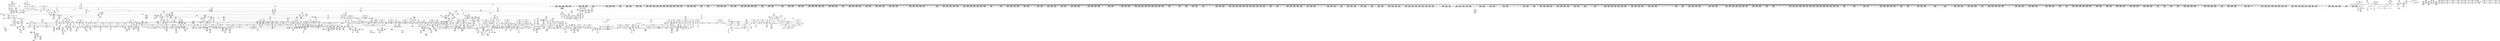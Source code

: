 digraph {
	CE0x4490530 [shape=record,shape=Mrecord,label="{CE0x4490530|_ret_%struct.task_struct*_%tmp4,_!dbg_!27714|./arch/x86/include/asm/current.h,14}"]
	CE0x44ee640 [shape=record,shape=Mrecord,label="{CE0x44ee640|2472:_%struct.cred*,_:_CRE_6349,6350_}"]
	CE0x4512300 [shape=record,shape=Mrecord,label="{CE0x4512300|task_sid:_tobool|security/selinux/hooks.c,208|*SummSink*}"]
	CE0x44cada0 [shape=record,shape=Mrecord,label="{CE0x44cada0|2472:_%struct.cred*,_:_CRE_2048,2052_|*MultipleSource*|Function::task_sid&Arg::task::|Function::current_has_perm&Arg::tsk::|Function::selinux_task_getpgid&Arg::p::|security/selinux/hooks.c,208}"]
	CE0x4460700 [shape=record,shape=Mrecord,label="{CE0x4460700|i64_3|*Constant*}"]
	CE0x4541de0 [shape=record,shape=Mrecord,label="{CE0x4541de0|rcu_read_unlock:_tmp|*SummSource*}"]
	CE0x4512ba0 [shape=record,shape=Mrecord,label="{CE0x4512ba0|GLOBAL:___llvm_gcov_ctr126|Global_var:__llvm_gcov_ctr126|*SummSink*}"]
	CE0x44f94f0 [shape=record,shape=Mrecord,label="{CE0x44f94f0|task_sid:_tmp11|security/selinux/hooks.c,208}"]
	CE0x458edb0 [shape=record,shape=Mrecord,label="{CE0x458edb0|i64*_getelementptr_inbounds_(_4_x_i64_,_4_x_i64_*___llvm_gcov_ctr129,_i64_0,_i64_3)|*Constant*|*SummSink*}"]
	CE0x4548070 [shape=record,shape=Mrecord,label="{CE0x4548070|i64*_getelementptr_inbounds_(_11_x_i64_,_11_x_i64_*___llvm_gcov_ctr132,_i64_0,_i64_8)|*Constant*}"]
	CE0x448d260 [shape=record,shape=Mrecord,label="{CE0x448d260|current_sid:_tmp11|security/selinux/hooks.c,218}"]
	CE0x44c7bf0 [shape=record,shape=Mrecord,label="{CE0x44c7bf0|2472:_%struct.cred*,_:_CRE_1880,1888_|*MultipleSource*|Function::task_sid&Arg::task::|Function::current_has_perm&Arg::tsk::|Function::selinux_task_getpgid&Arg::p::|security/selinux/hooks.c,208}"]
	CE0x44acc90 [shape=record,shape=Mrecord,label="{CE0x44acc90|2472:_%struct.cred*,_:_CRE_56,64_|*MultipleSource*|Function::task_sid&Arg::task::|Function::current_has_perm&Arg::tsk::|Function::selinux_task_getpgid&Arg::p::|security/selinux/hooks.c,208}"]
	CE0x44fc120 [shape=record,shape=Mrecord,label="{CE0x44fc120|task_sid:_tmp16|security/selinux/hooks.c,208|*SummSink*}"]
	CE0x44eddf0 [shape=record,shape=Mrecord,label="{CE0x44eddf0|2472:_%struct.cred*,_:_CRE_6342,6343_}"]
	CE0x45134c0 [shape=record,shape=Mrecord,label="{CE0x45134c0|task_sid:_tmp9|security/selinux/hooks.c,208}"]
	CE0x44b4c70 [shape=record,shape=Mrecord,label="{CE0x44b4c70|get_current:_tmp4|./arch/x86/include/asm/current.h,14|*SummSink*}"]
	CE0x458eb00 [shape=record,shape=Mrecord,label="{CE0x458eb00|i64*_getelementptr_inbounds_(_4_x_i64_,_4_x_i64_*___llvm_gcov_ctr134,_i64_0,_i64_2)|*Constant*}"]
	CE0x4494850 [shape=record,shape=Mrecord,label="{CE0x4494850|current_sid:_tmp24|security/selinux/hooks.c,220}"]
	CE0x45b8520 [shape=record,shape=Mrecord,label="{CE0x45b8520|__preempt_count_sub:_tmp4|./arch/x86/include/asm/preempt.h,77|*SummSink*}"]
	CE0x453d230 [shape=record,shape=Mrecord,label="{CE0x453d230|__preempt_count_add:_entry}"]
	CE0x44d64e0 [shape=record,shape=Mrecord,label="{CE0x44d64e0|2472:_%struct.cred*,_:_CRE_2712,2720_|*MultipleSource*|Function::task_sid&Arg::task::|Function::current_has_perm&Arg::tsk::|Function::selinux_task_getpgid&Arg::p::|security/selinux/hooks.c,208}"]
	CE0x44dbe60 [shape=record,shape=Mrecord,label="{CE0x44dbe60|2472:_%struct.cred*,_:_CRE_2924,2925_}"]
	CE0x452ed40 [shape=record,shape=Mrecord,label="{CE0x452ed40|rcu_read_unlock:_if.end|*SummSource*}"]
	CE0x446f690 [shape=record,shape=Mrecord,label="{CE0x446f690|current_sid:_tmp6|security/selinux/hooks.c,218|*SummSink*}"]
	CE0x44fbc10 [shape=record,shape=Mrecord,label="{CE0x44fbc10|task_sid:_tmp15|security/selinux/hooks.c,208|*SummSink*}"]
	CE0x446de60 [shape=record,shape=Mrecord,label="{CE0x446de60|selinux_task_getpgid:_tmp1|*SummSource*}"]
	CE0x4490d40 [shape=record,shape=Mrecord,label="{CE0x4490d40|current_sid:_cred|security/selinux/hooks.c,218|*SummSource*}"]
	CE0x4515fd0 [shape=record,shape=Mrecord,label="{CE0x4515fd0|_call_void_asm_sideeffect_,_memory_,_dirflag_,_fpsr_,_flags_()_#3,_!dbg_!27711,_!srcloc_!27714|include/linux/rcupdate.h,244|*SummSink*}"]
	CE0x4464d10 [shape=record,shape=Mrecord,label="{CE0x4464d10|current_sid:_entry|*SummSource*}"]
	CE0x45737f0 [shape=record,shape=Mrecord,label="{CE0x45737f0|__rcu_read_unlock:_tmp5|include/linux/rcupdate.h,244|*SummSink*}"]
	CE0x44b0240 [shape=record,shape=Mrecord,label="{CE0x44b0240|task_sid:_tmp}"]
	CE0x452c260 [shape=record,shape=Mrecord,label="{CE0x452c260|4:_i32,_:_CRE_4,8_|*MultipleSource*|security/selinux/hooks.c,196|security/selinux/hooks.c,197|*LoadInst*|security/selinux/hooks.c,196}"]
	CE0x44d9db0 [shape=record,shape=Mrecord,label="{CE0x44d9db0|2472:_%struct.cred*,_:_CRE_2888,2896_|*MultipleSource*|Function::task_sid&Arg::task::|Function::current_has_perm&Arg::tsk::|Function::selinux_task_getpgid&Arg::p::|security/selinux/hooks.c,208}"]
	CE0x444c880 [shape=record,shape=Mrecord,label="{CE0x444c880|GLOBAL:_lockdep_rcu_suspicious|*Constant*}"]
	CE0x44c4760 [shape=record,shape=Mrecord,label="{CE0x44c4760|2472:_%struct.cred*,_:_CRE_698,699_}"]
	CE0x44c2840 [shape=record,shape=Mrecord,label="{CE0x44c2840|task_sid:_tmp17|security/selinux/hooks.c,208|*SummSource*}"]
	CE0x444c600 [shape=record,shape=Mrecord,label="{CE0x444c600|avc_has_perm:_tclass|Function::avc_has_perm&Arg::tclass::|*SummSink*}"]
	CE0x450dc80 [shape=record,shape=Mrecord,label="{CE0x450dc80|task_sid:_tmp25|security/selinux/hooks.c,208|*SummSink*}"]
	CE0x459fac0 [shape=record,shape=Mrecord,label="{CE0x459fac0|i32_0|*Constant*}"]
	CE0x445de50 [shape=record,shape=Mrecord,label="{CE0x445de50|__preempt_count_add:_tmp6|./arch/x86/include/asm/preempt.h,73}"]
	CE0x4550c30 [shape=record,shape=Mrecord,label="{CE0x4550c30|_call_void_rcu_lock_release(%struct.lockdep_map*_rcu_lock_map)_#10,_!dbg_!27733|include/linux/rcupdate.h,935|*SummSink*}"]
	CE0x44499e0 [shape=record,shape=Mrecord,label="{CE0x44499e0|current_sid:_tmp16|security/selinux/hooks.c,218|*SummSink*}"]
	CE0x44ca1c0 [shape=record,shape=Mrecord,label="{CE0x44ca1c0|2472:_%struct.cred*,_:_CRE_2020,2032_|*MultipleSource*|Function::task_sid&Arg::task::|Function::current_has_perm&Arg::tsk::|Function::selinux_task_getpgid&Arg::p::|security/selinux/hooks.c,208}"]
	CE0x45781f0 [shape=record,shape=Mrecord,label="{CE0x45781f0|__rcu_read_unlock:_tmp7|include/linux/rcupdate.h,245|*SummSource*}"]
	CE0x45c6210 [shape=record,shape=Mrecord,label="{CE0x45c6210|__preempt_count_sub:_tmp5|./arch/x86/include/asm/preempt.h,77}"]
	CE0x4586890 [shape=record,shape=Mrecord,label="{CE0x4586890|i64*_getelementptr_inbounds_(_4_x_i64_,_4_x_i64_*___llvm_gcov_ctr130,_i64_0,_i64_1)|*Constant*|*SummSink*}"]
	CE0x44f6df0 [shape=record,shape=Mrecord,label="{CE0x44f6df0|2472:_%struct.cred*,_:_CRE_10576,10584_|*MultipleSource*|Function::task_sid&Arg::task::|Function::current_has_perm&Arg::tsk::|Function::selinux_task_getpgid&Arg::p::|security/selinux/hooks.c,208}"]
	CE0x44b2a60 [shape=record,shape=Mrecord,label="{CE0x44b2a60|2472:_%struct.cred*,_:_CRE_176,184_|*MultipleSource*|Function::task_sid&Arg::task::|Function::current_has_perm&Arg::tsk::|Function::selinux_task_getpgid&Arg::p::|security/selinux/hooks.c,208}"]
	CE0x45202c0 [shape=record,shape=Mrecord,label="{CE0x45202c0|rcu_lock_release:_bb}"]
	CE0x4516550 [shape=record,shape=Mrecord,label="{CE0x4516550|_call_void_asm_addl_$1,_%gs:$0_,_*m,ri,*m,_dirflag_,_fpsr_,_flags_(i32*___preempt_count,_i32_%val,_i32*___preempt_count)_#3,_!dbg_!27714,_!srcloc_!27717|./arch/x86/include/asm/preempt.h,72}"]
	CE0x4458be0 [shape=record,shape=Mrecord,label="{CE0x4458be0|selinux_task_getpgid:_tmp1|*SummSink*}"]
	CE0x4479cf0 [shape=record,shape=Mrecord,label="{CE0x4479cf0|rcu_read_unlock:_land.lhs.true}"]
	CE0x445fd90 [shape=record,shape=Mrecord,label="{CE0x445fd90|GLOBAL:_rcu_read_unlock.__warned|Global_var:rcu_read_unlock.__warned|*SummSink*}"]
	CE0x44679e0 [shape=record,shape=Mrecord,label="{CE0x44679e0|_ret_i32_%call2,_!dbg_!27718|security/selinux/hooks.c,1544}"]
	CE0x44e1240 [shape=record,shape=Mrecord,label="{CE0x44e1240|2472:_%struct.cred*,_:_CRE_3056,3064_|*MultipleSource*|Function::task_sid&Arg::task::|Function::current_has_perm&Arg::tsk::|Function::selinux_task_getpgid&Arg::p::|security/selinux/hooks.c,208}"]
	CE0x454fe10 [shape=record,shape=Mrecord,label="{CE0x454fe10|i64*_getelementptr_inbounds_(_11_x_i64_,_11_x_i64_*___llvm_gcov_ctr132,_i64_0,_i64_10)|*Constant*|*SummSink*}"]
	CE0x458f4f0 [shape=record,shape=Mrecord,label="{CE0x458f4f0|i64*_getelementptr_inbounds_(_4_x_i64_,_4_x_i64_*___llvm_gcov_ctr134,_i64_0,_i64_3)|*Constant*}"]
	CE0x44da270 [shape=record,shape=Mrecord,label="{CE0x44da270|2472:_%struct.cred*,_:_CRE_2900,2904_|*MultipleSource*|Function::task_sid&Arg::task::|Function::current_has_perm&Arg::tsk::|Function::selinux_task_getpgid&Arg::p::|security/selinux/hooks.c,208}"]
	CE0x44cf280 [shape=record,shape=Mrecord,label="{CE0x44cf280|2472:_%struct.cred*,_:_CRE_2328,2336_|*MultipleSource*|Function::task_sid&Arg::task::|Function::current_has_perm&Arg::tsk::|Function::selinux_task_getpgid&Arg::p::|security/selinux/hooks.c,208}"]
	CE0x44ea880 [shape=record,shape=Mrecord,label="{CE0x44ea880|2472:_%struct.cred*,_:_CRE_6297,6298_}"]
	CE0x444d110 [shape=record,shape=Mrecord,label="{CE0x444d110|avc_has_perm:_requested|Function::avc_has_perm&Arg::requested::}"]
	CE0x4586400 [shape=record,shape=Mrecord,label="{CE0x4586400|_call_void_asm_addl_$1,_%gs:$0_,_*m,ri,*m,_dirflag_,_fpsr_,_flags_(i32*___preempt_count,_i32_%val,_i32*___preempt_count)_#3,_!dbg_!27714,_!srcloc_!27717|./arch/x86/include/asm/preempt.h,72|*SummSink*}"]
	CE0x4493680 [shape=record,shape=Mrecord,label="{CE0x4493680|i64*_getelementptr_inbounds_(_11_x_i64_,_11_x_i64_*___llvm_gcov_ctr127,_i64_0,_i64_8)|*Constant*|*SummSink*}"]
	CE0x44e6070 [shape=record,shape=Mrecord,label="{CE0x44e6070|2472:_%struct.cred*,_:_CRE_5960,5968_|*MultipleSource*|Function::task_sid&Arg::task::|Function::current_has_perm&Arg::tsk::|Function::selinux_task_getpgid&Arg::p::|security/selinux/hooks.c,208}"]
	CE0x44fe880 [shape=record,shape=Mrecord,label="{CE0x44fe880|task_sid:_tmp26|security/selinux/hooks.c,208|*SummSource*}"]
	CE0x4577af0 [shape=record,shape=Mrecord,label="{CE0x4577af0|__rcu_read_unlock:_tmp6|include/linux/rcupdate.h,245|*SummSource*}"]
	CE0x44c5620 [shape=record,shape=Mrecord,label="{CE0x44c5620|2472:_%struct.cred*,_:_CRE_736,744_|*MultipleSource*|Function::task_sid&Arg::task::|Function::current_has_perm&Arg::tsk::|Function::selinux_task_getpgid&Arg::p::|security/selinux/hooks.c,208}"]
	CE0x44df760 [shape=record,shape=Mrecord,label="{CE0x44df760|2472:_%struct.cred*,_:_CRE_2972,2973_}"]
	CE0x44a61d0 [shape=record,shape=Mrecord,label="{CE0x44a61d0|rcu_read_unlock:_tmp8|include/linux/rcupdate.h,933|*SummSource*}"]
	CE0x453b140 [shape=record,shape=Mrecord,label="{CE0x453b140|i64*_getelementptr_inbounds_(_4_x_i64_,_4_x_i64_*___llvm_gcov_ctr129,_i64_0,_i64_0)|*Constant*|*SummSink*}"]
	CE0x448be60 [shape=record,shape=Mrecord,label="{CE0x448be60|i64*_getelementptr_inbounds_(_4_x_i64_,_4_x_i64_*___llvm_gcov_ctr128,_i64_0,_i64_1)|*Constant*|*SummSource*}"]
	CE0x44b82d0 [shape=record,shape=Mrecord,label="{CE0x44b82d0|i64*_getelementptr_inbounds_(_2_x_i64_,_2_x_i64_*___llvm_gcov_ctr131,_i64_0,_i64_0)|*Constant*}"]
	CE0x44669e0 [shape=record,shape=Mrecord,label="{CE0x44669e0|2472:_%struct.cred*,_:_CRE_248,256_|*MultipleSource*|Function::task_sid&Arg::task::|Function::current_has_perm&Arg::tsk::|Function::selinux_task_getpgid&Arg::p::|security/selinux/hooks.c,208}"]
	CE0x44d9660 [shape=record,shape=Mrecord,label="{CE0x44d9660|2472:_%struct.cred*,_:_CRE_2872,2876_|*MultipleSource*|Function::task_sid&Arg::task::|Function::current_has_perm&Arg::tsk::|Function::selinux_task_getpgid&Arg::p::|security/selinux/hooks.c,208}"]
	CE0x453c8f0 [shape=record,shape=Mrecord,label="{CE0x453c8f0|rcu_read_unlock:_tmp3}"]
	CE0x44fa010 [shape=record,shape=Mrecord,label="{CE0x44fa010|task_sid:_tmp13|security/selinux/hooks.c,208|*SummSink*}"]
	CE0x446eed0 [shape=record,shape=Mrecord,label="{CE0x446eed0|current_sid:_bb|*SummSource*}"]
	CE0x44b9ca0 [shape=record,shape=Mrecord,label="{CE0x44b9ca0|rcu_read_lock:_if.end|*SummSource*}"]
	CE0x4458070 [shape=record,shape=Mrecord,label="{CE0x4458070|i64*_getelementptr_inbounds_(_2_x_i64_,_2_x_i64_*___llvm_gcov_ctr136,_i64_0,_i64_0)|*Constant*|*SummSink*}"]
	CE0x4468a90 [shape=record,shape=Mrecord,label="{CE0x4468a90|current_has_perm:_tmp3}"]
	CE0x453bf60 [shape=record,shape=Mrecord,label="{CE0x453bf60|rcu_read_unlock:_tobool|include/linux/rcupdate.h,933|*SummSource*}"]
	"CONST[source:0(mediator),value:0(static)][purpose:{operation}]"
	CE0x4457c80 [shape=record,shape=Mrecord,label="{CE0x4457c80|i64*_getelementptr_inbounds_(_11_x_i64_,_11_x_i64_*___llvm_gcov_ctr125,_i64_0,_i64_9)|*Constant*|*SummSink*}"]
	CE0x44d2640 [shape=record,shape=Mrecord,label="{CE0x44d2640|2472:_%struct.cred*,_:_CRE_2523,2524_}"]
	CE0x4463ed0 [shape=record,shape=Mrecord,label="{CE0x4463ed0|selinux_task_getpgid:_tmp|*SummSource*}"]
	CE0x45126a0 [shape=record,shape=Mrecord,label="{CE0x45126a0|GLOBAL:___llvm_gcov_ctr126|Global_var:__llvm_gcov_ctr126}"]
	CE0x4502600 [shape=record,shape=Mrecord,label="{CE0x4502600|rcu_read_lock:_land.lhs.true}"]
	CE0x4576e90 [shape=record,shape=Mrecord,label="{CE0x4576e90|__preempt_count_sub:_val|Function::__preempt_count_sub&Arg::val::|*SummSink*}"]
	CE0x44afc30 [shape=record,shape=Mrecord,label="{CE0x44afc30|2472:_%struct.cred*,_:_CRE_104,112_|*MultipleSource*|Function::task_sid&Arg::task::|Function::current_has_perm&Arg::tsk::|Function::selinux_task_getpgid&Arg::p::|security/selinux/hooks.c,208}"]
	CE0x4523780 [shape=record,shape=Mrecord,label="{CE0x4523780|__rcu_read_unlock:_tmp1}"]
	CE0x44465a0 [shape=record,shape=Mrecord,label="{CE0x44465a0|selinux_task_getpgid:_bb|*SummSource*}"]
	CE0x4541d70 [shape=record,shape=Mrecord,label="{CE0x4541d70|COLLAPSED:_GCMRE___llvm_gcov_ctr132_internal_global_11_x_i64_zeroinitializer:_elem_0:default:}"]
	CE0x4476880 [shape=record,shape=Mrecord,label="{CE0x4476880|get_current:_tmp2|*SummSource*}"]
	CE0x450e9a0 [shape=record,shape=Mrecord,label="{CE0x450e9a0|task_sid:_tmp27|security/selinux/hooks.c,208|*SummSource*}"]
	CE0x444bce0 [shape=record,shape=Mrecord,label="{CE0x444bce0|avc_has_perm:_tsid|Function::avc_has_perm&Arg::tsid::}"]
	CE0x4530110 [shape=record,shape=Mrecord,label="{CE0x4530110|rcu_lock_release:_indirectgoto}"]
	CE0x446dc50 [shape=record,shape=Mrecord,label="{CE0x446dc50|current_sid:_tmp1|*SummSink*}"]
	CE0x451fa40 [shape=record,shape=Mrecord,label="{CE0x451fa40|_call_void_mcount()_#3|*SummSource*}"]
	CE0x457a900 [shape=record,shape=Mrecord,label="{CE0x457a900|i64*_getelementptr_inbounds_(_4_x_i64_,_4_x_i64_*___llvm_gcov_ctr135,_i64_0,_i64_3)|*Constant*|*SummSink*}"]
	CE0x447d6a0 [shape=record,shape=Mrecord,label="{CE0x447d6a0|COLLAPSED:_GCMRE___llvm_gcov_ctr98_internal_global_2_x_i64_zeroinitializer:_elem_0:default:}"]
	CE0x44676e0 [shape=record,shape=Mrecord,label="{CE0x44676e0|GLOBAL:_current_sid.__warned|Global_var:current_sid.__warned|*SummSource*}"]
	CE0x44b9120 [shape=record,shape=Mrecord,label="{CE0x44b9120|2472:_%struct.cred*,_:_CRE_48,56_|*MultipleSource*|Function::task_sid&Arg::task::|Function::current_has_perm&Arg::tsk::|Function::selinux_task_getpgid&Arg::p::|security/selinux/hooks.c,208}"]
	CE0x44f77b0 [shape=record,shape=Mrecord,label="{CE0x44f77b0|2472:_%struct.cred*,_:_CRE_10604,10608_|*MultipleSource*|Function::task_sid&Arg::task::|Function::current_has_perm&Arg::tsk::|Function::selinux_task_getpgid&Arg::p::|security/selinux/hooks.c,208}"]
	CE0x4460280 [shape=record,shape=Mrecord,label="{CE0x4460280|i64*_getelementptr_inbounds_(_4_x_i64_,_4_x_i64_*___llvm_gcov_ctr130,_i64_0,_i64_2)|*Constant*|*SummSink*}"]
	CE0x44ac800 [shape=record,shape=Mrecord,label="{CE0x44ac800|GLOBAL:_rcu_read_lock.__warned|Global_var:rcu_read_lock.__warned|*SummSource*}"]
	CE0x446a5d0 [shape=record,shape=Mrecord,label="{CE0x446a5d0|_call_void_mcount()_#3}"]
	CE0x44daef0 [shape=record,shape=Mrecord,label="{CE0x44daef0|2472:_%struct.cred*,_:_CRE_2911,2912_}"]
	CE0x44efb00 [shape=record,shape=Mrecord,label="{CE0x44efb00|2472:_%struct.cred*,_:_CRE_6392,6400_|*MultipleSource*|Function::task_sid&Arg::task::|Function::current_has_perm&Arg::tsk::|Function::selinux_task_getpgid&Arg::p::|security/selinux/hooks.c,208}"]
	CE0x44bf700 [shape=record,shape=Mrecord,label="{CE0x44bf700|2472:_%struct.cred*,_:_CRE_416,424_|*MultipleSource*|Function::task_sid&Arg::task::|Function::current_has_perm&Arg::tsk::|Function::selinux_task_getpgid&Arg::p::|security/selinux/hooks.c,208}"]
	CE0x459f5a0 [shape=record,shape=Mrecord,label="{CE0x459f5a0|__rcu_read_unlock:_tmp1|*SummSource*}"]
	CE0x444bbe0 [shape=record,shape=Mrecord,label="{CE0x444bbe0|i64_1|*Constant*|*SummSink*}"]
	CE0x44a4b20 [shape=record,shape=Mrecord,label="{CE0x44a4b20|task_sid:_land.lhs.true|*SummSink*}"]
	CE0x3d923a0 [shape=record,shape=Mrecord,label="{CE0x3d923a0|i32_2048|*Constant*|*SummSource*}"]
	CE0x4530290 [shape=record,shape=Mrecord,label="{CE0x4530290|rcu_lock_release:_indirectgoto|*SummSink*}"]
	CE0x44f8ba0 [shape=record,shape=Mrecord,label="{CE0x44f8ba0|task_sid:_tmp10|security/selinux/hooks.c,208}"]
	CE0x4451d30 [shape=record,shape=Mrecord,label="{CE0x4451d30|i64_3|*Constant*|*SummSource*}"]
	CE0x45a38b0 [shape=record,shape=Mrecord,label="{CE0x45a38b0|__preempt_count_add:_bb|*SummSource*}"]
	CE0x457bd30 [shape=record,shape=Mrecord,label="{CE0x457bd30|__preempt_count_add:_do.end|*SummSink*}"]
	CE0x44a29a0 [shape=record,shape=Mrecord,label="{CE0x44a29a0|task_sid:_tmp3|*SummSink*}"]
	CE0x451b970 [shape=record,shape=Mrecord,label="{CE0x451b970|i8*_undef|*Constant*}"]
	CE0x4455480 [shape=record,shape=Mrecord,label="{CE0x4455480|current_has_perm:_tsk|Function::current_has_perm&Arg::tsk::|*SummSink*}"]
	CE0x4521460 [shape=record,shape=Mrecord,label="{CE0x4521460|rcu_lock_acquire:_tmp1}"]
	CE0x458f370 [shape=record,shape=Mrecord,label="{CE0x458f370|_ret_void,_!dbg_!27720|./arch/x86/include/asm/preempt.h,78|*SummSink*}"]
	CE0x44e88d0 [shape=record,shape=Mrecord,label="{CE0x44e88d0|2472:_%struct.cred*,_:_CRE_6216,6224_|*MultipleSource*|Function::task_sid&Arg::task::|Function::current_has_perm&Arg::tsk::|Function::selinux_task_getpgid&Arg::p::|security/selinux/hooks.c,208}"]
	CE0x44ed340 [shape=record,shape=Mrecord,label="{CE0x44ed340|2472:_%struct.cred*,_:_CRE_6333,6334_}"]
	CE0x453de50 [shape=record,shape=Mrecord,label="{CE0x453de50|rcu_lock_release:_tmp1|*SummSink*}"]
	CE0x44533b0 [shape=record,shape=Mrecord,label="{CE0x44533b0|i64_1|*Constant*}"]
	CE0x44d4cf0 [shape=record,shape=Mrecord,label="{CE0x44d4cf0|2472:_%struct.cred*,_:_CRE_2616,2648_|*MultipleSource*|Function::task_sid&Arg::task::|Function::current_has_perm&Arg::tsk::|Function::selinux_task_getpgid&Arg::p::|security/selinux/hooks.c,208}"]
	CE0x44d0320 [shape=record,shape=Mrecord,label="{CE0x44d0320|2472:_%struct.cred*,_:_CRE_2384,2392_|*MultipleSource*|Function::task_sid&Arg::task::|Function::current_has_perm&Arg::tsk::|Function::selinux_task_getpgid&Arg::p::|security/selinux/hooks.c,208}"]
	CE0x44951f0 [shape=record,shape=Mrecord,label="{CE0x44951f0|_call_void_rcu_read_lock()_#10,_!dbg_!27712|security/selinux/hooks.c,207|*SummSink*}"]
	CE0x4490c40 [shape=record,shape=Mrecord,label="{CE0x4490c40|i32_1|*Constant*|*SummSink*}"]
	CE0x4577500 [shape=record,shape=Mrecord,label="{CE0x4577500|__preempt_count_sub:_val|Function::__preempt_count_sub&Arg::val::|*SummSource*}"]
	CE0x44ac970 [shape=record,shape=Mrecord,label="{CE0x44ac970|GLOBAL:_rcu_read_lock.__warned|Global_var:rcu_read_lock.__warned|*SummSink*}"]
	CE0x4513cb0 [shape=record,shape=Mrecord,label="{CE0x4513cb0|GLOBAL:_task_sid.__warned|Global_var:task_sid.__warned|*SummSource*}"]
	CE0x44cc0a0 [shape=record,shape=Mrecord,label="{CE0x44cc0a0|2472:_%struct.cred*,_:_CRE_2096,2104_|*MultipleSource*|Function::task_sid&Arg::task::|Function::current_has_perm&Arg::tsk::|Function::selinux_task_getpgid&Arg::p::|security/selinux/hooks.c,208}"]
	CE0x4444260 [shape=record,shape=Mrecord,label="{CE0x4444260|current_sid:_if.end|*SummSink*}"]
	CE0x445c0c0 [shape=record,shape=Mrecord,label="{CE0x445c0c0|avc_has_perm:_ssid|Function::avc_has_perm&Arg::ssid::|*SummSource*}"]
	CE0x4532570 [shape=record,shape=Mrecord,label="{CE0x4532570|i64_7|*Constant*}"]
	CE0x453e5a0 [shape=record,shape=Mrecord,label="{CE0x453e5a0|GLOBAL:___llvm_gcov_ctr132|Global_var:__llvm_gcov_ctr132|*SummSink*}"]
	CE0x44b5e20 [shape=record,shape=Mrecord,label="{CE0x44b5e20|rcu_read_lock:_tmp8|include/linux/rcupdate.h,882}"]
	CE0x4524ff0 [shape=record,shape=Mrecord,label="{CE0x4524ff0|_call_void_asm_sideeffect_,_memory_,_dirflag_,_fpsr_,_flags_()_#3,_!dbg_!27714,_!srcloc_!27715|include/linux/rcupdate.h,239}"]
	CE0x4492910 [shape=record,shape=Mrecord,label="{CE0x4492910|current_sid:_tmp23|security/selinux/hooks.c,218}"]
	CE0x453ba40 [shape=record,shape=Mrecord,label="{CE0x453ba40|rcu_lock_acquire:_indirectgoto}"]
	CE0x44d3340 [shape=record,shape=Mrecord,label="{CE0x44d3340|2472:_%struct.cred*,_:_CRE_2535,2536_}"]
	CE0x4574610 [shape=record,shape=Mrecord,label="{CE0x4574610|rcu_lock_release:_tmp4|include/linux/rcupdate.h,423|*SummSource*}"]
	CE0x44b8710 [shape=record,shape=Mrecord,label="{CE0x44b8710|2472:_%struct.cred*,_:_CRE_128,136_|*MultipleSource*|Function::task_sid&Arg::task::|Function::current_has_perm&Arg::tsk::|Function::selinux_task_getpgid&Arg::p::|security/selinux/hooks.c,208}"]
	CE0x4460d90 [shape=record,shape=Mrecord,label="{CE0x4460d90|i64*_getelementptr_inbounds_(_11_x_i64_,_11_x_i64_*___llvm_gcov_ctr125,_i64_0,_i64_10)|*Constant*}"]
	CE0x4529680 [shape=record,shape=Mrecord,label="{CE0x4529680|rcu_read_lock:_tmp19|include/linux/rcupdate.h,882|*SummSource*}"]
	CE0x454edb0 [shape=record,shape=Mrecord,label="{CE0x454edb0|rcu_read_unlock:_tmp19|include/linux/rcupdate.h,933|*SummSource*}"]
	CE0x44b2fa0 [shape=record,shape=Mrecord,label="{CE0x44b2fa0|rcu_read_lock:_call|include/linux/rcupdate.h,882|*SummSink*}"]
	CE0x4551d40 [shape=record,shape=Mrecord,label="{CE0x4551d40|GLOBAL:___rcu_read_unlock|*Constant*}"]
	CE0x454f000 [shape=record,shape=Mrecord,label="{CE0x454f000|rcu_read_unlock:_tmp19|include/linux/rcupdate.h,933|*SummSink*}"]
	CE0x4502f30 [shape=record,shape=Mrecord,label="{CE0x4502f30|i64*_getelementptr_inbounds_(_4_x_i64_,_4_x_i64_*___llvm_gcov_ctr128,_i64_0,_i64_3)|*Constant*|*SummSink*}"]
	CE0x44910d0 [shape=record,shape=Mrecord,label="{CE0x44910d0|COLLAPSED:_GCMRE_current_task_external_global_%struct.task_struct*:_elem_0::|security/selinux/hooks.c,218}"]
	CE0x44773b0 [shape=record,shape=Mrecord,label="{CE0x44773b0|cred_sid:_tmp|*SummSink*}"]
	CE0x4512b30 [shape=record,shape=Mrecord,label="{CE0x4512b30|task_sid:_tmp6|security/selinux/hooks.c,208}"]
	CE0x4552280 [shape=record,shape=Mrecord,label="{CE0x4552280|_call_void___rcu_read_unlock()_#10,_!dbg_!27734|include/linux/rcupdate.h,937|*SummSink*}"]
	CE0x444e610 [shape=record,shape=Mrecord,label="{CE0x444e610|current_sid:_tmp3|*SummSource*}"]
	CE0x4449df0 [shape=record,shape=Mrecord,label="{CE0x4449df0|i8_1|*Constant*|*SummSource*}"]
	CE0x4584440 [shape=record,shape=Mrecord,label="{CE0x4584440|COLLAPSED:_GCMRE___llvm_gcov_ctr134_internal_global_4_x_i64_zeroinitializer:_elem_0:default:}"]
	CE0x44adc80 [shape=record,shape=Mrecord,label="{CE0x44adc80|_call_void_rcu_lock_acquire(%struct.lockdep_map*_rcu_lock_map)_#10,_!dbg_!27711|include/linux/rcupdate.h,881|*SummSource*}"]
	CE0x458e420 [shape=record,shape=Mrecord,label="{CE0x458e420|GLOBAL:___preempt_count_sub|*Constant*|*SummSource*}"]
	CE0x4514570 [shape=record,shape=Mrecord,label="{CE0x4514570|_ret_void,_!dbg_!27717|include/linux/rcupdate.h,245|*SummSource*}"]
	CE0x44df040 [shape=record,shape=Mrecord,label="{CE0x44df040|2472:_%struct.cred*,_:_CRE_2966,2967_}"]
	CE0x446bcd0 [shape=record,shape=Mrecord,label="{CE0x446bcd0|avc_has_perm:_entry|*SummSource*}"]
	CE0x4495700 [shape=record,shape=Mrecord,label="{CE0x4495700|get_current:_tmp3|*SummSource*}"]
	CE0x44963b0 [shape=record,shape=Mrecord,label="{CE0x44963b0|task_sid:_bb|*SummSink*}"]
	CE0x44b7dc0 [shape=record,shape=Mrecord,label="{CE0x44b7dc0|2472:_%struct.cred*,_:_CRE_8,16_|*MultipleSource*|Function::task_sid&Arg::task::|Function::current_has_perm&Arg::tsk::|Function::selinux_task_getpgid&Arg::p::|security/selinux/hooks.c,208}"]
	CE0x45200c0 [shape=record,shape=Mrecord,label="{CE0x45200c0|void_(i32*,_i32,_i32*)*_asm_addl_$1,_%gs:$0_,_*m,ri,*m,_dirflag_,_fpsr_,_flags_|*SummSource*}"]
	CE0x4456800 [shape=record,shape=Mrecord,label="{CE0x4456800|current_has_perm:_tsk|Function::current_has_perm&Arg::tsk::}"]
	CE0x453b350 [shape=record,shape=Mrecord,label="{CE0x453b350|i64*_getelementptr_inbounds_(_4_x_i64_,_4_x_i64_*___llvm_gcov_ctr129,_i64_0,_i64_0)|*Constant*}"]
	CE0x453ec60 [shape=record,shape=Mrecord,label="{CE0x453ec60|rcu_read_unlock:_tmp2|*SummSink*}"]
	CE0x4471980 [shape=record,shape=Mrecord,label="{CE0x4471980|i64*_getelementptr_inbounds_(_11_x_i64_,_11_x_i64_*___llvm_gcov_ctr132,_i64_0,_i64_8)|*Constant*|*SummSource*}"]
	CE0x4510520 [shape=record,shape=Mrecord,label="{CE0x4510520|GLOBAL:_rcu_read_unlock|*Constant*}"]
	CE0x4531450 [shape=record,shape=Mrecord,label="{CE0x4531450|rcu_read_lock:_tmp11|include/linux/rcupdate.h,882|*SummSource*}"]
	CE0x44abc20 [shape=record,shape=Mrecord,label="{CE0x44abc20|i64*_getelementptr_inbounds_(_11_x_i64_,_11_x_i64_*___llvm_gcov_ctr127,_i64_0,_i64_0)|*Constant*|*SummSource*}"]
	CE0x44d1fa0 [shape=record,shape=Mrecord,label="{CE0x44d1fa0|2472:_%struct.cred*,_:_CRE_2520,2521_}"]
	CE0x45825a0 [shape=record,shape=Mrecord,label="{CE0x45825a0|__rcu_read_unlock:_tmp3|*SummSource*}"]
	CE0x44e2020 [shape=record,shape=Mrecord,label="{CE0x44e2020|2472:_%struct.cred*,_:_CRE_3104,3108_|*MultipleSource*|Function::task_sid&Arg::task::|Function::current_has_perm&Arg::tsk::|Function::selinux_task_getpgid&Arg::p::|security/selinux/hooks.c,208}"]
	CE0x4529840 [shape=record,shape=Mrecord,label="{CE0x4529840|rcu_read_lock:_tmp21|include/linux/rcupdate.h,884|*SummSource*}"]
	CE0x44ee9d0 [shape=record,shape=Mrecord,label="{CE0x44ee9d0|2472:_%struct.cred*,_:_CRE_6352,6353_}"]
	CE0x44aefa0 [shape=record,shape=Mrecord,label="{CE0x44aefa0|rcu_lock_acquire:_map|Function::rcu_lock_acquire&Arg::map::|*SummSource*}"]
	CE0x44ad2e0 [shape=record,shape=Mrecord,label="{CE0x44ad2e0|cred_sid:_tmp2|*SummSource*}"]
	CE0x4576660 [shape=record,shape=Mrecord,label="{CE0x4576660|GLOBAL:_lock_acquire|*Constant*|*SummSink*}"]
	CE0x445fae0 [shape=record,shape=Mrecord,label="{CE0x445fae0|rcu_read_lock:_tmp7|include/linux/rcupdate.h,882|*SummSource*}"]
	CE0x45878b0 [shape=record,shape=Mrecord,label="{CE0x45878b0|i64*_getelementptr_inbounds_(_4_x_i64_,_4_x_i64_*___llvm_gcov_ctr134,_i64_0,_i64_0)|*Constant*|*SummSource*}"]
	"CONST[source:0(mediator),value:2(dynamic)][purpose:{object}]"
	CE0x4461100 [shape=record,shape=Mrecord,label="{CE0x4461100|current_sid:_tmp19|security/selinux/hooks.c,218|*SummSink*}"]
	CE0x4451df0 [shape=record,shape=Mrecord,label="{CE0x4451df0|i64_3|*Constant*|*SummSink*}"]
	CE0x44aeb60 [shape=record,shape=Mrecord,label="{CE0x44aeb60|rcu_read_lock:_entry}"]
	CE0x44e01d0 [shape=record,shape=Mrecord,label="{CE0x44e01d0|2472:_%struct.cred*,_:_CRE_2992,3000_|*MultipleSource*|Function::task_sid&Arg::task::|Function::current_has_perm&Arg::tsk::|Function::selinux_task_getpgid&Arg::p::|security/selinux/hooks.c,208}"]
	CE0x44b1e10 [shape=record,shape=Mrecord,label="{CE0x44b1e10|rcu_read_lock:_tmp1|*SummSource*}"]
	CE0x454f3a0 [shape=record,shape=Mrecord,label="{CE0x454f3a0|rcu_read_unlock:_tmp20|include/linux/rcupdate.h,933|*SummSource*}"]
	CE0x4453340 [shape=record,shape=Mrecord,label="{CE0x4453340|current_has_perm:_tmp1}"]
	CE0x44f9980 [shape=record,shape=Mrecord,label="{CE0x44f9980|task_sid:_tmp12|security/selinux/hooks.c,208}"]
	CE0x4549b60 [shape=record,shape=Mrecord,label="{CE0x4549b60|rcu_lock_release:_tmp2}"]
	CE0x458a100 [shape=record,shape=Mrecord,label="{CE0x458a100|rcu_lock_release:_tmp7|*SummSink*}"]
	CE0x44a4ca0 [shape=record,shape=Mrecord,label="{CE0x44a4ca0|get_current:_bb|*SummSink*}"]
	CE0x4491380 [shape=record,shape=Mrecord,label="{CE0x4491380|current_sid:_tmp21|security/selinux/hooks.c,218|*SummSource*}"]
	CE0x44d26f0 [shape=record,shape=Mrecord,label="{CE0x44d26f0|2472:_%struct.cred*,_:_CRE_2524,2525_}"]
	CE0x44cbbe0 [shape=record,shape=Mrecord,label="{CE0x44cbbe0|2472:_%struct.cred*,_:_CRE_2080,2088_|*MultipleSource*|Function::task_sid&Arg::task::|Function::current_has_perm&Arg::tsk::|Function::selinux_task_getpgid&Arg::p::|security/selinux/hooks.c,208}"]
	CE0x45bdbc0 [shape=record,shape=Mrecord,label="{CE0x45bdbc0|__preempt_count_add:_do.end}"]
	CE0x44d98c0 [shape=record,shape=Mrecord,label="{CE0x44d98c0|2472:_%struct.cred*,_:_CRE_2876,2880_|*MultipleSource*|Function::task_sid&Arg::task::|Function::current_has_perm&Arg::tsk::|Function::selinux_task_getpgid&Arg::p::|security/selinux/hooks.c,208}"]
	CE0x4541450 [shape=record,shape=Mrecord,label="{CE0x4541450|rcu_read_unlock:_tmp17|include/linux/rcupdate.h,933}"]
	CE0x4478900 [shape=record,shape=Mrecord,label="{CE0x4478900|_call_void_mcount()_#3}"]
	CE0x44fb450 [shape=record,shape=Mrecord,label="{CE0x44fb450|task_sid:_tmp14|security/selinux/hooks.c,208}"]
	CE0x446b870 [shape=record,shape=Mrecord,label="{CE0x446b870|i32_(i32,_i32,_i16,_i32,_%struct.common_audit_data*)*_bitcast_(i32_(i32,_i32,_i16,_i32,_%struct.common_audit_data.495*)*_avc_has_perm_to_i32_(i32,_i32,_i16,_i32,_%struct.common_audit_data*)*)|*Constant*}"]
	CE0x44b8340 [shape=record,shape=Mrecord,label="{CE0x44b8340|i64*_getelementptr_inbounds_(_2_x_i64_,_2_x_i64_*___llvm_gcov_ctr131,_i64_0,_i64_0)|*Constant*|*SummSource*}"]
	CE0x44d4110 [shape=record,shape=Mrecord,label="{CE0x44d4110|2472:_%struct.cred*,_:_CRE_2594,2596_|*MultipleSource*|Function::task_sid&Arg::task::|Function::current_has_perm&Arg::tsk::|Function::selinux_task_getpgid&Arg::p::|security/selinux/hooks.c,208}"]
	CE0x453ce40 [shape=record,shape=Mrecord,label="{CE0x453ce40|rcu_read_unlock:_tmp4|include/linux/rcupdate.h,933|*SummSink*}"]
	CE0x3d92620 [shape=record,shape=Mrecord,label="{CE0x3d92620|current_has_perm:_perms|Function::current_has_perm&Arg::perms::|*SummSink*}"]
	CE0x45be3f0 [shape=record,shape=Mrecord,label="{CE0x45be3f0|i64*_getelementptr_inbounds_(_4_x_i64_,_4_x_i64_*___llvm_gcov_ctr135,_i64_0,_i64_0)|*Constant*}"]
	CE0x44d8620 [shape=record,shape=Mrecord,label="{CE0x44d8620|2472:_%struct.cred*,_:_CRE_2816,2824_|*MultipleSource*|Function::task_sid&Arg::task::|Function::current_has_perm&Arg::tsk::|Function::selinux_task_getpgid&Arg::p::|security/selinux/hooks.c,208}"]
	CE0x44df9c0 [shape=record,shape=Mrecord,label="{CE0x44df9c0|2472:_%struct.cred*,_:_CRE_2974,2975_}"]
	CE0x44dcca0 [shape=record,shape=Mrecord,label="{CE0x44dcca0|2472:_%struct.cred*,_:_CRE_2936,2937_}"]
	CE0x4523e90 [shape=record,shape=Mrecord,label="{CE0x4523e90|GLOBAL:_lock_release|*Constant*|*SummSink*}"]
	CE0x44bde30 [shape=record,shape=Mrecord,label="{CE0x44bde30|_call_void_lockdep_rcu_suspicious(i8*_getelementptr_inbounds_(_25_x_i8_,_25_x_i8_*_.str45,_i32_0,_i32_0),_i32_883,_i8*_getelementptr_inbounds_(_42_x_i8_,_42_x_i8_*_.str46,_i32_0,_i32_0))_#10,_!dbg_!27728|include/linux/rcupdate.h,882|*SummSink*}"]
	CE0x4544680 [shape=record,shape=Mrecord,label="{CE0x4544680|rcu_lock_acquire:_tmp2}"]
	CE0x446e650 [shape=record,shape=Mrecord,label="{CE0x446e650|i64*_getelementptr_inbounds_(_2_x_i64_,_2_x_i64_*___llvm_gcov_ctr280,_i64_0,_i64_0)|*Constant*}"]
	CE0x447ae20 [shape=record,shape=Mrecord,label="{CE0x447ae20|GLOBAL:_lockdep_rcu_suspicious|*Constant*|*SummSink*}"]
	CE0x44c14f0 [shape=record,shape=Mrecord,label="{CE0x44c14f0|2472:_%struct.cred*,_:_CRE_624,632_|*MultipleSource*|Function::task_sid&Arg::task::|Function::current_has_perm&Arg::tsk::|Function::selinux_task_getpgid&Arg::p::|security/selinux/hooks.c,208}"]
	CE0x44bf920 [shape=record,shape=Mrecord,label="{CE0x44bf920|2472:_%struct.cred*,_:_CRE_424,428_|*MultipleSource*|Function::task_sid&Arg::task::|Function::current_has_perm&Arg::tsk::|Function::selinux_task_getpgid&Arg::p::|security/selinux/hooks.c,208}"]
	CE0x57e0600 [shape=record,shape=Mrecord,label="{CE0x57e0600|i64_1|*Constant*|*SummSource*}"]
	CE0x44e43c0 [shape=record,shape=Mrecord,label="{CE0x44e43c0|2472:_%struct.cred*,_:_CRE_5864,5872_|*MultipleSource*|Function::task_sid&Arg::task::|Function::current_has_perm&Arg::tsk::|Function::selinux_task_getpgid&Arg::p::|security/selinux/hooks.c,208}"]
	CE0x448cc30 [shape=record,shape=Mrecord,label="{CE0x448cc30|current_sid:_tobool|security/selinux/hooks.c,218|*SummSource*}"]
	CE0x44d9b20 [shape=record,shape=Mrecord,label="{CE0x44d9b20|2472:_%struct.cred*,_:_CRE_2880,2884_|*MultipleSource*|Function::task_sid&Arg::task::|Function::current_has_perm&Arg::tsk::|Function::selinux_task_getpgid&Arg::p::|security/selinux/hooks.c,208}"]
	CE0x4464510 [shape=record,shape=Mrecord,label="{CE0x4464510|current_has_perm:_call|security/selinux/hooks.c,1542|*SummSource*}"]
	CE0x44eb920 [shape=record,shape=Mrecord,label="{CE0x44eb920|2472:_%struct.cred*,_:_CRE_6311,6312_}"]
	CE0x448e1e0 [shape=record,shape=Mrecord,label="{CE0x448e1e0|2472:_%struct.cred*,_:_CRE_480,488_|*MultipleSource*|Function::task_sid&Arg::task::|Function::current_has_perm&Arg::tsk::|Function::selinux_task_getpgid&Arg::p::|security/selinux/hooks.c,208}"]
	CE0x44b6ec0 [shape=record,shape=Mrecord,label="{CE0x44b6ec0|rcu_read_unlock:_tobool|include/linux/rcupdate.h,933|*SummSink*}"]
	CE0x44a4c30 [shape=record,shape=Mrecord,label="{CE0x44a4c30|get_current:_bb|*SummSource*}"]
	CE0x4530ed0 [shape=record,shape=Mrecord,label="{CE0x4530ed0|i64*_getelementptr_inbounds_(_4_x_i64_,_4_x_i64_*___llvm_gcov_ctr133,_i64_0,_i64_2)|*Constant*}"]
	CE0x452b320 [shape=record,shape=Mrecord,label="{CE0x452b320|i64*_getelementptr_inbounds_(_2_x_i64_,_2_x_i64_*___llvm_gcov_ctr131,_i64_0,_i64_0)|*Constant*|*SummSink*}"]
	CE0x44d2200 [shape=record,shape=Mrecord,label="{CE0x44d2200|2472:_%struct.cred*,_:_CRE_2521,2522_}"]
	CE0x4443fa0 [shape=record,shape=Mrecord,label="{CE0x4443fa0|i64_4|*Constant*|*SummSource*}"]
	CE0x446f830 [shape=record,shape=Mrecord,label="{CE0x446f830|get_current:_tmp1}"]
	CE0x44901a0 [shape=record,shape=Mrecord,label="{CE0x44901a0|get_current:_entry|*SummSource*}"]
	CE0x451fb80 [shape=record,shape=Mrecord,label="{CE0x451fb80|__rcu_read_unlock:_do.end}"]
	CE0x4543030 [shape=record,shape=Mrecord,label="{CE0x4543030|__rcu_read_lock:_tmp5|include/linux/rcupdate.h,239|*SummSink*}"]
	CE0x4519550 [shape=record,shape=Mrecord,label="{CE0x4519550|__preempt_count_add:_tmp2|*SummSource*}"]
	CE0x44c9870 [shape=record,shape=Mrecord,label="{CE0x44c9870|2472:_%struct.cred*,_:_CRE_1976,1977_|*MultipleSource*|Function::task_sid&Arg::task::|Function::current_has_perm&Arg::tsk::|Function::selinux_task_getpgid&Arg::p::|security/selinux/hooks.c,208}"]
	CE0x44d91a0 [shape=record,shape=Mrecord,label="{CE0x44d91a0|2472:_%struct.cred*,_:_CRE_2856,2864_|*MultipleSource*|Function::task_sid&Arg::task::|Function::current_has_perm&Arg::tsk::|Function::selinux_task_getpgid&Arg::p::|security/selinux/hooks.c,208}"]
	CE0x4496180 [shape=record,shape=Mrecord,label="{CE0x4496180|task_sid:_bb|*SummSource*}"]
	CE0x4490bd0 [shape=record,shape=Mrecord,label="{CE0x4490bd0|current_sid:_cred|security/selinux/hooks.c,218}"]
	CE0x4490a40 [shape=record,shape=Mrecord,label="{CE0x4490a40|i32_78|*Constant*|*SummSink*}"]
	CE0x44ccf10 [shape=record,shape=Mrecord,label="{CE0x44ccf10|2472:_%struct.cred*,_:_CRE_2144,2152_|*MultipleSource*|Function::task_sid&Arg::task::|Function::current_has_perm&Arg::tsk::|Function::selinux_task_getpgid&Arg::p::|security/selinux/hooks.c,208}"]
	CE0x44eed60 [shape=record,shape=Mrecord,label="{CE0x44eed60|2472:_%struct.cred*,_:_CRE_6355,6356_}"]
	CE0x44aee20 [shape=record,shape=Mrecord,label="{CE0x44aee20|rcu_lock_acquire:_map|Function::rcu_lock_acquire&Arg::map::}"]
	CE0x44764e0 [shape=record,shape=Mrecord,label="{CE0x44764e0|rcu_lock_acquire:_map|Function::rcu_lock_acquire&Arg::map::|*SummSink*}"]
	CE0x4531aa0 [shape=record,shape=Mrecord,label="{CE0x4531aa0|rcu_read_lock:_tmp12|include/linux/rcupdate.h,882|*SummSink*}"]
	CE0x4550da0 [shape=record,shape=Mrecord,label="{CE0x4550da0|rcu_lock_release:_entry|*SummSource*}"]
	CE0x4493510 [shape=record,shape=Mrecord,label="{CE0x4493510|rcu_read_lock:_tmp9|include/linux/rcupdate.h,882}"]
	CE0x4575480 [shape=record,shape=Mrecord,label="{CE0x4575480|_call_void_lock_acquire(%struct.lockdep_map*_%map,_i32_0,_i32_0,_i32_2,_i32_0,_%struct.lockdep_map*_null,_i64_ptrtoint_(i8*_blockaddress(_rcu_lock_acquire,_%__here)_to_i64))_#10,_!dbg_!27716|include/linux/rcupdate.h,418|*SummSink*}"]
	CE0x44dab10 [shape=record,shape=Mrecord,label="{CE0x44dab10|2472:_%struct.cred*,_:_CRE_2907,2908_}"]
	CE0x445fc50 [shape=record,shape=Mrecord,label="{CE0x445fc50|rcu_read_lock:_tmp7|include/linux/rcupdate.h,882|*SummSink*}"]
	CE0x447e750 [shape=record,shape=Mrecord,label="{CE0x447e750|2472:_%struct.cred*,_:_CRE_296,304_|*MultipleSource*|Function::task_sid&Arg::task::|Function::current_has_perm&Arg::tsk::|Function::selinux_task_getpgid&Arg::p::|security/selinux/hooks.c,208}"]
	CE0x4466c00 [shape=record,shape=Mrecord,label="{CE0x4466c00|2472:_%struct.cred*,_:_CRE_256,264_|*MultipleSource*|Function::task_sid&Arg::task::|Function::current_has_perm&Arg::tsk::|Function::selinux_task_getpgid&Arg::p::|security/selinux/hooks.c,208}"]
	CE0x3d92690 [shape=record,shape=Mrecord,label="{CE0x3d92690|current_has_perm:_perms|Function::current_has_perm&Arg::perms::}"]
	CE0x44eee90 [shape=record,shape=Mrecord,label="{CE0x44eee90|2472:_%struct.cred*,_:_CRE_6356,6357_}"]
	CE0x44648f0 [shape=record,shape=Mrecord,label="{CE0x44648f0|GLOBAL:_current_sid|*Constant*|*SummSource*}"]
	CE0x448d390 [shape=record,shape=Mrecord,label="{CE0x448d390|current_sid:_tmp11|security/selinux/hooks.c,218|*SummSource*}"]
	CE0x44552c0 [shape=record,shape=Mrecord,label="{CE0x44552c0|current_has_perm:_tsk|Function::current_has_perm&Arg::tsk::|*SummSource*}"]
	CE0x44ed5a0 [shape=record,shape=Mrecord,label="{CE0x44ed5a0|2472:_%struct.cred*,_:_CRE_6335,6336_}"]
	CE0x44b6f30 [shape=record,shape=Mrecord,label="{CE0x44b6f30|GLOBAL:___llvm_gcov_ctr132|Global_var:__llvm_gcov_ctr132}"]
	CE0x444d560 [shape=record,shape=Mrecord,label="{CE0x444d560|%struct.common_audit_data*_null|*Constant*|*SummSource*}"]
	CE0x45293b0 [shape=record,shape=Mrecord,label="{CE0x45293b0|rcu_read_lock:_bb|*SummSource*}"]
	CE0x445bd40 [shape=record,shape=Mrecord,label="{CE0x445bd40|avc_has_perm:_requested|Function::avc_has_perm&Arg::requested::|*SummSink*}"]
	CE0x459e9e0 [shape=record,shape=Mrecord,label="{CE0x459e9e0|__preempt_count_sub:_tmp2}"]
	CE0x4551190 [shape=record,shape=Mrecord,label="{CE0x4551190|GLOBAL:_rcu_lock_release|*Constant*|*SummSink*}"]
	CE0x445efa0 [shape=record,shape=Mrecord,label="{CE0x445efa0|__preempt_count_add:_tmp4|./arch/x86/include/asm/preempt.h,72|*SummSink*}"]
	CE0x4548630 [shape=record,shape=Mrecord,label="{CE0x4548630|rcu_read_unlock:_tmp9|include/linux/rcupdate.h,933|*SummSink*}"]
	CE0x4456f10 [shape=record,shape=Mrecord,label="{CE0x4456f10|get_current:_tmp1|*SummSink*}"]
	CE0x453e640 [shape=record,shape=Mrecord,label="{CE0x453e640|i64*_getelementptr_inbounds_(_4_x_i64_,_4_x_i64_*___llvm_gcov_ctr130,_i64_0,_i64_1)|*Constant*|*SummSource*}"]
	CE0x4508630 [shape=record,shape=Mrecord,label="{CE0x4508630|rcu_read_lock:_do.end|*SummSource*}"]
	CE0x44ff1f0 [shape=record,shape=Mrecord,label="{CE0x44ff1f0|i64*_getelementptr_inbounds_(_13_x_i64_,_13_x_i64_*___llvm_gcov_ctr126,_i64_0,_i64_9)|*Constant*|*SummSource*}"]
	CE0x44cedc0 [shape=record,shape=Mrecord,label="{CE0x44cedc0|2472:_%struct.cred*,_:_CRE_2312,2320_|*MultipleSource*|Function::task_sid&Arg::task::|Function::current_has_perm&Arg::tsk::|Function::selinux_task_getpgid&Arg::p::|security/selinux/hooks.c,208}"]
	CE0x4573b50 [shape=record,shape=Mrecord,label="{CE0x4573b50|__rcu_read_unlock:_tmp5|include/linux/rcupdate.h,244|*SummSource*}"]
	CE0x4574b40 [shape=record,shape=Mrecord,label="{CE0x4574b40|_call_void_lock_release(%struct.lockdep_map*_%map,_i32_1,_i64_ptrtoint_(i8*_blockaddress(_rcu_lock_release,_%__here)_to_i64))_#10,_!dbg_!27716|include/linux/rcupdate.h,423}"]
	CE0x4469cd0 [shape=record,shape=Mrecord,label="{CE0x4469cd0|GLOBAL:___llvm_gcov_ctr125|Global_var:__llvm_gcov_ctr125|*SummSink*}"]
	CE0x453da50 [shape=record,shape=Mrecord,label="{CE0x453da50|__rcu_read_lock:_tmp1|*SummSink*}"]
	CE0x44497d0 [shape=record,shape=Mrecord,label="{CE0x44497d0|GLOBAL:_rcu_read_lock|*Constant*}"]
	CE0x4458760 [shape=record,shape=Mrecord,label="{CE0x4458760|_call_void_mcount()_#3}"]
	CE0x3d92520 [shape=record,shape=Mrecord,label="{CE0x3d92520|i32_2048|*Constant*|*SummSink*}"]
	CE0x44ff3e0 [shape=record,shape=Mrecord,label="{CE0x44ff3e0|i64*_getelementptr_inbounds_(_13_x_i64_,_13_x_i64_*___llvm_gcov_ctr126,_i64_0,_i64_9)|*Constant*|*SummSink*}"]
	CE0x454f920 [shape=record,shape=Mrecord,label="{CE0x454f920|i64*_getelementptr_inbounds_(_11_x_i64_,_11_x_i64_*___llvm_gcov_ctr132,_i64_0,_i64_10)|*Constant*}"]
	CE0x4502590 [shape=record,shape=Mrecord,label="{CE0x4502590|rcu_read_lock:_land.lhs.true|*SummSource*}"]
	CE0x44b5bd0 [shape=record,shape=Mrecord,label="{CE0x44b5bd0|task_sid:_do.body5|*SummSource*}"]
	CE0x444d9d0 [shape=record,shape=Mrecord,label="{CE0x444d9d0|avc_has_perm:_auditdata|Function::avc_has_perm&Arg::auditdata::}"]
	CE0x451c390 [shape=record,shape=Mrecord,label="{CE0x451c390|i8*_undef|*Constant*|*SummSink*}"]
	CE0x44c0ca0 [shape=record,shape=Mrecord,label="{CE0x44c0ca0|2472:_%struct.cred*,_:_CRE_592,600_|*MultipleSource*|Function::task_sid&Arg::task::|Function::current_has_perm&Arg::tsk::|Function::selinux_task_getpgid&Arg::p::|security/selinux/hooks.c,208}"]
	CE0x44c5d40 [shape=record,shape=Mrecord,label="{CE0x44c5d40|2472:_%struct.cred*,_:_CRE_768,772_|*MultipleSource*|Function::task_sid&Arg::task::|Function::current_has_perm&Arg::tsk::|Function::selinux_task_getpgid&Arg::p::|security/selinux/hooks.c,208}"]
	CE0x44cf020 [shape=record,shape=Mrecord,label="{CE0x44cf020|2472:_%struct.cred*,_:_CRE_2320,2328_|*MultipleSource*|Function::task_sid&Arg::task::|Function::current_has_perm&Arg::tsk::|Function::selinux_task_getpgid&Arg::p::|security/selinux/hooks.c,208}"]
	CE0x4450f10 [shape=record,shape=Mrecord,label="{CE0x4450f10|%struct.lockdep_map*_null|*Constant*}"]
	CE0x4547b20 [shape=record,shape=Mrecord,label="{CE0x4547b20|__rcu_read_unlock:_tmp4|include/linux/rcupdate.h,244|*SummSink*}"]
	CE0x44ce210 [shape=record,shape=Mrecord,label="{CE0x44ce210|2472:_%struct.cred*,_:_CRE_2272,2280_|*MultipleSource*|Function::task_sid&Arg::task::|Function::current_has_perm&Arg::tsk::|Function::selinux_task_getpgid&Arg::p::|security/selinux/hooks.c,208}"]
	CE0x4446ba0 [shape=record,shape=Mrecord,label="{CE0x4446ba0|selinux_task_getpgid:_entry|*SummSink*}"]
	CE0x44ba6d0 [shape=record,shape=Mrecord,label="{CE0x44ba6d0|i64*_getelementptr_inbounds_(_11_x_i64_,_11_x_i64_*___llvm_gcov_ctr127,_i64_0,_i64_8)|*Constant*|*SummSource*}"]
	CE0x459fcb0 [shape=record,shape=Mrecord,label="{CE0x459fcb0|__preempt_count_sub:_sub|./arch/x86/include/asm/preempt.h,77}"]
	CE0x44cb4c0 [shape=record,shape=Mrecord,label="{CE0x44cb4c0|2472:_%struct.cred*,_:_CRE_2064,2072_|*MultipleSource*|Function::task_sid&Arg::task::|Function::current_has_perm&Arg::tsk::|Function::selinux_task_getpgid&Arg::p::|security/selinux/hooks.c,208}"]
	CE0x444fe20 [shape=record,shape=Mrecord,label="{CE0x444fe20|current_has_perm:_call2|security/selinux/hooks.c,1544|*SummSink*}"]
	CE0x44e5460 [shape=record,shape=Mrecord,label="{CE0x44e5460|2472:_%struct.cred*,_:_CRE_5920,5928_|*MultipleSource*|Function::task_sid&Arg::task::|Function::current_has_perm&Arg::tsk::|Function::selinux_task_getpgid&Arg::p::|security/selinux/hooks.c,208}"]
	CE0x4477690 [shape=record,shape=Mrecord,label="{CE0x4477690|task_sid:_land.lhs.true2|*SummSink*}"]
	CE0x448d500 [shape=record,shape=Mrecord,label="{CE0x448d500|current_sid:_tmp11|security/selinux/hooks.c,218|*SummSink*}"]
	CE0x45be650 [shape=record,shape=Mrecord,label="{CE0x45be650|__preempt_count_sub:_do.body}"]
	CE0x44cf4e0 [shape=record,shape=Mrecord,label="{CE0x44cf4e0|2472:_%struct.cred*,_:_CRE_2336,2344_|*MultipleSource*|Function::task_sid&Arg::task::|Function::current_has_perm&Arg::tsk::|Function::selinux_task_getpgid&Arg::p::|security/selinux/hooks.c,208}"]
	CE0x4442890 [shape=record,shape=Mrecord,label="{CE0x4442890|current_sid:_if.end|*SummSource*}"]
	CE0x448fe70 [shape=record,shape=Mrecord,label="{CE0x448fe70|GLOBAL:_get_current|*Constant*|*SummSource*}"]
	CE0x446c220 [shape=record,shape=Mrecord,label="{CE0x446c220|current_has_perm:_tmp|*SummSource*}"]
	CE0x44a3cb0 [shape=record,shape=Mrecord,label="{CE0x44a3cb0|cred_sid:_tmp1|*SummSink*}"]
	CE0x453dc60 [shape=record,shape=Mrecord,label="{CE0x453dc60|rcu_lock_release:_tmp1|*SummSource*}"]
	CE0x44eaae0 [shape=record,shape=Mrecord,label="{CE0x44eaae0|2472:_%struct.cred*,_:_CRE_6299,6300_}"]
	CE0x44c1d70 [shape=record,shape=Mrecord,label="{CE0x44c1d70|2472:_%struct.cred*,_:_CRE_648,652_|*MultipleSource*|Function::task_sid&Arg::task::|Function::current_has_perm&Arg::tsk::|Function::selinux_task_getpgid&Arg::p::|security/selinux/hooks.c,208}"]
	CE0x44a9010 [shape=record,shape=Mrecord,label="{CE0x44a9010|rcu_read_unlock:_tmp13|include/linux/rcupdate.h,933|*SummSource*}"]
	CE0x44f41e0 [shape=record,shape=Mrecord,label="{CE0x44f41e0|2472:_%struct.cred*,_:_CRE_6624,6632_|*MultipleSource*|Function::task_sid&Arg::task::|Function::current_has_perm&Arg::tsk::|Function::selinux_task_getpgid&Arg::p::|security/selinux/hooks.c,208}"]
	CE0x448f4d0 [shape=record,shape=Mrecord,label="{CE0x448f4d0|2472:_%struct.cred*,_:_CRE_552,560_|*MultipleSource*|Function::task_sid&Arg::task::|Function::current_has_perm&Arg::tsk::|Function::selinux_task_getpgid&Arg::p::|security/selinux/hooks.c,208}"]
	CE0x4584c20 [shape=record,shape=Mrecord,label="{CE0x4584c20|rcu_lock_release:___here|*SummSource*}"]
	CE0x44a9bb0 [shape=record,shape=Mrecord,label="{CE0x44a9bb0|rcu_read_lock:_tmp14|include/linux/rcupdate.h,882}"]
	CE0x445e780 [shape=record,shape=Mrecord,label="{CE0x445e780|i64*_getelementptr_inbounds_(_4_x_i64_,_4_x_i64_*___llvm_gcov_ctr129,_i64_0,_i64_0)|*Constant*|*SummSource*}"]
	CE0x44c9d00 [shape=record,shape=Mrecord,label="{CE0x44c9d00|2472:_%struct.cred*,_:_CRE_1984,2016_|*MultipleSource*|Function::task_sid&Arg::task::|Function::current_has_perm&Arg::tsk::|Function::selinux_task_getpgid&Arg::p::|security/selinux/hooks.c,208}"]
	CE0x44d7090 [shape=record,shape=Mrecord,label="{CE0x44d7090|2472:_%struct.cred*,_:_CRE_2744,2752_|*MultipleSource*|Function::task_sid&Arg::task::|Function::current_has_perm&Arg::tsk::|Function::selinux_task_getpgid&Arg::p::|security/selinux/hooks.c,208}"]
	CE0x44a3e00 [shape=record,shape=Mrecord,label="{CE0x44a3e00|2472:_%struct.cred*,_:_CRE_320,328_|*MultipleSource*|Function::task_sid&Arg::task::|Function::current_has_perm&Arg::tsk::|Function::selinux_task_getpgid&Arg::p::|security/selinux/hooks.c,208}"]
	CE0x44d7520 [shape=record,shape=Mrecord,label="{CE0x44d7520|2472:_%struct.cred*,_:_CRE_2760,2768_|*MultipleSource*|Function::task_sid&Arg::task::|Function::current_has_perm&Arg::tsk::|Function::selinux_task_getpgid&Arg::p::|security/selinux/hooks.c,208}"]
	CE0x44bb180 [shape=record,shape=Mrecord,label="{CE0x44bb180|i32_883|*Constant*}"]
	CE0x4545500 [shape=record,shape=Mrecord,label="{CE0x4545500|_call_void_mcount()_#3|*SummSink*}"]
	CE0x44957a0 [shape=record,shape=Mrecord,label="{CE0x44957a0|get_current:_tmp3|*SummSink*}"]
	CE0x452a600 [shape=record,shape=Mrecord,label="{CE0x452a600|i64*_getelementptr_inbounds_(_11_x_i64_,_11_x_i64_*___llvm_gcov_ctr127,_i64_0,_i64_10)|*Constant*|*SummSource*}"]
	CE0x458aa10 [shape=record,shape=Mrecord,label="{CE0x458aa10|rcu_lock_acquire:_tmp6|*SummSink*}"]
	CE0x459d720 [shape=record,shape=Mrecord,label="{CE0x459d720|__rcu_read_unlock:_do.end|*SummSink*}"]
	CE0x44d0a40 [shape=record,shape=Mrecord,label="{CE0x44d0a40|2472:_%struct.cred*,_:_CRE_2408,2416_|*MultipleSource*|Function::task_sid&Arg::task::|Function::current_has_perm&Arg::tsk::|Function::selinux_task_getpgid&Arg::p::|security/selinux/hooks.c,208}"]
	CE0x452f3e0 [shape=record,shape=Mrecord,label="{CE0x452f3e0|_call_void_mcount()_#3|*SummSource*}"]
	CE0x4456910 [shape=record,shape=Mrecord,label="{CE0x4456910|selinux_task_getpgid:_p|Function::selinux_task_getpgid&Arg::p::}"]
	CE0x44f9ae0 [shape=record,shape=Mrecord,label="{CE0x44f9ae0|task_sid:_tmp12|security/selinux/hooks.c,208|*SummSource*}"]
	CE0x445a8c0 [shape=record,shape=Mrecord,label="{CE0x445a8c0|2472:_%struct.cred*,_:_CRE_688,689_}"]
	CE0x44b5290 [shape=record,shape=Mrecord,label="{CE0x44b5290|task_sid:_real_cred|security/selinux/hooks.c,208}"]
	CE0x446c4d0 [shape=record,shape=Mrecord,label="{CE0x446c4d0|current_sid:_tmp5|security/selinux/hooks.c,218|*SummSink*}"]
	CE0x44fd7d0 [shape=record,shape=Mrecord,label="{CE0x44fd7d0|task_sid:_tmp24|security/selinux/hooks.c,208|*SummSource*}"]
	CE0x4456e80 [shape=record,shape=Mrecord,label="{CE0x4456e80|i64_1|*Constant*}"]
	CE0x44d2fb0 [shape=record,shape=Mrecord,label="{CE0x44d2fb0|2472:_%struct.cred*,_:_CRE_2532,2533_}"]
	CE0x453cfb0 [shape=record,shape=Mrecord,label="{CE0x453cfb0|rcu_read_unlock:_tobool1|include/linux/rcupdate.h,933|*SummSink*}"]
	CE0x44db870 [shape=record,shape=Mrecord,label="{CE0x44db870|2472:_%struct.cred*,_:_CRE_2919,2920_}"]
	CE0x44ae4b0 [shape=record,shape=Mrecord,label="{CE0x44ae4b0|rcu_read_lock:_tmp2|*SummSink*}"]
	CE0x4453040 [shape=record,shape=Mrecord,label="{CE0x4453040|current_sid:_call|security/selinux/hooks.c,218|*SummSource*}"]
	CE0x44fb200 [shape=record,shape=Mrecord,label="{CE0x44fb200|i64_6|*Constant*}"]
	CE0x44d0580 [shape=record,shape=Mrecord,label="{CE0x44d0580|2472:_%struct.cred*,_:_CRE_2392,2400_|*MultipleSource*|Function::task_sid&Arg::task::|Function::current_has_perm&Arg::tsk::|Function::selinux_task_getpgid&Arg::p::|security/selinux/hooks.c,208}"]
	CE0x4510ed0 [shape=record,shape=Mrecord,label="{CE0x4510ed0|rcu_read_unlock:_entry}"]
	CE0x44e9480 [shape=record,shape=Mrecord,label="{CE0x44e9480|2472:_%struct.cred*,_:_CRE_6256,6264_|*MultipleSource*|Function::task_sid&Arg::task::|Function::current_has_perm&Arg::tsk::|Function::selinux_task_getpgid&Arg::p::|security/selinux/hooks.c,208}"]
	CE0x4468200 [shape=record,shape=Mrecord,label="{CE0x4468200|i64*_getelementptr_inbounds_(_2_x_i64_,_2_x_i64_*___llvm_gcov_ctr136,_i64_0,_i64_1)|*Constant*|*SummSource*}"]
	CE0x44e37e0 [shape=record,shape=Mrecord,label="{CE0x44e37e0|2472:_%struct.cred*,_:_CRE_3152,3160_|*MultipleSource*|Function::task_sid&Arg::task::|Function::current_has_perm&Arg::tsk::|Function::selinux_task_getpgid&Arg::p::|security/selinux/hooks.c,208}"]
	CE0x44e8b00 [shape=record,shape=Mrecord,label="{CE0x44e8b00|2472:_%struct.cred*,_:_CRE_6224,6232_|*MultipleSource*|Function::task_sid&Arg::task::|Function::current_has_perm&Arg::tsk::|Function::selinux_task_getpgid&Arg::p::|security/selinux/hooks.c,208}"]
	CE0x4459060 [shape=record,shape=Mrecord,label="{CE0x4459060|current_has_perm:_perms|Function::current_has_perm&Arg::perms::|*SummSource*}"]
	CE0x44ead40 [shape=record,shape=Mrecord,label="{CE0x44ead40|2472:_%struct.cred*,_:_CRE_6301,6302_}"]
	CE0x44a1880 [shape=record,shape=Mrecord,label="{CE0x44a1880|2472:_%struct.cred*,_:_CRE_88,92_|*MultipleSource*|Function::task_sid&Arg::task::|Function::current_has_perm&Arg::tsk::|Function::selinux_task_getpgid&Arg::p::|security/selinux/hooks.c,208}"]
	CE0x4473e40 [shape=record,shape=Mrecord,label="{CE0x4473e40|current_sid:_tmp9|security/selinux/hooks.c,218|*SummSink*}"]
	CE0x45773f0 [shape=record,shape=Mrecord,label="{CE0x45773f0|__preempt_count_sub:_val|Function::__preempt_count_sub&Arg::val::}"]
	CE0x44fb270 [shape=record,shape=Mrecord,label="{CE0x44fb270|i64_6|*Constant*|*SummSource*}"]
	CE0x45824b0 [shape=record,shape=Mrecord,label="{CE0x45824b0|__rcu_read_unlock:_tmp3}"]
	CE0x44575e0 [shape=record,shape=Mrecord,label="{CE0x44575e0|i8*_getelementptr_inbounds_(_45_x_i8_,_45_x_i8_*_.str12,_i32_0,_i32_0)|*Constant*|*SummSource*}"]
	CE0x44ee3e0 [shape=record,shape=Mrecord,label="{CE0x44ee3e0|2472:_%struct.cred*,_:_CRE_6347,6348_}"]
	CE0x446b5e0 [shape=record,shape=Mrecord,label="{CE0x446b5e0|current_sid:_tmp2|*SummSink*}"]
	CE0x44e75d0 [shape=record,shape=Mrecord,label="{CE0x44e75d0|2472:_%struct.cred*,_:_CRE_6152,6168_|*MultipleSource*|Function::task_sid&Arg::task::|Function::current_has_perm&Arg::tsk::|Function::selinux_task_getpgid&Arg::p::|security/selinux/hooks.c,208}"]
	CE0x4459220 [shape=record,shape=Mrecord,label="{CE0x4459220|_ret_i32_%call,_!dbg_!27713|security/selinux/hooks.c,3579}"]
	CE0x4544560 [shape=record,shape=Mrecord,label="{CE0x4544560|i64*_getelementptr_inbounds_(_11_x_i64_,_11_x_i64_*___llvm_gcov_ctr132,_i64_0,_i64_0)|*Constant*}"]
	CE0x4448a40 [shape=record,shape=Mrecord,label="{CE0x4448a40|2472:_%struct.cred*,_:_CRE_208,216_|*MultipleSource*|Function::task_sid&Arg::task::|Function::current_has_perm&Arg::tsk::|Function::selinux_task_getpgid&Arg::p::|security/selinux/hooks.c,208}"]
	CE0x454c1f0 [shape=record,shape=Mrecord,label="{CE0x454c1f0|_call_void_mcount()_#3|*SummSink*}"]
	CE0x4490640 [shape=record,shape=Mrecord,label="{CE0x4490640|_ret_%struct.task_struct*_%tmp4,_!dbg_!27714|./arch/x86/include/asm/current.h,14|*SummSink*}"]
	CE0x44ef220 [shape=record,shape=Mrecord,label="{CE0x44ef220|2472:_%struct.cred*,_:_CRE_6359,6360_}"]
	CE0x44e1700 [shape=record,shape=Mrecord,label="{CE0x44e1700|2472:_%struct.cred*,_:_CRE_3072,3080_|*MultipleSource*|Function::task_sid&Arg::task::|Function::current_has_perm&Arg::tsk::|Function::selinux_task_getpgid&Arg::p::|security/selinux/hooks.c,208}"]
	CE0x45218f0 [shape=record,shape=Mrecord,label="{CE0x45218f0|__rcu_read_unlock:_bb|*SummSource*}"]
	CE0x4469ed0 [shape=record,shape=Mrecord,label="{CE0x4469ed0|i64_0|*Constant*|*SummSource*}"]
	CE0x453f180 [shape=record,shape=Mrecord,label="{CE0x453f180|_call_void_lock_acquire(%struct.lockdep_map*_%map,_i32_0,_i32_0,_i32_2,_i32_0,_%struct.lockdep_map*_null,_i64_ptrtoint_(i8*_blockaddress(_rcu_lock_acquire,_%__here)_to_i64))_#10,_!dbg_!27716|include/linux/rcupdate.h,418}"]
	CE0x45241d0 [shape=record,shape=Mrecord,label="{CE0x45241d0|i64_ptrtoint_(i8*_blockaddress(_rcu_lock_release,_%__here)_to_i64)|*Constant*}"]
	CE0x4510130 [shape=record,shape=Mrecord,label="{CE0x4510130|_ret_i32_%tmp6,_!dbg_!27716|security/selinux/hooks.c,197}"]
	CE0x4550a90 [shape=record,shape=Mrecord,label="{CE0x4550a90|GLOBAL:_rcu_lock_release|*Constant*}"]
	CE0x4473c70 [shape=record,shape=Mrecord,label="{CE0x4473c70|current_sid:_tmp9|security/selinux/hooks.c,218}"]
	CE0x44cb720 [shape=record,shape=Mrecord,label="{CE0x44cb720|2472:_%struct.cred*,_:_CRE_2072,2076_|*MultipleSource*|Function::task_sid&Arg::task::|Function::current_has_perm&Arg::tsk::|Function::selinux_task_getpgid&Arg::p::|security/selinux/hooks.c,208}"]
	CE0x44d8f70 [shape=record,shape=Mrecord,label="{CE0x44d8f70|2472:_%struct.cred*,_:_CRE_2848,2856_|*MultipleSource*|Function::task_sid&Arg::task::|Function::current_has_perm&Arg::tsk::|Function::selinux_task_getpgid&Arg::p::|security/selinux/hooks.c,208}"]
	CE0x44fa440 [shape=record,shape=Mrecord,label="{CE0x44fa440|task_sid:_call3|security/selinux/hooks.c,208|*SummSource*}"]
	CE0x4475ed0 [shape=record,shape=Mrecord,label="{CE0x4475ed0|2472:_%struct.cred*,_:_CRE_360,368_|*MultipleSource*|Function::task_sid&Arg::task::|Function::current_has_perm&Arg::tsk::|Function::selinux_task_getpgid&Arg::p::|security/selinux/hooks.c,208}"]
	CE0x458f1b0 [shape=record,shape=Mrecord,label="{CE0x458f1b0|_ret_void,_!dbg_!27720|./arch/x86/include/asm/preempt.h,78|*SummSource*}"]
	CE0x444d830 [shape=record,shape=Mrecord,label="{CE0x444d830|avc_has_perm:_auditdata|Function::avc_has_perm&Arg::auditdata::|*SummSink*}"]
	CE0x44e8d90 [shape=record,shape=Mrecord,label="{CE0x44e8d90|2472:_%struct.cred*,_:_CRE_6232,6240_|*MultipleSource*|Function::task_sid&Arg::task::|Function::current_has_perm&Arg::tsk::|Function::selinux_task_getpgid&Arg::p::|security/selinux/hooks.c,208}"]
	CE0x4467880 [shape=record,shape=Mrecord,label="{CE0x4467880|selinux_task_getpgid:_entry|*SummSource*}"]
	CE0x4452680 [shape=record,shape=Mrecord,label="{CE0x4452680|i64*_getelementptr_inbounds_(_11_x_i64_,_11_x_i64_*___llvm_gcov_ctr125,_i64_0,_i64_6)|*Constant*}"]
	CE0x44b02b0 [shape=record,shape=Mrecord,label="{CE0x44b02b0|COLLAPSED:_GCMRE___llvm_gcov_ctr126_internal_global_13_x_i64_zeroinitializer:_elem_0:default:}"]
	CE0x445ad80 [shape=record,shape=Mrecord,label="{CE0x445ad80|2472:_%struct.cred*,_:_CRE_690,691_}"]
	CE0x4450f80 [shape=record,shape=Mrecord,label="{CE0x4450f80|%struct.lockdep_map*_null|*Constant*|*SummSource*}"]
	CE0x451c240 [shape=record,shape=Mrecord,label="{CE0x451c240|i8*_undef|*Constant*|*SummSource*}"]
	CE0x44dbf90 [shape=record,shape=Mrecord,label="{CE0x44dbf90|2472:_%struct.cred*,_:_CRE_2925,2926_}"]
	CE0x44e7d20 [shape=record,shape=Mrecord,label="{CE0x44e7d20|2472:_%struct.cred*,_:_CRE_6184,6192_|*MultipleSource*|Function::task_sid&Arg::task::|Function::current_has_perm&Arg::tsk::|Function::selinux_task_getpgid&Arg::p::|security/selinux/hooks.c,208}"]
	CE0x457ac50 [shape=record,shape=Mrecord,label="{CE0x457ac50|__preempt_count_add:_do.end|*SummSource*}"]
	CE0x45800f0 [shape=record,shape=Mrecord,label="{CE0x45800f0|COLLAPSED:_GCMRE___llvm_gcov_ctr135_internal_global_4_x_i64_zeroinitializer:_elem_0:default:}"]
	CE0x44ff180 [shape=record,shape=Mrecord,label="{CE0x44ff180|i64*_getelementptr_inbounds_(_13_x_i64_,_13_x_i64_*___llvm_gcov_ctr126,_i64_0,_i64_9)|*Constant*}"]
	CE0x44c21f0 [shape=record,shape=Mrecord,label="{CE0x44c21f0|2472:_%struct.cred*,_:_CRE_656,660_|*MultipleSource*|Function::task_sid&Arg::task::|Function::current_has_perm&Arg::tsk::|Function::selinux_task_getpgid&Arg::p::|security/selinux/hooks.c,208}"]
	CE0x44cdd50 [shape=record,shape=Mrecord,label="{CE0x44cdd50|2472:_%struct.cred*,_:_CRE_2256,2264_|*MultipleSource*|Function::task_sid&Arg::task::|Function::current_has_perm&Arg::tsk::|Function::selinux_task_getpgid&Arg::p::|security/selinux/hooks.c,208}"]
	CE0x44547e0 [shape=record,shape=Mrecord,label="{CE0x44547e0|selinux_task_getpgid:_tmp3|*SummSource*}"]
	CE0x459e260 [shape=record,shape=Mrecord,label="{CE0x459e260|__rcu_read_unlock:_tmp4|include/linux/rcupdate.h,244|*SummSource*}"]
	CE0x44fce90 [shape=record,shape=Mrecord,label="{CE0x44fce90|task_sid:_tmp22|security/selinux/hooks.c,208|*SummSource*}"]
	CE0x44eb6c0 [shape=record,shape=Mrecord,label="{CE0x44eb6c0|2472:_%struct.cred*,_:_CRE_6309,6310_}"]
	CE0x45424b0 [shape=record,shape=Mrecord,label="{CE0x45424b0|_call_void_mcount()_#3|*SummSink*}"]
	CE0x4450360 [shape=record,shape=Mrecord,label="{CE0x4450360|task_sid:_task|Function::task_sid&Arg::task::|*SummSource*}"]
	CE0x4493320 [shape=record,shape=Mrecord,label="{CE0x4493320|rcu_read_lock:_tmp9|include/linux/rcupdate.h,882|*SummSource*}"]
	CE0x4458860 [shape=record,shape=Mrecord,label="{CE0x4458860|_call_void_mcount()_#3|*SummSource*}"]
	CE0x451fbf0 [shape=record,shape=Mrecord,label="{CE0x451fbf0|__rcu_read_unlock:_do.end|*SummSource*}"]
	CE0x44d8390 [shape=record,shape=Mrecord,label="{CE0x44d8390|2472:_%struct.cred*,_:_CRE_2808,2816_|*MultipleSource*|Function::task_sid&Arg::task::|Function::current_has_perm&Arg::tsk::|Function::selinux_task_getpgid&Arg::p::|security/selinux/hooks.c,208}"]
	CE0x44db9a0 [shape=record,shape=Mrecord,label="{CE0x44db9a0|2472:_%struct.cred*,_:_CRE_2920,2921_}"]
	CE0x44de460 [shape=record,shape=Mrecord,label="{CE0x44de460|2472:_%struct.cred*,_:_CRE_2956,2957_}"]
	CE0x4449c70 [shape=record,shape=Mrecord,label="{CE0x4449c70|i8_1|*Constant*}"]
	CE0x4474f20 [shape=record,shape=Mrecord,label="{CE0x4474f20|i64*_getelementptr_inbounds_(_13_x_i64_,_13_x_i64_*___llvm_gcov_ctr126,_i64_0,_i64_1)|*Constant*|*SummSource*}"]
	CE0x44c2c80 [shape=record,shape=Mrecord,label="{CE0x44c2c80|i64*_getelementptr_inbounds_(_13_x_i64_,_13_x_i64_*___llvm_gcov_ctr126,_i64_0,_i64_8)|*Constant*}"]
	CE0x447da70 [shape=record,shape=Mrecord,label="{CE0x447da70|i64*_getelementptr_inbounds_(_11_x_i64_,_11_x_i64_*___llvm_gcov_ctr125,_i64_0,_i64_0)|*Constant*|*SummSource*}"]
	CE0x446ff70 [shape=record,shape=Mrecord,label="{CE0x446ff70|i8*_getelementptr_inbounds_(_25_x_i8_,_25_x_i8_*_.str3,_i32_0,_i32_0)|*Constant*|*SummSource*}"]
	CE0x445d9f0 [shape=record,shape=Mrecord,label="{CE0x445d9f0|__preempt_count_sub:_tmp7|./arch/x86/include/asm/preempt.h,78|*SummSource*}"]
	CE0x4525430 [shape=record,shape=Mrecord,label="{CE0x4525430|GLOBAL:___llvm_gcov_ctr127|Global_var:__llvm_gcov_ctr127|*SummSink*}"]
	CE0x44fe6f0 [shape=record,shape=Mrecord,label="{CE0x44fe6f0|i64*_getelementptr_inbounds_(_13_x_i64_,_13_x_i64_*___llvm_gcov_ctr126,_i64_0,_i64_11)|*Constant*|*SummSource*}"]
	CE0x453b9d0 [shape=record,shape=Mrecord,label="{CE0x453b9d0|i64*_getelementptr_inbounds_(_4_x_i64_,_4_x_i64_*___llvm_gcov_ctr130,_i64_0,_i64_0)|*Constant*|*SummSink*}"]
	CE0x44dcdd0 [shape=record,shape=Mrecord,label="{CE0x44dcdd0|2472:_%struct.cred*,_:_CRE_2937,2938_}"]
	CE0x44e0b20 [shape=record,shape=Mrecord,label="{CE0x44e0b20|2472:_%struct.cred*,_:_CRE_3032,3036_|*MultipleSource*|Function::task_sid&Arg::task::|Function::current_has_perm&Arg::tsk::|Function::selinux_task_getpgid&Arg::p::|security/selinux/hooks.c,208}"]
	CE0x45529e0 [shape=record,shape=Mrecord,label="{CE0x45529e0|__rcu_read_unlock:_entry|*SummSource*}"]
	CE0x447e2a0 [shape=record,shape=Mrecord,label="{CE0x447e2a0|current_sid:_tobool|security/selinux/hooks.c,218}"]
	CE0x44aa770 [shape=record,shape=Mrecord,label="{CE0x44aa770|rcu_read_lock:_tmp16|include/linux/rcupdate.h,882|*SummSource*}"]
	CE0x45489d0 [shape=record,shape=Mrecord,label="{CE0x45489d0|rcu_lock_acquire:_tmp1|*SummSink*}"]
	CE0x44cd3d0 [shape=record,shape=Mrecord,label="{CE0x44cd3d0|2472:_%struct.cred*,_:_CRE_2160,2168_|*MultipleSource*|Function::task_sid&Arg::task::|Function::current_has_perm&Arg::tsk::|Function::selinux_task_getpgid&Arg::p::|security/selinux/hooks.c,208}"]
	CE0x4511fa0 [shape=record,shape=Mrecord,label="{CE0x4511fa0|task_sid:_call|security/selinux/hooks.c,208|*SummSource*}"]
	CE0x44e3320 [shape=record,shape=Mrecord,label="{CE0x44e3320|2472:_%struct.cred*,_:_CRE_3144,3148_|*MultipleSource*|Function::task_sid&Arg::task::|Function::current_has_perm&Arg::tsk::|Function::selinux_task_getpgid&Arg::p::|security/selinux/hooks.c,208}"]
	CE0x44eba50 [shape=record,shape=Mrecord,label="{CE0x44eba50|2472:_%struct.cred*,_:_CRE_6312,6313_}"]
	CE0x44568a0 [shape=record,shape=Mrecord,label="{CE0x44568a0|selinux_task_getpgid:_p|Function::selinux_task_getpgid&Arg::p::|*SummSink*}"]
	CE0x45292f0 [shape=record,shape=Mrecord,label="{CE0x45292f0|rcu_read_lock:_bb}"]
	CE0x45146e0 [shape=record,shape=Mrecord,label="{CE0x45146e0|__rcu_read_lock:_do.body}"]
	CE0x4476d00 [shape=record,shape=Mrecord,label="{CE0x4476d00|task_sid:_tmp1}"]
	CE0x4475270 [shape=record,shape=Mrecord,label="{CE0x4475270|i64*_getelementptr_inbounds_(_11_x_i64_,_11_x_i64_*___llvm_gcov_ctr127,_i64_0,_i64_1)|*Constant*}"]
	CE0x448e400 [shape=record,shape=Mrecord,label="{CE0x448e400|2472:_%struct.cred*,_:_CRE_488,496_|*MultipleSource*|Function::task_sid&Arg::task::|Function::current_has_perm&Arg::tsk::|Function::selinux_task_getpgid&Arg::p::|security/selinux/hooks.c,208}"]
	CE0x44a9870 [shape=record,shape=Mrecord,label="{CE0x44a9870|rcu_read_lock:_tmp13|include/linux/rcupdate.h,882|*SummSink*}"]
	CE0x45494e0 [shape=record,shape=Mrecord,label="{CE0x45494e0|__rcu_read_lock:_tmp7|include/linux/rcupdate.h,240|*SummSink*}"]
	CE0x44eb330 [shape=record,shape=Mrecord,label="{CE0x44eb330|2472:_%struct.cred*,_:_CRE_6306,6307_}"]
	CE0x4457200 [shape=record,shape=Mrecord,label="{CE0x4457200|COLLAPSED:_GCMRE___llvm_gcov_ctr280_internal_global_2_x_i64_zeroinitializer:_elem_0:default:}"]
	CE0x44a5e00 [shape=record,shape=Mrecord,label="{CE0x44a5e00|i32_0|*Constant*}"]
	CE0x458a540 [shape=record,shape=Mrecord,label="{CE0x458a540|__rcu_read_unlock:_bb}"]
	CE0x444a830 [shape=record,shape=Mrecord,label="{CE0x444a830|128:_i8*,_:_CRE_128,136_|*MultipleSource*|Function::cred_sid&Arg::cred::|*LoadInst*|security/selinux/hooks.c,208|security/selinux/hooks.c,196}"]
	CE0x4528c30 [shape=record,shape=Mrecord,label="{CE0x4528c30|GLOBAL:_rcu_lock_map|Global_var:rcu_lock_map}"]
	CE0x444e390 [shape=record,shape=Mrecord,label="{CE0x444e390|current_sid:_call|security/selinux/hooks.c,218}"]
	CE0x4478a70 [shape=record,shape=Mrecord,label="{CE0x4478a70|_call_void_mcount()_#3|*SummSink*}"]
	CE0x45239e0 [shape=record,shape=Mrecord,label="{CE0x45239e0|rcu_lock_release:_tmp6|*SummSource*}"]
	CE0x4531070 [shape=record,shape=Mrecord,label="{CE0x4531070|rcu_lock_release:_tmp3}"]
	CE0x459f730 [shape=record,shape=Mrecord,label="{CE0x459f730|__preempt_count_sub:_tmp|*SummSource*}"]
	CE0x44ad6f0 [shape=record,shape=Mrecord,label="{CE0x44ad6f0|2472:_%struct.cred*,_:_CRE_272,280_|*MultipleSource*|Function::task_sid&Arg::task::|Function::current_has_perm&Arg::tsk::|Function::selinux_task_getpgid&Arg::p::|security/selinux/hooks.c,208}"]
	CE0x45733a0 [shape=record,shape=Mrecord,label="{CE0x45733a0|_call_void_mcount()_#3|*SummSource*}"]
	CE0x44650a0 [shape=record,shape=Mrecord,label="{CE0x44650a0|selinux_task_getpgid:_tmp3|*SummSink*}"]
	CE0x44fd370 [shape=record,shape=Mrecord,label="{CE0x44fd370|i64*_getelementptr_inbounds_(_13_x_i64_,_13_x_i64_*___llvm_gcov_ctr126,_i64_0,_i64_10)|*Constant*}"]
	CE0x44bd1f0 [shape=record,shape=Mrecord,label="{CE0x44bd1f0|rcu_read_lock:_tmp18|include/linux/rcupdate.h,882}"]
	CE0x624daa0 [shape=record,shape=Mrecord,label="{CE0x624daa0|GLOBAL:_current_has_perm|*Constant*|*SummSink*}"]
	CE0x45307d0 [shape=record,shape=Mrecord,label="{CE0x45307d0|rcu_read_unlock:_tmp10|include/linux/rcupdate.h,933}"]
	CE0x444c120 [shape=record,shape=Mrecord,label="{CE0x444c120|i16_2|*Constant*}"]
	CE0x44d6e30 [shape=record,shape=Mrecord,label="{CE0x44d6e30|2472:_%struct.cred*,_:_CRE_2736,2744_|*MultipleSource*|Function::task_sid&Arg::task::|Function::current_has_perm&Arg::tsk::|Function::selinux_task_getpgid&Arg::p::|security/selinux/hooks.c,208}"]
	CE0x454adb0 [shape=record,shape=Mrecord,label="{CE0x454adb0|i32_934|*Constant*}"]
	CE0x44deb80 [shape=record,shape=Mrecord,label="{CE0x44deb80|2472:_%struct.cred*,_:_CRE_2962,2963_}"]
	CE0x446e2d0 [shape=record,shape=Mrecord,label="{CE0x446e2d0|current_has_perm:_tmp|*SummSink*}"]
	CE0x4478260 [shape=record,shape=Mrecord,label="{CE0x4478260|0:_i8,_:_GCMR_current_sid.__warned_internal_global_i8_0,_section_.data.unlikely_,_align_1:_elem_0:default:}"]
	CE0x454d280 [shape=record,shape=Mrecord,label="{CE0x454d280|__preempt_count_add:_tmp5|./arch/x86/include/asm/preempt.h,72|*SummSource*}"]
	CE0x45c7b20 [shape=record,shape=Mrecord,label="{CE0x45c7b20|__preempt_count_add:_tmp1|*SummSource*}"]
	CE0x44918e0 [shape=record,shape=Mrecord,label="{CE0x44918e0|0:_i32,_4:_i32,_8:_i32,_12:_i32,_:_CMRE_4,8_|*MultipleSource*|security/selinux/hooks.c,218|security/selinux/hooks.c,218|security/selinux/hooks.c,220}"]
	CE0x45520e0 [shape=record,shape=Mrecord,label="{CE0x45520e0|_call_void___rcu_read_unlock()_#10,_!dbg_!27734|include/linux/rcupdate.h,937}"]
	CE0x44af6e0 [shape=record,shape=Mrecord,label="{CE0x44af6e0|GLOBAL:_rcu_lock_acquire|*Constant*|*SummSource*}"]
	CE0x454fe80 [shape=record,shape=Mrecord,label="{CE0x454fe80|rcu_read_unlock:_tmp21|include/linux/rcupdate.h,935|*SummSource*}"]
	CE0x44c5ae0 [shape=record,shape=Mrecord,label="{CE0x44c5ae0|2472:_%struct.cred*,_:_CRE_760,768_|*MultipleSource*|Function::task_sid&Arg::task::|Function::current_has_perm&Arg::tsk::|Function::selinux_task_getpgid&Arg::p::|security/selinux/hooks.c,208}"]
	CE0x4477ee0 [shape=record,shape=Mrecord,label="{CE0x4477ee0|2472:_%struct.cred*,_:_CRE_144,152_|*MultipleSource*|Function::task_sid&Arg::task::|Function::current_has_perm&Arg::tsk::|Function::selinux_task_getpgid&Arg::p::|security/selinux/hooks.c,208}"]
	CE0x4472c60 [shape=record,shape=Mrecord,label="{CE0x4472c60|i64*_getelementptr_inbounds_(_11_x_i64_,_11_x_i64_*___llvm_gcov_ctr125,_i64_0,_i64_8)|*Constant*|*SummSource*}"]
	CE0x444f9b0 [shape=record,shape=Mrecord,label="{CE0x444f9b0|current_has_perm:_call1|security/selinux/hooks.c,1543|*SummSource*}"]
	CE0x44d30e0 [shape=record,shape=Mrecord,label="{CE0x44d30e0|2472:_%struct.cred*,_:_CRE_2533,2534_}"]
	CE0x44f9200 [shape=record,shape=Mrecord,label="{CE0x44f9200|task_sid:_tmp10|security/selinux/hooks.c,208|*SummSink*}"]
	CE0x4478440 [shape=record,shape=Mrecord,label="{CE0x4478440|current_sid:_tmp8|security/selinux/hooks.c,218|*SummSource*}"]
	CE0x4552cb0 [shape=record,shape=Mrecord,label="{CE0x4552cb0|__rcu_read_unlock:_entry|*SummSink*}"]
	CE0x45472b0 [shape=record,shape=Mrecord,label="{CE0x45472b0|__rcu_read_lock:_tmp5|include/linux/rcupdate.h,239}"]
	CE0x4464880 [shape=record,shape=Mrecord,label="{CE0x4464880|current_sid:_entry}"]
	CE0x44e9250 [shape=record,shape=Mrecord,label="{CE0x44e9250|2472:_%struct.cred*,_:_CRE_6248,6256_|*MultipleSource*|Function::task_sid&Arg::task::|Function::current_has_perm&Arg::tsk::|Function::selinux_task_getpgid&Arg::p::|security/selinux/hooks.c,208}"]
	CE0x4533430 [shape=record,shape=Mrecord,label="{CE0x4533430|rcu_read_lock:_tmp6|include/linux/rcupdate.h,882}"]
	CE0x451d740 [shape=record,shape=Mrecord,label="{CE0x451d740|_call_void_mcount()_#3|*SummSource*}"]
	CE0x459e6f0 [shape=record,shape=Mrecord,label="{CE0x459e6f0|i64*_getelementptr_inbounds_(_4_x_i64_,_4_x_i64_*___llvm_gcov_ctr134,_i64_0,_i64_2)|*Constant*|*SummSink*}"]
	CE0x45195c0 [shape=record,shape=Mrecord,label="{CE0x45195c0|__preempt_count_add:_tmp2|*SummSink*}"]
	CE0x45114b0 [shape=record,shape=Mrecord,label="{CE0x45114b0|_ret_void,_!dbg_!27735|include/linux/rcupdate.h,938}"]
	CE0x453fd30 [shape=record,shape=Mrecord,label="{CE0x453fd30|rcu_lock_acquire:___here}"]
	CE0x453be10 [shape=record,shape=Mrecord,label="{CE0x453be10|rcu_read_unlock:_call|include/linux/rcupdate.h,933|*SummSink*}"]
	CE0x44640c0 [shape=record,shape=Mrecord,label="{CE0x44640c0|_call_void_mcount()_#3|*SummSource*}"]
	CE0x4470500 [shape=record,shape=Mrecord,label="{CE0x4470500|i8*_getelementptr_inbounds_(_25_x_i8_,_25_x_i8_*_.str3,_i32_0,_i32_0)|*Constant*|*SummSink*}"]
	CE0x451ab60 [shape=record,shape=Mrecord,label="{CE0x451ab60|rcu_lock_acquire:_tmp5|include/linux/rcupdate.h,418|*SummSource*}"]
	CE0x459d820 [shape=record,shape=Mrecord,label="{CE0x459d820|COLLAPSED:_GCMRE___llvm_gcov_ctr129_internal_global_4_x_i64_zeroinitializer:_elem_0:default:}"]
	CE0x44f4930 [shape=record,shape=Mrecord,label="{CE0x44f4930|2472:_%struct.cred*,_:_CRE_6644,6648_|*MultipleSource*|Function::task_sid&Arg::task::|Function::current_has_perm&Arg::tsk::|Function::selinux_task_getpgid&Arg::p::|security/selinux/hooks.c,208}"]
	CE0x4450700 [shape=record,shape=Mrecord,label="{CE0x4450700|_ret_i32_%call7,_!dbg_!27749|security/selinux/hooks.c,210|*SummSource*}"]
	CE0x44cd630 [shape=record,shape=Mrecord,label="{CE0x44cd630|2472:_%struct.cred*,_:_CRE_2168,2240_|*MultipleSource*|Function::task_sid&Arg::task::|Function::current_has_perm&Arg::tsk::|Function::selinux_task_getpgid&Arg::p::|security/selinux/hooks.c,208}"]
	CE0x453ae40 [shape=record,shape=Mrecord,label="{CE0x453ae40|__preempt_count_sub:_tmp5|./arch/x86/include/asm/preempt.h,77|*SummSink*}"]
	CE0x444bf80 [shape=record,shape=Mrecord,label="{CE0x444bf80|avc_has_perm:_tsid|Function::avc_has_perm&Arg::tsid::|*SummSink*}"]
	CE0x44e6c50 [shape=record,shape=Mrecord,label="{CE0x44e6c50|2472:_%struct.cred*,_:_CRE_6000,6008_|*MultipleSource*|Function::task_sid&Arg::task::|Function::current_has_perm&Arg::tsk::|Function::selinux_task_getpgid&Arg::p::|security/selinux/hooks.c,208}"]
	CE0x44a94f0 [shape=record,shape=Mrecord,label="{CE0x44a94f0|rcu_read_unlock:_tmp14|include/linux/rcupdate.h,933}"]
	CE0x4589f40 [shape=record,shape=Mrecord,label="{CE0x4589f40|rcu_lock_release:_tmp7}"]
	CE0x45771a0 [shape=record,shape=Mrecord,label="{CE0x45771a0|__preempt_count_sub:_entry|*SummSink*}"]
	CE0x44b1bb0 [shape=record,shape=Mrecord,label="{CE0x44b1bb0|rcu_read_lock:_tmp1}"]
	CE0x45772e0 [shape=record,shape=Mrecord,label="{CE0x45772e0|_ret_void,_!dbg_!27720|./arch/x86/include/asm/preempt.h,78}"]
	CE0x44cca50 [shape=record,shape=Mrecord,label="{CE0x44cca50|2472:_%struct.cred*,_:_CRE_2128,2136_|*MultipleSource*|Function::task_sid&Arg::task::|Function::current_has_perm&Arg::tsk::|Function::selinux_task_getpgid&Arg::p::|security/selinux/hooks.c,208}"]
	CE0x44e24e0 [shape=record,shape=Mrecord,label="{CE0x44e24e0|2472:_%struct.cred*,_:_CRE_3112,3116_|*MultipleSource*|Function::task_sid&Arg::task::|Function::current_has_perm&Arg::tsk::|Function::selinux_task_getpgid&Arg::p::|security/selinux/hooks.c,208}"]
	CE0x4468570 [shape=record,shape=Mrecord,label="{CE0x4468570|current_has_perm:_tmp2}"]
	CE0x44ad910 [shape=record,shape=Mrecord,label="{CE0x44ad910|2472:_%struct.cred*,_:_CRE_280,288_|*MultipleSource*|Function::task_sid&Arg::task::|Function::current_has_perm&Arg::tsk::|Function::selinux_task_getpgid&Arg::p::|security/selinux/hooks.c,208}"]
	CE0x4512290 [shape=record,shape=Mrecord,label="{CE0x4512290|task_sid:_tmp5|security/selinux/hooks.c,208}"]
	CE0x448db80 [shape=record,shape=Mrecord,label="{CE0x448db80|2472:_%struct.cred*,_:_CRE_460,464_|*MultipleSource*|Function::task_sid&Arg::task::|Function::current_has_perm&Arg::tsk::|Function::selinux_task_getpgid&Arg::p::|security/selinux/hooks.c,208}"]
	CE0x451b720 [shape=record,shape=Mrecord,label="{CE0x451b720|rcu_lock_acquire:_tmp6}"]
	CE0x453f290 [shape=record,shape=Mrecord,label="{CE0x453f290|rcu_lock_release:_tmp|*SummSink*}"]
	CE0x4470a70 [shape=record,shape=Mrecord,label="{CE0x4470a70|i64*_getelementptr_inbounds_(_2_x_i64_,_2_x_i64_*___llvm_gcov_ctr136,_i64_0,_i64_0)|*Constant*|*SummSource*}"]
	CE0x4546120 [shape=record,shape=Mrecord,label="{CE0x4546120|rcu_read_unlock:_tmp11|include/linux/rcupdate.h,933}"]
	CE0x4516e20 [shape=record,shape=Mrecord,label="{CE0x4516e20|__preempt_count_sub:_tmp5|./arch/x86/include/asm/preempt.h,77|*SummSource*}"]
	CE0x4477580 [shape=record,shape=Mrecord,label="{CE0x4477580|task_sid:_land.lhs.true2|*SummSource*}"]
	CE0x44fafc0 [shape=record,shape=Mrecord,label="{CE0x44fafc0|i64_7|*Constant*|*SummSource*}"]
	CE0x446a040 [shape=record,shape=Mrecord,label="{CE0x446a040|i64_0|*Constant*|*SummSink*}"]
	CE0x452b8a0 [shape=record,shape=Mrecord,label="{CE0x452b8a0|cred_sid:_tmp5|security/selinux/hooks.c,196}"]
	CE0x44ab240 [shape=record,shape=Mrecord,label="{CE0x44ab240|rcu_read_lock:_if.then|*SummSource*}"]
	CE0x444a280 [shape=record,shape=Mrecord,label="{CE0x444a280|_call_void_lockdep_rcu_suspicious(i8*_getelementptr_inbounds_(_25_x_i8_,_25_x_i8_*_.str3,_i32_0,_i32_0),_i32_218,_i8*_getelementptr_inbounds_(_45_x_i8_,_45_x_i8_*_.str12,_i32_0,_i32_0))_#10,_!dbg_!27727|security/selinux/hooks.c,218|*SummSource*}"]
	CE0x44f6910 [shape=record,shape=Mrecord,label="{CE0x44f6910|2472:_%struct.cred*,_:_CRE_10568,10572_|*MultipleSource*|Function::task_sid&Arg::task::|Function::current_has_perm&Arg::tsk::|Function::selinux_task_getpgid&Arg::p::|security/selinux/hooks.c,208}"]
	CE0x453f300 [shape=record,shape=Mrecord,label="{CE0x453f300|i64*_getelementptr_inbounds_(_4_x_i64_,_4_x_i64_*___llvm_gcov_ctr133,_i64_0,_i64_1)|*Constant*}"]
	CE0x445c180 [shape=record,shape=Mrecord,label="{CE0x445c180|avc_has_perm:_ssid|Function::avc_has_perm&Arg::ssid::|*SummSink*}"]
	CE0x44f7f00 [shape=record,shape=Mrecord,label="{CE0x44f7f00|2472:_%struct.cred*,_:_CRE_10624,10628_|*MultipleSource*|Function::task_sid&Arg::task::|Function::current_has_perm&Arg::tsk::|Function::selinux_task_getpgid&Arg::p::|security/selinux/hooks.c,208}"]
	CE0x4542db0 [shape=record,shape=Mrecord,label="{CE0x4542db0|__rcu_read_lock:_tmp4|include/linux/rcupdate.h,239|*SummSink*}"]
	CE0x44c4fa0 [shape=record,shape=Mrecord,label="{CE0x44c4fa0|2472:_%struct.cred*,_:_CRE_712,720_|*MultipleSource*|Function::task_sid&Arg::task::|Function::current_has_perm&Arg::tsk::|Function::selinux_task_getpgid&Arg::p::|security/selinux/hooks.c,208}"]
	CE0x4512180 [shape=record,shape=Mrecord,label="{CE0x4512180|task_sid:_call|security/selinux/hooks.c,208|*SummSink*}"]
	CE0x44eda60 [shape=record,shape=Mrecord,label="{CE0x44eda60|2472:_%struct.cred*,_:_CRE_6339,6340_}"]
	CE0x44d0f30 [shape=record,shape=Mrecord,label="{CE0x44d0f30|2472:_%struct.cred*,_:_CRE_2424,2472_|*MultipleSource*|Function::task_sid&Arg::task::|Function::current_has_perm&Arg::tsk::|Function::selinux_task_getpgid&Arg::p::|security/selinux/hooks.c,208}"]
	CE0x4551930 [shape=record,shape=Mrecord,label="{CE0x4551930|rcu_lock_release:_map|Function::rcu_lock_release&Arg::map::}"]
	CE0x444c810 [shape=record,shape=Mrecord,label="{CE0x444c810|current_sid:_tmp15|security/selinux/hooks.c,218|*SummSink*}"]
	CE0x44f8650 [shape=record,shape=Mrecord,label="{CE0x44f8650|task_sid:_tmp4|*LoadInst*|security/selinux/hooks.c,208}"]
	CE0x44a3a80 [shape=record,shape=Mrecord,label="{CE0x44a3a80|cred_sid:_tmp1}"]
	CE0x44fbff0 [shape=record,shape=Mrecord,label="{CE0x44fbff0|task_sid:_tmp16|security/selinux/hooks.c,208|*SummSource*}"]
	CE0x45414c0 [shape=record,shape=Mrecord,label="{CE0x45414c0|rcu_read_unlock:_tmp17|include/linux/rcupdate.h,933|*SummSource*}"]
	CE0x44ac0f0 [shape=record,shape=Mrecord,label="{CE0x44ac0f0|rcu_read_unlock:_tmp8|include/linux/rcupdate.h,933}"]
	CE0x4453bc0 [shape=record,shape=Mrecord,label="{CE0x4453bc0|current_has_perm:_bb|*SummSink*}"]
	CE0x44a5400 [shape=record,shape=Mrecord,label="{CE0x44a5400|GLOBAL:___preempt_count_add|*Constant*|*SummSource*}"]
	CE0x453fda0 [shape=record,shape=Mrecord,label="{CE0x453fda0|rcu_lock_acquire:___here|*SummSource*}"]
	CE0x44c6b50 [shape=record,shape=Mrecord,label="{CE0x44c6b50|2472:_%struct.cred*,_:_CRE_1824,1832_|*MultipleSource*|Function::task_sid&Arg::task::|Function::current_has_perm&Arg::tsk::|Function::selinux_task_getpgid&Arg::p::|security/selinux/hooks.c,208}"]
	CE0x624d990 [shape=record,shape=Mrecord,label="{CE0x624d990|GLOBAL:_current_has_perm|*Constant*}"]
	CE0x4493000 [shape=record,shape=Mrecord,label="{CE0x4493000|i32_1|*Constant*}"]
	CE0x4479b40 [shape=record,shape=Mrecord,label="{CE0x4479b40|current_sid:_sid|security/selinux/hooks.c,220|*SummSource*}"]
	CE0x44968c0 [shape=record,shape=Mrecord,label="{CE0x44968c0|i32_22|*Constant*|*SummSink*}"]
	CE0x44b5700 [shape=record,shape=Mrecord,label="{CE0x44b5700|get_current:_tmp3}"]
	CE0x44b2f30 [shape=record,shape=Mrecord,label="{CE0x44b2f30|rcu_read_lock:_call|include/linux/rcupdate.h,882|*SummSource*}"]
	CE0x44c1710 [shape=record,shape=Mrecord,label="{CE0x44c1710|2472:_%struct.cred*,_:_CRE_632,640_|*MultipleSource*|Function::task_sid&Arg::task::|Function::current_has_perm&Arg::tsk::|Function::selinux_task_getpgid&Arg::p::|security/selinux/hooks.c,208}"]
	CE0x4502fa0 [shape=record,shape=Mrecord,label="{CE0x4502fa0|rcu_read_lock:_land.lhs.true|*SummSink*}"]
	CE0x44a1b30 [shape=record,shape=Mrecord,label="{CE0x44a1b30|rcu_read_lock:_tmp3}"]
	CE0x44e9e00 [shape=record,shape=Mrecord,label="{CE0x44e9e00|2472:_%struct.cred*,_:_CRE_6289,6290_}"]
	CE0x44a3910 [shape=record,shape=Mrecord,label="{CE0x44a3910|task_sid:_do.body|*SummSink*}"]
	CE0x453ebf0 [shape=record,shape=Mrecord,label="{CE0x453ebf0|rcu_read_unlock:_tmp2|*SummSource*}"]
	CE0x444ffb0 [shape=record,shape=Mrecord,label="{CE0x444ffb0|task_sid:_entry|*SummSource*}"]
	CE0x44b6ba0 [shape=record,shape=Mrecord,label="{CE0x44b6ba0|2472:_%struct.cred*,_:_CRE_0,8_|*MultipleSource*|Function::task_sid&Arg::task::|Function::current_has_perm&Arg::tsk::|Function::selinux_task_getpgid&Arg::p::|security/selinux/hooks.c,208}"]
	CE0x45217c0 [shape=record,shape=Mrecord,label="{CE0x45217c0|__rcu_read_lock:_bb}"]
	CE0x4445d50 [shape=record,shape=Mrecord,label="{CE0x4445d50|selinux_task_getpgid:_bb}"]
	CE0x44fa2e0 [shape=record,shape=Mrecord,label="{CE0x44fa2e0|task_sid:_call3|security/selinux/hooks.c,208}"]
	CE0x45513b0 [shape=record,shape=Mrecord,label="{CE0x45513b0|GLOBAL:_rcu_lock_release|*Constant*|*SummSource*}"]
	CE0x45326a0 [shape=record,shape=Mrecord,label="{CE0x45326a0|i64_6|*Constant*}"]
	CE0x44ea620 [shape=record,shape=Mrecord,label="{CE0x44ea620|2472:_%struct.cred*,_:_CRE_6295,6296_}"]
	CE0x44fb660 [shape=record,shape=Mrecord,label="{CE0x44fb660|task_sid:_tmp14|security/selinux/hooks.c,208|*SummSink*}"]
	CE0x454b4d0 [shape=record,shape=Mrecord,label="{CE0x454b4d0|_call_void_lockdep_rcu_suspicious(i8*_getelementptr_inbounds_(_25_x_i8_,_25_x_i8_*_.str45,_i32_0,_i32_0),_i32_934,_i8*_getelementptr_inbounds_(_44_x_i8_,_44_x_i8_*_.str47,_i32_0,_i32_0))_#10,_!dbg_!27726|include/linux/rcupdate.h,933|*SummSink*}"]
	CE0x44b3940 [shape=record,shape=Mrecord,label="{CE0x44b3940|2472:_%struct.cred*,_:_CRE_224,232_|*MultipleSource*|Function::task_sid&Arg::task::|Function::current_has_perm&Arg::tsk::|Function::selinux_task_getpgid&Arg::p::|security/selinux/hooks.c,208}"]
	CE0x44522b0 [shape=record,shape=Mrecord,label="{CE0x44522b0|current_sid:_tmp12|security/selinux/hooks.c,218|*SummSource*}"]
	CE0x44a9ce0 [shape=record,shape=Mrecord,label="{CE0x44a9ce0|rcu_read_lock:_tmp14|include/linux/rcupdate.h,882|*SummSource*}"]
	CE0x44db610 [shape=record,shape=Mrecord,label="{CE0x44db610|2472:_%struct.cred*,_:_CRE_2917,2918_}"]
	CE0x44da730 [shape=record,shape=Mrecord,label="{CE0x44da730|2472:_%struct.cred*,_:_CRE_2905,2906_}"]
	CE0x44584b0 [shape=record,shape=Mrecord,label="{CE0x44584b0|current_sid:_tobool1|security/selinux/hooks.c,218}"]
	CE0x44b25d0 [shape=record,shape=Mrecord,label="{CE0x44b25d0|_call_void_mcount()_#3|*SummSink*}"]
	CE0x44b4ac0 [shape=record,shape=Mrecord,label="{CE0x44b4ac0|__rcu_read_lock:_entry|*SummSource*}"]
	CE0x446f430 [shape=record,shape=Mrecord,label="{CE0x446f430|current_sid:_tmp6|security/selinux/hooks.c,218}"]
	CE0x444a520 [shape=record,shape=Mrecord,label="{CE0x444a520|rcu_read_lock:_entry|*SummSource*}"]
	CE0x451aeb0 [shape=record,shape=Mrecord,label="{CE0x451aeb0|_call_void_lock_acquire(%struct.lockdep_map*_%map,_i32_0,_i32_0,_i32_2,_i32_0,_%struct.lockdep_map*_null,_i64_ptrtoint_(i8*_blockaddress(_rcu_lock_acquire,_%__here)_to_i64))_#10,_!dbg_!27716|include/linux/rcupdate.h,418|*SummSource*}"]
	CE0x457b5f0 [shape=record,shape=Mrecord,label="{CE0x457b5f0|i64*_getelementptr_inbounds_(_4_x_i64_,_4_x_i64_*___llvm_gcov_ctr134,_i64_0,_i64_0)|*Constant*|*SummSink*}"]
	CE0x44d58d0 [shape=record,shape=Mrecord,label="{CE0x44d58d0|2472:_%struct.cred*,_:_CRE_2680,2688_|*MultipleSource*|Function::task_sid&Arg::task::|Function::current_has_perm&Arg::tsk::|Function::selinux_task_getpgid&Arg::p::|security/selinux/hooks.c,208}"]
	CE0x44cccb0 [shape=record,shape=Mrecord,label="{CE0x44cccb0|2472:_%struct.cred*,_:_CRE_2136,2144_|*MultipleSource*|Function::task_sid&Arg::task::|Function::current_has_perm&Arg::tsk::|Function::selinux_task_getpgid&Arg::p::|security/selinux/hooks.c,208}"]
	CE0x4496590 [shape=record,shape=Mrecord,label="{CE0x4496590|i32_22|*Constant*}"]
	CE0x44bd7d0 [shape=record,shape=Mrecord,label="{CE0x44bd7d0|i8_1|*Constant*}"]
	CE0x446b570 [shape=record,shape=Mrecord,label="{CE0x446b570|current_sid:_tmp2|*SummSource*}"]
	CE0x4451560 [shape=record,shape=Mrecord,label="{CE0x4451560|i64_ptrtoint_(i8*_blockaddress(_rcu_lock_acquire,_%__here)_to_i64)|*Constant*|*SummSource*}"]
	CE0x444c530 [shape=record,shape=Mrecord,label="{CE0x444c530|avc_has_perm:_tclass|Function::avc_has_perm&Arg::tclass::|*SummSource*}"]
	CE0x458e4f0 [shape=record,shape=Mrecord,label="{CE0x458e4f0|__preempt_count_sub:_entry}"]
	CE0x448fc80 [shape=record,shape=Mrecord,label="{CE0x448fc80|current_sid:_tmp19|security/selinux/hooks.c,218|*SummSource*}"]
	CE0x454af50 [shape=record,shape=Mrecord,label="{CE0x454af50|rcu_read_unlock:_tmp18|include/linux/rcupdate.h,933|*SummSource*}"]
	CE0x452aab0 [shape=record,shape=Mrecord,label="{CE0x452aab0|rcu_read_lock:_tmp22|include/linux/rcupdate.h,884}"]
	CE0x4528590 [shape=record,shape=Mrecord,label="{CE0x4528590|__rcu_read_lock:_tmp3}"]
	CE0x44f3d20 [shape=record,shape=Mrecord,label="{CE0x44f3d20|2472:_%struct.cred*,_:_CRE_6608,6616_|*MultipleSource*|Function::task_sid&Arg::task::|Function::current_has_perm&Arg::tsk::|Function::selinux_task_getpgid&Arg::p::|security/selinux/hooks.c,208}"]
	CE0x452d690 [shape=record,shape=Mrecord,label="{CE0x452d690|rcu_read_unlock:_if.then}"]
	CE0x4494430 [shape=record,shape=Mrecord,label="{CE0x4494430|rcu_read_lock:_tobool|include/linux/rcupdate.h,882|*SummSource*}"]
	CE0x44dc0c0 [shape=record,shape=Mrecord,label="{CE0x44dc0c0|2472:_%struct.cred*,_:_CRE_2926,2927_}"]
	CE0x44cfc30 [shape=record,shape=Mrecord,label="{CE0x44cfc30|2472:_%struct.cred*,_:_CRE_2360,2368_|*MultipleSource*|Function::task_sid&Arg::task::|Function::current_has_perm&Arg::tsk::|Function::selinux_task_getpgid&Arg::p::|security/selinux/hooks.c,208}"]
	CE0x44483a0 [shape=record,shape=Mrecord,label="{CE0x44483a0|current_sid:_tmp1}"]
	CE0x452b980 [shape=record,shape=Mrecord,label="{CE0x452b980|cred_sid:_tmp5|security/selinux/hooks.c,196|*SummSource*}"]
	CE0x44cf740 [shape=record,shape=Mrecord,label="{CE0x44cf740|2472:_%struct.cred*,_:_CRE_2344,2352_|*MultipleSource*|Function::task_sid&Arg::task::|Function::current_has_perm&Arg::tsk::|Function::selinux_task_getpgid&Arg::p::|security/selinux/hooks.c,208}"]
	CE0x44aa8e0 [shape=record,shape=Mrecord,label="{CE0x44aa8e0|rcu_read_lock:_tmp16|include/linux/rcupdate.h,882|*SummSink*}"]
	CE0x44dd4f0 [shape=record,shape=Mrecord,label="{CE0x44dd4f0|2472:_%struct.cred*,_:_CRE_2943,2944_}"]
	CE0x4513870 [shape=record,shape=Mrecord,label="{CE0x4513870|GLOBAL:_task_sid.__warned|Global_var:task_sid.__warned}"]
	CE0x44d1d40 [shape=record,shape=Mrecord,label="{CE0x44d1d40|2472:_%struct.cred*,_:_CRE_2512,2520_|*MultipleSource*|Function::task_sid&Arg::task::|Function::current_has_perm&Arg::tsk::|Function::selinux_task_getpgid&Arg::p::|security/selinux/hooks.c,208}"]
	CE0x44b77c0 [shape=record,shape=Mrecord,label="{CE0x44b77c0|2472:_%struct.cred*,_:_CRE_408,416_|*MultipleSource*|Function::task_sid&Arg::task::|Function::current_has_perm&Arg::tsk::|Function::selinux_task_getpgid&Arg::p::|security/selinux/hooks.c,208}"]
	CE0x44593c0 [shape=record,shape=Mrecord,label="{CE0x44593c0|_ret_i32_%call2,_!dbg_!27718|security/selinux/hooks.c,1544|*SummSink*}"]
	CE0x44789a0 [shape=record,shape=Mrecord,label="{CE0x44789a0|_call_void_mcount()_#3|*SummSource*}"]
	CE0x44e8440 [shape=record,shape=Mrecord,label="{CE0x44e8440|2472:_%struct.cred*,_:_CRE_6200,6208_|*MultipleSource*|Function::task_sid&Arg::task::|Function::current_has_perm&Arg::tsk::|Function::selinux_task_getpgid&Arg::p::|security/selinux/hooks.c,208}"]
	CE0x44c8570 [shape=record,shape=Mrecord,label="{CE0x44c8570|2472:_%struct.cred*,_:_CRE_1912,1920_|*MultipleSource*|Function::task_sid&Arg::task::|Function::current_has_perm&Arg::tsk::|Function::selinux_task_getpgid&Arg::p::|security/selinux/hooks.c,208}"]
	CE0x44f66a0 [shape=record,shape=Mrecord,label="{CE0x44f66a0|2472:_%struct.cred*,_:_CRE_10560,10568_|*MultipleSource*|Function::task_sid&Arg::task::|Function::current_has_perm&Arg::tsk::|Function::selinux_task_getpgid&Arg::p::|security/selinux/hooks.c,208}"]
	CE0x444abd0 [shape=record,shape=Mrecord,label="{CE0x444abd0|current_sid:_if.then|*SummSink*}"]
	CE0x444d280 [shape=record,shape=Mrecord,label="{CE0x444d280|avc_has_perm:_requested|Function::avc_has_perm&Arg::requested::|*SummSource*}"]
	CE0x454fa90 [shape=record,shape=Mrecord,label="{CE0x454fa90|rcu_read_unlock:_tmp21|include/linux/rcupdate.h,935}"]
	CE0x44da960 [shape=record,shape=Mrecord,label="{CE0x44da960|2472:_%struct.cred*,_:_CRE_2906,2907_}"]
	CE0x44aac80 [shape=record,shape=Mrecord,label="{CE0x44aac80|i64*_getelementptr_inbounds_(_11_x_i64_,_11_x_i64_*___llvm_gcov_ctr127,_i64_0,_i64_8)|*Constant*}"]
	CE0x4453750 [shape=record,shape=Mrecord,label="{CE0x4453750|current_sid:_call|security/selinux/hooks.c,218|*SummSink*}"]
	CE0x44cb260 [shape=record,shape=Mrecord,label="{CE0x44cb260|2472:_%struct.cred*,_:_CRE_2056,2057_|*MultipleSource*|Function::task_sid&Arg::task::|Function::current_has_perm&Arg::tsk::|Function::selinux_task_getpgid&Arg::p::|security/selinux/hooks.c,208}"]
	CE0x4551650 [shape=record,shape=Mrecord,label="{CE0x4551650|_ret_void,_!dbg_!27717|include/linux/rcupdate.h,424|*SummSink*}"]
	CE0x44eb7f0 [shape=record,shape=Mrecord,label="{CE0x44eb7f0|2472:_%struct.cred*,_:_CRE_6310,6311_}"]
	CE0x445b750 [shape=record,shape=Mrecord,label="{CE0x445b750|avc_has_perm:_entry}"]
	CE0x45bdc90 [shape=record,shape=Mrecord,label="{CE0x45bdc90|__preempt_count_sub:_tmp1|*SummSource*}"]
	CE0x44c7730 [shape=record,shape=Mrecord,label="{CE0x44c7730|2472:_%struct.cred*,_:_CRE_1864,1872_|*MultipleSource*|Function::task_sid&Arg::task::|Function::current_has_perm&Arg::tsk::|Function::selinux_task_getpgid&Arg::p::|security/selinux/hooks.c,208}"]
	CE0x4581ce0 [shape=record,shape=Mrecord,label="{CE0x4581ce0|i64*_getelementptr_inbounds_(_4_x_i64_,_4_x_i64_*___llvm_gcov_ctr135,_i64_0,_i64_1)|*Constant*|*SummSource*}"]
	CE0x44bb300 [shape=record,shape=Mrecord,label="{CE0x44bb300|i32_883|*Constant*|*SummSink*}"]
	CE0x457af50 [shape=record,shape=Mrecord,label="{CE0x457af50|i64*_getelementptr_inbounds_(_4_x_i64_,_4_x_i64_*___llvm_gcov_ctr134,_i64_0,_i64_3)|*Constant*|*SummSink*}"]
	CE0x4443be0 [shape=record,shape=Mrecord,label="{CE0x4443be0|current_sid:_tobool1|security/selinux/hooks.c,218|*SummSink*}"]
	CE0x4502b00 [shape=record,shape=Mrecord,label="{CE0x4502b00|rcu_lock_acquire:_entry|*SummSink*}"]
	CE0x458aff0 [shape=record,shape=Mrecord,label="{CE0x458aff0|rcu_lock_acquire:_tmp7|*SummSink*}"]
	CE0x44f52b0 [shape=record,shape=Mrecord,label="{CE0x44f52b0|2472:_%struct.cred*,_:_CRE_6664,6668_|*MultipleSource*|Function::task_sid&Arg::task::|Function::current_has_perm&Arg::tsk::|Function::selinux_task_getpgid&Arg::p::|security/selinux/hooks.c,208}"]
	CE0x44fb550 [shape=record,shape=Mrecord,label="{CE0x44fb550|task_sid:_tmp14|security/selinux/hooks.c,208|*SummSource*}"]
	CE0x44feba0 [shape=record,shape=Mrecord,label="{CE0x44feba0|task_sid:_tmp25|security/selinux/hooks.c,208|*SummSource*}"]
	CE0x44a5390 [shape=record,shape=Mrecord,label="{CE0x44a5390|GLOBAL:___preempt_count_add|*Constant*|*SummSink*}"]
	CE0x445afe0 [shape=record,shape=Mrecord,label="{CE0x445afe0|2472:_%struct.cred*,_:_CRE_692,693_}"]
	CE0x44db740 [shape=record,shape=Mrecord,label="{CE0x44db740|2472:_%struct.cred*,_:_CRE_2918,2919_}"]
	CE0x4516810 [shape=record,shape=Mrecord,label="{CE0x4516810|rcu_lock_acquire:_bb|*SummSink*}"]
	CE0x44d0ca0 [shape=record,shape=Mrecord,label="{CE0x44d0ca0|2472:_%struct.cred*,_:_CRE_2416,2424_|*MultipleSource*|Function::task_sid&Arg::task::|Function::current_has_perm&Arg::tsk::|Function::selinux_task_getpgid&Arg::p::|security/selinux/hooks.c,208}"]
	CE0x45a33f0 [shape=record,shape=Mrecord,label="{CE0x45a33f0|__preempt_count_add:_tmp3|*SummSource*}"]
	CE0x448f9f0 [shape=record,shape=Mrecord,label="{CE0x448f9f0|current_sid:_tmp17|security/selinux/hooks.c,218|*SummSink*}"]
	CE0x4501170 [shape=record,shape=Mrecord,label="{CE0x4501170|rcu_read_unlock:_call3|include/linux/rcupdate.h,933|*SummSource*}"]
	CE0x44dc1f0 [shape=record,shape=Mrecord,label="{CE0x44dc1f0|2472:_%struct.cred*,_:_CRE_2927,2928_}"]
	CE0x44d4370 [shape=record,shape=Mrecord,label="{CE0x44d4370|2472:_%struct.cred*,_:_CRE_2596,2598_|*MultipleSource*|Function::task_sid&Arg::task::|Function::current_has_perm&Arg::tsk::|Function::selinux_task_getpgid&Arg::p::|security/selinux/hooks.c,208}"]
	CE0x44f4470 [shape=record,shape=Mrecord,label="{CE0x44f4470|2472:_%struct.cred*,_:_CRE_6632,6640_|*MultipleSource*|Function::task_sid&Arg::task::|Function::current_has_perm&Arg::tsk::|Function::selinux_task_getpgid&Arg::p::|security/selinux/hooks.c,208}"]
	CE0x44bcca0 [shape=record,shape=Mrecord,label="{CE0x44bcca0|rcu_read_lock:_tmp17|include/linux/rcupdate.h,882|*SummSource*}"]
	CE0x45214d0 [shape=record,shape=Mrecord,label="{CE0x45214d0|rcu_lock_acquire:_tmp1|*SummSource*}"]
	CE0x45734d0 [shape=record,shape=Mrecord,label="{CE0x45734d0|_call_void_mcount()_#3|*SummSink*}"]
	CE0x4463340 [shape=record,shape=Mrecord,label="{CE0x4463340|current_sid:_tmp14|security/selinux/hooks.c,218}"]
	CE0x4588e70 [shape=record,shape=Mrecord,label="{CE0x4588e70|i64*_getelementptr_inbounds_(_4_x_i64_,_4_x_i64_*___llvm_gcov_ctr133,_i64_0,_i64_3)|*Constant*}"]
	CE0x44db020 [shape=record,shape=Mrecord,label="{CE0x44db020|2472:_%struct.cred*,_:_CRE_2912,2913_}"]
	CE0x4508da0 [shape=record,shape=Mrecord,label="{CE0x4508da0|__rcu_read_lock:_entry}"]
	CE0x4496b00 [shape=record,shape=Mrecord,label="{CE0x4496b00|current_sid:_security|security/selinux/hooks.c,218|*SummSink*}"]
	CE0x447cf70 [shape=record,shape=Mrecord,label="{CE0x447cf70|2472:_%struct.cred*,_:_CRE_160,164_|*MultipleSource*|Function::task_sid&Arg::task::|Function::current_has_perm&Arg::tsk::|Function::selinux_task_getpgid&Arg::p::|security/selinux/hooks.c,208}"]
	CE0x44f9d80 [shape=record,shape=Mrecord,label="{CE0x44f9d80|task_sid:_tmp13|security/selinux/hooks.c,208}"]
	CE0x4545d70 [shape=record,shape=Mrecord,label="{CE0x4545d70|i32_2|*Constant*|*SummSink*}"]
	CE0x44cbe40 [shape=record,shape=Mrecord,label="{CE0x44cbe40|2472:_%struct.cred*,_:_CRE_2088,2096_|*MultipleSource*|Function::task_sid&Arg::task::|Function::current_has_perm&Arg::tsk::|Function::selinux_task_getpgid&Arg::p::|security/selinux/hooks.c,208}"]
	CE0x4524470 [shape=record,shape=Mrecord,label="{CE0x4524470|i64*_getelementptr_inbounds_(_4_x_i64_,_4_x_i64_*___llvm_gcov_ctr128,_i64_0,_i64_1)|*Constant*|*SummSink*}"]
	CE0x44bd900 [shape=record,shape=Mrecord,label="{CE0x44bd900|_call_void_lockdep_rcu_suspicious(i8*_getelementptr_inbounds_(_25_x_i8_,_25_x_i8_*_.str45,_i32_0,_i32_0),_i32_883,_i8*_getelementptr_inbounds_(_42_x_i8_,_42_x_i8_*_.str46,_i32_0,_i32_0))_#10,_!dbg_!27728|include/linux/rcupdate.h,882}"]
	CE0x44dca40 [shape=record,shape=Mrecord,label="{CE0x44dca40|2472:_%struct.cred*,_:_CRE_2934,2935_}"]
	CE0x44799d0 [shape=record,shape=Mrecord,label="{CE0x44799d0|task_sid:_bb}"]
	CE0x44c3830 [shape=record,shape=Mrecord,label="{CE0x44c3830|task_sid:_tmp19|security/selinux/hooks.c,208}"]
	CE0x44d4f50 [shape=record,shape=Mrecord,label="{CE0x44d4f50|2472:_%struct.cred*,_:_CRE_2648,2656_|*MultipleSource*|Function::task_sid&Arg::task::|Function::current_has_perm&Arg::tsk::|Function::selinux_task_getpgid&Arg::p::|security/selinux/hooks.c,208}"]
	CE0x453e170 [shape=record,shape=Mrecord,label="{CE0x453e170|i64*_getelementptr_inbounds_(_4_x_i64_,_4_x_i64_*___llvm_gcov_ctr130,_i64_0,_i64_0)|*Constant*}"]
	CE0x45252c0 [shape=record,shape=Mrecord,label="{CE0x45252c0|GLOBAL:___llvm_gcov_ctr127|Global_var:__llvm_gcov_ctr127|*SummSource*}"]
	CE0x444c3c0 [shape=record,shape=Mrecord,label="{CE0x444c3c0|i16_2|*Constant*|*SummSink*}"]
	CE0x45c79b0 [shape=record,shape=Mrecord,label="{CE0x45c79b0|__preempt_count_sub:_tmp3}"]
	CE0x44b3bc0 [shape=record,shape=Mrecord,label="{CE0x44b3bc0|cred_sid:_security|security/selinux/hooks.c,196|*SummSink*}"]
	CE0x4478d80 [shape=record,shape=Mrecord,label="{CE0x4478d80|GLOBAL:_current_task|Global_var:current_task}"]
	CE0x4551fa0 [shape=record,shape=Mrecord,label="{CE0x4551fa0|_ret_void,_!dbg_!27717|include/linux/rcupdate.h,424|*SummSource*}"]
	CE0x4455250 [shape=record,shape=Mrecord,label="{CE0x4455250|i32_2048|*Constant*}"]
	CE0x4544b50 [shape=record,shape=Mrecord,label="{CE0x4544b50|rcu_read_unlock:_tmp7|include/linux/rcupdate.h,933|*SummSource*}"]
	CE0x4463000 [shape=record,shape=Mrecord,label="{CE0x4463000|current_sid:_tmp13|security/selinux/hooks.c,218}"]
	CE0x44d5ff0 [shape=record,shape=Mrecord,label="{CE0x44d5ff0|2472:_%struct.cred*,_:_CRE_2696,2704_|*MultipleSource*|Function::task_sid&Arg::task::|Function::current_has_perm&Arg::tsk::|Function::selinux_task_getpgid&Arg::p::|security/selinux/hooks.c,208}"]
	CE0x44f1be0 [shape=record,shape=Mrecord,label="{CE0x44f1be0|2472:_%struct.cred*,_:_CRE_6488,6492_|*MultipleSource*|Function::task_sid&Arg::task::|Function::current_has_perm&Arg::tsk::|Function::selinux_task_getpgid&Arg::p::|security/selinux/hooks.c,208}"]
	CE0x452b390 [shape=record,shape=Mrecord,label="{CE0x452b390|cred_sid:_bb}"]
	CE0x44ade70 [shape=record,shape=Mrecord,label="{CE0x44ade70|rcu_lock_acquire:_entry}"]
	CE0x452f080 [shape=record,shape=Mrecord,label="{CE0x452f080|__preempt_count_add:_val|Function::__preempt_count_add&Arg::val::|*SummSource*}"]
	CE0x44c68c0 [shape=record,shape=Mrecord,label="{CE0x44c68c0|2472:_%struct.cred*,_:_CRE_1816,1817_|*MultipleSource*|Function::task_sid&Arg::task::|Function::current_has_perm&Arg::tsk::|Function::selinux_task_getpgid&Arg::p::|security/selinux/hooks.c,208}"]
	CE0x450e610 [shape=record,shape=Mrecord,label="{CE0x450e610|task_sid:_tmp26|security/selinux/hooks.c,208|*SummSink*}"]
	CE0x44a2bc0 [shape=record,shape=Mrecord,label="{CE0x44a2bc0|__rcu_read_lock:_tmp|*SummSource*}"]
	CE0x45115c0 [shape=record,shape=Mrecord,label="{CE0x45115c0|_ret_void,_!dbg_!27735|include/linux/rcupdate.h,938|*SummSource*}"]
	CE0x44c0ec0 [shape=record,shape=Mrecord,label="{CE0x44c0ec0|2472:_%struct.cred*,_:_CRE_600,608_|*MultipleSource*|Function::task_sid&Arg::task::|Function::current_has_perm&Arg::tsk::|Function::selinux_task_getpgid&Arg::p::|security/selinux/hooks.c,208}"]
	CE0x45476a0 [shape=record,shape=Mrecord,label="{CE0x45476a0|rcu_read_unlock:_land.lhs.true2|*SummSource*}"]
	CE0x447f270 [shape=record,shape=Mrecord,label="{CE0x447f270|task_sid:_do.end|*SummSink*}"]
	CE0x4476660 [shape=record,shape=Mrecord,label="{CE0x4476660|rcu_read_lock:_call|include/linux/rcupdate.h,882}"]
	CE0x4577a50 [shape=record,shape=Mrecord,label="{CE0x4577a50|rcu_lock_acquire:_bb}"]
	CE0x44ed0e0 [shape=record,shape=Mrecord,label="{CE0x44ed0e0|2472:_%struct.cred*,_:_CRE_6331,6332_}"]
	CE0x44793c0 [shape=record,shape=Mrecord,label="{CE0x44793c0|i64_3|*Constant*}"]
	CE0x452af50 [shape=record,shape=Mrecord,label="{CE0x452af50|rcu_read_lock:_tmp22|include/linux/rcupdate.h,884|*SummSource*}"]
	CE0x4467000 [shape=record,shape=Mrecord,label="{CE0x4467000|current_sid:_tmp7|security/selinux/hooks.c,218}"]
	CE0x4496490 [shape=record,shape=Mrecord,label="{CE0x4496490|task_sid:_land.lhs.true}"]
	CE0x44b0c70 [shape=record,shape=Mrecord,label="{CE0x44b0c70|2472:_%struct.cred*,_:_CRE_120,128_|*MultipleSource*|Function::task_sid&Arg::task::|Function::current_has_perm&Arg::tsk::|Function::selinux_task_getpgid&Arg::p::|security/selinux/hooks.c,208}"]
	CE0x4491ef0 [shape=record,shape=Mrecord,label="{CE0x4491ef0|_call_void_mcount()_#3}"]
	CE0x44cdfb0 [shape=record,shape=Mrecord,label="{CE0x44cdfb0|2472:_%struct.cred*,_:_CRE_2264,2272_|*MultipleSource*|Function::task_sid&Arg::task::|Function::current_has_perm&Arg::tsk::|Function::selinux_task_getpgid&Arg::p::|security/selinux/hooks.c,208}"]
	CE0x454bda0 [shape=record,shape=Mrecord,label="{CE0x454bda0|i64*_getelementptr_inbounds_(_4_x_i64_,_4_x_i64_*___llvm_gcov_ctr134,_i64_0,_i64_1)|*Constant*}"]
	CE0x4467e10 [shape=record,shape=Mrecord,label="{CE0x4467e10|current_has_perm:_tmp1|*SummSource*}"]
	CE0x44516c0 [shape=record,shape=Mrecord,label="{CE0x44516c0|i64_ptrtoint_(i8*_blockaddress(_rcu_lock_acquire,_%__here)_to_i64)|*Constant*|*SummSink*}"]
	CE0x44a3070 [shape=record,shape=Mrecord,label="{CE0x44a3070|task_sid:_if.then|*SummSink*}"]
	CE0x44b6250 [shape=record,shape=Mrecord,label="{CE0x44b6250|rcu_read_lock:_tmp8|include/linux/rcupdate.h,882|*SummSource*}"]
	CE0x45088b0 [shape=record,shape=Mrecord,label="{CE0x45088b0|i64*_getelementptr_inbounds_(_11_x_i64_,_11_x_i64_*___llvm_gcov_ctr127,_i64_0,_i64_0)|*Constant*}"]
	CE0x44c93e0 [shape=record,shape=Mrecord,label="{CE0x44c93e0|2472:_%struct.cred*,_:_CRE_1960,1968_|*MultipleSource*|Function::task_sid&Arg::task::|Function::current_has_perm&Arg::tsk::|Function::selinux_task_getpgid&Arg::p::|security/selinux/hooks.c,208}"]
	CE0x4513d40 [shape=record,shape=Mrecord,label="{CE0x4513d40|GLOBAL:_task_sid.__warned|Global_var:task_sid.__warned|*SummSink*}"]
	CE0x45872a0 [shape=record,shape=Mrecord,label="{CE0x45872a0|__rcu_read_lock:_do.end}"]
	CE0x4452420 [shape=record,shape=Mrecord,label="{CE0x4452420|current_sid:_tmp12|security/selinux/hooks.c,218|*SummSink*}"]
	CE0x457b200 [shape=record,shape=Mrecord,label="{CE0x457b200|__rcu_read_unlock:_tmp6|include/linux/rcupdate.h,245}"]
	CE0x44768f0 [shape=record,shape=Mrecord,label="{CE0x44768f0|get_current:_tmp2|*SummSink*}"]
	CE0x44fbe90 [shape=record,shape=Mrecord,label="{CE0x44fbe90|task_sid:_tmp16|security/selinux/hooks.c,208}"]
	CE0x4490490 [shape=record,shape=Mrecord,label="{CE0x4490490|_ret_%struct.task_struct*_%tmp4,_!dbg_!27714|./arch/x86/include/asm/current.h,14|*SummSource*}"]
	CE0x44d28f0 [shape=record,shape=Mrecord,label="{CE0x44d28f0|2472:_%struct.cred*,_:_CRE_2526,2527_}"]
	CE0x44ce470 [shape=record,shape=Mrecord,label="{CE0x44ce470|2472:_%struct.cred*,_:_CRE_2280,2288_|*MultipleSource*|Function::task_sid&Arg::task::|Function::current_has_perm&Arg::tsk::|Function::selinux_task_getpgid&Arg::p::|security/selinux/hooks.c,208}"]
	CE0x445ef30 [shape=record,shape=Mrecord,label="{CE0x445ef30|__preempt_count_add:_tmp4|./arch/x86/include/asm/preempt.h,72|*SummSource*}"]
	CE0x450edb0 [shape=record,shape=Mrecord,label="{CE0x450edb0|task_sid:_tmp27|security/selinux/hooks.c,208|*SummSink*}"]
	CE0x44dd030 [shape=record,shape=Mrecord,label="{CE0x44dd030|2472:_%struct.cred*,_:_CRE_2939,2940_}"]
	CE0x453d4a0 [shape=record,shape=Mrecord,label="{CE0x453d4a0|__preempt_count_add:_entry|*SummSource*}"]
	CE0x454c680 [shape=record,shape=Mrecord,label="{CE0x454c680|rcu_read_unlock:_tmp12|include/linux/rcupdate.h,933}"]
	CE0x44c8cc0 [shape=record,shape=Mrecord,label="{CE0x44c8cc0|2472:_%struct.cred*,_:_CRE_1936,1944_|*MultipleSource*|Function::task_sid&Arg::task::|Function::current_has_perm&Arg::tsk::|Function::selinux_task_getpgid&Arg::p::|security/selinux/hooks.c,208}"]
	CE0x457a890 [shape=record,shape=Mrecord,label="{CE0x457a890|__preempt_count_sub:_tmp6|./arch/x86/include/asm/preempt.h,78}"]
	CE0x44a28d0 [shape=record,shape=Mrecord,label="{CE0x44a28d0|task_sid:_tmp3|*SummSource*}"]
	CE0x4542360 [shape=record,shape=Mrecord,label="{CE0x4542360|_call_void_mcount()_#3|*SummSource*}"]
	CE0x44e7340 [shape=record,shape=Mrecord,label="{CE0x44e7340|2472:_%struct.cred*,_:_CRE_6144,6152_|*MultipleSource*|Function::task_sid&Arg::task::|Function::current_has_perm&Arg::tsk::|Function::selinux_task_getpgid&Arg::p::|security/selinux/hooks.c,208}"]
	CE0x44ad4d0 [shape=record,shape=Mrecord,label="{CE0x44ad4d0|2472:_%struct.cred*,_:_CRE_264,272_|*MultipleSource*|Function::task_sid&Arg::task::|Function::current_has_perm&Arg::tsk::|Function::selinux_task_getpgid&Arg::p::|security/selinux/hooks.c,208}"]
	CE0x4524e70 [shape=record,shape=Mrecord,label="{CE0x4524e70|_ret_void,_!dbg_!27719|./arch/x86/include/asm/preempt.h,73|*SummSink*}"]
	CE0x44f1e40 [shape=record,shape=Mrecord,label="{CE0x44f1e40|2472:_%struct.cred*,_:_CRE_6496,6504_|*MultipleSource*|Function::task_sid&Arg::task::|Function::current_has_perm&Arg::tsk::|Function::selinux_task_getpgid&Arg::p::|security/selinux/hooks.c,208}"]
	CE0x44b9310 [shape=record,shape=Mrecord,label="{CE0x44b9310|_call_void_rcu_lock_acquire(%struct.lockdep_map*_rcu_lock_map)_#10,_!dbg_!27711|include/linux/rcupdate.h,881}"]
	CE0x459eac0 [shape=record,shape=Mrecord,label="{CE0x459eac0|__preempt_count_sub:_tmp2|*SummSink*}"]
	CE0x44a2480 [shape=record,shape=Mrecord,label="{CE0x44a2480|i64*_getelementptr_inbounds_(_2_x_i64_,_2_x_i64_*___llvm_gcov_ctr131,_i64_0,_i64_1)|*Constant*}"]
	CE0x445aef0 [shape=record,shape=Mrecord,label="{CE0x445aef0|2472:_%struct.cred*,_:_CRE_691,692_}"]
	CE0x44fb350 [shape=record,shape=Mrecord,label="{CE0x44fb350|i64_6|*Constant*|*SummSink*}"]
	CE0x44580e0 [shape=record,shape=Mrecord,label="{CE0x44580e0|i64*_getelementptr_inbounds_(_2_x_i64_,_2_x_i64_*___llvm_gcov_ctr136,_i64_0,_i64_0)|*Constant*}"]
	CE0x445c020 [shape=record,shape=Mrecord,label="{CE0x445c020|avc_has_perm:_ssid|Function::avc_has_perm&Arg::ssid::}"]
	CE0x458e3b0 [shape=record,shape=Mrecord,label="{CE0x458e3b0|GLOBAL:___preempt_count_sub|*Constant*|*SummSink*}"]
	CE0x4544a20 [shape=record,shape=Mrecord,label="{CE0x4544a20|rcu_read_unlock:_tmp7|include/linux/rcupdate.h,933}"]
	CE0x44cdaf0 [shape=record,shape=Mrecord,label="{CE0x44cdaf0|2472:_%struct.cred*,_:_CRE_2248,2256_|*MultipleSource*|Function::task_sid&Arg::task::|Function::current_has_perm&Arg::tsk::|Function::selinux_task_getpgid&Arg::p::|security/selinux/hooks.c,208}"]
	CE0x4452800 [shape=record,shape=Mrecord,label="{CE0x4452800|i64*_getelementptr_inbounds_(_11_x_i64_,_11_x_i64_*___llvm_gcov_ctr125,_i64_0,_i64_6)|*Constant*|*SummSource*}"]
	CE0x4525190 [shape=record,shape=Mrecord,label="{CE0x4525190|GLOBAL:___llvm_gcov_ctr127|Global_var:__llvm_gcov_ctr127}"]
	CE0x44ef8a0 [shape=record,shape=Mrecord,label="{CE0x44ef8a0|2472:_%struct.cred*,_:_CRE_6384,6392_|*MultipleSource*|Function::task_sid&Arg::task::|Function::current_has_perm&Arg::tsk::|Function::selinux_task_getpgid&Arg::p::|security/selinux/hooks.c,208}"]
	CE0x44fda70 [shape=record,shape=Mrecord,label="{CE0x44fda70|task_sid:_tmp23|security/selinux/hooks.c,208|*SummSource*}"]
	CE0x44ea9b0 [shape=record,shape=Mrecord,label="{CE0x44ea9b0|2472:_%struct.cred*,_:_CRE_6298,6299_}"]
	CE0x45074d0 [shape=record,shape=Mrecord,label="{CE0x45074d0|_call_void_asm_addl_$1,_%gs:$0_,_*m,ri,*m,_dirflag_,_fpsr_,_flags_(i32*___preempt_count,_i32_%sub,_i32*___preempt_count)_#3,_!dbg_!27717,_!srcloc_!27718|./arch/x86/include/asm/preempt.h,77|*SummSource*}"]
	CE0x45127d0 [shape=record,shape=Mrecord,label="{CE0x45127d0|task_sid:_tmp5|security/selinux/hooks.c,208|*SummSource*}"]
	CE0x451b0c0 [shape=record,shape=Mrecord,label="{CE0x451b0c0|__rcu_read_lock:_tmp2|*SummSink*}"]
	CE0x451d660 [shape=record,shape=Mrecord,label="{CE0x451d660|_call_void_mcount()_#3}"]
	CE0x44a1400 [shape=record,shape=Mrecord,label="{CE0x44a1400|i64*_getelementptr_inbounds_(_4_x_i64_,_4_x_i64_*___llvm_gcov_ctr128,_i64_0,_i64_3)|*Constant*|*SummSource*}"]
	CE0x44b5630 [shape=record,shape=Mrecord,label="{CE0x44b5630|get_current:_tmp4|./arch/x86/include/asm/current.h,14}"]
	CE0x44494d0 [shape=record,shape=Mrecord,label="{CE0x44494d0|task_sid:_tmp2|*SummSource*}"]
	CE0x44754d0 [shape=record,shape=Mrecord,label="{CE0x44754d0|_ret_void,_!dbg_!27735|include/linux/rcupdate.h,884}"]
	CE0x4584ce0 [shape=record,shape=Mrecord,label="{CE0x4584ce0|rcu_lock_release:___here|*SummSink*}"]
	CE0x44aa640 [shape=record,shape=Mrecord,label="{CE0x44aa640|rcu_read_lock:_tmp16|include/linux/rcupdate.h,882}"]
	CE0x4502290 [shape=record,shape=Mrecord,label="{CE0x4502290|rcu_read_unlock:_tmp1|*SummSink*}"]
	CE0x4530940 [shape=record,shape=Mrecord,label="{CE0x4530940|rcu_read_unlock:_tmp10|include/linux/rcupdate.h,933|*SummSource*}"]
	CE0x447e010 [shape=record,shape=Mrecord,label="{CE0x447e010|i64*_getelementptr_inbounds_(_13_x_i64_,_13_x_i64_*___llvm_gcov_ctr126,_i64_0,_i64_0)|*Constant*|*SummSource*}"]
	CE0x4455180 [shape=record,shape=Mrecord,label="{CE0x4455180|selinux_task_getpgid:_tmp2|*SummSink*}"]
	CE0x44acde0 [shape=record,shape=Mrecord,label="{CE0x44acde0|2472:_%struct.cred*,_:_CRE_64,72_|*MultipleSource*|Function::task_sid&Arg::task::|Function::current_has_perm&Arg::tsk::|Function::selinux_task_getpgid&Arg::p::|security/selinux/hooks.c,208}"]
	CE0x453d2a0 [shape=record,shape=Mrecord,label="{CE0x453d2a0|__preempt_count_add:_val|Function::__preempt_count_add&Arg::val::|*SummSink*}"]
	CE0x44afd60 [shape=record,shape=Mrecord,label="{CE0x44afd60|%struct.task_struct*_(%struct.task_struct**)*_asm_movq_%gs:$_1:P_,$0_,_r,im,_dirflag_,_fpsr_,_flags_|*SummSource*}"]
	CE0x44ffbe0 [shape=record,shape=Mrecord,label="{CE0x44ffbe0|task_sid:_tmp21|security/selinux/hooks.c,208|*SummSink*}"]
	CE0x454be60 [shape=record,shape=Mrecord,label="{CE0x454be60|i64*_getelementptr_inbounds_(_4_x_i64_,_4_x_i64_*___llvm_gcov_ctr134,_i64_0,_i64_1)|*Constant*|*SummSource*}"]
	CE0x445b5e0 [shape=record,shape=Mrecord,label="{CE0x445b5e0|i32_(i32,_i32,_i16,_i32,_%struct.common_audit_data*)*_bitcast_(i32_(i32,_i32,_i16,_i32,_%struct.common_audit_data.495*)*_avc_has_perm_to_i32_(i32,_i32,_i16,_i32,_%struct.common_audit_data*)*)|*Constant*|*SummSink*}"]
	CE0x44e3f00 [shape=record,shape=Mrecord,label="{CE0x44e3f00|2472:_%struct.cred*,_:_CRE_3168,5856_|*MultipleSource*|Function::task_sid&Arg::task::|Function::current_has_perm&Arg::tsk::|Function::selinux_task_getpgid&Arg::p::|security/selinux/hooks.c,208}"]
	CE0x4586820 [shape=record,shape=Mrecord,label="{CE0x4586820|rcu_lock_acquire:_tmp|*SummSink*}"]
	CE0x44bafd0 [shape=record,shape=Mrecord,label="{CE0x44bafd0|GLOBAL:_lockdep_rcu_suspicious|*Constant*}"]
	CE0x447aa40 [shape=record,shape=Mrecord,label="{CE0x447aa40|_call_void_rcu_read_lock()_#10,_!dbg_!27712|security/selinux/hooks.c,207}"]
	CE0x44f1290 [shape=record,shape=Mrecord,label="{CE0x44f1290|2472:_%struct.cred*,_:_CRE_6474,6476_|*MultipleSource*|Function::task_sid&Arg::task::|Function::current_has_perm&Arg::tsk::|Function::selinux_task_getpgid&Arg::p::|security/selinux/hooks.c,208}"]
	CE0x4548e00 [shape=record,shape=Mrecord,label="{CE0x4548e00|rcu_read_unlock:_tmp8|include/linux/rcupdate.h,933|*SummSink*}"]
	CE0x447caf0 [shape=record,shape=Mrecord,label="{CE0x447caf0|current_sid:_do.body}"]
	CE0x4585e70 [shape=record,shape=Mrecord,label="{CE0x4585e70|rcu_lock_release:_tmp}"]
	CE0x44abf40 [shape=record,shape=Mrecord,label="{CE0x44abf40|rcu_read_lock:_tmp}"]
	CE0x44ddc10 [shape=record,shape=Mrecord,label="{CE0x44ddc10|2472:_%struct.cred*,_:_CRE_2949,2950_}"]
	CE0x444a210 [shape=record,shape=Mrecord,label="{CE0x444a210|_call_void_lockdep_rcu_suspicious(i8*_getelementptr_inbounds_(_25_x_i8_,_25_x_i8_*_.str3,_i32_0,_i32_0),_i32_218,_i8*_getelementptr_inbounds_(_45_x_i8_,_45_x_i8_*_.str12,_i32_0,_i32_0))_#10,_!dbg_!27727|security/selinux/hooks.c,218}"]
	CE0x44925e0 [shape=record,shape=Mrecord,label="{CE0x44925e0|current_sid:_tmp22|security/selinux/hooks.c,218|*SummSource*}"]
	CE0x452e330 [shape=record,shape=Mrecord,label="{CE0x452e330|_ret_void,_!dbg_!27719|./arch/x86/include/asm/preempt.h,73}"]
	CE0x44e70e0 [shape=record,shape=Mrecord,label="{CE0x44e70e0|2472:_%struct.cred*,_:_CRE_6136,6140_|*MultipleSource*|Function::task_sid&Arg::task::|Function::current_has_perm&Arg::tsk::|Function::selinux_task_getpgid&Arg::p::|security/selinux/hooks.c,208}"]
	CE0x444ab60 [shape=record,shape=Mrecord,label="{CE0x444ab60|current_sid:_if.then|*SummSource*}"]
	CE0x44bbba0 [shape=record,shape=Mrecord,label="{CE0x44bbba0|i8*_getelementptr_inbounds_(_42_x_i8_,_42_x_i8_*_.str46,_i32_0,_i32_0)|*Constant*|*SummSource*}"]
	CE0x44b75a0 [shape=record,shape=Mrecord,label="{CE0x44b75a0|2472:_%struct.cred*,_:_CRE_400,408_|*MultipleSource*|Function::task_sid&Arg::task::|Function::current_has_perm&Arg::tsk::|Function::selinux_task_getpgid&Arg::p::|security/selinux/hooks.c,208}"]
	CE0x453e430 [shape=record,shape=Mrecord,label="{CE0x453e430|GLOBAL:___llvm_gcov_ctr132|Global_var:__llvm_gcov_ctr132|*SummSource*}"]
	CE0x4459290 [shape=record,shape=Mrecord,label="{CE0x4459290|_ret_i32_%call2,_!dbg_!27718|security/selinux/hooks.c,1544|*SummSource*}"]
	CE0x44c53c0 [shape=record,shape=Mrecord,label="{CE0x44c53c0|2472:_%struct.cred*,_:_CRE_728,732_|*MultipleSource*|Function::task_sid&Arg::task::|Function::current_has_perm&Arg::tsk::|Function::selinux_task_getpgid&Arg::p::|security/selinux/hooks.c,208}"]
	CE0x44de330 [shape=record,shape=Mrecord,label="{CE0x44de330|2472:_%struct.cred*,_:_CRE_2955,2956_}"]
	CE0x44900c0 [shape=record,shape=Mrecord,label="{CE0x44900c0|get_current:_entry}"]
	CE0x448d6f0 [shape=record,shape=Mrecord,label="{CE0x448d6f0|i64_2|*Constant*|*SummSink*}"]
	CE0x44d2d50 [shape=record,shape=Mrecord,label="{CE0x44d2d50|2472:_%struct.cred*,_:_CRE_2530,2531_}"]
	CE0x44dd9b0 [shape=record,shape=Mrecord,label="{CE0x44dd9b0|2472:_%struct.cred*,_:_CRE_2947,2948_}"]
	CE0x453fea0 [shape=record,shape=Mrecord,label="{CE0x453fea0|i64*_getelementptr_inbounds_(_11_x_i64_,_11_x_i64_*___llvm_gcov_ctr132,_i64_0,_i64_1)|*Constant*}"]
	CE0x45107d0 [shape=record,shape=Mrecord,label="{CE0x45107d0|_call_void_rcu_read_unlock()_#10,_!dbg_!27748|security/selinux/hooks.c,209|*SummSource*}"]
	CE0x44cb000 [shape=record,shape=Mrecord,label="{CE0x44cb000|2472:_%struct.cred*,_:_CRE_2052,2056_|*MultipleSource*|Function::task_sid&Arg::task::|Function::current_has_perm&Arg::tsk::|Function::selinux_task_getpgid&Arg::p::|security/selinux/hooks.c,208}"]
	CE0x44cd890 [shape=record,shape=Mrecord,label="{CE0x44cd890|2472:_%struct.cred*,_:_CRE_2240,2248_|*MultipleSource*|Function::task_sid&Arg::task::|Function::current_has_perm&Arg::tsk::|Function::selinux_task_getpgid&Arg::p::|security/selinux/hooks.c,208}"]
	CE0x458ac90 [shape=record,shape=Mrecord,label="{CE0x458ac90|i64*_getelementptr_inbounds_(_4_x_i64_,_4_x_i64_*___llvm_gcov_ctr133,_i64_0,_i64_0)|*Constant*|*SummSink*}"]
	CE0x4531800 [shape=record,shape=Mrecord,label="{CE0x4531800|rcu_read_lock:_tmp12|include/linux/rcupdate.h,882}"]
	CE0x448ec80 [shape=record,shape=Mrecord,label="{CE0x448ec80|2472:_%struct.cred*,_:_CRE_520,524_|*MultipleSource*|Function::task_sid&Arg::task::|Function::current_has_perm&Arg::tsk::|Function::selinux_task_getpgid&Arg::p::|security/selinux/hooks.c,208}"]
	CE0x45c7350 [shape=record,shape=Mrecord,label="{CE0x45c7350|i64*_getelementptr_inbounds_(_4_x_i64_,_4_x_i64_*___llvm_gcov_ctr135,_i64_0,_i64_2)|*Constant*|*SummSource*}"]
	CE0x447d0c0 [shape=record,shape=Mrecord,label="{CE0x447d0c0|2472:_%struct.cred*,_:_CRE_184,192_|*MultipleSource*|Function::task_sid&Arg::task::|Function::current_has_perm&Arg::tsk::|Function::selinux_task_getpgid&Arg::p::|security/selinux/hooks.c,208}"]
	CE0x454fef0 [shape=record,shape=Mrecord,label="{CE0x454fef0|rcu_read_unlock:_tmp21|include/linux/rcupdate.h,935|*SummSink*}"]
	CE0x459e3d0 [shape=record,shape=Mrecord,label="{CE0x459e3d0|i64*_getelementptr_inbounds_(_4_x_i64_,_4_x_i64_*___llvm_gcov_ctr129,_i64_0,_i64_1)|*Constant*}"]
	CE0x44cb980 [shape=record,shape=Mrecord,label="{CE0x44cb980|2472:_%struct.cred*,_:_CRE_2076,2080_|*MultipleSource*|Function::task_sid&Arg::task::|Function::current_has_perm&Arg::tsk::|Function::selinux_task_getpgid&Arg::p::|security/selinux/hooks.c,208}"]
	CE0x459e1f0 [shape=record,shape=Mrecord,label="{CE0x459e1f0|__rcu_read_unlock:_tmp4|include/linux/rcupdate.h,244}"]
	CE0x4449f60 [shape=record,shape=Mrecord,label="{CE0x4449f60|i8_1|*Constant*|*SummSink*}"]
	CE0x44dd160 [shape=record,shape=Mrecord,label="{CE0x44dd160|2472:_%struct.cred*,_:_CRE_2940,2941_}"]
	CE0x453eb80 [shape=record,shape=Mrecord,label="{CE0x453eb80|rcu_read_unlock:_tmp2}"]
	CE0x45435d0 [shape=record,shape=Mrecord,label="{CE0x45435d0|COLLAPSED:_GCMRE___llvm_gcov_ctr133_internal_global_4_x_i64_zeroinitializer:_elem_0:default:}"]
	CE0x44edcc0 [shape=record,shape=Mrecord,label="{CE0x44edcc0|2472:_%struct.cred*,_:_CRE_6341,6342_}"]
	CE0x44b5060 [shape=record,shape=Mrecord,label="{CE0x44b5060|i32_77|*Constant*|*SummSink*}"]
	CE0x44fea00 [shape=record,shape=Mrecord,label="{CE0x44fea00|task_sid:_tmp25|security/selinux/hooks.c,208}"]
	CE0x444f7a0 [shape=record,shape=Mrecord,label="{CE0x444f7a0|current_has_perm:_call1|security/selinux/hooks.c,1543}"]
	CE0x4531930 [shape=record,shape=Mrecord,label="{CE0x4531930|rcu_read_lock:_tmp12|include/linux/rcupdate.h,882|*SummSource*}"]
	CE0x445b090 [shape=record,shape=Mrecord,label="{CE0x445b090|2472:_%struct.cred*,_:_CRE_693,694_}"]
	CE0x44e1930 [shape=record,shape=Mrecord,label="{CE0x44e1930|2472:_%struct.cred*,_:_CRE_3080,3084_|*MultipleSource*|Function::task_sid&Arg::task::|Function::current_has_perm&Arg::tsk::|Function::selinux_task_getpgid&Arg::p::|security/selinux/hooks.c,208}"]
	CE0x454d100 [shape=record,shape=Mrecord,label="{CE0x454d100|__preempt_count_add:_tmp5|./arch/x86/include/asm/preempt.h,72}"]
	CE0x44dbc00 [shape=record,shape=Mrecord,label="{CE0x44dbc00|2472:_%struct.cred*,_:_CRE_2922,2923_}"]
	CE0x4454710 [shape=record,shape=Mrecord,label="{CE0x4454710|selinux_task_getpgid:_tmp3}"]
	CE0x4512ed0 [shape=record,shape=Mrecord,label="{CE0x4512ed0|task_sid:_tmp7|security/selinux/hooks.c,208}"]
	CE0x45be1e0 [shape=record,shape=Mrecord,label="{CE0x45be1e0|__preempt_count_sub:_do.body|*SummSink*}"]
	CE0x45257f0 [shape=record,shape=Mrecord,label="{CE0x45257f0|cred_sid:_tmp4|*LoadInst*|security/selinux/hooks.c,196|*SummSink*}"]
	CE0x44573f0 [shape=record,shape=Mrecord,label="{CE0x44573f0|i32_218|*Constant*|*SummSink*}"]
	CE0x44cc300 [shape=record,shape=Mrecord,label="{CE0x44cc300|2472:_%struct.cred*,_:_CRE_2104,2112_|*MultipleSource*|Function::task_sid&Arg::task::|Function::current_has_perm&Arg::tsk::|Function::selinux_task_getpgid&Arg::p::|security/selinux/hooks.c,208}"]
	CE0x45406c0 [shape=record,shape=Mrecord,label="{CE0x45406c0|rcu_read_unlock:_tmp6|include/linux/rcupdate.h,933|*SummSource*}"]
	CE0x45a2de0 [shape=record,shape=Mrecord,label="{CE0x45a2de0|__preempt_count_sub:_do.end}"]
	CE0x458e010 [shape=record,shape=Mrecord,label="{CE0x458e010|GLOBAL:___preempt_count_sub|*Constant*}"]
	CE0x4449540 [shape=record,shape=Mrecord,label="{CE0x4449540|task_sid:_tmp2|*SummSink*}"]
	CE0x44c7e50 [shape=record,shape=Mrecord,label="{CE0x44c7e50|2472:_%struct.cred*,_:_CRE_1888,1896_|*MultipleSource*|Function::task_sid&Arg::task::|Function::current_has_perm&Arg::tsk::|Function::selinux_task_getpgid&Arg::p::|security/selinux/hooks.c,208}"]
	CE0x44a4240 [shape=record,shape=Mrecord,label="{CE0x44a4240|2472:_%struct.cred*,_:_CRE_336,344_|*MultipleSource*|Function::task_sid&Arg::task::|Function::current_has_perm&Arg::tsk::|Function::selinux_task_getpgid&Arg::p::|security/selinux/hooks.c,208}"]
	CE0x44f6430 [shape=record,shape=Mrecord,label="{CE0x44f6430|2472:_%struct.cred*,_:_CRE_10552,10560_|*MultipleSource*|Function::task_sid&Arg::task::|Function::current_has_perm&Arg::tsk::|Function::selinux_task_getpgid&Arg::p::|security/selinux/hooks.c,208}"]
	CE0x44d4a90 [shape=record,shape=Mrecord,label="{CE0x44d4a90|2472:_%struct.cred*,_:_CRE_2608,2616_|*MultipleSource*|Function::task_sid&Arg::task::|Function::current_has_perm&Arg::tsk::|Function::selinux_task_getpgid&Arg::p::|security/selinux/hooks.c,208}"]
	CE0x45012e0 [shape=record,shape=Mrecord,label="{CE0x45012e0|rcu_read_unlock:_call3|include/linux/rcupdate.h,933|*SummSink*}"]
	CE0x44a32a0 [shape=record,shape=Mrecord,label="{CE0x44a32a0|task_sid:_do.end|*SummSource*}"]
	CE0x457a800 [shape=record,shape=Mrecord,label="{CE0x457a800|i64*_getelementptr_inbounds_(_4_x_i64_,_4_x_i64_*___llvm_gcov_ctr135,_i64_0,_i64_3)|*Constant*|*SummSource*}"]
	CE0x44ec170 [shape=record,shape=Mrecord,label="{CE0x44ec170|2472:_%struct.cred*,_:_CRE_6318,6319_}"]
	CE0x45a2d70 [shape=record,shape=Mrecord,label="{CE0x45a2d70|i64*_getelementptr_inbounds_(_4_x_i64_,_4_x_i64_*___llvm_gcov_ctr135,_i64_0,_i64_0)|*Constant*|*SummSink*}"]
	CE0x45240a0 [shape=record,shape=Mrecord,label="{CE0x45240a0|i32_1|*Constant*}"]
	CE0x4448330 [shape=record,shape=Mrecord,label="{CE0x4448330|i64_1|*Constant*}"]
	CE0x446a500 [shape=record,shape=Mrecord,label="{CE0x446a500|current_sid:_tmp8|security/selinux/hooks.c,218}"]
	CE0x446c430 [shape=record,shape=Mrecord,label="{CE0x446c430|current_sid:_tmp5|security/selinux/hooks.c,218|*SummSource*}"]
	CE0x4449870 [shape=record,shape=Mrecord,label="{CE0x4449870|current_sid:_tmp16|security/selinux/hooks.c,218|*SummSource*}"]
	CE0x446eca0 [shape=record,shape=Mrecord,label="{CE0x446eca0|current_sid:_do.end|*SummSink*}"]
	CE0x4530180 [shape=record,shape=Mrecord,label="{CE0x4530180|rcu_lock_release:_indirectgoto|*SummSource*}"]
	CE0x45876d0 [shape=record,shape=Mrecord,label="{CE0x45876d0|i64*_getelementptr_inbounds_(_4_x_i64_,_4_x_i64_*___llvm_gcov_ctr134,_i64_0,_i64_0)|*Constant*}"]
	CE0x4491f90 [shape=record,shape=Mrecord,label="{CE0x4491f90|_call_void_mcount()_#3|*SummSource*}"]
	CE0x44e3a40 [shape=record,shape=Mrecord,label="{CE0x44e3a40|2472:_%struct.cred*,_:_CRE_3160,3164_|*MultipleSource*|Function::task_sid&Arg::task::|Function::current_has_perm&Arg::tsk::|Function::selinux_task_getpgid&Arg::p::|security/selinux/hooks.c,208}"]
	CE0x44f0ba0 [shape=record,shape=Mrecord,label="{CE0x44f0ba0|2472:_%struct.cred*,_:_CRE_6456,6464_|*MultipleSource*|Function::task_sid&Arg::task::|Function::current_has_perm&Arg::tsk::|Function::selinux_task_getpgid&Arg::p::|security/selinux/hooks.c,208}"]
	CE0x4496fd0 [shape=record,shape=Mrecord,label="{CE0x4496fd0|current_sid:_tmp22|security/selinux/hooks.c,218}"]
	CE0x4455ce0 [shape=record,shape=Mrecord,label="{CE0x4455ce0|i64*_getelementptr_inbounds_(_2_x_i64_,_2_x_i64_*___llvm_gcov_ctr280,_i64_0,_i64_0)|*Constant*|*SummSink*}"]
	CE0x44e14a0 [shape=record,shape=Mrecord,label="{CE0x44e14a0|2472:_%struct.cred*,_:_CRE_3064,3072_|*MultipleSource*|Function::task_sid&Arg::task::|Function::current_has_perm&Arg::tsk::|Function::selinux_task_getpgid&Arg::p::|security/selinux/hooks.c,208}"]
	CE0x447e450 [shape=record,shape=Mrecord,label="{CE0x447e450|GLOBAL:___llvm_gcov_ctr125|Global_var:__llvm_gcov_ctr125|*SummSource*}"]
	CE0x4471470 [shape=record,shape=Mrecord,label="{CE0x4471470|rcu_read_unlock:_tmp16|include/linux/rcupdate.h,933|*SummSource*}"]
	CE0x44b3290 [shape=record,shape=Mrecord,label="{CE0x44b3290|_call_void_mcount()_#3|*SummSink*}"]
	CE0x44b58d0 [shape=record,shape=Mrecord,label="{CE0x44b58d0|task_sid:_do.end6|*SummSource*}"]
	CE0x44f0480 [shape=record,shape=Mrecord,label="{CE0x44f0480|2472:_%struct.cred*,_:_CRE_6432,6436_|*MultipleSource*|Function::task_sid&Arg::task::|Function::current_has_perm&Arg::tsk::|Function::selinux_task_getpgid&Arg::p::|security/selinux/hooks.c,208}"]
	CE0x4585bc0 [shape=record,shape=Mrecord,label="{CE0x4585bc0|i64*_getelementptr_inbounds_(_4_x_i64_,_4_x_i64_*___llvm_gcov_ctr133,_i64_0,_i64_0)|*Constant*|*SummSource*}"]
	CE0x44d79e0 [shape=record,shape=Mrecord,label="{CE0x44d79e0|2472:_%struct.cred*,_:_CRE_2776,2784_|*MultipleSource*|Function::task_sid&Arg::task::|Function::current_has_perm&Arg::tsk::|Function::selinux_task_getpgid&Arg::p::|security/selinux/hooks.c,208}"]
	CE0x448f6f0 [shape=record,shape=Mrecord,label="{CE0x448f6f0|2472:_%struct.cred*,_:_CRE_560,568_|*MultipleSource*|Function::task_sid&Arg::task::|Function::current_has_perm&Arg::tsk::|Function::selinux_task_getpgid&Arg::p::|security/selinux/hooks.c,208}"]
	CE0x44d35a0 [shape=record,shape=Mrecord,label="{CE0x44d35a0|2472:_%struct.cred*,_:_CRE_2544,2568_|*MultipleSource*|Function::task_sid&Arg::task::|Function::current_has_perm&Arg::tsk::|Function::selinux_task_getpgid&Arg::p::|security/selinux/hooks.c,208}"]
	CE0x44ec2a0 [shape=record,shape=Mrecord,label="{CE0x44ec2a0|2472:_%struct.cred*,_:_CRE_6319,6320_}"]
	CE0x44a2210 [shape=record,shape=Mrecord,label="{CE0x44a2210|2472:_%struct.cred*,_:_CRE_84,88_|*MultipleSource*|Function::task_sid&Arg::task::|Function::current_has_perm&Arg::tsk::|Function::selinux_task_getpgid&Arg::p::|security/selinux/hooks.c,208}"]
	CE0x44a4a30 [shape=record,shape=Mrecord,label="{CE0x44a4a30|task_sid:_land.lhs.true|*SummSource*}"]
	CE0x445f1a0 [shape=record,shape=Mrecord,label="{CE0x445f1a0|__preempt_count_add:_tmp5|./arch/x86/include/asm/preempt.h,72|*SummSink*}"]
	CE0x445b290 [shape=record,shape=Mrecord,label="{CE0x445b290|2472:_%struct.cred*,_:_CRE_695,696_}"]
	CE0x451b790 [shape=record,shape=Mrecord,label="{CE0x451b790|i64*_getelementptr_inbounds_(_4_x_i64_,_4_x_i64_*___llvm_gcov_ctr130,_i64_0,_i64_3)|*Constant*|*SummSink*}"]
	CE0x44db150 [shape=record,shape=Mrecord,label="{CE0x44db150|2472:_%struct.cred*,_:_CRE_2913,2914_}"]
	CE0x445a660 [shape=record,shape=Mrecord,label="{CE0x445a660|2472:_%struct.cred*,_:_CRE_680,688_|*MultipleSource*|Function::task_sid&Arg::task::|Function::current_has_perm&Arg::tsk::|Function::selinux_task_getpgid&Arg::p::|security/selinux/hooks.c,208}"]
	CE0x452cb60 [shape=record,shape=Mrecord,label="{CE0x452cb60|cred_sid:_tmp6|security/selinux/hooks.c,197}"]
	CE0x4549bd0 [shape=record,shape=Mrecord,label="{CE0x4549bd0|rcu_lock_release:_tmp2|*SummSource*}"]
	CE0x44a3850 [shape=record,shape=Mrecord,label="{CE0x44a3850|task_sid:_do.body|*SummSource*}"]
	CE0x44de7f0 [shape=record,shape=Mrecord,label="{CE0x44de7f0|2472:_%struct.cred*,_:_CRE_2959,2960_}"]
	CE0x4577c70 [shape=record,shape=Mrecord,label="{CE0x4577c70|__rcu_read_unlock:_tmp6|include/linux/rcupdate.h,245|*SummSink*}"]
	CE0x445eec0 [shape=record,shape=Mrecord,label="{CE0x445eec0|__preempt_count_add:_tmp4|./arch/x86/include/asm/preempt.h,72}"]
	CE0x4552810 [shape=record,shape=Mrecord,label="{CE0x4552810|_ret_void,_!dbg_!27717|include/linux/rcupdate.h,245|*SummSink*}"]
	CE0x4549000 [shape=record,shape=Mrecord,label="{CE0x4549000|rcu_read_unlock:_tmp9|include/linux/rcupdate.h,933}"]
	CE0x4450830 [shape=record,shape=Mrecord,label="{CE0x4450830|_ret_i32_%call7,_!dbg_!27749|security/selinux/hooks.c,210|*SummSink*}"]
	CE0x44d1ae0 [shape=record,shape=Mrecord,label="{CE0x44d1ae0|2472:_%struct.cred*,_:_CRE_2508,2512_|*MultipleSource*|Function::task_sid&Arg::task::|Function::current_has_perm&Arg::tsk::|Function::selinux_task_getpgid&Arg::p::|security/selinux/hooks.c,208}"]
	CE0x44d00f0 [shape=record,shape=Mrecord,label="{CE0x44d00f0|2472:_%struct.cred*,_:_CRE_2376,2384_|*MultipleSource*|Function::task_sid&Arg::task::|Function::current_has_perm&Arg::tsk::|Function::selinux_task_getpgid&Arg::p::|security/selinux/hooks.c,208}"]
	CE0x44f20a0 [shape=record,shape=Mrecord,label="{CE0x44f20a0|2472:_%struct.cred*,_:_CRE_6504,6512_|*MultipleSource*|Function::task_sid&Arg::task::|Function::current_has_perm&Arg::tsk::|Function::selinux_task_getpgid&Arg::p::|security/selinux/hooks.c,208}"]
	CE0x448ea60 [shape=record,shape=Mrecord,label="{CE0x448ea60|2472:_%struct.cred*,_:_CRE_512,520_|*MultipleSource*|Function::task_sid&Arg::task::|Function::current_has_perm&Arg::tsk::|Function::selinux_task_getpgid&Arg::p::|security/selinux/hooks.c,208}"]
	CE0x44b23e0 [shape=record,shape=Mrecord,label="{CE0x44b23e0|_call_void_mcount()_#3}"]
	CE0x44d2af0 [shape=record,shape=Mrecord,label="{CE0x44d2af0|2472:_%struct.cred*,_:_CRE_2528,2529_}"]
	CE0x4574ad0 [shape=record,shape=Mrecord,label="{CE0x4574ad0|rcu_lock_release:_tmp5|include/linux/rcupdate.h,423|*SummSink*}"]
	CE0x450f350 [shape=record,shape=Mrecord,label="{CE0x450f350|task_sid:_call7|security/selinux/hooks.c,208|*SummSink*}"]
	CE0x454f220 [shape=record,shape=Mrecord,label="{CE0x454f220|rcu_read_unlock:_tmp20|include/linux/rcupdate.h,933}"]
	CE0x44726d0 [shape=record,shape=Mrecord,label="{CE0x44726d0|i1_true|*Constant*}"]
	CE0x44f2a20 [shape=record,shape=Mrecord,label="{CE0x44f2a20|2472:_%struct.cred*,_:_CRE_6536,6544_|*MultipleSource*|Function::task_sid&Arg::task::|Function::current_has_perm&Arg::tsk::|Function::selinux_task_getpgid&Arg::p::|security/selinux/hooks.c,208}"]
	CE0x4578080 [shape=record,shape=Mrecord,label="{CE0x4578080|__rcu_read_unlock:_tmp7|include/linux/rcupdate.h,245}"]
	CE0x45405b0 [shape=record,shape=Mrecord,label="{CE0x45405b0|__rcu_read_lock:_tmp4|include/linux/rcupdate.h,239}"]
	CE0x45164e0 [shape=record,shape=Mrecord,label="{CE0x45164e0|void_(i32*,_i32,_i32*)*_asm_addl_$1,_%gs:$0_,_*m,ri,*m,_dirflag_,_fpsr_,_flags_}"]
	CE0x451b050 [shape=record,shape=Mrecord,label="{CE0x451b050|__rcu_read_lock:_tmp2|*SummSource*}"]
	CE0x45103c0 [shape=record,shape=Mrecord,label="{CE0x45103c0|_ret_i32_%tmp6,_!dbg_!27716|security/selinux/hooks.c,197|*SummSink*}"]
	CE0x44bc090 [shape=record,shape=Mrecord,label="{CE0x44bc090|i64*_getelementptr_inbounds_(_11_x_i64_,_11_x_i64_*___llvm_gcov_ctr127,_i64_0,_i64_9)|*Constant*|*SummSource*}"]
	CE0x4493390 [shape=record,shape=Mrecord,label="{CE0x4493390|i64_5|*Constant*}"]
	CE0x44e5920 [shape=record,shape=Mrecord,label="{CE0x44e5920|2472:_%struct.cred*,_:_CRE_5936,5944_|*MultipleSource*|Function::task_sid&Arg::task::|Function::current_has_perm&Arg::tsk::|Function::selinux_task_getpgid&Arg::p::|security/selinux/hooks.c,208}"]
	CE0x459e300 [shape=record,shape=Mrecord,label="{CE0x459e300|__preempt_count_add:_tmp1|*SummSink*}"]
	CE0x445b190 [shape=record,shape=Mrecord,label="{CE0x445b190|2472:_%struct.cred*,_:_CRE_694,695_}"]
	CE0x44eae70 [shape=record,shape=Mrecord,label="{CE0x44eae70|2472:_%struct.cred*,_:_CRE_6302,6303_}"]
	CE0x4479be0 [shape=record,shape=Mrecord,label="{CE0x4479be0|rcu_read_unlock:_do.end|*SummSink*}"]
	CE0x4528940 [shape=record,shape=Mrecord,label="{CE0x4528940|i64*_getelementptr_inbounds_(_2_x_i64_,_2_x_i64_*___llvm_gcov_ctr98,_i64_0,_i64_1)|*Constant*|*SummSink*}"]
	CE0x44f7a20 [shape=record,shape=Mrecord,label="{CE0x44f7a20|2472:_%struct.cred*,_:_CRE_10608,10609_|*MultipleSource*|Function::task_sid&Arg::task::|Function::current_has_perm&Arg::tsk::|Function::selinux_task_getpgid&Arg::p::|security/selinux/hooks.c,208}"]
	CE0x444a600 [shape=record,shape=Mrecord,label="{CE0x444a600|rcu_read_lock:_entry|*SummSink*}"]
	CE0x45a3cd0 [shape=record,shape=Mrecord,label="{CE0x45a3cd0|__preempt_count_add:_do.body|*SummSink*}"]
	CE0x4494360 [shape=record,shape=Mrecord,label="{CE0x4494360|rcu_read_lock:_tobool|include/linux/rcupdate.h,882}"]
	CE0x448d960 [shape=record,shape=Mrecord,label="{CE0x448d960|2472:_%struct.cred*,_:_CRE_456,460_|*MultipleSource*|Function::task_sid&Arg::task::|Function::current_has_perm&Arg::tsk::|Function::selinux_task_getpgid&Arg::p::|security/selinux/hooks.c,208}"]
	CE0x445df30 [shape=record,shape=Mrecord,label="{CE0x445df30|__preempt_count_add:_tmp6|./arch/x86/include/asm/preempt.h,73|*SummSink*}"]
	CE0x44ea520 [shape=record,shape=Mrecord,label="{CE0x44ea520|2472:_%struct.cred*,_:_CRE_6294,6295_}"]
	CE0x4588d00 [shape=record,shape=Mrecord,label="{CE0x4588d00|_call_void_lock_release(%struct.lockdep_map*_%map,_i32_1,_i64_ptrtoint_(i8*_blockaddress(_rcu_lock_release,_%__here)_to_i64))_#10,_!dbg_!27716|include/linux/rcupdate.h,423|*SummSink*}"]
	CE0x452ba90 [shape=record,shape=Mrecord,label="{CE0x452ba90|cred_sid:_tmp5|security/selinux/hooks.c,196|*SummSink*}"]
	CE0x44f9ee0 [shape=record,shape=Mrecord,label="{CE0x44f9ee0|task_sid:_tmp13|security/selinux/hooks.c,208|*SummSource*}"]
	CE0x44f14f0 [shape=record,shape=Mrecord,label="{CE0x44f14f0|2472:_%struct.cred*,_:_CRE_6476,6480_|*MultipleSource*|Function::task_sid&Arg::task::|Function::current_has_perm&Arg::tsk::|Function::selinux_task_getpgid&Arg::p::|security/selinux/hooks.c,208}"]
	CE0x4491470 [shape=record,shape=Mrecord,label="{CE0x4491470|current_sid:_tmp21|security/selinux/hooks.c,218|*SummSink*}"]
	CE0x44aea80 [shape=record,shape=Mrecord,label="{CE0x44aea80|GLOBAL:_rcu_read_lock|*Constant*|*SummSink*}"]
	CE0x44a97a0 [shape=record,shape=Mrecord,label="{CE0x44a97a0|rcu_read_lock:_tmp13|include/linux/rcupdate.h,882|*SummSource*}"]
	CE0x44ca910 [shape=record,shape=Mrecord,label="{CE0x44ca910|2472:_%struct.cred*,_:_CRE_2040,2044_|*MultipleSource*|Function::task_sid&Arg::task::|Function::current_has_perm&Arg::tsk::|Function::selinux_task_getpgid&Arg::p::|security/selinux/hooks.c,208}"]
	CE0x4531130 [shape=record,shape=Mrecord,label="{CE0x4531130|rcu_lock_release:_tmp3|*SummSource*}"]
	CE0x452f2d0 [shape=record,shape=Mrecord,label="{CE0x452f2d0|_ret_void,_!dbg_!27719|./arch/x86/include/asm/preempt.h,73|*SummSource*}"]
	CE0x458ea10 [shape=record,shape=Mrecord,label="{CE0x458ea10|__rcu_read_unlock:_tmp2|*SummSink*}"]
	CE0x4456470 [shape=record,shape=Mrecord,label="{CE0x4456470|selinux_task_getpgid:_tmp2}"]
	CE0x446b500 [shape=record,shape=Mrecord,label="{CE0x446b500|current_sid:_tmp2}"]
	CE0x44d6740 [shape=record,shape=Mrecord,label="{CE0x44d6740|2472:_%struct.cred*,_:_CRE_2720,2724_|*MultipleSource*|Function::task_sid&Arg::task::|Function::current_has_perm&Arg::tsk::|Function::selinux_task_getpgid&Arg::p::|security/selinux/hooks.c,208}"]
	CE0x4544200 [shape=record,shape=Mrecord,label="{CE0x4544200|rcu_read_unlock:_do.body}"]
	CE0x45432c0 [shape=record,shape=Mrecord,label="{CE0x45432c0|rcu_read_unlock:_tmp1}"]
	CE0x4522010 [shape=record,shape=Mrecord,label="{CE0x4522010|__rcu_read_unlock:_do.body|*SummSink*}"]
	CE0x4522610 [shape=record,shape=Mrecord,label="{CE0x4522610|__rcu_read_unlock:_tmp|*SummSink*}"]
	CE0x44a24f0 [shape=record,shape=Mrecord,label="{CE0x44a24f0|i64*_getelementptr_inbounds_(_2_x_i64_,_2_x_i64_*___llvm_gcov_ctr131,_i64_0,_i64_1)|*Constant*|*SummSource*}"]
	CE0x44d2490 [shape=record,shape=Mrecord,label="{CE0x44d2490|2472:_%struct.cred*,_:_CRE_2522,2523_}"]
	CE0x44e9970 [shape=record,shape=Mrecord,label="{CE0x44e9970|2472:_%struct.cred*,_:_CRE_6280,6284_|*MultipleSource*|Function::task_sid&Arg::task::|Function::current_has_perm&Arg::tsk::|Function::selinux_task_getpgid&Arg::p::|security/selinux/hooks.c,208}"]
	CE0x445e880 [shape=record,shape=Mrecord,label="{CE0x445e880|__preempt_count_sub:_tmp1}"]
	CE0x44c6200 [shape=record,shape=Mrecord,label="{CE0x44c6200|2472:_%struct.cred*,_:_CRE_776,780_|*MultipleSource*|Function::task_sid&Arg::task::|Function::current_has_perm&Arg::tsk::|Function::selinux_task_getpgid&Arg::p::|security/selinux/hooks.c,208}"]
	CE0x44ea0c0 [shape=record,shape=Mrecord,label="{CE0x44ea0c0|2472:_%struct.cred*,_:_CRE_6290,6291_}"]
	CE0x4529220 [shape=record,shape=Mrecord,label="{CE0x4529220|rcu_read_lock:_if.then|*SummSink*}"]
	CE0x44f01f0 [shape=record,shape=Mrecord,label="{CE0x44f01f0|2472:_%struct.cred*,_:_CRE_6424,6432_|*MultipleSource*|Function::task_sid&Arg::task::|Function::current_has_perm&Arg::tsk::|Function::selinux_task_getpgid&Arg::p::|security/selinux/hooks.c,208}"]
	CE0x45019a0 [shape=record,shape=Mrecord,label="{CE0x45019a0|GLOBAL:_rcu_read_unlock.__warned|Global_var:rcu_read_unlock.__warned}"]
	CE0x44e0fe0 [shape=record,shape=Mrecord,label="{CE0x44e0fe0|2472:_%struct.cred*,_:_CRE_3048,3056_|*MultipleSource*|Function::task_sid&Arg::task::|Function::current_has_perm&Arg::tsk::|Function::selinux_task_getpgid&Arg::p::|security/selinux/hooks.c,208}"]
	CE0x44bbae0 [shape=record,shape=Mrecord,label="{CE0x44bbae0|i8*_getelementptr_inbounds_(_42_x_i8_,_42_x_i8_*_.str46,_i32_0,_i32_0)|*Constant*}"]
	CE0x44491a0 [shape=record,shape=Mrecord,label="{CE0x44491a0|current_sid:_tmp|*SummSink*}"]
	CE0x44e5200 [shape=record,shape=Mrecord,label="{CE0x44e5200|2472:_%struct.cred*,_:_CRE_5912,5920_|*MultipleSource*|Function::task_sid&Arg::task::|Function::current_has_perm&Arg::tsk::|Function::selinux_task_getpgid&Arg::p::|security/selinux/hooks.c,208}"]
	CE0x4544760 [shape=record,shape=Mrecord,label="{CE0x4544760|rcu_lock_acquire:_tmp2|*SummSink*}"]
	CE0x44ffa00 [shape=record,shape=Mrecord,label="{CE0x44ffa00|task_sid:_tmp20|security/selinux/hooks.c,208|*SummSource*}"]
	CE0x451cb90 [shape=record,shape=Mrecord,label="{CE0x451cb90|rcu_lock_acquire:_tmp}"]
	CE0x4529610 [shape=record,shape=Mrecord,label="{CE0x4529610|rcu_read_lock:_tmp19|include/linux/rcupdate.h,882}"]
	CE0x4457520 [shape=record,shape=Mrecord,label="{CE0x4457520|i8*_getelementptr_inbounds_(_45_x_i8_,_45_x_i8_*_.str12,_i32_0,_i32_0)|*Constant*}"]
	CE0x44b0320 [shape=record,shape=Mrecord,label="{CE0x44b0320|task_sid:_tmp|*SummSource*}"]
	"CONST[source:1(input),value:2(dynamic)][purpose:{object}]"
	CE0x458e760 [shape=record,shape=Mrecord,label="{CE0x458e760|GLOBAL:___preempt_count|Global_var:__preempt_count|*SummSource*}"]
	CE0x44db3b0 [shape=record,shape=Mrecord,label="{CE0x44db3b0|2472:_%struct.cred*,_:_CRE_2915,2916_}"]
	CE0x44d3210 [shape=record,shape=Mrecord,label="{CE0x44d3210|2472:_%struct.cred*,_:_CRE_2534,2535_}"]
	CE0x451c5d0 [shape=record,shape=Mrecord,label="{CE0x451c5d0|i64*_getelementptr_inbounds_(_4_x_i64_,_4_x_i64_*___llvm_gcov_ctr128,_i64_0,_i64_1)|*Constant*}"]
	CE0x4531e40 [shape=record,shape=Mrecord,label="{CE0x4531e40|rcu_read_lock:_call3|include/linux/rcupdate.h,882}"]
	CE0x4589af0 [shape=record,shape=Mrecord,label="{CE0x4589af0|i64*_getelementptr_inbounds_(_4_x_i64_,_4_x_i64_*___llvm_gcov_ctr133,_i64_0,_i64_3)|*Constant*|*SummSink*}"]
	CE0x4494b70 [shape=record,shape=Mrecord,label="{CE0x4494b70|current_sid:_tmp24|security/selinux/hooks.c,220|*SummSink*}"]
	CE0x4541750 [shape=record,shape=Mrecord,label="{CE0x4541750|rcu_read_unlock:_tmp17|include/linux/rcupdate.h,933|*SummSink*}"]
	CE0x44c26b0 [shape=record,shape=Mrecord,label="{CE0x44c26b0|2472:_%struct.cred*,_:_CRE_672,680_|*MultipleSource*|Function::task_sid&Arg::task::|Function::current_has_perm&Arg::tsk::|Function::selinux_task_getpgid&Arg::p::|security/selinux/hooks.c,208}"]
	CE0x452d4c0 [shape=record,shape=Mrecord,label="{CE0x452d4c0|cred_sid:_tmp6|security/selinux/hooks.c,197|*SummSink*}"]
	CE0x44aa290 [shape=record,shape=Mrecord,label="{CE0x44aa290|rcu_read_lock:_tmp15|include/linux/rcupdate.h,882|*SummSource*}"]
	CE0x44e4d40 [shape=record,shape=Mrecord,label="{CE0x44e4d40|2472:_%struct.cred*,_:_CRE_5896,5904_|*MultipleSource*|Function::task_sid&Arg::task::|Function::current_has_perm&Arg::tsk::|Function::selinux_task_getpgid&Arg::p::|security/selinux/hooks.c,208}"]
	CE0x4468b50 [shape=record,shape=Mrecord,label="{CE0x4468b50|current_has_perm:_tmp3|*SummSource*}"]
	CE0x452e580 [shape=record,shape=Mrecord,label="{CE0x452e580|i64*_getelementptr_inbounds_(_11_x_i64_,_11_x_i64_*___llvm_gcov_ctr132,_i64_0,_i64_0)|*Constant*|*SummSource*}"]
	CE0x44f1720 [shape=record,shape=Mrecord,label="{CE0x44f1720|2472:_%struct.cred*,_:_CRE_6480,6484_|*MultipleSource*|Function::task_sid&Arg::task::|Function::current_has_perm&Arg::tsk::|Function::selinux_task_getpgid&Arg::p::|security/selinux/hooks.c,208}"]
	CE0x44966c0 [shape=record,shape=Mrecord,label="{CE0x44966c0|i32_22|*Constant*|*SummSource*}"]
	CE0x4514250 [shape=record,shape=Mrecord,label="{CE0x4514250|task_sid:_tobool1|security/selinux/hooks.c,208}"]
	CE0x44bb370 [shape=record,shape=Mrecord,label="{CE0x44bb370|i32_883|*Constant*|*SummSource*}"]
	CE0x44f5050 [shape=record,shape=Mrecord,label="{CE0x44f5050|2472:_%struct.cred*,_:_CRE_6660,6664_|*MultipleSource*|Function::task_sid&Arg::task::|Function::current_has_perm&Arg::tsk::|Function::selinux_task_getpgid&Arg::p::|security/selinux/hooks.c,208}"]
	CE0x454fd60 [shape=record,shape=Mrecord,label="{CE0x454fd60|i64*_getelementptr_inbounds_(_11_x_i64_,_11_x_i64_*___llvm_gcov_ctr132,_i64_0,_i64_10)|*Constant*|*SummSource*}"]
	CE0x450fdc0 [shape=record,shape=Mrecord,label="{CE0x450fdc0|cred_sid:_cred|Function::cred_sid&Arg::cred::}"]
	CE0x452b4c0 [shape=record,shape=Mrecord,label="{CE0x452b4c0|cred_sid:_bb|*SummSource*}"]
	CE0x453d5b0 [shape=record,shape=Mrecord,label="{CE0x453d5b0|__preempt_count_add:_entry|*SummSink*}"]
	CE0x44df2a0 [shape=record,shape=Mrecord,label="{CE0x44df2a0|2472:_%struct.cred*,_:_CRE_2968,2969_}"]
	CE0x44ea420 [shape=record,shape=Mrecord,label="{CE0x44ea420|2472:_%struct.cred*,_:_CRE_6293,6294_}"]
	CE0x444c250 [shape=record,shape=Mrecord,label="{CE0x444c250|i16_2|*Constant*|*SummSource*}"]
	CE0x45d01d0 [shape=record,shape=Mrecord,label="{CE0x45d01d0|__preempt_count_sub:_sub|./arch/x86/include/asm/preempt.h,77|*SummSource*}"]
	CE0x444dc20 [shape=record,shape=Mrecord,label="{CE0x444dc20|i64*_getelementptr_inbounds_(_11_x_i64_,_11_x_i64_*___llvm_gcov_ctr125,_i64_0,_i64_1)|*Constant*|*SummSource*}"]
	CE0x4575da0 [shape=record,shape=Mrecord,label="{CE0x4575da0|i64*_getelementptr_inbounds_(_4_x_i64_,_4_x_i64_*___llvm_gcov_ctr128,_i64_0,_i64_0)|*Constant*}"]
	CE0x4508740 [shape=record,shape=Mrecord,label="{CE0x4508740|rcu_read_lock:_do.end|*SummSink*}"]
	CE0x44d39c0 [shape=record,shape=Mrecord,label="{CE0x44d39c0|2472:_%struct.cred*,_:_CRE_2576,2584_|*MultipleSource*|Function::task_sid&Arg::task::|Function::current_has_perm&Arg::tsk::|Function::selinux_task_getpgid&Arg::p::|security/selinux/hooks.c,208}"]
	CE0x44b5190 [shape=record,shape=Mrecord,label="{CE0x44b5190|2472:_%struct.cred*,_:_CRE_136,144_|*MultipleSource*|Function::task_sid&Arg::task::|Function::current_has_perm&Arg::tsk::|Function::selinux_task_getpgid&Arg::p::|security/selinux/hooks.c,208}"]
	CE0x44dde70 [shape=record,shape=Mrecord,label="{CE0x44dde70|2472:_%struct.cred*,_:_CRE_2951,2952_}"]
	CE0x44c48b0 [shape=record,shape=Mrecord,label="{CE0x44c48b0|2472:_%struct.cred*,_:_CRE_699,700_}"]
	CE0x451d830 [shape=record,shape=Mrecord,label="{CE0x451d830|_call_void_mcount()_#3|*SummSink*}"]
	CE0x45028e0 [shape=record,shape=Mrecord,label="{CE0x45028e0|rcu_lock_acquire:_entry|*SummSource*}"]
	CE0x44ce6d0 [shape=record,shape=Mrecord,label="{CE0x44ce6d0|2472:_%struct.cred*,_:_CRE_2288,2296_|*MultipleSource*|Function::task_sid&Arg::task::|Function::current_has_perm&Arg::tsk::|Function::selinux_task_getpgid&Arg::p::|security/selinux/hooks.c,208}"]
	CE0x444e030 [shape=record,shape=Mrecord,label="{CE0x444e030|i64*_getelementptr_inbounds_(_2_x_i64_,_2_x_i64_*___llvm_gcov_ctr280,_i64_0,_i64_1)|*Constant*}"]
	CE0x44c10e0 [shape=record,shape=Mrecord,label="{CE0x44c10e0|2472:_%struct.cred*,_:_CRE_608,616_|*MultipleSource*|Function::task_sid&Arg::task::|Function::current_has_perm&Arg::tsk::|Function::selinux_task_getpgid&Arg::p::|security/selinux/hooks.c,208}"]
	CE0x44c0a50 [shape=record,shape=Mrecord,label="{CE0x44c0a50|2472:_%struct.cred*,_:_CRE_584,592_|*MultipleSource*|Function::task_sid&Arg::task::|Function::current_has_perm&Arg::tsk::|Function::selinux_task_getpgid&Arg::p::|security/selinux/hooks.c,208}"]
	CE0x44ed6d0 [shape=record,shape=Mrecord,label="{CE0x44ed6d0|2472:_%struct.cred*,_:_CRE_6336,6337_}"]
	CE0x45460b0 [shape=record,shape=Mrecord,label="{CE0x45460b0|_call_void_lockdep_rcu_suspicious(i8*_getelementptr_inbounds_(_25_x_i8_,_25_x_i8_*_.str45,_i32_0,_i32_0),_i32_934,_i8*_getelementptr_inbounds_(_44_x_i8_,_44_x_i8_*_.str47,_i32_0,_i32_0))_#10,_!dbg_!27726|include/linux/rcupdate.h,933}"]
	CE0x452d620 [shape=record,shape=Mrecord,label="{CE0x452d620|rcu_read_unlock:_if.then|*SummSink*}"]
	CE0x44ab620 [shape=record,shape=Mrecord,label="{CE0x44ab620|get_current:_tmp1|*SummSource*}"]
	CE0x4528410 [shape=record,shape=Mrecord,label="{CE0x4528410|rcu_read_lock:_land.lhs.true2|*SummSink*}"]
	CE0x4523a50 [shape=record,shape=Mrecord,label="{CE0x4523a50|rcu_lock_release:_tmp6|*SummSink*}"]
	CE0x44b6680 [shape=record,shape=Mrecord,label="{CE0x44b6680|cred_sid:_security|security/selinux/hooks.c,196|*SummSource*}"]
	CE0x44c2450 [shape=record,shape=Mrecord,label="{CE0x44c2450|2472:_%struct.cred*,_:_CRE_664,672_|*MultipleSource*|Function::task_sid&Arg::task::|Function::current_has_perm&Arg::tsk::|Function::selinux_task_getpgid&Arg::p::|security/selinux/hooks.c,208}"]
	CE0x44e7ac0 [shape=record,shape=Mrecord,label="{CE0x44e7ac0|2472:_%struct.cred*,_:_CRE_6176,6180_|*MultipleSource*|Function::task_sid&Arg::task::|Function::current_has_perm&Arg::tsk::|Function::selinux_task_getpgid&Arg::p::|security/selinux/hooks.c,208}"]
	CE0x4493c90 [shape=record,shape=Mrecord,label="{CE0x4493c90|rcu_read_lock:_tmp10|include/linux/rcupdate.h,882}"]
	CE0x4463f40 [shape=record,shape=Mrecord,label="{CE0x4463f40|selinux_task_getpgid:_tmp}"]
	CE0x446ba30 [shape=record,shape=Mrecord,label="{CE0x446ba30|current_has_perm:_call2|security/selinux/hooks.c,1544}"]
	CE0x4586690 [shape=record,shape=Mrecord,label="{CE0x4586690|GLOBAL:___preempt_count|Global_var:__preempt_count}"]
	CE0x4458950 [shape=record,shape=Mrecord,label="{CE0x4458950|_call_void_mcount()_#3|*SummSink*}"]
	CE0x45b8290 [shape=record,shape=Mrecord,label="{CE0x45b8290|i64*_getelementptr_inbounds_(_4_x_i64_,_4_x_i64_*___llvm_gcov_ctr129,_i64_0,_i64_2)|*Constant*|*SummSource*}"]
	CE0x444ad10 [shape=record,shape=Mrecord,label="{CE0x444ad10|current_sid:_land.lhs.true2|*SummSource*}"]
	CE0x448f2b0 [shape=record,shape=Mrecord,label="{CE0x448f2b0|2472:_%struct.cred*,_:_CRE_544,552_|*MultipleSource*|Function::task_sid&Arg::task::|Function::current_has_perm&Arg::tsk::|Function::selinux_task_getpgid&Arg::p::|security/selinux/hooks.c,208}"]
	CE0x44e7f80 [shape=record,shape=Mrecord,label="{CE0x44e7f80|2472:_%struct.cred*,_:_CRE_6192,6196_|*MultipleSource*|Function::task_sid&Arg::task::|Function::current_has_perm&Arg::tsk::|Function::selinux_task_getpgid&Arg::p::|security/selinux/hooks.c,208}"]
	CE0x446a7a0 [shape=record,shape=Mrecord,label="{CE0x446a7a0|i64*_getelementptr_inbounds_(_2_x_i64_,_2_x_i64_*___llvm_gcov_ctr280,_i64_0,_i64_0)|*Constant*|*SummSource*}"]
	CE0x4510740 [shape=record,shape=Mrecord,label="{CE0x4510740|_call_void_rcu_read_unlock()_#10,_!dbg_!27748|security/selinux/hooks.c,209}"]
	CE0x44b4930 [shape=record,shape=Mrecord,label="{CE0x44b4930|GLOBAL:___rcu_read_lock|*Constant*|*SummSink*}"]
	CE0x44c3fa0 [shape=record,shape=Mrecord,label="{CE0x44c3fa0|_call_void_lockdep_rcu_suspicious(i8*_getelementptr_inbounds_(_25_x_i8_,_25_x_i8_*_.str3,_i32_0,_i32_0),_i32_208,_i8*_getelementptr_inbounds_(_41_x_i8_,_41_x_i8_*_.str44,_i32_0,_i32_0))_#10,_!dbg_!27732|security/selinux/hooks.c,208|*SummSink*}"]
	CE0x45a3b50 [shape=record,shape=Mrecord,label="{CE0x45a3b50|__preempt_count_add:_do.body|*SummSource*}"]
	CE0x44da010 [shape=record,shape=Mrecord,label="{CE0x44da010|2472:_%struct.cred*,_:_CRE_2896,2900_|*MultipleSource*|Function::task_sid&Arg::task::|Function::current_has_perm&Arg::tsk::|Function::selinux_task_getpgid&Arg::p::|security/selinux/hooks.c,208}"]
	CE0x44f46d0 [shape=record,shape=Mrecord,label="{CE0x44f46d0|2472:_%struct.cred*,_:_CRE_6640,6644_|*MultipleSource*|Function::task_sid&Arg::task::|Function::current_has_perm&Arg::tsk::|Function::selinux_task_getpgid&Arg::p::|security/selinux/hooks.c,208}"]
	CE0x4c8edc0 [shape=record,shape=Mrecord,label="{CE0x4c8edc0|GLOBAL:_current_has_perm|*Constant*|*SummSource*}"]
	CE0x44f06e0 [shape=record,shape=Mrecord,label="{CE0x44f06e0|2472:_%struct.cred*,_:_CRE_6440,6448_|*MultipleSource*|Function::task_sid&Arg::task::|Function::current_has_perm&Arg::tsk::|Function::selinux_task_getpgid&Arg::p::|security/selinux/hooks.c,208}"]
	CE0x44d36d0 [shape=record,shape=Mrecord,label="{CE0x44d36d0|2472:_%struct.cred*,_:_CRE_2568,2576_|*MultipleSource*|Function::task_sid&Arg::task::|Function::current_has_perm&Arg::tsk::|Function::selinux_task_getpgid&Arg::p::|security/selinux/hooks.c,208}"]
	CE0x44dfd50 [shape=record,shape=Mrecord,label="{CE0x44dfd50|2472:_%struct.cred*,_:_CRE_2980,2984_|*MultipleSource*|Function::task_sid&Arg::task::|Function::current_has_perm&Arg::tsk::|Function::selinux_task_getpgid&Arg::p::|security/selinux/hooks.c,208}"]
	CE0x4512a20 [shape=record,shape=Mrecord,label="{CE0x4512a20|task_sid:_tmp5|security/selinux/hooks.c,208|*SummSink*}"]
	CE0x44de920 [shape=record,shape=Mrecord,label="{CE0x44de920|2472:_%struct.cred*,_:_CRE_2960,2961_}"]
	CE0x4507970 [shape=record,shape=Mrecord,label="{CE0x4507970|__preempt_count_sub:_do.body|*SummSource*}"]
	CE0x454e140 [shape=record,shape=Mrecord,label="{CE0x454e140|i8*_getelementptr_inbounds_(_44_x_i8_,_44_x_i8_*_.str47,_i32_0,_i32_0)|*Constant*|*SummSink*}"]
	CE0x4460a60 [shape=record,shape=Mrecord,label="{CE0x4460a60|current_sid:_tmp19|security/selinux/hooks.c,218}"]
	CE0x44564e0 [shape=record,shape=Mrecord,label="{CE0x44564e0|selinux_task_getpgid:_tmp2|*SummSource*}"]
	CE0x44f1060 [shape=record,shape=Mrecord,label="{CE0x44f1060|2472:_%struct.cred*,_:_CRE_6472,6474_|*MultipleSource*|Function::task_sid&Arg::task::|Function::current_has_perm&Arg::tsk::|Function::selinux_task_getpgid&Arg::p::|security/selinux/hooks.c,208}"]
	CE0x44ea320 [shape=record,shape=Mrecord,label="{CE0x44ea320|2472:_%struct.cred*,_:_CRE_6292,6293_}"]
	CE0x44dfaf0 [shape=record,shape=Mrecord,label="{CE0x44dfaf0|2472:_%struct.cred*,_:_CRE_2975,2976_}"]
	CE0x4479350 [shape=record,shape=Mrecord,label="{CE0x4479350|i64*_getelementptr_inbounds_(_11_x_i64_,_11_x_i64_*___llvm_gcov_ctr125,_i64_0,_i64_6)|*Constant*|*SummSink*}"]
	CE0x458e9a0 [shape=record,shape=Mrecord,label="{CE0x458e9a0|__rcu_read_unlock:_tmp2|*SummSource*}"]
	CE0x4510290 [shape=record,shape=Mrecord,label="{CE0x4510290|_ret_i32_%tmp6,_!dbg_!27716|security/selinux/hooks.c,197|*SummSource*}"]
	CE0x4545920 [shape=record,shape=Mrecord,label="{CE0x4545920|i32_2|*Constant*}"]
	CE0x45457f0 [shape=record,shape=Mrecord,label="{CE0x45457f0|i32_0|*Constant*}"]
	CE0x44b8b30 [shape=record,shape=Mrecord,label="{CE0x44b8b30|cred_sid:_tmp3|*SummSink*}"]
	CE0x457ed80 [shape=record,shape=Mrecord,label="{CE0x457ed80|__preempt_count_sub:_tmp3|*SummSink*}"]
	CE0x44fe190 [shape=record,shape=Mrecord,label="{CE0x44fe190|task_sid:_tmp24|security/selinux/hooks.c,208}"]
	CE0x458f140 [shape=record,shape=Mrecord,label="{CE0x458f140|i64*_getelementptr_inbounds_(_4_x_i64_,_4_x_i64_*___llvm_gcov_ctr134,_i64_0,_i64_3)|*Constant*|*SummSource*}"]
	CE0x44ad270 [shape=record,shape=Mrecord,label="{CE0x44ad270|cred_sid:_tmp2}"]
	CE0x445bad0 [shape=record,shape=Mrecord,label="{CE0x445bad0|avc_has_perm:_entry|*SummSink*}"]
	CE0x4574890 [shape=record,shape=Mrecord,label="{CE0x4574890|rcu_lock_release:_tmp4|include/linux/rcupdate.h,423|*SummSink*}"]
	CE0x450e220 [shape=record,shape=Mrecord,label="{CE0x450e220|i64*_getelementptr_inbounds_(_13_x_i64_,_13_x_i64_*___llvm_gcov_ctr126,_i64_0,_i64_12)|*Constant*}"]
	CE0x45288b0 [shape=record,shape=Mrecord,label="{CE0x45288b0|get_current:_tmp|*SummSink*}"]
	CE0x44ae6c0 [shape=record,shape=Mrecord,label="{CE0x44ae6c0|GLOBAL:___rcu_read_lock|*Constant*}"]
	CE0x448d790 [shape=record,shape=Mrecord,label="{CE0x448d790|current_sid:_tmp4|security/selinux/hooks.c,218}"]
	CE0x4516740 [shape=record,shape=Mrecord,label="{CE0x4516740|_call_void_asm_addl_$1,_%gs:$0_,_*m,ri,*m,_dirflag_,_fpsr_,_flags_(i32*___preempt_count,_i32_%val,_i32*___preempt_count)_#3,_!dbg_!27714,_!srcloc_!27717|./arch/x86/include/asm/preempt.h,72|*SummSource*}"]
	CE0x45a2e50 [shape=record,shape=Mrecord,label="{CE0x45a2e50|__preempt_count_sub:_bb|*SummSink*}"]
	CE0x4540c30 [shape=record,shape=Mrecord,label="{CE0x4540c30|__preempt_count_sub:_tmp6|./arch/x86/include/asm/preempt.h,78|*SummSource*}"]
	CE0x44488f0 [shape=record,shape=Mrecord,label="{CE0x44488f0|2472:_%struct.cred*,_:_CRE_76,80_|*MultipleSource*|Function::task_sid&Arg::task::|Function::current_has_perm&Arg::tsk::|Function::selinux_task_getpgid&Arg::p::|security/selinux/hooks.c,208}"]
	CE0x44ebcb0 [shape=record,shape=Mrecord,label="{CE0x44ebcb0|2472:_%struct.cred*,_:_CRE_6314,6315_}"]
	CE0x44f2c80 [shape=record,shape=Mrecord,label="{CE0x44f2c80|2472:_%struct.cred*,_:_CRE_6544,6552_|*MultipleSource*|Function::task_sid&Arg::task::|Function::current_has_perm&Arg::tsk::|Function::selinux_task_getpgid&Arg::p::|security/selinux/hooks.c,208}"]
	CE0x44ed470 [shape=record,shape=Mrecord,label="{CE0x44ed470|2472:_%struct.cred*,_:_CRE_6334,6335_}"]
	CE0x4491250 [shape=record,shape=Mrecord,label="{CE0x4491250|current_sid:_tmp21|security/selinux/hooks.c,218}"]
	CE0x459d790 [shape=record,shape=Mrecord,label="{CE0x459d790|__rcu_read_unlock:_do.body}"]
	CE0x447b010 [shape=record,shape=Mrecord,label="{CE0x447b010|i32_218|*Constant*}"]
	CE0x4513430 [shape=record,shape=Mrecord,label="{CE0x4513430|task_sid:_tmp7|security/selinux/hooks.c,208|*SummSource*}"]
	CE0x454b3a0 [shape=record,shape=Mrecord,label="{CE0x454b3a0|_call_void_lockdep_rcu_suspicious(i8*_getelementptr_inbounds_(_25_x_i8_,_25_x_i8_*_.str45,_i32_0,_i32_0),_i32_934,_i8*_getelementptr_inbounds_(_44_x_i8_,_44_x_i8_*_.str47,_i32_0,_i32_0))_#10,_!dbg_!27726|include/linux/rcupdate.h,933|*SummSource*}"]
	CE0x452a6b0 [shape=record,shape=Mrecord,label="{CE0x452a6b0|i64*_getelementptr_inbounds_(_11_x_i64_,_11_x_i64_*___llvm_gcov_ctr127,_i64_0,_i64_10)|*Constant*|*SummSink*}"]
	CE0x44b4f30 [shape=record,shape=Mrecord,label="{CE0x44b4f30|i64*_getelementptr_inbounds_(_2_x_i64_,_2_x_i64_*___llvm_gcov_ctr98,_i64_0,_i64_1)|*Constant*|*SummSource*}"]
	CE0x44aeaf0 [shape=record,shape=Mrecord,label="{CE0x44aeaf0|_ret_void,_!dbg_!27735|include/linux/rcupdate.h,884|*SummSink*}"]
	CE0x44ca6b0 [shape=record,shape=Mrecord,label="{CE0x44ca6b0|2472:_%struct.cred*,_:_CRE_2036,2040_|*MultipleSource*|Function::task_sid&Arg::task::|Function::current_has_perm&Arg::tsk::|Function::selinux_task_getpgid&Arg::p::|security/selinux/hooks.c,208}"]
	CE0x44d6280 [shape=record,shape=Mrecord,label="{CE0x44d6280|2472:_%struct.cred*,_:_CRE_2704,2712_|*MultipleSource*|Function::task_sid&Arg::task::|Function::current_has_perm&Arg::tsk::|Function::selinux_task_getpgid&Arg::p::|security/selinux/hooks.c,208}"]
	CE0x4464a70 [shape=record,shape=Mrecord,label="{CE0x4464a70|GLOBAL:_current_sid|*Constant*|*SummSink*}"]
	CE0x452a790 [shape=record,shape=Mrecord,label="{CE0x452a790|rcu_read_lock:_tmp22|include/linux/rcupdate.h,884|*SummSink*}"]
	CE0x450f0c0 [shape=record,shape=Mrecord,label="{CE0x450f0c0|task_sid:_call7|security/selinux/hooks.c,208}"]
	CE0x44641d0 [shape=record,shape=Mrecord,label="{CE0x44641d0|_call_void_mcount()_#3|*SummSink*}"]
	CE0x4589960 [shape=record,shape=Mrecord,label="{CE0x4589960|i64*_getelementptr_inbounds_(_4_x_i64_,_4_x_i64_*___llvm_gcov_ctr133,_i64_0,_i64_3)|*Constant*|*SummSource*}"]
	CE0x44ddd40 [shape=record,shape=Mrecord,label="{CE0x44ddd40|2472:_%struct.cred*,_:_CRE_2950,2951_}"]
	CE0x44b8110 [shape=record,shape=Mrecord,label="{CE0x44b8110|2472:_%struct.cred*,_:_CRE_20,24_|*MultipleSource*|Function::task_sid&Arg::task::|Function::current_has_perm&Arg::tsk::|Function::selinux_task_getpgid&Arg::p::|security/selinux/hooks.c,208}"]
	CE0x4549100 [shape=record,shape=Mrecord,label="{CE0x4549100|rcu_read_unlock:_tobool1|include/linux/rcupdate.h,933|*SummSource*}"]
	CE0x44ec760 [shape=record,shape=Mrecord,label="{CE0x44ec760|2472:_%struct.cred*,_:_CRE_6323,6324_}"]
	CE0x45882b0 [shape=record,shape=Mrecord,label="{CE0x45882b0|rcu_lock_acquire:_tmp3|*SummSource*}"]
	CE0x4459520 [shape=record,shape=Mrecord,label="{CE0x4459520|_ret_i32_%call,_!dbg_!27713|security/selinux/hooks.c,3579|*SummSource*}"]
	CE0x447f820 [shape=record,shape=Mrecord,label="{CE0x447f820|current_sid:_do.end}"]
	CE0x4492c60 [shape=record,shape=Mrecord,label="{CE0x4492c60|current_sid:_tmp23|security/selinux/hooks.c,218|*SummSink*}"]
	CE0x454b0c0 [shape=record,shape=Mrecord,label="{CE0x454b0c0|rcu_read_unlock:_tmp18|include/linux/rcupdate.h,933|*SummSink*}"]
	CE0x44decb0 [shape=record,shape=Mrecord,label="{CE0x44decb0|2472:_%struct.cred*,_:_CRE_2963,2964_}"]
	CE0x44ae440 [shape=record,shape=Mrecord,label="{CE0x44ae440|rcu_read_lock:_tmp2|*SummSource*}"]
	CE0x4490de0 [shape=record,shape=Mrecord,label="{CE0x4490de0|current_sid:_cred|security/selinux/hooks.c,218|*SummSink*}"]
	CE0x44ee180 [shape=record,shape=Mrecord,label="{CE0x44ee180|2472:_%struct.cred*,_:_CRE_6345,6346_}"]
	CE0x44adcf0 [shape=record,shape=Mrecord,label="{CE0x44adcf0|_call_void_rcu_lock_acquire(%struct.lockdep_map*_rcu_lock_map)_#10,_!dbg_!27711|include/linux/rcupdate.h,881|*SummSink*}"]
	CE0x44b7160 [shape=record,shape=Mrecord,label="{CE0x44b7160|2472:_%struct.cred*,_:_CRE_384,392_|*MultipleSource*|Function::task_sid&Arg::task::|Function::current_has_perm&Arg::tsk::|Function::selinux_task_getpgid&Arg::p::|security/selinux/hooks.c,208}"]
	CE0x444f4f0 [shape=record,shape=Mrecord,label="{CE0x444f4f0|_ret_i32_%tmp24,_!dbg_!27742|security/selinux/hooks.c,220|*SummSink*}"]
	CE0x4451150 [shape=record,shape=Mrecord,label="{CE0x4451150|__rcu_read_unlock:_tmp2}"]
	CE0x4589a80 [shape=record,shape=Mrecord,label="{CE0x4589a80|rcu_lock_release:_tmp6}"]
	CE0x4479a40 [shape=record,shape=Mrecord,label="{CE0x4479a40|current_sid:_sid|security/selinux/hooks.c,220}"]
	CE0x45c5c20 [shape=record,shape=Mrecord,label="{CE0x45c5c20|i64*_getelementptr_inbounds_(_4_x_i64_,_4_x_i64_*___llvm_gcov_ctr135,_i64_0,_i64_0)|*Constant*|*SummSource*}"]
	CE0x448e620 [shape=record,shape=Mrecord,label="{CE0x448e620|2472:_%struct.cred*,_:_CRE_496,504_|*MultipleSource*|Function::task_sid&Arg::task::|Function::current_has_perm&Arg::tsk::|Function::selinux_task_getpgid&Arg::p::|security/selinux/hooks.c,208}"]
	CE0x44efd60 [shape=record,shape=Mrecord,label="{CE0x44efd60|2472:_%struct.cred*,_:_CRE_6400,6408_|*MultipleSource*|Function::task_sid&Arg::task::|Function::current_has_perm&Arg::tsk::|Function::selinux_task_getpgid&Arg::p::|security/selinux/hooks.c,208}"]
	CE0x4449210 [shape=record,shape=Mrecord,label="{CE0x4449210|current_sid:_tmp4|security/selinux/hooks.c,218|*SummSource*}"]
	CE0x44a1120 [shape=record,shape=Mrecord,label="{CE0x44a1120|i64*_getelementptr_inbounds_(_4_x_i64_,_4_x_i64_*___llvm_gcov_ctr128,_i64_0,_i64_3)|*Constant*}"]
	CE0x4513040 [shape=record,shape=Mrecord,label="{CE0x4513040|task_sid:_tmp6|security/selinux/hooks.c,208|*SummSource*}"]
	CE0x445c9b0 [shape=record,shape=Mrecord,label="{CE0x445c9b0|current_sid:_tmp20|security/selinux/hooks.c,218|*SummSource*}"]
	CE0x44dc7e0 [shape=record,shape=Mrecord,label="{CE0x44dc7e0|2472:_%struct.cred*,_:_CRE_2932,2933_}"]
	CE0x44f4b90 [shape=record,shape=Mrecord,label="{CE0x44f4b90|2472:_%struct.cred*,_:_CRE_6648,6656_|*MultipleSource*|Function::task_sid&Arg::task::|Function::current_has_perm&Arg::tsk::|Function::selinux_task_getpgid&Arg::p::|security/selinux/hooks.c,208}"]
	CE0x44e0660 [shape=record,shape=Mrecord,label="{CE0x44e0660|2472:_%struct.cred*,_:_CRE_3008,3024_|*MultipleSource*|Function::task_sid&Arg::task::|Function::current_has_perm&Arg::tsk::|Function::selinux_task_getpgid&Arg::p::|security/selinux/hooks.c,208}"]
	CE0x44c8a60 [shape=record,shape=Mrecord,label="{CE0x44c8a60|2472:_%struct.cred*,_:_CRE_1928,1936_|*MultipleSource*|Function::task_sid&Arg::task::|Function::current_has_perm&Arg::tsk::|Function::selinux_task_getpgid&Arg::p::|security/selinux/hooks.c,208}"]
	CE0x450f900 [shape=record,shape=Mrecord,label="{CE0x450f900|GLOBAL:_cred_sid|*Constant*|*SummSink*}"]
	CE0x44e6eb0 [shape=record,shape=Mrecord,label="{CE0x44e6eb0|2472:_%struct.cred*,_:_CRE_6008,6136_|*MultipleSource*|Function::task_sid&Arg::task::|Function::current_has_perm&Arg::tsk::|Function::selinux_task_getpgid&Arg::p::|security/selinux/hooks.c,208}"]
	CE0x44e6530 [shape=record,shape=Mrecord,label="{CE0x44e6530|2472:_%struct.cred*,_:_CRE_5976,5984_|*MultipleSource*|Function::task_sid&Arg::task::|Function::current_has_perm&Arg::tsk::|Function::selinux_task_getpgid&Arg::p::|security/selinux/hooks.c,208}"]
	CE0x45519f0 [shape=record,shape=Mrecord,label="{CE0x45519f0|rcu_lock_release:_map|Function::rcu_lock_release&Arg::map::|*SummSource*}"]
	CE0x4523bf0 [shape=record,shape=Mrecord,label="{CE0x4523bf0|GLOBAL:_lock_release|*Constant*|*SummSource*}"]
	CE0x44c2de0 [shape=record,shape=Mrecord,label="{CE0x44c2de0|i64*_getelementptr_inbounds_(_13_x_i64_,_13_x_i64_*___llvm_gcov_ctr126,_i64_0,_i64_8)|*Constant*|*SummSource*}"]
	CE0x447d280 [shape=record,shape=Mrecord,label="{CE0x447d280|i32_0|*Constant*}"]
	CE0x44f7c90 [shape=record,shape=Mrecord,label="{CE0x44f7c90|2472:_%struct.cred*,_:_CRE_10616,10624_|*MultipleSource*|Function::task_sid&Arg::task::|Function::current_has_perm&Arg::tsk::|Function::selinux_task_getpgid&Arg::p::|security/selinux/hooks.c,208}"]
	CE0x4520a30 [shape=record,shape=Mrecord,label="{CE0x4520a30|rcu_lock_release:_tmp3|*SummSink*}"]
	CE0x44b2480 [shape=record,shape=Mrecord,label="{CE0x44b2480|_call_void_mcount()_#3|*SummSource*}"]
	CE0x450e800 [shape=record,shape=Mrecord,label="{CE0x450e800|task_sid:_tmp27|security/selinux/hooks.c,208}"]
	CE0x448cf00 [shape=record,shape=Mrecord,label="{CE0x448cf00|current_sid:_tmp10|security/selinux/hooks.c,218|*SummSource*}"]
	CE0x45203c0 [shape=record,shape=Mrecord,label="{CE0x45203c0|rcu_lock_release:_bb|*SummSource*}"]
	CE0x4464470 [shape=record,shape=Mrecord,label="{CE0x4464470|current_has_perm:_call|security/selinux/hooks.c,1542}"]
	CE0x4544450 [shape=record,shape=Mrecord,label="{CE0x4544450|rcu_read_unlock:_do.body|*SummSink*}"]
	CE0x45149b0 [shape=record,shape=Mrecord,label="{CE0x45149b0|i64*_getelementptr_inbounds_(_4_x_i64_,_4_x_i64_*___llvm_gcov_ctr128,_i64_0,_i64_0)|*Constant*|*SummSink*}"]
	CE0x4508e10 [shape=record,shape=Mrecord,label="{CE0x4508e10|__rcu_read_lock:_entry|*SummSink*}"]
	CE0x44b4a50 [shape=record,shape=Mrecord,label="{CE0x44b4a50|GLOBAL:___rcu_read_lock|*Constant*|*SummSource*}"]
	CE0x4544070 [shape=record,shape=Mrecord,label="{CE0x4544070|_call_void___preempt_count_add(i32_1)_#10,_!dbg_!27711|include/linux/rcupdate.h,239}"]
	CE0x44d6bd0 [shape=record,shape=Mrecord,label="{CE0x44d6bd0|2472:_%struct.cred*,_:_CRE_2728,2736_|*MultipleSource*|Function::task_sid&Arg::task::|Function::current_has_perm&Arg::tsk::|Function::selinux_task_getpgid&Arg::p::|security/selinux/hooks.c,208}"]
	CE0x45219f0 [shape=record,shape=Mrecord,label="{CE0x45219f0|GLOBAL:___preempt_count|Global_var:__preempt_count}"]
	CE0x4573860 [shape=record,shape=Mrecord,label="{CE0x4573860|_call_void_asm_sideeffect_,_memory_,_dirflag_,_fpsr_,_flags_()_#3,_!dbg_!27711,_!srcloc_!27714|include/linux/rcupdate.h,244}"]
	CE0x4452990 [shape=record,shape=Mrecord,label="{CE0x4452990|i64*_getelementptr_inbounds_(_2_x_i64_,_2_x_i64_*___llvm_gcov_ctr280,_i64_0,_i64_1)|*Constant*|*SummSource*}"]
	CE0x45312d0 [shape=record,shape=Mrecord,label="{CE0x45312d0|rcu_read_lock:_tmp11|include/linux/rcupdate.h,882}"]
	CE0x448dfc0 [shape=record,shape=Mrecord,label="{CE0x448dfc0|2472:_%struct.cred*,_:_CRE_472,480_|*MultipleSource*|Function::task_sid&Arg::task::|Function::current_has_perm&Arg::tsk::|Function::selinux_task_getpgid&Arg::p::|security/selinux/hooks.c,208}"]
	CE0x44c87d0 [shape=record,shape=Mrecord,label="{CE0x44c87d0|2472:_%struct.cred*,_:_CRE_1920,1928_|*MultipleSource*|Function::task_sid&Arg::task::|Function::current_has_perm&Arg::tsk::|Function::selinux_task_getpgid&Arg::p::|security/selinux/hooks.c,208}"]
	CE0x44d07e0 [shape=record,shape=Mrecord,label="{CE0x44d07e0|2472:_%struct.cred*,_:_CRE_2400,2408_|*MultipleSource*|Function::task_sid&Arg::task::|Function::current_has_perm&Arg::tsk::|Function::selinux_task_getpgid&Arg::p::|security/selinux/hooks.c,208}"]
	CE0x44b7380 [shape=record,shape=Mrecord,label="{CE0x44b7380|2472:_%struct.cred*,_:_CRE_392,400_|*MultipleSource*|Function::task_sid&Arg::task::|Function::current_has_perm&Arg::tsk::|Function::selinux_task_getpgid&Arg::p::|security/selinux/hooks.c,208}"]
	CE0x4543330 [shape=record,shape=Mrecord,label="{CE0x4543330|rcu_read_unlock:_tmp1|*SummSource*}"]
	CE0x4473d70 [shape=record,shape=Mrecord,label="{CE0x4473d70|current_sid:_tmp9|security/selinux/hooks.c,218|*SummSource*}"]
	CE0x45515e0 [shape=record,shape=Mrecord,label="{CE0x45515e0|rcu_lock_release:_entry|*SummSink*}"]
	CE0x44df170 [shape=record,shape=Mrecord,label="{CE0x44df170|2472:_%struct.cred*,_:_CRE_2967,2968_}"]
	CE0x44d3c50 [shape=record,shape=Mrecord,label="{CE0x44d3c50|2472:_%struct.cred*,_:_CRE_2584,2592_|*MultipleSource*|Function::task_sid&Arg::task::|Function::current_has_perm&Arg::tsk::|Function::selinux_task_getpgid&Arg::p::|security/selinux/hooks.c,208}"]
	CE0x45c7600 [shape=record,shape=Mrecord,label="{CE0x45c7600|i64*_getelementptr_inbounds_(_4_x_i64_,_4_x_i64_*___llvm_gcov_ctr129,_i64_0,_i64_2)|*Constant*|*SummSink*}"]
	CE0x44dc320 [shape=record,shape=Mrecord,label="{CE0x44dc320|2472:_%struct.cred*,_:_CRE_2928,2929_}"]
	CE0x452dda0 [shape=record,shape=Mrecord,label="{CE0x452dda0|rcu_read_unlock:_tmp3|*SummSink*}"]
	CE0x4452150 [shape=record,shape=Mrecord,label="{CE0x4452150|current_sid:_tmp12|security/selinux/hooks.c,218}"]
	CE0x45b8f40 [shape=record,shape=Mrecord,label="{CE0x45b8f40|__preempt_count_sub:_bb|*SummSource*}"]
	CE0x44adf50 [shape=record,shape=Mrecord,label="{CE0x44adf50|GLOBAL:_rcu_lock_acquire|*Constant*|*SummSink*}"]
	CE0x446bb40 [shape=record,shape=Mrecord,label="{CE0x446bb40|current_has_perm:_call2|security/selinux/hooks.c,1544|*SummSource*}"]
	CE0x447e970 [shape=record,shape=Mrecord,label="{CE0x447e970|2472:_%struct.cred*,_:_CRE_304,312_|*MultipleSource*|Function::task_sid&Arg::task::|Function::current_has_perm&Arg::tsk::|Function::selinux_task_getpgid&Arg::p::|security/selinux/hooks.c,208}"]
	CE0x44dabc0 [shape=record,shape=Mrecord,label="{CE0x44dabc0|2472:_%struct.cred*,_:_CRE_2908,2909_}"]
	CE0x450e5a0 [shape=record,shape=Mrecord,label="{CE0x450e5a0|i64*_getelementptr_inbounds_(_13_x_i64_,_13_x_i64_*___llvm_gcov_ctr126,_i64_0,_i64_12)|*Constant*|*SummSink*}"]
	CE0x452f4f0 [shape=record,shape=Mrecord,label="{CE0x452f4f0|_call_void_mcount()_#3|*SummSink*}"]
	CE0x452bca0 [shape=record,shape=Mrecord,label="{CE0x452bca0|cred_sid:_sid|security/selinux/hooks.c,197|*SummSource*}"]
	CE0x44ec630 [shape=record,shape=Mrecord,label="{CE0x44ec630|2472:_%struct.cred*,_:_CRE_6322,6323_}"]
	CE0x4474ac0 [shape=record,shape=Mrecord,label="{CE0x4474ac0|current_sid:_land.lhs.true}"]
	CE0x452a720 [shape=record,shape=Mrecord,label="{CE0x452a720|rcu_read_lock:_tmp21|include/linux/rcupdate.h,884|*SummSink*}"]
	CE0x44d9400 [shape=record,shape=Mrecord,label="{CE0x44d9400|2472:_%struct.cred*,_:_CRE_2864,2872_|*MultipleSource*|Function::task_sid&Arg::task::|Function::current_has_perm&Arg::tsk::|Function::selinux_task_getpgid&Arg::p::|security/selinux/hooks.c,208}"]
	CE0x445f7b0 [shape=record,shape=Mrecord,label="{CE0x445f7b0|rcu_read_lock:_tmp6|include/linux/rcupdate.h,882|*SummSink*}"]
	CE0x4581e70 [shape=record,shape=Mrecord,label="{CE0x4581e70|__rcu_read_unlock:_tmp1|*SummSink*}"]
	CE0x4519720 [shape=record,shape=Mrecord,label="{CE0x4519720|i64*_getelementptr_inbounds_(_4_x_i64_,_4_x_i64_*___llvm_gcov_ctr129,_i64_0,_i64_2)|*Constant*}"]
	CE0x44a1aa0 [shape=record,shape=Mrecord,label="{CE0x44a1aa0|2472:_%struct.cred*,_:_CRE_92,96_|*MultipleSource*|Function::task_sid&Arg::task::|Function::current_has_perm&Arg::tsk::|Function::selinux_task_getpgid&Arg::p::|security/selinux/hooks.c,208}"]
	CE0x44f9780 [shape=record,shape=Mrecord,label="{CE0x44f9780|task_sid:_tmp11|security/selinux/hooks.c,208|*SummSink*}"]
	CE0x454c040 [shape=record,shape=Mrecord,label="{CE0x454c040|_call_void_mcount()_#3}"]
	CE0x4577ee0 [shape=record,shape=Mrecord,label="{CE0x4577ee0|__rcu_read_unlock:_tmp7|include/linux/rcupdate.h,245|*SummSink*}"]
	CE0x44d5b30 [shape=record,shape=Mrecord,label="{CE0x44d5b30|2472:_%struct.cred*,_:_CRE_2688,2692_|*MultipleSource*|Function::task_sid&Arg::task::|Function::current_has_perm&Arg::tsk::|Function::selinux_task_getpgid&Arg::p::|security/selinux/hooks.c,208}"]
	CE0x4457af0 [shape=record,shape=Mrecord,label="{CE0x4457af0|i64*_getelementptr_inbounds_(_11_x_i64_,_11_x_i64_*___llvm_gcov_ctr125,_i64_0,_i64_9)|*Constant*|*SummSource*}"]
	CE0x45842e0 [shape=record,shape=Mrecord,label="{CE0x45842e0|i64_1|*Constant*}"]
	CE0x44b5830 [shape=record,shape=Mrecord,label="{CE0x44b5830|task_sid:_do.end6}"]
	CE0x45194e0 [shape=record,shape=Mrecord,label="{CE0x45194e0|__preempt_count_add:_tmp2}"]
	CE0x44ffdd0 [shape=record,shape=Mrecord,label="{CE0x44ffdd0|task_sid:_tmp21|security/selinux/hooks.c,208}"]
	CE0x4532930 [shape=record,shape=Mrecord,label="{CE0x4532930|rcu_read_lock:_land.lhs.true2|*SummSource*}"]
	CE0x4511e80 [shape=record,shape=Mrecord,label="{CE0x4511e80|task_sid:_tobool|security/selinux/hooks.c,208}"]
	CE0x44c7990 [shape=record,shape=Mrecord,label="{CE0x44c7990|2472:_%struct.cred*,_:_CRE_1872,1880_|*MultipleSource*|Function::task_sid&Arg::task::|Function::current_has_perm&Arg::tsk::|Function::selinux_task_getpgid&Arg::p::|security/selinux/hooks.c,208}"]
	CE0x44e6790 [shape=record,shape=Mrecord,label="{CE0x44e6790|2472:_%struct.cred*,_:_CRE_5984,5992_|*MultipleSource*|Function::task_sid&Arg::task::|Function::current_has_perm&Arg::tsk::|Function::selinux_task_getpgid&Arg::p::|security/selinux/hooks.c,208}"]
	CE0x44a9620 [shape=record,shape=Mrecord,label="{CE0x44a9620|rcu_read_unlock:_tmp14|include/linux/rcupdate.h,933|*SummSource*}"]
	CE0x4548540 [shape=record,shape=Mrecord,label="{CE0x4548540|rcu_read_unlock:_tmp9|include/linux/rcupdate.h,933|*SummSource*}"]
	CE0x45d0a30 [shape=record,shape=Mrecord,label="{CE0x45d0a30|i64*_getelementptr_inbounds_(_4_x_i64_,_4_x_i64_*___llvm_gcov_ctr135,_i64_0,_i64_2)|*Constant*|*SummSink*}"]
	CE0x4589420 [shape=record,shape=Mrecord,label="{CE0x4589420|i64_ptrtoint_(i8*_blockaddress(_rcu_lock_release,_%__here)_to_i64)|*Constant*|*SummSink*}"]
	CE0x45755f0 [shape=record,shape=Mrecord,label="{CE0x45755f0|i64*_getelementptr_inbounds_(_4_x_i64_,_4_x_i64_*___llvm_gcov_ctr130,_i64_0,_i64_3)|*Constant*}"]
	CE0x4479ec0 [shape=record,shape=Mrecord,label="{CE0x4479ec0|rcu_read_unlock:_land.lhs.true|*SummSink*}"]
	CE0x44ff8b0 [shape=record,shape=Mrecord,label="{CE0x44ff8b0|task_sid:_tmp20|security/selinux/hooks.c,208}"]
	CE0x44774b0 [shape=record,shape=Mrecord,label="{CE0x44774b0|task_sid:_land.lhs.true2}"]
	CE0x44dbd30 [shape=record,shape=Mrecord,label="{CE0x44dbd30|2472:_%struct.cred*,_:_CRE_2923,2924_}"]
	CE0x4576390 [shape=record,shape=Mrecord,label="{CE0x4576390|GLOBAL:_lock_acquire|*Constant*|*SummSource*}"]
	CE0x44e0890 [shape=record,shape=Mrecord,label="{CE0x44e0890|2472:_%struct.cred*,_:_CRE_3024,3032_|*MultipleSource*|Function::task_sid&Arg::task::|Function::current_has_perm&Arg::tsk::|Function::selinux_task_getpgid&Arg::p::|security/selinux/hooks.c,208}"]
	CE0x45296f0 [shape=record,shape=Mrecord,label="{CE0x45296f0|rcu_read_lock:_tmp19|include/linux/rcupdate.h,882|*SummSink*}"]
	CE0x44a36c0 [shape=record,shape=Mrecord,label="{CE0x44a36c0|_call_void___rcu_read_lock()_#10,_!dbg_!27710|include/linux/rcupdate.h,879}"]
	CE0x4545400 [shape=record,shape=Mrecord,label="{CE0x4545400|_call_void_mcount()_#3|*SummSource*}"]
	CE0x44755c0 [shape=record,shape=Mrecord,label="{CE0x44755c0|_ret_void,_!dbg_!27735|include/linux/rcupdate.h,884|*SummSource*}"]
	CE0x44c7270 [shape=record,shape=Mrecord,label="{CE0x44c7270|2472:_%struct.cred*,_:_CRE_1848,1856_|*MultipleSource*|Function::task_sid&Arg::task::|Function::current_has_perm&Arg::tsk::|Function::selinux_task_getpgid&Arg::p::|security/selinux/hooks.c,208}"]
	CE0x4476c90 [shape=record,shape=Mrecord,label="{CE0x4476c90|i64*_getelementptr_inbounds_(_13_x_i64_,_13_x_i64_*___llvm_gcov_ctr126,_i64_0,_i64_1)|*Constant*|*SummSink*}"]
	CE0x44f2300 [shape=record,shape=Mrecord,label="{CE0x44f2300|2472:_%struct.cred*,_:_CRE_6512,6520_|*MultipleSource*|Function::task_sid&Arg::task::|Function::current_has_perm&Arg::tsk::|Function::selinux_task_getpgid&Arg::p::|security/selinux/hooks.c,208}"]
	CE0x44634c0 [shape=record,shape=Mrecord,label="{CE0x44634c0|current_sid:_tmp14|security/selinux/hooks.c,218|*SummSource*}"]
	CE0x45148d0 [shape=record,shape=Mrecord,label="{CE0x45148d0|__rcu_read_lock:_do.body|*SummSink*}"]
	CE0x4542b70 [shape=record,shape=Mrecord,label="{CE0x4542b70|rcu_read_unlock:_tmp15|include/linux/rcupdate.h,933|*SummSink*}"]
	CE0x4546b40 [shape=record,shape=Mrecord,label="{CE0x4546b40|_call_void___preempt_count_sub(i32_1)_#10,_!dbg_!27715|include/linux/rcupdate.h,244|*SummSource*}"]
	CE0x446ddd0 [shape=record,shape=Mrecord,label="{CE0x446ddd0|i64*_getelementptr_inbounds_(_11_x_i64_,_11_x_i64_*___llvm_gcov_ctr125,_i64_0,_i64_1)|*Constant*}"]
	CE0x4520de0 [shape=record,shape=Mrecord,label="{CE0x4520de0|rcu_lock_acquire:_bb|*SummSource*}"]
	CE0x444f3e0 [shape=record,shape=Mrecord,label="{CE0x444f3e0|_ret_i32_%tmp24,_!dbg_!27742|security/selinux/hooks.c,220|*SummSource*}"]
	CE0x4467560 [shape=record,shape=Mrecord,label="{CE0x4467560|GLOBAL:_current_sid.__warned|Global_var:current_sid.__warned}"]
	CE0x453f110 [shape=record,shape=Mrecord,label="{CE0x453f110|rcu_lock_acquire:_tmp5|include/linux/rcupdate.h,418|*SummSink*}"]
	CE0x4514750 [shape=record,shape=Mrecord,label="{CE0x4514750|__rcu_read_lock:_do.body|*SummSource*}"]
	CE0x4532e00 [shape=record,shape=Mrecord,label="{CE0x4532e00|get_current:_tmp2}"]
	CE0x44505a0 [shape=record,shape=Mrecord,label="{CE0x44505a0|_ret_i32_%call7,_!dbg_!27749|security/selinux/hooks.c,210}"]
	CE0x4468c60 [shape=record,shape=Mrecord,label="{CE0x4468c60|current_has_perm:_tmp3|*SummSink*}"]
	CE0x44fc2d0 [shape=record,shape=Mrecord,label="{CE0x44fc2d0|task_sid:_tmp17|security/selinux/hooks.c,208}"]
	CE0x44edf20 [shape=record,shape=Mrecord,label="{CE0x44edf20|2472:_%struct.cred*,_:_CRE_6343,6344_}"]
	CE0x4540fe0 [shape=record,shape=Mrecord,label="{CE0x4540fe0|i64*_getelementptr_inbounds_(_11_x_i64_,_11_x_i64_*___llvm_gcov_ctr132,_i64_0,_i64_8)|*Constant*|*SummSink*}"]
	CE0x4540830 [shape=record,shape=Mrecord,label="{CE0x4540830|rcu_read_unlock:_tmp6|include/linux/rcupdate.h,933|*SummSink*}"]
	CE0x444fb10 [shape=record,shape=Mrecord,label="{CE0x444fb10|task_sid:_entry}"]
	CE0x4464620 [shape=record,shape=Mrecord,label="{CE0x4464620|current_has_perm:_call|security/selinux/hooks.c,1542|*SummSink*}"]
	CE0x454db60 [shape=record,shape=Mrecord,label="{CE0x454db60|i32_934|*Constant*|*SummSink*}"]
	CE0x44ea750 [shape=record,shape=Mrecord,label="{CE0x44ea750|2472:_%struct.cred*,_:_CRE_6296,6297_}"]
	CE0x4456790 [shape=record,shape=Mrecord,label="{CE0x4456790|current_has_perm:_entry|*SummSink*}"]
	CE0x445d6a0 [shape=record,shape=Mrecord,label="{CE0x445d6a0|__preempt_count_add:_tmp7|./arch/x86/include/asm/preempt.h,73|*SummSource*}"]
	CE0x44ee050 [shape=record,shape=Mrecord,label="{CE0x44ee050|2472:_%struct.cred*,_:_CRE_6344,6345_}"]
	CE0x44c3310 [shape=record,shape=Mrecord,label="{CE0x44c3310|task_sid:_tmp18|security/selinux/hooks.c,208}"]
	CE0x4479960 [shape=record,shape=Mrecord,label="{CE0x4479960|i32_1|*Constant*|*SummSource*}"]
	CE0x4542600 [shape=record,shape=Mrecord,label="{CE0x4542600|rcu_read_unlock:_tmp14|include/linux/rcupdate.h,933|*SummSink*}"]
	CE0x4552150 [shape=record,shape=Mrecord,label="{CE0x4552150|_call_void___rcu_read_unlock()_#10,_!dbg_!27734|include/linux/rcupdate.h,937|*SummSource*}"]
	CE0x44b6580 [shape=record,shape=Mrecord,label="{CE0x44b6580|cred_sid:_security|security/selinux/hooks.c,196}"]
	CE0x44c50d0 [shape=record,shape=Mrecord,label="{CE0x44c50d0|2472:_%struct.cred*,_:_CRE_720,728_|*MultipleSource*|Function::task_sid&Arg::task::|Function::current_has_perm&Arg::tsk::|Function::selinux_task_getpgid&Arg::p::|security/selinux/hooks.c,208}"]
	CE0x4496420 [shape=record,shape=Mrecord,label="{CE0x4496420|i64*_getelementptr_inbounds_(_13_x_i64_,_13_x_i64_*___llvm_gcov_ctr126,_i64_0,_i64_0)|*Constant*|*SummSink*}"]
	CE0x45404a0 [shape=record,shape=Mrecord,label="{CE0x45404a0|i64*_getelementptr_inbounds_(_4_x_i64_,_4_x_i64_*___llvm_gcov_ctr128,_i64_0,_i64_2)|*Constant*|*SummSink*}"]
	CE0x44f5740 [shape=record,shape=Mrecord,label="{CE0x44f5740|2472:_%struct.cred*,_:_CRE_6680,6684_|*MultipleSource*|Function::task_sid&Arg::task::|Function::current_has_perm&Arg::tsk::|Function::selinux_task_getpgid&Arg::p::|security/selinux/hooks.c,208}"]
	CE0x447f4c0 [shape=record,shape=Mrecord,label="{CE0x447f4c0|task_sid:_if.end|*SummSink*}"]
	CE0x4532f50 [shape=record,shape=Mrecord,label="{CE0x4532f50|rcu_read_lock:_tmp5|include/linux/rcupdate.h,882}"]
	CE0x4585ad0 [shape=record,shape=Mrecord,label="{CE0x4585ad0|i64*_getelementptr_inbounds_(_4_x_i64_,_4_x_i64_*___llvm_gcov_ctr133,_i64_0,_i64_0)|*Constant*}"]
	CE0x44f33d0 [shape=record,shape=Mrecord,label="{CE0x44f33d0|2472:_%struct.cred*,_:_CRE_6568,6576_|*MultipleSource*|Function::task_sid&Arg::task::|Function::current_has_perm&Arg::tsk::|Function::selinux_task_getpgid&Arg::p::|security/selinux/hooks.c,208}"]
	CE0x44c00a0 [shape=record,shape=Mrecord,label="{CE0x44c00a0|2472:_%struct.cred*,_:_CRE_697,698_}"]
	CE0x44bc1f0 [shape=record,shape=Mrecord,label="{CE0x44bc1f0|i64*_getelementptr_inbounds_(_11_x_i64_,_11_x_i64_*___llvm_gcov_ctr127,_i64_0,_i64_9)|*Constant*|*SummSink*}"]
	CE0x4469270 [shape=record,shape=Mrecord,label="{CE0x4469270|current_has_perm:_bb}"]
	CE0x44aff20 [shape=record,shape=Mrecord,label="{CE0x44aff20|%struct.task_struct*_(%struct.task_struct**)*_asm_movq_%gs:$_1:P_,$0_,_r,im,_dirflag_,_fpsr_,_flags_|*SummSink*}"]
	CE0x4473a60 [shape=record,shape=Mrecord,label="{CE0x4473a60|i64_5|*Constant*}"]
	CE0x4551b00 [shape=record,shape=Mrecord,label="{CE0x4551b00|rcu_lock_release:_map|Function::rcu_lock_release&Arg::map::|*SummSink*}"]
	CE0x44767b0 [shape=record,shape=Mrecord,label="{CE0x44767b0|_ret_void,_!dbg_!27717|include/linux/rcupdate.h,419}"]
	CE0x4516140 [shape=record,shape=Mrecord,label="{CE0x4516140|_call_void___preempt_count_sub(i32_1)_#10,_!dbg_!27715|include/linux/rcupdate.h,244}"]
	CE0x44dfe80 [shape=record,shape=Mrecord,label="{CE0x44dfe80|2472:_%struct.cred*,_:_CRE_2984,2988_|*MultipleSource*|Function::task_sid&Arg::task::|Function::current_has_perm&Arg::tsk::|Function::selinux_task_getpgid&Arg::p::|security/selinux/hooks.c,208}"]
	CE0x4474eb0 [shape=record,shape=Mrecord,label="{CE0x4474eb0|i64*_getelementptr_inbounds_(_13_x_i64_,_13_x_i64_*___llvm_gcov_ctr126,_i64_0,_i64_1)|*Constant*}"]
	CE0x451afe0 [shape=record,shape=Mrecord,label="{CE0x451afe0|__rcu_read_lock:_tmp2}"]
	CE0x4490ab0 [shape=record,shape=Mrecord,label="{CE0x4490ab0|i32_78|*Constant*|*SummSource*}"]
	CE0x44d27f0 [shape=record,shape=Mrecord,label="{CE0x44d27f0|2472:_%struct.cred*,_:_CRE_2525,2526_}"]
	CE0x44760f0 [shape=record,shape=Mrecord,label="{CE0x44760f0|2472:_%struct.cred*,_:_CRE_368,376_|*MultipleSource*|Function::task_sid&Arg::task::|Function::current_has_perm&Arg::tsk::|Function::selinux_task_getpgid&Arg::p::|security/selinux/hooks.c,208}"]
	CE0x44749a0 [shape=record,shape=Mrecord,label="{CE0x44749a0|current_sid:_land.lhs.true2|*SummSink*}"]
	CE0x44aa400 [shape=record,shape=Mrecord,label="{CE0x44aa400|rcu_read_lock:_tmp15|include/linux/rcupdate.h,882|*SummSink*}"]
	CE0x44b1b40 [shape=record,shape=Mrecord,label="{CE0x44b1b40|i64_1|*Constant*}"]
	CE0x44ac680 [shape=record,shape=Mrecord,label="{CE0x44ac680|GLOBAL:_rcu_read_lock.__warned|Global_var:rcu_read_lock.__warned}"]
	CE0x45197e0 [shape=record,shape=Mrecord,label="{CE0x45197e0|__preempt_count_add:_tmp3}"]
	CE0x4468000 [shape=record,shape=Mrecord,label="{CE0x4468000|current_has_perm:_tmp1|*SummSink*}"]
	CE0x4549380 [shape=record,shape=Mrecord,label="{CE0x4549380|__rcu_read_lock:_tmp6|include/linux/rcupdate.h,240|*SummSource*}"]
	CE0x45821d0 [shape=record,shape=Mrecord,label="{CE0x45821d0|_call_void_asm_addl_$1,_%gs:$0_,_*m,ri,*m,_dirflag_,_fpsr_,_flags_(i32*___preempt_count,_i32_%sub,_i32*___preempt_count)_#3,_!dbg_!27717,_!srcloc_!27718|./arch/x86/include/asm/preempt.h,77|*SummSink*}"]
	CE0x45428d0 [shape=record,shape=Mrecord,label="{CE0x45428d0|rcu_read_unlock:_tmp15|include/linux/rcupdate.h,933}"]
	CE0x44f8170 [shape=record,shape=Mrecord,label="{CE0x44f8170|2472:_%struct.cred*,_:_CRE_10628,10632_|*MultipleSource*|Function::task_sid&Arg::task::|Function::current_has_perm&Arg::tsk::|Function::selinux_task_getpgid&Arg::p::|security/selinux/hooks.c,208}"]
	CE0x44486d0 [shape=record,shape=Mrecord,label="{CE0x44486d0|2472:_%struct.cred*,_:_CRE_72,76_|*MultipleSource*|Function::task_sid&Arg::task::|Function::current_has_perm&Arg::tsk::|Function::selinux_task_getpgid&Arg::p::|security/selinux/hooks.c,208}"]
	CE0x447adb0 [shape=record,shape=Mrecord,label="{CE0x447adb0|GLOBAL:_lockdep_rcu_suspicious|*Constant*|*SummSource*}"]
	CE0x453d8e0 [shape=record,shape=Mrecord,label="{CE0x453d8e0|rcu_read_unlock:_do.end|*SummSource*}"]
	CE0x44ed210 [shape=record,shape=Mrecord,label="{CE0x44ed210|2472:_%struct.cred*,_:_CRE_6332,6333_}"]
	CE0x45213b0 [shape=record,shape=Mrecord,label="{CE0x45213b0|_call_void___preempt_count_sub(i32_1)_#10,_!dbg_!27715|include/linux/rcupdate.h,244|*SummSink*}"]
	CE0x447f610 [shape=record,shape=Mrecord,label="{CE0x447f610|current_sid:_do.end|*SummSource*}"]
	CE0x44a2f60 [shape=record,shape=Mrecord,label="{CE0x44a2f60|task_sid:_if.then|*SummSource*}"]
	CE0x454e020 [shape=record,shape=Mrecord,label="{CE0x454e020|i8*_getelementptr_inbounds_(_44_x_i8_,_44_x_i8_*_.str47,_i32_0,_i32_0)|*Constant*}"]
	CE0x447c9d0 [shape=record,shape=Mrecord,label="{CE0x447c9d0|current_sid:_bb|*SummSink*}"]
	CE0x44f90d0 [shape=record,shape=Mrecord,label="{CE0x44f90d0|task_sid:_tmp10|security/selinux/hooks.c,208|*SummSource*}"]
	CE0x44fe7a0 [shape=record,shape=Mrecord,label="{CE0x44fe7a0|i64*_getelementptr_inbounds_(_13_x_i64_,_13_x_i64_*___llvm_gcov_ctr126,_i64_0,_i64_11)|*Constant*|*SummSink*}"]
	CE0x45487a0 [shape=record,shape=Mrecord,label="{CE0x45487a0|rcu_read_unlock:_tmp10|include/linux/rcupdate.h,933|*SummSink*}"]
	CE0x44e2e60 [shape=record,shape=Mrecord,label="{CE0x44e2e60|2472:_%struct.cred*,_:_CRE_3136,3140_|*MultipleSource*|Function::task_sid&Arg::task::|Function::current_has_perm&Arg::tsk::|Function::selinux_task_getpgid&Arg::p::|security/selinux/hooks.c,208}"]
	CE0x44e81e0 [shape=record,shape=Mrecord,label="{CE0x44e81e0|2472:_%struct.cred*,_:_CRE_6196,6200_|*MultipleSource*|Function::task_sid&Arg::task::|Function::current_has_perm&Arg::tsk::|Function::selinux_task_getpgid&Arg::p::|security/selinux/hooks.c,208}"]
	CE0x44ddfa0 [shape=record,shape=Mrecord,label="{CE0x44ddfa0|2472:_%struct.cred*,_:_CRE_2952,2953_}"]
	CE0x4c8eec0 [shape=record,shape=Mrecord,label="{CE0x4c8eec0|current_has_perm:_entry}"]
	CE0x4464df0 [shape=record,shape=Mrecord,label="{CE0x4464df0|current_sid:_entry|*SummSink*}"]
	CE0x44a33b0 [shape=record,shape=Mrecord,label="{CE0x44a33b0|_call_void___rcu_read_lock()_#10,_!dbg_!27710|include/linux/rcupdate.h,879|*SummSource*}"]
	CE0x4443120 [shape=record,shape=Mrecord,label="{CE0x4443120|current_sid:_call4|security/selinux/hooks.c,218|*SummSource*}"]
	CE0x446fae0 [shape=record,shape=Mrecord,label="{CE0x446fae0|get_current:_tmp|*SummSource*}"]
	CE0x45b84b0 [shape=record,shape=Mrecord,label="{CE0x45b84b0|__preempt_count_sub:_tmp4|./arch/x86/include/asm/preempt.h,77|*SummSource*}"]
	CE0x44e9710 [shape=record,shape=Mrecord,label="{CE0x44e9710|2472:_%struct.cred*,_:_CRE_6264,6280_|*MultipleSource*|Function::task_sid&Arg::task::|Function::current_has_perm&Arg::tsk::|Function::selinux_task_getpgid&Arg::p::|security/selinux/hooks.c,208}"]
	CE0x44eb590 [shape=record,shape=Mrecord,label="{CE0x44eb590|2472:_%struct.cred*,_:_CRE_6308,6309_}"]
	CE0x446a670 [shape=record,shape=Mrecord,label="{CE0x446a670|_call_void_mcount()_#3|*SummSource*}"]
	CE0x45463c0 [shape=record,shape=Mrecord,label="{CE0x45463c0|rcu_read_unlock:_tmp11|include/linux/rcupdate.h,933|*SummSink*}"]
	CE0x44f72d0 [shape=record,shape=Mrecord,label="{CE0x44f72d0|2472:_%struct.cred*,_:_CRE_10592,10600_|*MultipleSource*|Function::task_sid&Arg::task::|Function::current_has_perm&Arg::tsk::|Function::selinux_task_getpgid&Arg::p::|security/selinux/hooks.c,208}"]
	CE0x4528cf0 [shape=record,shape=Mrecord,label="{CE0x4528cf0|GLOBAL:_rcu_lock_map|Global_var:rcu_lock_map|*SummSource*}"]
	CE0x44f83e0 [shape=record,shape=Mrecord,label="{CE0x44f83e0|2472:_%struct.cred*,_:_CRE_10632,10640_|*MultipleSource*|Function::task_sid&Arg::task::|Function::current_has_perm&Arg::tsk::|Function::selinux_task_getpgid&Arg::p::|security/selinux/hooks.c,208}"]
	CE0x447f3b0 [shape=record,shape=Mrecord,label="{CE0x447f3b0|task_sid:_if.end|*SummSource*}"]
	CE0x44ebf10 [shape=record,shape=Mrecord,label="{CE0x44ebf10|2472:_%struct.cred*,_:_CRE_6316,6317_}"]
	CE0x44fcd90 [shape=record,shape=Mrecord,label="{CE0x44fcd90|i8*_getelementptr_inbounds_(_41_x_i8_,_41_x_i8_*_.str44,_i32_0,_i32_0)|*Constant*|*SummSink*}"]
	CE0x452e890 [shape=record,shape=Mrecord,label="{CE0x452e890|rcu_read_unlock:_tmp}"]
	CE0x44fd0e0 [shape=record,shape=Mrecord,label="{CE0x44fd0e0|task_sid:_tmp22|security/selinux/hooks.c,208}"]
	CE0x44d8130 [shape=record,shape=Mrecord,label="{CE0x44d8130|2472:_%struct.cred*,_:_CRE_2800,2808_|*MultipleSource*|Function::task_sid&Arg::task::|Function::current_has_perm&Arg::tsk::|Function::selinux_task_getpgid&Arg::p::|security/selinux/hooks.c,208}"]
	CE0x4543250 [shape=record,shape=Mrecord,label="{CE0x4543250|i64*_getelementptr_inbounds_(_11_x_i64_,_11_x_i64_*___llvm_gcov_ctr132,_i64_0,_i64_1)|*Constant*|*SummSink*}"]
	CE0x44e4ae0 [shape=record,shape=Mrecord,label="{CE0x44e4ae0|2472:_%struct.cred*,_:_CRE_5888,5896_|*MultipleSource*|Function::task_sid&Arg::task::|Function::current_has_perm&Arg::tsk::|Function::selinux_task_getpgid&Arg::p::|security/selinux/hooks.c,208}"]
	CE0x4546bb0 [shape=record,shape=Mrecord,label="{CE0x4546bb0|_call_void_asm_sideeffect_,_memory_,_dirflag_,_fpsr_,_flags_()_#3,_!dbg_!27711,_!srcloc_!27714|include/linux/rcupdate.h,244|*SummSource*}"]
	CE0x44e3ca0 [shape=record,shape=Mrecord,label="{CE0x44e3ca0|2472:_%struct.cred*,_:_CRE_3164,3168_|*MultipleSource*|Function::task_sid&Arg::task::|Function::current_has_perm&Arg::tsk::|Function::selinux_task_getpgid&Arg::p::|security/selinux/hooks.c,208}"]
	CE0x444d4f0 [shape=record,shape=Mrecord,label="{CE0x444d4f0|_ret_i32_%retval.0,_!dbg_!27728|security/selinux/avc.c,775}"]
	CE0x44fa570 [shape=record,shape=Mrecord,label="{CE0x44fa570|task_sid:_call3|security/selinux/hooks.c,208|*SummSink*}"]
	CE0x452ff50 [shape=record,shape=Mrecord,label="{CE0x452ff50|rcu_read_unlock:_tobool|include/linux/rcupdate.h,933}"]
	CE0x44b8f70 [shape=record,shape=Mrecord,label="{CE0x44b8f70|2472:_%struct.cred*,_:_CRE_24,28_|*MultipleSource*|Function::task_sid&Arg::task::|Function::current_has_perm&Arg::tsk::|Function::selinux_task_getpgid&Arg::p::|security/selinux/hooks.c,208}"]
	CE0x450fae0 [shape=record,shape=Mrecord,label="{CE0x450fae0|cred_sid:_entry|*SummSource*}"]
	CE0x4472ba0 [shape=record,shape=Mrecord,label="{CE0x4472ba0|i64*_getelementptr_inbounds_(_11_x_i64_,_11_x_i64_*___llvm_gcov_ctr125,_i64_0,_i64_8)|*Constant*}"]
	CE0x45113f0 [shape=record,shape=Mrecord,label="{CE0x45113f0|get_current:_bb}"]
	CE0x44a6830 [shape=record,shape=Mrecord,label="{CE0x44a6830|i64_4|*Constant*}"]
	CE0x44d2c20 [shape=record,shape=Mrecord,label="{CE0x44d2c20|2472:_%struct.cred*,_:_CRE_2529,2530_}"]
	CE0x45852b0 [shape=record,shape=Mrecord,label="{CE0x45852b0|i64*_getelementptr_inbounds_(_4_x_i64_,_4_x_i64_*___llvm_gcov_ctr133,_i64_0,_i64_1)|*Constant*|*SummSink*}"]
	CE0x4550070 [shape=record,shape=Mrecord,label="{CE0x4550070|rcu_read_unlock:_tmp22|include/linux/rcupdate.h,935|*SummSink*}"]
	CE0x444e7a0 [shape=record,shape=Mrecord,label="{CE0x444e7a0|selinux_task_getpgid:_call|security/selinux/hooks.c,3579}"]
	CE0x44d3470 [shape=record,shape=Mrecord,label="{CE0x44d3470|2472:_%struct.cred*,_:_CRE_2536,2544_|*MultipleSource*|Function::task_sid&Arg::task::|Function::current_has_perm&Arg::tsk::|Function::selinux_task_getpgid&Arg::p::|security/selinux/hooks.c,208}"]
	CE0x446ee30 [shape=record,shape=Mrecord,label="{CE0x446ee30|current_sid:_bb}"]
	CE0x44fcce0 [shape=record,shape=Mrecord,label="{CE0x44fcce0|i8*_getelementptr_inbounds_(_41_x_i8_,_41_x_i8_*_.str44,_i32_0,_i32_0)|*Constant*|*SummSource*}"]
	CE0x45110c0 [shape=record,shape=Mrecord,label="{CE0x45110c0|_ret_void,_!dbg_!27735|include/linux/rcupdate.h,938|*SummSink*}"]
	CE0x44d45d0 [shape=record,shape=Mrecord,label="{CE0x44d45d0|2472:_%struct.cred*,_:_CRE_2598,2600_|*MultipleSource*|Function::task_sid&Arg::task::|Function::current_has_perm&Arg::tsk::|Function::selinux_task_getpgid&Arg::p::|security/selinux/hooks.c,208}"]
	CE0x44fac00 [shape=record,shape=Mrecord,label="{CE0x44fac00|task_sid:_tobool4|security/selinux/hooks.c,208|*SummSink*}"]
	CE0x45a2fd0 [shape=record,shape=Mrecord,label="{CE0x45a2fd0|__preempt_count_sub:_do.end|*SummSource*}"]
	CE0x448f980 [shape=record,shape=Mrecord,label="{CE0x448f980|current_sid:_tmp17|security/selinux/hooks.c,218|*SummSource*}"]
	CE0x4501d40 [shape=record,shape=Mrecord,label="{CE0x4501d40|rcu_read_lock:_tmp4|include/linux/rcupdate.h,882|*SummSource*}"]
	CE0x44729c0 [shape=record,shape=Mrecord,label="{CE0x44729c0|i1_true|*Constant*|*SummSink*}"]
	CE0x4512c30 [shape=record,shape=Mrecord,label="{CE0x4512c30|task_sid:_tmp8|security/selinux/hooks.c,208}"]
	CE0x4464000 [shape=record,shape=Mrecord,label="{CE0x4464000|GLOBAL:_current_sid|*Constant*}"]
	CE0x4580080 [shape=record,shape=Mrecord,label="{CE0x4580080|__preempt_count_sub:_tmp}"]
	CE0x445ce20 [shape=record,shape=Mrecord,label="{CE0x445ce20|current_sid:_tmp20|security/selinux/hooks.c,218|*SummSink*}"]
	CE0x44f9c10 [shape=record,shape=Mrecord,label="{CE0x44f9c10|task_sid:_tmp12|security/selinux/hooks.c,208|*SummSink*}"]
	CE0x4443530 [shape=record,shape=Mrecord,label="{CE0x4443530|GLOBAL:_get_current|*Constant*}"]
	CE0x4542180 [shape=record,shape=Mrecord,label="{CE0x4542180|rcu_lock_acquire:_tmp3|*SummSink*}"]
	CE0x44e0d80 [shape=record,shape=Mrecord,label="{CE0x44e0d80|2472:_%struct.cred*,_:_CRE_3040,3048_|*MultipleSource*|Function::task_sid&Arg::task::|Function::current_has_perm&Arg::tsk::|Function::selinux_task_getpgid&Arg::p::|security/selinux/hooks.c,208}"]
	CE0x45483b0 [shape=record,shape=Mrecord,label="{CE0x45483b0|i64*_getelementptr_inbounds_(_4_x_i64_,_4_x_i64_*___llvm_gcov_ctr130,_i64_0,_i64_0)|*Constant*|*SummSource*}"]
	CE0x44c1300 [shape=record,shape=Mrecord,label="{CE0x44c1300|2472:_%struct.cred*,_:_CRE_616,624_|*MultipleSource*|Function::task_sid&Arg::task::|Function::current_has_perm&Arg::tsk::|Function::selinux_task_getpgid&Arg::p::|security/selinux/hooks.c,208}"]
	CE0x44bacd0 [shape=record,shape=Mrecord,label="{CE0x44bacd0|i8*_getelementptr_inbounds_(_25_x_i8_,_25_x_i8_*_.str45,_i32_0,_i32_0)|*Constant*|*SummSink*}"]
	CE0x44d8ae0 [shape=record,shape=Mrecord,label="{CE0x44d8ae0|2472:_%struct.cred*,_:_CRE_2832,2840_|*MultipleSource*|Function::task_sid&Arg::task::|Function::current_has_perm&Arg::tsk::|Function::selinux_task_getpgid&Arg::p::|security/selinux/hooks.c,208}"]
	CE0x4528710 [shape=record,shape=Mrecord,label="{CE0x4528710|__rcu_read_lock:_tmp3|*SummSink*}"]
	CE0x44e2280 [shape=record,shape=Mrecord,label="{CE0x44e2280|2472:_%struct.cred*,_:_CRE_3108,3112_|*MultipleSource*|Function::task_sid&Arg::task::|Function::current_has_perm&Arg::tsk::|Function::selinux_task_getpgid&Arg::p::|security/selinux/hooks.c,208}"]
	CE0x45525f0 [shape=record,shape=Mrecord,label="{CE0x45525f0|GLOBAL:___rcu_read_unlock|*Constant*|*SummSource*}"]
	CE0x44b1490 [shape=record,shape=Mrecord,label="{CE0x44b1490|2472:_%struct.cred*,_:_CRE_200,208_|*MultipleSource*|Function::task_sid&Arg::task::|Function::current_has_perm&Arg::tsk::|Function::selinux_task_getpgid&Arg::p::|security/selinux/hooks.c,208}"]
	CE0x44a4460 [shape=record,shape=Mrecord,label="{CE0x44a4460|2472:_%struct.cred*,_:_CRE_344,352_|*MultipleSource*|Function::task_sid&Arg::task::|Function::current_has_perm&Arg::tsk::|Function::selinux_task_getpgid&Arg::p::|security/selinux/hooks.c,208}"]
	CE0x44a3200 [shape=record,shape=Mrecord,label="{CE0x44a3200|task_sid:_do.end}"]
	CE0x44bda70 [shape=record,shape=Mrecord,label="{CE0x44bda70|_call_void_lockdep_rcu_suspicious(i8*_getelementptr_inbounds_(_25_x_i8_,_25_x_i8_*_.str45,_i32_0,_i32_0),_i32_883,_i8*_getelementptr_inbounds_(_42_x_i8_,_42_x_i8_*_.str46,_i32_0,_i32_0))_#10,_!dbg_!27728|include/linux/rcupdate.h,882|*SummSource*}"]
	CE0x4577f50 [shape=record,shape=Mrecord,label="{CE0x4577f50|__preempt_count_add:_bb}"]
	CE0x446b0b0 [shape=record,shape=Mrecord,label="{CE0x446b0b0|selinux_task_getpgid:_call|security/selinux/hooks.c,3579|*SummSource*}"]
	CE0x44735c0 [shape=record,shape=Mrecord,label="{CE0x44735c0|i32_77|*Constant*|*SummSource*}"]
	CE0x44f54e0 [shape=record,shape=Mrecord,label="{CE0x44f54e0|2472:_%struct.cred*,_:_CRE_6672,6680_|*MultipleSource*|Function::task_sid&Arg::task::|Function::current_has_perm&Arg::tsk::|Function::selinux_task_getpgid&Arg::p::|security/selinux/hooks.c,208}"]
	CE0x453c710 [shape=record,shape=Mrecord,label="{CE0x453c710|rcu_read_unlock:_call|include/linux/rcupdate.h,933}"]
	CE0x44fb0f0 [shape=record,shape=Mrecord,label="{CE0x44fb0f0|i64_7|*Constant*|*SummSink*}"]
	CE0x453cd50 [shape=record,shape=Mrecord,label="{CE0x453cd50|__rcu_read_lock:_tmp7|include/linux/rcupdate.h,240}"]
	CE0x44ebb80 [shape=record,shape=Mrecord,label="{CE0x44ebb80|2472:_%struct.cred*,_:_CRE_6313,6314_}"]
	CE0x4588b60 [shape=record,shape=Mrecord,label="{CE0x4588b60|GLOBAL:_lock_release|*Constant*}"]
	CE0x44dd750 [shape=record,shape=Mrecord,label="{CE0x44dd750|2472:_%struct.cred*,_:_CRE_2945,2946_}"]
	CE0x445edb0 [shape=record,shape=Mrecord,label="{CE0x445edb0|i64_1|*Constant*}"]
	CE0x44c8f20 [shape=record,shape=Mrecord,label="{CE0x44c8f20|2472:_%struct.cred*,_:_CRE_1944,1952_|*MultipleSource*|Function::task_sid&Arg::task::|Function::current_has_perm&Arg::tsk::|Function::selinux_task_getpgid&Arg::p::|security/selinux/hooks.c,208}"]
	CE0x4477780 [shape=record,shape=Mrecord,label="{CE0x4477780|task_sid:_if.then}"]
	CE0x44938c0 [shape=record,shape=Mrecord,label="{CE0x44938c0|rcu_read_lock:_tmp9|include/linux/rcupdate.h,882|*SummSink*}"]
	CE0x44dfc20 [shape=record,shape=Mrecord,label="{CE0x44dfc20|2472:_%struct.cred*,_:_CRE_2976,2980_|*MultipleSource*|Function::task_sid&Arg::task::|Function::current_has_perm&Arg::tsk::|Function::selinux_task_getpgid&Arg::p::|security/selinux/hooks.c,208}"]
	CE0x44b59e0 [shape=record,shape=Mrecord,label="{CE0x44b59e0|task_sid:_do.end6|*SummSink*}"]
	CE0x44d5670 [shape=record,shape=Mrecord,label="{CE0x44d5670|2472:_%struct.cred*,_:_CRE_2672,2680_|*MultipleSource*|Function::task_sid&Arg::task::|Function::current_has_perm&Arg::tsk::|Function::selinux_task_getpgid&Arg::p::|security/selinux/hooks.c,208}"]
	CE0x44aec80 [shape=record,shape=Mrecord,label="{CE0x44aec80|GLOBAL:_rcu_lock_map|Global_var:rcu_lock_map|*SummSink*}"]
	CE0x44a4f00 [shape=record,shape=Mrecord,label="{CE0x44a4f00|i64*_getelementptr_inbounds_(_2_x_i64_,_2_x_i64_*___llvm_gcov_ctr98,_i64_0,_i64_0)|*Constant*}"]
	CE0x4528ed0 [shape=record,shape=Mrecord,label="{CE0x4528ed0|cred_sid:_tmp4|*LoadInst*|security/selinux/hooks.c,196}"]
	CE0x44b94e0 [shape=record,shape=Mrecord,label="{CE0x44b94e0|_ret_void,_!dbg_!27717|include/linux/rcupdate.h,240|*SummSource*}"]
	CE0x44db4e0 [shape=record,shape=Mrecord,label="{CE0x44db4e0|2472:_%struct.cred*,_:_CRE_2916,2917_}"]
	CE0x44a2b50 [shape=record,shape=Mrecord,label="{CE0x44a2b50|COLLAPSED:_GCMRE___llvm_gcov_ctr128_internal_global_4_x_i64_zeroinitializer:_elem_0:default:}"]
	CE0x447cb60 [shape=record,shape=Mrecord,label="{CE0x447cb60|current_sid:_do.body|*SummSource*}"]
	CE0x447a520 [shape=record,shape=Mrecord,label="{CE0x447a520|current_sid:_tmp}"]
	CE0x44969d0 [shape=record,shape=Mrecord,label="{CE0x44969d0|current_sid:_security|security/selinux/hooks.c,218}"]
	CE0x44a3490 [shape=record,shape=Mrecord,label="{CE0x44a3490|_call_void___rcu_read_lock()_#10,_!dbg_!27710|include/linux/rcupdate.h,879|*SummSink*}"]
	CE0x453b830 [shape=record,shape=Mrecord,label="{CE0x453b830|rcu_read_unlock:_tmp5|include/linux/rcupdate.h,933|*SummSource*}"]
	CE0x447a590 [shape=record,shape=Mrecord,label="{CE0x447a590|COLLAPSED:_GCMRE___llvm_gcov_ctr125_internal_global_11_x_i64_zeroinitializer:_elem_0:default:}"]
	CE0x44f3630 [shape=record,shape=Mrecord,label="{CE0x44f3630|2472:_%struct.cred*,_:_CRE_6576,6584_|*MultipleSource*|Function::task_sid&Arg::task::|Function::current_has_perm&Arg::tsk::|Function::selinux_task_getpgid&Arg::p::|security/selinux/hooks.c,208}"]
	CE0x4507170 [shape=record,shape=Mrecord,label="{CE0x4507170|__preempt_count_sub:_sub|./arch/x86/include/asm/preempt.h,77|*SummSink*}"]
	CE0x44f88c0 [shape=record,shape=Mrecord,label="{CE0x44f88c0|task_sid:_tmp4|*LoadInst*|security/selinux/hooks.c,208|*SummSource*}"]
	CE0x45c73f0 [shape=record,shape=Mrecord,label="{CE0x45c73f0|__preempt_count_sub:_tmp3|*SummSource*}"]
	CE0x4520d00 [shape=record,shape=Mrecord,label="{CE0x4520d00|_call_void_mcount()_#3}"]
	CE0x44502f0 [shape=record,shape=Mrecord,label="{CE0x44502f0|task_sid:_task|Function::task_sid&Arg::task::}"]
	CE0x447de20 [shape=record,shape=Mrecord,label="{CE0x447de20|task_sid:_do.body5|*SummSink*}"]
	CE0x44a1d10 [shape=record,shape=Mrecord,label="{CE0x44a1d10|rcu_read_lock:_tmp3|*SummSink*}"]
	CE0x44f3170 [shape=record,shape=Mrecord,label="{CE0x44f3170|2472:_%struct.cred*,_:_CRE_6560,6568_|*MultipleSource*|Function::task_sid&Arg::task::|Function::current_has_perm&Arg::tsk::|Function::selinux_task_getpgid&Arg::p::|security/selinux/hooks.c,208}"]
	CE0x44f7060 [shape=record,shape=Mrecord,label="{CE0x44f7060|2472:_%struct.cred*,_:_CRE_10584,10592_|*MultipleSource*|Function::task_sid&Arg::task::|Function::current_has_perm&Arg::tsk::|Function::selinux_task_getpgid&Arg::p::|security/selinux/hooks.c,208}"]
	CE0x44e69f0 [shape=record,shape=Mrecord,label="{CE0x44e69f0|2472:_%struct.cred*,_:_CRE_5992,6000_|*MultipleSource*|Function::task_sid&Arg::task::|Function::current_has_perm&Arg::tsk::|Function::selinux_task_getpgid&Arg::p::|security/selinux/hooks.c,208}"]
	CE0x45875d0 [shape=record,shape=Mrecord,label="{CE0x45875d0|__rcu_read_lock:_do.end|*SummSource*}"]
	CE0x4458b70 [shape=record,shape=Mrecord,label="{CE0x4458b70|i64*_getelementptr_inbounds_(_2_x_i64_,_2_x_i64_*___llvm_gcov_ctr280,_i64_0,_i64_1)|*Constant*|*SummSink*}"]
	CE0x4471240 [shape=record,shape=Mrecord,label="{CE0x4471240|current_sid:_tmp18|security/selinux/hooks.c,218|*SummSource*}"]
	CE0x44a3780 [shape=record,shape=Mrecord,label="{CE0x44a3780|task_sid:_do.body}"]
	CE0x458ec20 [shape=record,shape=Mrecord,label="{CE0x458ec20|i64*_getelementptr_inbounds_(_4_x_i64_,_4_x_i64_*___llvm_gcov_ctr129,_i64_0,_i64_3)|*Constant*}"]
	CE0x44e5e10 [shape=record,shape=Mrecord,label="{CE0x44e5e10|2472:_%struct.cred*,_:_CRE_5952,5960_|*MultipleSource*|Function::task_sid&Arg::task::|Function::current_has_perm&Arg::tsk::|Function::selinux_task_getpgid&Arg::p::|security/selinux/hooks.c,208}"]
	CE0x44de6c0 [shape=record,shape=Mrecord,label="{CE0x44de6c0|2472:_%struct.cred*,_:_CRE_2958,2959_}"]
	CE0x444e570 [shape=record,shape=Mrecord,label="{CE0x444e570|current_sid:_tmp3}"]
	CE0x44dc450 [shape=record,shape=Mrecord,label="{CE0x44dc450|2472:_%struct.cred*,_:_CRE_2929,2930_}"]
	CE0x44e4620 [shape=record,shape=Mrecord,label="{CE0x44e4620|2472:_%struct.cred*,_:_CRE_5872,5880_|*MultipleSource*|Function::task_sid&Arg::task::|Function::current_has_perm&Arg::tsk::|Function::selinux_task_getpgid&Arg::p::|security/selinux/hooks.c,208}"]
	CE0x44fd6f0 [shape=record,shape=Mrecord,label="{CE0x44fd6f0|i64*_getelementptr_inbounds_(_13_x_i64_,_13_x_i64_*___llvm_gcov_ctr126,_i64_0,_i64_10)|*Constant*|*SummSink*}"]
	CE0x4520480 [shape=record,shape=Mrecord,label="{CE0x4520480|rcu_lock_release:_bb|*SummSink*}"]
	CE0x4476d70 [shape=record,shape=Mrecord,label="{CE0x4476d70|task_sid:_tmp1|*SummSource*}"]
	CE0x452e060 [shape=record,shape=Mrecord,label="{CE0x452e060|_call_void_mcount()_#3}"]
	CE0x44f3ac0 [shape=record,shape=Mrecord,label="{CE0x44f3ac0|2472:_%struct.cred*,_:_CRE_6600,6608_|*MultipleSource*|Function::task_sid&Arg::task::|Function::current_has_perm&Arg::tsk::|Function::selinux_task_getpgid&Arg::p::|security/selinux/hooks.c,208}"]
	CE0x44b6870 [shape=record,shape=Mrecord,label="{CE0x44b6870|task_sid:_real_cred|security/selinux/hooks.c,208|*SummSink*}"]
	CE0x45402b0 [shape=record,shape=Mrecord,label="{CE0x45402b0|i64*_getelementptr_inbounds_(_4_x_i64_,_4_x_i64_*___llvm_gcov_ctr128,_i64_0,_i64_2)|*Constant*|*SummSource*}"]
	CE0x446f560 [shape=record,shape=Mrecord,label="{CE0x446f560|current_sid:_tmp6|security/selinux/hooks.c,218|*SummSource*}"]
	CE0x4541a30 [shape=record,shape=Mrecord,label="{CE0x4541a30|_call_void_asm_sideeffect_,_memory_,_dirflag_,_fpsr_,_flags_()_#3,_!dbg_!27714,_!srcloc_!27715|include/linux/rcupdate.h,239|*SummSink*}"]
	CE0x44eeb00 [shape=record,shape=Mrecord,label="{CE0x44eeb00|2472:_%struct.cred*,_:_CRE_6353,6354_}"]
	CE0x44e29a0 [shape=record,shape=Mrecord,label="{CE0x44e29a0|2472:_%struct.cred*,_:_CRE_3120,3128_|*MultipleSource*|Function::task_sid&Arg::task::|Function::current_has_perm&Arg::tsk::|Function::selinux_task_getpgid&Arg::p::|security/selinux/hooks.c,208}"]
	CE0x450e680 [shape=record,shape=Mrecord,label="{CE0x450e680|_call_void_rcu_read_unlock()_#10,_!dbg_!27748|security/selinux/hooks.c,209|*SummSink*}"]
	CE0x44e4fa0 [shape=record,shape=Mrecord,label="{CE0x44e4fa0|2472:_%struct.cred*,_:_CRE_5904,5912_|*MultipleSource*|Function::task_sid&Arg::task::|Function::current_has_perm&Arg::tsk::|Function::selinux_task_getpgid&Arg::p::|security/selinux/hooks.c,208}"]
	CE0x44c49b0 [shape=record,shape=Mrecord,label="{CE0x44c49b0|2472:_%struct.cred*,_:_CRE_700,701_}"]
	CE0x44611e0 [shape=record,shape=Mrecord,label="{CE0x44611e0|current_sid:_tmp20|security/selinux/hooks.c,218}"]
	CE0x4550210 [shape=record,shape=Mrecord,label="{CE0x4550210|_call_void_rcu_lock_release(%struct.lockdep_map*_rcu_lock_map)_#10,_!dbg_!27733|include/linux/rcupdate.h,935}"]
	CE0x44faad0 [shape=record,shape=Mrecord,label="{CE0x44faad0|task_sid:_tobool4|security/selinux/hooks.c,208|*SummSource*}"]
	CE0x44ee8a0 [shape=record,shape=Mrecord,label="{CE0x44ee8a0|2472:_%struct.cred*,_:_CRE_6351,6352_}"]
	CE0x453d810 [shape=record,shape=Mrecord,label="{CE0x453d810|rcu_read_unlock:_do.end}"]
	CE0x44c33f0 [shape=record,shape=Mrecord,label="{CE0x44c33f0|task_sid:_tmp18|security/selinux/hooks.c,208|*SummSink*}"]
	CE0x44b3720 [shape=record,shape=Mrecord,label="{CE0x44b3720|2472:_%struct.cred*,_:_CRE_216,224_|*MultipleSource*|Function::task_sid&Arg::task::|Function::current_has_perm&Arg::tsk::|Function::selinux_task_getpgid&Arg::p::|security/selinux/hooks.c,208}"]
	CE0x451a9f0 [shape=record,shape=Mrecord,label="{CE0x451a9f0|rcu_lock_acquire:_tmp5|include/linux/rcupdate.h,418}"]
	CE0x446c3c0 [shape=record,shape=Mrecord,label="{CE0x446c3c0|current_sid:_tmp5|security/selinux/hooks.c,218}"]
	CE0x45881f0 [shape=record,shape=Mrecord,label="{CE0x45881f0|rcu_lock_acquire:_tmp3}"]
	CE0x4550550 [shape=record,shape=Mrecord,label="{CE0x4550550|rcu_read_unlock:_tmp22|include/linux/rcupdate.h,935}"]
	CE0x44a4e20 [shape=record,shape=Mrecord,label="{CE0x44a4e20|i64*_getelementptr_inbounds_(_2_x_i64_,_2_x_i64_*___llvm_gcov_ctr98,_i64_0,_i64_0)|*Constant*|*SummSource*}"]
	CE0x44c9610 [shape=record,shape=Mrecord,label="{CE0x44c9610|2472:_%struct.cred*,_:_CRE_1968,1976_|*MultipleSource*|Function::task_sid&Arg::task::|Function::current_has_perm&Arg::tsk::|Function::selinux_task_getpgid&Arg::p::|security/selinux/hooks.c,208}"]
	CE0x4467180 [shape=record,shape=Mrecord,label="{CE0x4467180|current_sid:_tmp7|security/selinux/hooks.c,218|*SummSource*}"]
	CE0x44ba2a0 [shape=record,shape=Mrecord,label="{CE0x44ba2a0|cred_sid:_tmp}"]
	CE0x4549310 [shape=record,shape=Mrecord,label="{CE0x4549310|__rcu_read_lock:_tmp6|include/linux/rcupdate.h,240}"]
	CE0x44a3a10 [shape=record,shape=Mrecord,label="{CE0x44a3a10|i64*_getelementptr_inbounds_(_2_x_i64_,_2_x_i64_*___llvm_gcov_ctr131,_i64_0,_i64_1)|*Constant*|*SummSink*}"]
	CE0x45422d0 [shape=record,shape=Mrecord,label="{CE0x45422d0|_call_void_mcount()_#3}"]
	CE0x44ba380 [shape=record,shape=Mrecord,label="{CE0x44ba380|cred_sid:_tmp|*SummSource*}"]
	CE0x44ac2b0 [shape=record,shape=Mrecord,label="{CE0x44ac2b0|0:_i8,_:_GCMR_rcu_read_unlock.__warned_internal_global_i8_0,_section_.data.unlikely_,_align_1:_elem_0:default:}"]
	CE0x45133c0 [shape=record,shape=Mrecord,label="{CE0x45133c0|task_sid:_tmp7|security/selinux/hooks.c,208|*SummSink*}"]
	CE0x452ee00 [shape=record,shape=Mrecord,label="{CE0x452ee00|rcu_read_unlock:_if.end|*SummSink*}"]
	CE0x4547570 [shape=record,shape=Mrecord,label="{CE0x4547570|rcu_read_unlock:_land.lhs.true2}"]
	CE0x4463680 [shape=record,shape=Mrecord,label="{CE0x4463680|_call_void_mcount()_#3|*SummSink*}"]
	CE0x45132b0 [shape=record,shape=Mrecord,label="{CE0x45132b0|task_sid:_tmp6|security/selinux/hooks.c,208|*SummSink*}"]
	CE0x447e310 [shape=record,shape=Mrecord,label="{CE0x447e310|GLOBAL:___llvm_gcov_ctr125|Global_var:__llvm_gcov_ctr125}"]
	CE0x4543c90 [shape=record,shape=Mrecord,label="{CE0x4543c90|rcu_read_unlock:_tmp6|include/linux/rcupdate.h,933}"]
	CE0x4469dc0 [shape=record,shape=Mrecord,label="{CE0x4469dc0|i64_0|*Constant*}"]
	CE0x458ebb0 [shape=record,shape=Mrecord,label="{CE0x458ebb0|i64*_getelementptr_inbounds_(_4_x_i64_,_4_x_i64_*___llvm_gcov_ctr129,_i64_0,_i64_3)|*Constant*|*SummSource*}"]
	CE0x44b3110 [shape=record,shape=Mrecord,label="{CE0x44b3110|_call_void_mcount()_#3}"]
	CE0x44dcf00 [shape=record,shape=Mrecord,label="{CE0x44dcf00|2472:_%struct.cred*,_:_CRE_2938,2939_}"]
	CE0x44fcc70 [shape=record,shape=Mrecord,label="{CE0x44fcc70|i8*_getelementptr_inbounds_(_41_x_i8_,_41_x_i8_*_.str44,_i32_0,_i32_0)|*Constant*}"]
	CE0x4501770 [shape=record,shape=Mrecord,label="{CE0x4501770|rcu_read_unlock:_tmp13|include/linux/rcupdate.h,933}"]
	CE0x44fd640 [shape=record,shape=Mrecord,label="{CE0x44fd640|i64*_getelementptr_inbounds_(_13_x_i64_,_13_x_i64_*___llvm_gcov_ctr126,_i64_0,_i64_10)|*Constant*|*SummSource*}"]
	CE0x453c180 [shape=record,shape=Mrecord,label="{CE0x453c180|rcu_read_unlock:_call|include/linux/rcupdate.h,933|*SummSource*}"]
	CE0x44de0d0 [shape=record,shape=Mrecord,label="{CE0x44de0d0|2472:_%struct.cred*,_:_CRE_2953,2954_}"]
	CE0x44ece80 [shape=record,shape=Mrecord,label="{CE0x44ece80|2472:_%struct.cred*,_:_CRE_6329,6330_}"]
	CE0x4527b30 [shape=record,shape=Mrecord,label="{CE0x4527b30|rcu_read_lock:_tmp|*SummSink*}"]
	CE0x44b3180 [shape=record,shape=Mrecord,label="{CE0x44b3180|_call_void_mcount()_#3|*SummSource*}"]
	CE0x444c7a0 [shape=record,shape=Mrecord,label="{CE0x444c7a0|current_sid:_tmp15|security/selinux/hooks.c,218|*SummSource*}"]
	CE0x450e4f0 [shape=record,shape=Mrecord,label="{CE0x450e4f0|i64*_getelementptr_inbounds_(_13_x_i64_,_13_x_i64_*___llvm_gcov_ctr126,_i64_0,_i64_12)|*Constant*|*SummSource*}"]
	CE0x44dacc0 [shape=record,shape=Mrecord,label="{CE0x44dacc0|2472:_%struct.cred*,_:_CRE_2909,2910_}"]
	CE0x4511d70 [shape=record,shape=Mrecord,label="{CE0x4511d70|task_sid:_call|security/selinux/hooks.c,208}"]
	CE0x453c2f0 [shape=record,shape=Mrecord,label="{CE0x453c2f0|__rcu_read_lock:_tmp7|include/linux/rcupdate.h,240|*SummSource*}"]
	CE0x44fa970 [shape=record,shape=Mrecord,label="{CE0x44fa970|task_sid:_tobool4|security/selinux/hooks.c,208}"]
	CE0x447f6f0 [shape=record,shape=Mrecord,label="{CE0x447f6f0|current_sid:_land.lhs.true|*SummSink*}"]
	CE0x44c74d0 [shape=record,shape=Mrecord,label="{CE0x44c74d0|2472:_%struct.cred*,_:_CRE_1856,1864_|*MultipleSource*|Function::task_sid&Arg::task::|Function::current_has_perm&Arg::tsk::|Function::selinux_task_getpgid&Arg::p::|security/selinux/hooks.c,208}"]
	CE0x44d7780 [shape=record,shape=Mrecord,label="{CE0x44d7780|2472:_%struct.cred*,_:_CRE_2768,2776_|*MultipleSource*|Function::task_sid&Arg::task::|Function::current_has_perm&Arg::tsk::|Function::selinux_task_getpgid&Arg::p::|security/selinux/hooks.c,208}"]
	CE0x45320e0 [shape=record,shape=Mrecord,label="{CE0x45320e0|rcu_read_lock:_call3|include/linux/rcupdate.h,882|*SummSink*}"]
	CE0x451ce80 [shape=record,shape=Mrecord,label="{CE0x451ce80|i64*_getelementptr_inbounds_(_4_x_i64_,_4_x_i64_*___llvm_gcov_ctr128,_i64_0,_i64_2)|*Constant*}"]
	CE0x44dadc0 [shape=record,shape=Mrecord,label="{CE0x44dadc0|2472:_%struct.cred*,_:_CRE_2910,2911_}"]
	CE0x44bd490 [shape=record,shape=Mrecord,label="{CE0x44bd490|rcu_read_lock:_tmp18|include/linux/rcupdate.h,882|*SummSink*}"]
	CE0x44bbc10 [shape=record,shape=Mrecord,label="{CE0x44bbc10|i8*_getelementptr_inbounds_(_42_x_i8_,_42_x_i8_*_.str46,_i32_0,_i32_0)|*Constant*|*SummSink*}"]
	CE0x44bc020 [shape=record,shape=Mrecord,label="{CE0x44bc020|i64*_getelementptr_inbounds_(_11_x_i64_,_11_x_i64_*___llvm_gcov_ctr127,_i64_0,_i64_9)|*Constant*}"]
	CE0x4513770 [shape=record,shape=Mrecord,label="{CE0x4513770|task_sid:_tmp8|security/selinux/hooks.c,208|*SummSink*}"]
	CE0x45095a0 [shape=record,shape=Mrecord,label="{CE0x45095a0|rcu_read_lock:_if.then}"]
	CE0x444fcb0 [shape=record,shape=Mrecord,label="{CE0x444fcb0|GLOBAL:_task_sid|*Constant*|*SummSink*}"]
	CE0x453ef00 [shape=record,shape=Mrecord,label="{CE0x453ef00|rcu_lock_acquire:_tmp4|include/linux/rcupdate.h,418|*SummSink*}"]
	CE0x44a3af0 [shape=record,shape=Mrecord,label="{CE0x44a3af0|cred_sid:_tmp1|*SummSource*}"]
	CE0x446f7c0 [shape=record,shape=Mrecord,label="{CE0x446f7c0|i64_1|*Constant*}"]
	CE0x444f670 [shape=record,shape=Mrecord,label="{CE0x444f670|GLOBAL:_task_sid|*Constant*}"]
	CE0x45745a0 [shape=record,shape=Mrecord,label="{CE0x45745a0|rcu_lock_release:_tmp4|include/linux/rcupdate.h,423}"]
	CE0x4550b00 [shape=record,shape=Mrecord,label="{CE0x4550b00|_call_void_rcu_lock_release(%struct.lockdep_map*_rcu_lock_map)_#10,_!dbg_!27733|include/linux/rcupdate.h,935|*SummSource*}"]
	CE0x44b3c30 [shape=record,shape=Mrecord,label="{CE0x44b3c30|i32_1|*Constant*}"]
	CE0x452f260 [shape=record,shape=Mrecord,label="{CE0x452f260|_call_void_asm_sideeffect_,_memory_,_dirflag_,_fpsr_,_flags_()_#3,_!dbg_!27714,_!srcloc_!27715|include/linux/rcupdate.h,239|*SummSource*}"]
	CE0x44f3f80 [shape=record,shape=Mrecord,label="{CE0x44f3f80|2472:_%struct.cred*,_:_CRE_6616,6624_|*MultipleSource*|Function::task_sid&Arg::task::|Function::current_has_perm&Arg::tsk::|Function::selinux_task_getpgid&Arg::p::|security/selinux/hooks.c,208}"]
	CE0x44eb0d0 [shape=record,shape=Mrecord,label="{CE0x44eb0d0|2472:_%struct.cred*,_:_CRE_6304,6305_}"]
	CE0x4584b60 [shape=record,shape=Mrecord,label="{CE0x4584b60|rcu_lock_release:___here}"]
	CE0x44ca420 [shape=record,shape=Mrecord,label="{CE0x44ca420|2472:_%struct.cred*,_:_CRE_2032,2036_|*MultipleSource*|Function::task_sid&Arg::task::|Function::current_has_perm&Arg::tsk::|Function::selinux_task_getpgid&Arg::p::|security/selinux/hooks.c,208}"]
	CE0x4549090 [shape=record,shape=Mrecord,label="{CE0x4549090|rcu_read_unlock:_tobool1|include/linux/rcupdate.h,933}"]
	CE0x44908a0 [shape=record,shape=Mrecord,label="{CE0x44908a0|i32_78|*Constant*}"]
	CE0x4443ab0 [shape=record,shape=Mrecord,label="{CE0x4443ab0|current_sid:_tobool1|security/selinux/hooks.c,218|*SummSource*}"]
	CE0x4490280 [shape=record,shape=Mrecord,label="{CE0x4490280|get_current:_entry|*SummSink*}"]
	CE0x4448ae0 [shape=record,shape=Mrecord,label="{CE0x4448ae0|current_sid:_if.then}"]
	CE0x44f8c10 [shape=record,shape=Mrecord,label="{CE0x44f8c10|task_sid:_tobool1|security/selinux/hooks.c,208|*SummSink*}"]
	CE0x4587560 [shape=record,shape=Mrecord,label="{CE0x4587560|__rcu_read_unlock:_tmp}"]
	CE0x44d7c40 [shape=record,shape=Mrecord,label="{CE0x44d7c40|2472:_%struct.cred*,_:_CRE_2784,2792_|*MultipleSource*|Function::task_sid&Arg::task::|Function::current_has_perm&Arg::tsk::|Function::selinux_task_getpgid&Arg::p::|security/selinux/hooks.c,208}"]
	CE0x44af300 [shape=record,shape=Mrecord,label="{CE0x44af300|task_sid:_tmp|*SummSink*}"]
	CE0x4544cc0 [shape=record,shape=Mrecord,label="{CE0x4544cc0|rcu_read_unlock:_tmp7|include/linux/rcupdate.h,933|*SummSink*}"]
	CE0x44fd8d0 [shape=record,shape=Mrecord,label="{CE0x44fd8d0|task_sid:_tmp23|security/selinux/hooks.c,208}"]
	CE0x45890e0 [shape=record,shape=Mrecord,label="{CE0x45890e0|i64_ptrtoint_(i8*_blockaddress(_rcu_lock_release,_%__here)_to_i64)|*Constant*|*SummSource*}"]
	CE0x44d5d90 [shape=record,shape=Mrecord,label="{CE0x44d5d90|2472:_%struct.cred*,_:_CRE_2692,2696_|*MultipleSource*|Function::task_sid&Arg::task::|Function::current_has_perm&Arg::tsk::|Function::selinux_task_getpgid&Arg::p::|security/selinux/hooks.c,208}"]
	CE0x44cf9a0 [shape=record,shape=Mrecord,label="{CE0x44cf9a0|2472:_%struct.cred*,_:_CRE_2352,2360_|*MultipleSource*|Function::task_sid&Arg::task::|Function::current_has_perm&Arg::tsk::|Function::selinux_task_getpgid&Arg::p::|security/selinux/hooks.c,208}"]
	CE0x447e1c0 [shape=record,shape=Mrecord,label="{CE0x447e1c0|i32_0|*Constant*|*SummSink*}"]
	CE0x4492050 [shape=record,shape=Mrecord,label="{CE0x4492050|_call_void_mcount()_#3|*SummSink*}"]
	CE0x44eb460 [shape=record,shape=Mrecord,label="{CE0x44eb460|2472:_%struct.cred*,_:_CRE_6307,6308_}"]
	CE0x4551e30 [shape=record,shape=Mrecord,label="{CE0x4551e30|_ret_void,_!dbg_!27717|include/linux/rcupdate.h,424}"]
	CE0x44d51b0 [shape=record,shape=Mrecord,label="{CE0x44d51b0|2472:_%struct.cred*,_:_CRE_2656,2664_|*MultipleSource*|Function::task_sid&Arg::task::|Function::current_has_perm&Arg::tsk::|Function::selinux_task_getpgid&Arg::p::|security/selinux/hooks.c,208}"]
	CE0x44e56c0 [shape=record,shape=Mrecord,label="{CE0x44e56c0|2472:_%struct.cred*,_:_CRE_5928,5936_|*MultipleSource*|Function::task_sid&Arg::task::|Function::current_has_perm&Arg::tsk::|Function::selinux_task_getpgid&Arg::p::|security/selinux/hooks.c,208}"]
	CE0x453b720 [shape=record,shape=Mrecord,label="{CE0x453b720|rcu_read_unlock:_tmp5|include/linux/rcupdate.h,933}"]
	CE0x44e30c0 [shape=record,shape=Mrecord,label="{CE0x44e30c0|2472:_%struct.cred*,_:_CRE_3140,3144_|*MultipleSource*|Function::task_sid&Arg::task::|Function::current_has_perm&Arg::tsk::|Function::selinux_task_getpgid&Arg::p::|security/selinux/hooks.c,208}"]
	CE0x4523710 [shape=record,shape=Mrecord,label="{CE0x4523710|i64*_getelementptr_inbounds_(_4_x_i64_,_4_x_i64_*___llvm_gcov_ctr134,_i64_0,_i64_1)|*Constant*|*SummSink*}"]
	CE0x4544ff0 [shape=record,shape=Mrecord,label="{CE0x4544ff0|rcu_lock_acquire:_tmp4|include/linux/rcupdate.h,418}"]
	CE0x44bcc30 [shape=record,shape=Mrecord,label="{CE0x44bcc30|rcu_read_lock:_tmp17|include/linux/rcupdate.h,882}"]
	CE0x450f220 [shape=record,shape=Mrecord,label="{CE0x450f220|task_sid:_call7|security/selinux/hooks.c,208|*SummSource*}"]
	CE0x44609f0 [shape=record,shape=Mrecord,label="{CE0x44609f0|rcu_read_lock:_tmp4|include/linux/rcupdate.h,882}"]
	CE0x44f61c0 [shape=record,shape=Mrecord,label="{CE0x44f61c0|2472:_%struct.cred*,_:_CRE_10544,10548_|*MultipleSource*|Function::task_sid&Arg::task::|Function::current_has_perm&Arg::tsk::|Function::selinux_task_getpgid&Arg::p::|security/selinux/hooks.c,208}"]
	CE0x44e9bd0 [shape=record,shape=Mrecord,label="{CE0x44e9bd0|2472:_%struct.cred*,_:_CRE_6288,6289_}"]
	CE0x447eb90 [shape=record,shape=Mrecord,label="{CE0x447eb90|2472:_%struct.cred*,_:_CRE_312,320_|*MultipleSource*|Function::task_sid&Arg::task::|Function::current_has_perm&Arg::tsk::|Function::selinux_task_getpgid&Arg::p::|security/selinux/hooks.c,208}"]
	CE0x44eff90 [shape=record,shape=Mrecord,label="{CE0x44eff90|2472:_%struct.cred*,_:_CRE_6408,6424_|*MultipleSource*|Function::task_sid&Arg::task::|Function::current_has_perm&Arg::tsk::|Function::selinux_task_getpgid&Arg::p::|security/selinux/hooks.c,208}"]
	CE0x447a000 [shape=record,shape=Mrecord,label="{CE0x447a000|current_sid:_sid|security/selinux/hooks.c,220|*SummSink*}"]
	CE0x44dd620 [shape=record,shape=Mrecord,label="{CE0x44dd620|2472:_%struct.cred*,_:_CRE_2944,2945_}"]
	CE0x4474c10 [shape=record,shape=Mrecord,label="{CE0x4474c10|task_sid:_tmp1|*SummSink*}"]
	CE0x4508bf0 [shape=record,shape=Mrecord,label="{CE0x4508bf0|__rcu_read_lock:_tmp1|*SummSource*}"]
	CE0x4587090 [shape=record,shape=Mrecord,label="{CE0x4587090|__rcu_read_lock:_bb|*SummSink*}"]
	CE0x450df90 [shape=record,shape=Mrecord,label="{CE0x450df90|task_sid:_tmp26|security/selinux/hooks.c,208}"]
	CE0x44c5fa0 [shape=record,shape=Mrecord,label="{CE0x44c5fa0|2472:_%struct.cred*,_:_CRE_772,776_|*MultipleSource*|Function::task_sid&Arg::task::|Function::current_has_perm&Arg::tsk::|Function::selinux_task_getpgid&Arg::p::|security/selinux/hooks.c,208}"]
	CE0x44d2e80 [shape=record,shape=Mrecord,label="{CE0x44d2e80|2472:_%struct.cred*,_:_CRE_2531,2532_}"]
	CE0x44ed930 [shape=record,shape=Mrecord,label="{CE0x44ed930|2472:_%struct.cred*,_:_CRE_6338,6339_}"]
	CE0x44be210 [shape=record,shape=Mrecord,label="{CE0x44be210|i8*_getelementptr_inbounds_(_25_x_i8_,_25_x_i8_*_.str45,_i32_0,_i32_0)|*Constant*}"]
	CE0x4493dc0 [shape=record,shape=Mrecord,label="{CE0x4493dc0|rcu_read_lock:_tmp10|include/linux/rcupdate.h,882|*SummSource*}"]
	CE0x44d1880 [shape=record,shape=Mrecord,label="{CE0x44d1880|2472:_%struct.cred*,_:_CRE_2504,2508_|*MultipleSource*|Function::task_sid&Arg::task::|Function::current_has_perm&Arg::tsk::|Function::selinux_task_getpgid&Arg::p::|security/selinux/hooks.c,208}"]
	CE0x44fc7b0 [shape=record,shape=Mrecord,label="{CE0x44fc7b0|i32_208|*Constant*|*SummSink*}"]
	CE0x4468860 [shape=record,shape=Mrecord,label="{CE0x4468860|_call_void_mcount()_#3}"]
	CE0x452bc10 [shape=record,shape=Mrecord,label="{CE0x452bc10|cred_sid:_sid|security/selinux/hooks.c,197}"]
	CE0x44723c0 [shape=record,shape=Mrecord,label="{CE0x44723c0|current_sid:_tmp18|security/selinux/hooks.c,218|*SummSink*}"]
	CE0x45844b0 [shape=record,shape=Mrecord,label="{CE0x45844b0|__rcu_read_unlock:_tmp|*SummSource*}"]
	CE0x4510d20 [shape=record,shape=Mrecord,label="{CE0x4510d20|GLOBAL:_rcu_read_unlock|*Constant*|*SummSource*}"]
	CE0x44eafa0 [shape=record,shape=Mrecord,label="{CE0x44eafa0|2472:_%struct.cred*,_:_CRE_6303,6304_}"]
	CE0x446e830 [shape=record,shape=Mrecord,label="{CE0x446e830|get_current:_tmp}"]
	CE0x451ae40 [shape=record,shape=Mrecord,label="{CE0x451ae40|GLOBAL:_lock_acquire|*Constant*}"]
	CE0x4513c40 [shape=record,shape=Mrecord,label="{CE0x4513c40|task_sid:_tmp9|security/selinux/hooks.c,208|*SummSource*}"]
	CE0x4458330 [shape=record,shape=Mrecord,label="{CE0x4458330|current_sid:_tmp8|security/selinux/hooks.c,218|*SummSink*}"]
	CE0x44b5b00 [shape=record,shape=Mrecord,label="{CE0x44b5b00|task_sid:_do.body5}"]
	CE0x4508fe0 [shape=record,shape=Mrecord,label="{CE0x4508fe0|_ret_void,_!dbg_!27717|include/linux/rcupdate.h,240|*SummSink*}"]
	CE0x4451e80 [shape=record,shape=Mrecord,label="{CE0x4451e80|i64_2|*Constant*}"]
	CE0x44a5d40 [shape=record,shape=Mrecord,label="{CE0x44a5d40|rcu_read_lock:_tobool|include/linux/rcupdate.h,882|*SummSink*}"]
	CE0x454ec40 [shape=record,shape=Mrecord,label="{CE0x454ec40|i64*_getelementptr_inbounds_(_11_x_i64_,_11_x_i64_*___llvm_gcov_ctr132,_i64_0,_i64_9)|*Constant*}"]
	CE0x44edb90 [shape=record,shape=Mrecord,label="{CE0x44edb90|2472:_%struct.cred*,_:_CRE_6340,6341_}"]
	CE0x44a4020 [shape=record,shape=Mrecord,label="{CE0x44a4020|2472:_%struct.cred*,_:_CRE_328,336_|*MultipleSource*|Function::task_sid&Arg::task::|Function::current_has_perm&Arg::tsk::|Function::selinux_task_getpgid&Arg::p::|security/selinux/hooks.c,208}"]
	CE0x451cc70 [shape=record,shape=Mrecord,label="{CE0x451cc70|rcu_lock_acquire:_tmp|*SummSource*}"]
	CE0x44b9010 [shape=record,shape=Mrecord,label="{CE0x44b9010|2472:_%struct.cred*,_:_CRE_32,40_|*MultipleSource*|Function::task_sid&Arg::task::|Function::current_has_perm&Arg::tsk::|Function::selinux_task_getpgid&Arg::p::|security/selinux/hooks.c,208}"]
	CE0x444ac70 [shape=record,shape=Mrecord,label="{CE0x444ac70|current_sid:_land.lhs.true2}"]
	CE0x44950e0 [shape=record,shape=Mrecord,label="{CE0x44950e0|_call_void_rcu_read_lock()_#10,_!dbg_!27712|security/selinux/hooks.c,207|*SummSource*}"]
	CE0x453d6d0 [shape=record,shape=Mrecord,label="{CE0x453d6d0|rcu_read_unlock:_bb|*SummSink*}"]
	CE0x4589da0 [shape=record,shape=Mrecord,label="{CE0x4589da0|__rcu_read_unlock:_bb|*SummSink*}"]
	CE0x44702b0 [shape=record,shape=Mrecord,label="{CE0x44702b0|i8*_getelementptr_inbounds_(_25_x_i8_,_25_x_i8_*_.str3,_i32_0,_i32_0)|*Constant*}"]
	CE0x45290d0 [shape=record,shape=Mrecord,label="{CE0x45290d0|cred_sid:_tmp4|*LoadInst*|security/selinux/hooks.c,196|*SummSource*}"]
	CE0x4514420 [shape=record,shape=Mrecord,label="{CE0x4514420|task_sid:_tobool1|security/selinux/hooks.c,208|*SummSource*}"]
	CE0x453d640 [shape=record,shape=Mrecord,label="{CE0x453d640|rcu_read_unlock:_bb|*SummSource*}"]
	CE0x4472130 [shape=record,shape=Mrecord,label="{CE0x4472130|rcu_read_lock:_do.body|*SummSource*}"]
	CE0x44d4830 [shape=record,shape=Mrecord,label="{CE0x44d4830|2472:_%struct.cred*,_:_CRE_2600,2608_|*MultipleSource*|Function::task_sid&Arg::task::|Function::current_has_perm&Arg::tsk::|Function::selinux_task_getpgid&Arg::p::|security/selinux/hooks.c,208}"]
	CE0x4473960 [shape=record,shape=Mrecord,label="{CE0x4473960|i64_4|*Constant*|*SummSink*}"]
	CE0x44667c0 [shape=record,shape=Mrecord,label="{CE0x44667c0|2472:_%struct.cred*,_:_CRE_240,248_|*MultipleSource*|Function::task_sid&Arg::task::|Function::current_has_perm&Arg::tsk::|Function::selinux_task_getpgid&Arg::p::|security/selinux/hooks.c,208}"]
	CE0x4512390 [shape=record,shape=Mrecord,label="{CE0x4512390|GLOBAL:___llvm_gcov_ctr126|Global_var:__llvm_gcov_ctr126|*SummSource*}"]
	CE0x44b7f30 [shape=record,shape=Mrecord,label="{CE0x44b7f30|2472:_%struct.cred*,_:_CRE_16,20_|*MultipleSource*|Function::task_sid&Arg::task::|Function::current_has_perm&Arg::tsk::|Function::selinux_task_getpgid&Arg::p::|security/selinux/hooks.c,208}"]
	CE0x44740e0 [shape=record,shape=Mrecord,label="{CE0x44740e0|current_sid:_tmp10|security/selinux/hooks.c,218}"]
	CE0x444c4c0 [shape=record,shape=Mrecord,label="{CE0x444c4c0|avc_has_perm:_tclass|Function::avc_has_perm&Arg::tclass::}"]
	CE0x44cfe90 [shape=record,shape=Mrecord,label="{CE0x44cfe90|2472:_%struct.cred*,_:_CRE_2368,2376_|*MultipleSource*|Function::task_sid&Arg::task::|Function::current_has_perm&Arg::tsk::|Function::selinux_task_getpgid&Arg::p::|security/selinux/hooks.c,208}"]
	CE0x44b8a60 [shape=record,shape=Mrecord,label="{CE0x44b8a60|cred_sid:_tmp3|*SummSource*}"]
	CE0x453bce0 [shape=record,shape=Mrecord,label="{CE0x453bce0|rcu_lock_acquire:_indirectgoto|*SummSink*}"]
	CE0x44c0830 [shape=record,shape=Mrecord,label="{CE0x44c0830|2472:_%struct.cred*,_:_CRE_576,584_|*MultipleSource*|Function::task_sid&Arg::task::|Function::current_has_perm&Arg::tsk::|Function::selinux_task_getpgid&Arg::p::|security/selinux/hooks.c,208}"]
	CE0x44df890 [shape=record,shape=Mrecord,label="{CE0x44df890|2472:_%struct.cred*,_:_CRE_2973,2974_}"]
	CE0x4529bd0 [shape=record,shape=Mrecord,label="{CE0x4529bd0|rcu_read_lock:_tmp20|include/linux/rcupdate.h,882|*SummSource*}"]
	CE0x44f5c00 [shape=record,shape=Mrecord,label="{CE0x44f5c00|2472:_%struct.cred*,_:_CRE_10528,10536_|*MultipleSource*|Function::task_sid&Arg::task::|Function::current_has_perm&Arg::tsk::|Function::selinux_task_getpgid&Arg::p::|security/selinux/hooks.c,208}"]
	CE0x44d8880 [shape=record,shape=Mrecord,label="{CE0x44d8880|2472:_%struct.cred*,_:_CRE_2824,2832_|*MultipleSource*|Function::task_sid&Arg::task::|Function::current_has_perm&Arg::tsk::|Function::selinux_task_getpgid&Arg::p::|security/selinux/hooks.c,208}"]
	CE0x44492e0 [shape=record,shape=Mrecord,label="{CE0x44492e0|current_sid:_tmp4|security/selinux/hooks.c,218|*SummSink*}"]
	CE0x44e1dc0 [shape=record,shape=Mrecord,label="{CE0x44e1dc0|2472:_%struct.cred*,_:_CRE_3096,3104_|*MultipleSource*|Function::task_sid&Arg::task::|Function::current_has_perm&Arg::tsk::|Function::selinux_task_getpgid&Arg::p::|security/selinux/hooks.c,208}"]
	CE0x45a3840 [shape=record,shape=Mrecord,label="{CE0x45a3840|__preempt_count_add:_do.body}"]
	CE0x44d72f0 [shape=record,shape=Mrecord,label="{CE0x44d72f0|2472:_%struct.cred*,_:_CRE_2752,2760_|*MultipleSource*|Function::task_sid&Arg::task::|Function::current_has_perm&Arg::tsk::|Function::selinux_task_getpgid&Arg::p::|security/selinux/hooks.c,208}"]
	CE0x446fbd0 [shape=record,shape=Mrecord,label="{CE0x446fbd0|_call_void_lockdep_rcu_suspicious(i8*_getelementptr_inbounds_(_25_x_i8_,_25_x_i8_*_.str3,_i32_0,_i32_0),_i32_218,_i8*_getelementptr_inbounds_(_45_x_i8_,_45_x_i8_*_.str12,_i32_0,_i32_0))_#10,_!dbg_!27727|security/selinux/hooks.c,218|*SummSink*}"]
	CE0x4518e10 [shape=record,shape=Mrecord,label="{CE0x4518e10|__preempt_count_add:_tmp1}"]
	CE0x451f450 [shape=record,shape=Mrecord,label="{CE0x451f450|i64_1|*Constant*}"]
	CE0x458aef0 [shape=record,shape=Mrecord,label="{CE0x458aef0|rcu_lock_acquire:_tmp7|*SummSource*}"]
	CE0x44ec890 [shape=record,shape=Mrecord,label="{CE0x44ec890|2472:_%struct.cred*,_:_CRE_6324,6325_}"]
	CE0x44fe420 [shape=record,shape=Mrecord,label="{CE0x44fe420|i64*_getelementptr_inbounds_(_13_x_i64_,_13_x_i64_*___llvm_gcov_ctr126,_i64_0,_i64_11)|*Constant*}"]
	CE0x452eaa0 [shape=record,shape=Mrecord,label="{CE0x452eaa0|_call_void___preempt_count_add(i32_1)_#10,_!dbg_!27711|include/linux/rcupdate.h,239|*SummSink*}"]
	CE0x44e86a0 [shape=record,shape=Mrecord,label="{CE0x44e86a0|2472:_%struct.cred*,_:_CRE_6208,6216_|*MultipleSource*|Function::task_sid&Arg::task::|Function::current_has_perm&Arg::tsk::|Function::selinux_task_getpgid&Arg::p::|security/selinux/hooks.c,208}"]
	CE0x4549c40 [shape=record,shape=Mrecord,label="{CE0x4549c40|rcu_lock_release:_tmp2|*SummSink*}"]
	CE0x44b2e10 [shape=record,shape=Mrecord,label="{CE0x44b2e10|_ret_void,_!dbg_!27717|include/linux/rcupdate.h,419|*SummSource*}"]
	CE0x44f2560 [shape=record,shape=Mrecord,label="{CE0x44f2560|2472:_%struct.cred*,_:_CRE_6520,6528_|*MultipleSource*|Function::task_sid&Arg::task::|Function::current_has_perm&Arg::tsk::|Function::selinux_task_getpgid&Arg::p::|security/selinux/hooks.c,208}"]
	CE0x45255c0 [shape=record,shape=Mrecord,label="{CE0x45255c0|i64_0|*Constant*}"]
	CE0x4551530 [shape=record,shape=Mrecord,label="{CE0x4551530|rcu_lock_release:_entry}"]
	CE0x44ef480 [shape=record,shape=Mrecord,label="{CE0x44ef480|2472:_%struct.cred*,_:_CRE_6368,6376_|*MultipleSource*|Function::task_sid&Arg::task::|Function::current_has_perm&Arg::tsk::|Function::selinux_task_getpgid&Arg::p::|security/selinux/hooks.c,208}"]
	CE0x44672b0 [shape=record,shape=Mrecord,label="{CE0x44672b0|current_sid:_tmp7|security/selinux/hooks.c,218|*SummSink*}"]
	CE0x4529a50 [shape=record,shape=Mrecord,label="{CE0x4529a50|rcu_read_lock:_tmp20|include/linux/rcupdate.h,882}"]
	CE0x453bb70 [shape=record,shape=Mrecord,label="{CE0x453bb70|rcu_lock_acquire:_indirectgoto|*SummSource*}"]
	CE0x45493f0 [shape=record,shape=Mrecord,label="{CE0x45493f0|__rcu_read_lock:_tmp6|include/linux/rcupdate.h,240|*SummSink*}"]
	CE0x44df500 [shape=record,shape=Mrecord,label="{CE0x44df500|2472:_%struct.cred*,_:_CRE_2970,2971_}"]
	CE0x4467810 [shape=record,shape=Mrecord,label="{CE0x4467810|GLOBAL:_current_sid.__warned|Global_var:current_sid.__warned|*SummSink*}"]
	CE0x45439e0 [shape=record,shape=Mrecord,label="{CE0x45439e0|rcu_read_unlock:_tmp5|include/linux/rcupdate.h,933|*SummSink*}"]
	CE0x44dbad0 [shape=record,shape=Mrecord,label="{CE0x44dbad0|2472:_%struct.cred*,_:_CRE_2921,2922_}"]
	CE0x453ff10 [shape=record,shape=Mrecord,label="{CE0x453ff10|i64*_getelementptr_inbounds_(_11_x_i64_,_11_x_i64_*___llvm_gcov_ctr132,_i64_0,_i64_1)|*Constant*|*SummSource*}"]
	CE0x452b630 [shape=record,shape=Mrecord,label="{CE0x452b630|cred_sid:_bb|*SummSink*}"]
	CE0x44a9180 [shape=record,shape=Mrecord,label="{CE0x44a9180|rcu_read_unlock:_tmp13|include/linux/rcupdate.h,933|*SummSink*}"]
	CE0x44df3d0 [shape=record,shape=Mrecord,label="{CE0x44df3d0|2472:_%struct.cred*,_:_CRE_2969,2970_}"]
	CE0x4588bd0 [shape=record,shape=Mrecord,label="{CE0x4588bd0|_call_void_lock_release(%struct.lockdep_map*_%map,_i32_1,_i64_ptrtoint_(i8*_blockaddress(_rcu_lock_release,_%__here)_to_i64))_#10,_!dbg_!27716|include/linux/rcupdate.h,423|*SummSource*}"]
	CE0x44dc580 [shape=record,shape=Mrecord,label="{CE0x44dc580|2472:_%struct.cred*,_:_CRE_2930,2931_}"]
	CE0x459fa50 [shape=record,shape=Mrecord,label="{CE0x459fa50|void_(i32*,_i32,_i32*)*_asm_addl_$1,_%gs:$0_,_*m,ri,*m,_dirflag_,_fpsr_,_flags_}"]
	CE0x4442650 [shape=record,shape=Mrecord,label="{CE0x4442650|_ret_i32_%retval.0,_!dbg_!27728|security/selinux/avc.c,775|*SummSink*}"]
	CE0x4545060 [shape=record,shape=Mrecord,label="{CE0x4545060|rcu_lock_acquire:_tmp4|include/linux/rcupdate.h,418|*SummSource*}"]
	CE0x4542a00 [shape=record,shape=Mrecord,label="{CE0x4542a00|rcu_read_unlock:_tmp15|include/linux/rcupdate.h,933|*SummSource*}"]
	CE0x45315c0 [shape=record,shape=Mrecord,label="{CE0x45315c0|rcu_read_lock:_tmp11|include/linux/rcupdate.h,882|*SummSink*}"]
	CE0x44fde80 [shape=record,shape=Mrecord,label="{CE0x44fde80|task_sid:_tmp23|security/selinux/hooks.c,208|*SummSink*}"]
	CE0x44b5330 [shape=record,shape=Mrecord,label="{CE0x44b5330|task_sid:_real_cred|security/selinux/hooks.c,208|*SummSource*}"]
	CE0x4585370 [shape=record,shape=Mrecord,label="{CE0x4585370|i64*_getelementptr_inbounds_(_4_x_i64_,_4_x_i64_*___llvm_gcov_ctr133,_i64_0,_i64_1)|*Constant*|*SummSource*}"]
	CE0x4540ca0 [shape=record,shape=Mrecord,label="{CE0x4540ca0|__preempt_count_sub:_tmp6|./arch/x86/include/asm/preempt.h,78|*SummSink*}"]
	CE0x4501040 [shape=record,shape=Mrecord,label="{CE0x4501040|rcu_read_unlock:_call3|include/linux/rcupdate.h,933}"]
	CE0x44dcb70 [shape=record,shape=Mrecord,label="{CE0x44dcb70|2472:_%struct.cred*,_:_CRE_2935,2936_}"]
	CE0x454d8a0 [shape=record,shape=Mrecord,label="{CE0x454d8a0|i32_934|*Constant*|*SummSource*}"]
	CE0x4582660 [shape=record,shape=Mrecord,label="{CE0x4582660|__rcu_read_unlock:_tmp3|*SummSink*}"]
	CE0x453f540 [shape=record,shape=Mrecord,label="{CE0x453f540|rcu_lock_release:_tmp1}"]
	CE0x446ded0 [shape=record,shape=Mrecord,label="{CE0x446ded0|selinux_task_getpgid:_tmp1}"]
	CE0x44685e0 [shape=record,shape=Mrecord,label="{CE0x44685e0|current_has_perm:_tmp2|*SummSource*}"]
	CE0x454e4c0 [shape=record,shape=Mrecord,label="{CE0x454e4c0|i64*_getelementptr_inbounds_(_11_x_i64_,_11_x_i64_*___llvm_gcov_ctr132,_i64_0,_i64_9)|*Constant*|*SummSource*}"]
	CE0x44b3fd0 [shape=record,shape=Mrecord,label="{CE0x44b3fd0|rcu_read_lock:_tmp|*SummSource*}"]
	CE0x447ce00 [shape=record,shape=Mrecord,label="{CE0x447ce00|2472:_%struct.cred*,_:_CRE_152,160_|*MultipleSource*|Function::task_sid&Arg::task::|Function::current_has_perm&Arg::tsk::|Function::selinux_task_getpgid&Arg::p::|security/selinux/hooks.c,208}"]
	CE0x4546560 [shape=record,shape=Mrecord,label="{CE0x4546560|__preempt_count_sub:_tmp7|./arch/x86/include/asm/preempt.h,78|*SummSink*}"]
	CE0x4501e10 [shape=record,shape=Mrecord,label="{CE0x4501e10|rcu_read_lock:_tmp4|include/linux/rcupdate.h,882|*SummSink*}"]
	CE0x44926e0 [shape=record,shape=Mrecord,label="{CE0x44926e0|current_sid:_tmp22|security/selinux/hooks.c,218|*SummSink*}"]
	CE0x44c4ae0 [shape=record,shape=Mrecord,label="{CE0x44c4ae0|2472:_%struct.cred*,_:_CRE_701,702_}"]
	CE0x44715e0 [shape=record,shape=Mrecord,label="{CE0x44715e0|rcu_read_unlock:_tmp16|include/linux/rcupdate.h,933|*SummSink*}"]
	CE0x44750a0 [shape=record,shape=Mrecord,label="{CE0x44750a0|rcu_read_lock:_tmp1|*SummSink*}"]
	CE0x44f27c0 [shape=record,shape=Mrecord,label="{CE0x44f27c0|2472:_%struct.cred*,_:_CRE_6528,6536_|*MultipleSource*|Function::task_sid&Arg::task::|Function::current_has_perm&Arg::tsk::|Function::selinux_task_getpgid&Arg::p::|security/selinux/hooks.c,208}"]
	CE0x44da4d0 [shape=record,shape=Mrecord,label="{CE0x44da4d0|2472:_%struct.cred*,_:_CRE_2904,2905_}"]
	CE0x44bcd10 [shape=record,shape=Mrecord,label="{CE0x44bcd10|rcu_read_lock:_tmp17|include/linux/rcupdate.h,882|*SummSink*}"]
	CE0x624d920 [shape=record,shape=Mrecord,label="{CE0x624d920|current_has_perm:_entry|*SummSource*}"]
	CE0x57e0590 [shape=record,shape=Mrecord,label="{CE0x57e0590|selinux_task_getpgid:_tmp|*SummSink*}"]
	CE0x452a320 [shape=record,shape=Mrecord,label="{CE0x452a320|i64*_getelementptr_inbounds_(_11_x_i64_,_11_x_i64_*___llvm_gcov_ctr127,_i64_0,_i64_10)|*Constant*}"]
	CE0x44cab70 [shape=record,shape=Mrecord,label="{CE0x44cab70|2472:_%struct.cred*,_:_CRE_2044,2048_|*MultipleSource*|Function::task_sid&Arg::task::|Function::current_has_perm&Arg::tsk::|Function::selinux_task_getpgid&Arg::p::|security/selinux/hooks.c,208}"]
	CE0x4524400 [shape=record,shape=Mrecord,label="{CE0x4524400|__rcu_read_lock:_tmp|*SummSink*}"]
	CE0x44d8d40 [shape=record,shape=Mrecord,label="{CE0x44d8d40|2472:_%struct.cred*,_:_CRE_2840,2848_|*MultipleSource*|Function::task_sid&Arg::task::|Function::current_has_perm&Arg::tsk::|Function::selinux_task_getpgid&Arg::p::|security/selinux/hooks.c,208}"]
	CE0x44d5410 [shape=record,shape=Mrecord,label="{CE0x44d5410|2472:_%struct.cred*,_:_CRE_2664,2672_|*MultipleSource*|Function::task_sid&Arg::task::|Function::current_has_perm&Arg::tsk::|Function::selinux_task_getpgid&Arg::p::|security/selinux/hooks.c,208}"]
	CE0x44ad350 [shape=record,shape=Mrecord,label="{CE0x44ad350|cred_sid:_tmp2|*SummSink*}"]
	CE0x44482c0 [shape=record,shape=Mrecord,label="{CE0x44482c0|i64*_getelementptr_inbounds_(_11_x_i64_,_11_x_i64_*___llvm_gcov_ctr125,_i64_0,_i64_1)|*Constant*|*SummSink*}"]
	CE0x44f4df0 [shape=record,shape=Mrecord,label="{CE0x44f4df0|2472:_%struct.cred*,_:_CRE_6656,6660_|*MultipleSource*|Function::task_sid&Arg::task::|Function::current_has_perm&Arg::tsk::|Function::selinux_task_getpgid&Arg::p::|security/selinux/hooks.c,208}"]
	CE0x44ec3d0 [shape=record,shape=Mrecord,label="{CE0x44ec3d0|2472:_%struct.cred*,_:_CRE_6320,6321_}"]
	CE0x44dc6b0 [shape=record,shape=Mrecord,label="{CE0x44dc6b0|2472:_%struct.cred*,_:_CRE_2931,2932_}"]
	CE0x447a600 [shape=record,shape=Mrecord,label="{CE0x447a600|current_sid:_tmp|*SummSource*}"]
	CE0x45446f0 [shape=record,shape=Mrecord,label="{CE0x45446f0|rcu_lock_acquire:_tmp2|*SummSource*}"]
	CE0x44aa160 [shape=record,shape=Mrecord,label="{CE0x44aa160|rcu_read_lock:_tmp15|include/linux/rcupdate.h,882}"]
	CE0x45140f0 [shape=record,shape=Mrecord,label="{CE0x45140f0|0:_i8,_:_GCMR_task_sid.__warned_internal_global_i8_0,_section_.data.unlikely_,_align_1:_elem_0:default:}"]
	CE0x4443290 [shape=record,shape=Mrecord,label="{CE0x4443290|current_sid:_call4|security/selinux/hooks.c,218|*SummSink*}"]
	CE0x44af7e0 [shape=record,shape=Mrecord,label="{CE0x44af7e0|_ret_void,_!dbg_!27717|include/linux/rcupdate.h,419|*SummSink*}"]
	CE0x4479220 [shape=record,shape=Mrecord,label="{CE0x4479220|i64*_getelementptr_inbounds_(_2_x_i64_,_2_x_i64_*___llvm_gcov_ctr98,_i64_0,_i64_1)|*Constant*}"]
	CE0x44c6430 [shape=record,shape=Mrecord,label="{CE0x44c6430|2472:_%struct.cred*,_:_CRE_784,1808_|*MultipleSource*|Function::task_sid&Arg::task::|Function::current_has_perm&Arg::tsk::|Function::selinux_task_getpgid&Arg::p::|security/selinux/hooks.c,208}"]
	CE0x44734a0 [shape=record,shape=Mrecord,label="{CE0x44734a0|rcu_read_lock:_tmp2}"]
	CE0x44ba310 [shape=record,shape=Mrecord,label="{CE0x44ba310|COLLAPSED:_GCMRE___llvm_gcov_ctr131_internal_global_2_x_i64_zeroinitializer:_elem_0:default:}"]
	CE0x45879c0 [shape=record,shape=Mrecord,label="{CE0x45879c0|__rcu_read_lock:_do.end|*SummSink*}"]
	CE0x44ffa70 [shape=record,shape=Mrecord,label="{CE0x44ffa70|task_sid:_tmp20|security/selinux/hooks.c,208|*SummSink*}"]
	CE0x446da50 [shape=record,shape=Mrecord,label="{CE0x446da50|current_sid:_tmp1|*SummSource*}"]
	CE0x446eb90 [shape=record,shape=Mrecord,label="{CE0x446eb90|i64*_getelementptr_inbounds_(_11_x_i64_,_11_x_i64_*___llvm_gcov_ctr125,_i64_0,_i64_0)|*Constant*|*SummSink*}"]
	CE0x453c960 [shape=record,shape=Mrecord,label="{CE0x453c960|rcu_read_unlock:_tmp3|*SummSource*}"]
	CE0x4457cf0 [shape=record,shape=Mrecord,label="{CE0x4457cf0|current_sid:_tmp17|security/selinux/hooks.c,218}"]
	CE0x4442470 [shape=record,shape=Mrecord,label="{CE0x4442470|_ret_i32_%retval.0,_!dbg_!27728|security/selinux/avc.c,775|*SummSource*}"]
	CE0x44d3eb0 [shape=record,shape=Mrecord,label="{CE0x44d3eb0|2472:_%struct.cred*,_:_CRE_2592,2594_|*MultipleSource*|Function::task_sid&Arg::task::|Function::current_has_perm&Arg::tsk::|Function::selinux_task_getpgid&Arg::p::|security/selinux/hooks.c,208}"]
	CE0x4496a90 [shape=record,shape=Mrecord,label="{CE0x4496a90|current_sid:_security|security/selinux/hooks.c,218|*SummSource*}"]
	CE0x4546840 [shape=record,shape=Mrecord,label="{CE0x4546840|__preempt_count_sub:_tmp7|./arch/x86/include/asm/preempt.h,78}"]
	CE0x4464b50 [shape=record,shape=Mrecord,label="{CE0x4464b50|current_has_perm:_call1|security/selinux/hooks.c,1543|*SummSink*}"]
	CE0x4476310 [shape=record,shape=Mrecord,label="{CE0x4476310|2472:_%struct.cred*,_:_CRE_376,384_|*MultipleSource*|Function::task_sid&Arg::task::|Function::current_has_perm&Arg::tsk::|Function::selinux_task_getpgid&Arg::p::|security/selinux/hooks.c,208}"]
	CE0x4442ca0 [shape=record,shape=Mrecord,label="{CE0x4442ca0|current_sid:_if.end}"]
	CE0x444be10 [shape=record,shape=Mrecord,label="{CE0x444be10|avc_has_perm:_tsid|Function::avc_has_perm&Arg::tsid::|*SummSource*}"]
	CE0x44ec9c0 [shape=record,shape=Mrecord,label="{CE0x44ec9c0|2472:_%struct.cred*,_:_CRE_6325,6326_}"]
	CE0x44ee510 [shape=record,shape=Mrecord,label="{CE0x44ee510|2472:_%struct.cred*,_:_CRE_6348,6349_}"]
	CE0x44a68c0 [shape=record,shape=Mrecord,label="{CE0x44a68c0|rcu_read_lock:_tobool1|include/linux/rcupdate.h,882}"]
	CE0x448f090 [shape=record,shape=Mrecord,label="{CE0x448f090|2472:_%struct.cred*,_:_CRE_536,544_|*MultipleSource*|Function::task_sid&Arg::task::|Function::current_has_perm&Arg::tsk::|Function::selinux_task_getpgid&Arg::p::|security/selinux/hooks.c,208}"]
	CE0x4510b50 [shape=record,shape=Mrecord,label="{CE0x4510b50|GLOBAL:_rcu_read_unlock|*Constant*|*SummSink*}"]
	CE0x4446e90 [shape=record,shape=Mrecord,label="{CE0x4446e90|selinux_task_getpgid:_entry}"]
	CE0x44c3e70 [shape=record,shape=Mrecord,label="{CE0x44c3e70|_call_void_lockdep_rcu_suspicious(i8*_getelementptr_inbounds_(_25_x_i8_,_25_x_i8_*_.str3,_i32_0,_i32_0),_i32_208,_i8*_getelementptr_inbounds_(_41_x_i8_,_41_x_i8_*_.str44,_i32_0,_i32_0))_#10,_!dbg_!27732|security/selinux/hooks.c,208|*SummSource*}"]
	CE0x4449460 [shape=record,shape=Mrecord,label="{CE0x4449460|task_sid:_tmp2}"]
	CE0x45c72e0 [shape=record,shape=Mrecord,label="{CE0x45c72e0|__preempt_count_add:_tmp}"]
	CE0x454ae20 [shape=record,shape=Mrecord,label="{CE0x454ae20|rcu_read_unlock:_tmp18|include/linux/rcupdate.h,933}"]
	CE0x445b4b0 [shape=record,shape=Mrecord,label="{CE0x445b4b0|i32_(i32,_i32,_i16,_i32,_%struct.common_audit_data*)*_bitcast_(i32_(i32,_i32,_i16,_i32,_%struct.common_audit_data.495*)*_avc_has_perm_to_i32_(i32,_i32,_i16,_i32,_%struct.common_audit_data*)*)|*Constant*|*SummSource*}"]
	CE0x44a1bc0 [shape=record,shape=Mrecord,label="{CE0x44a1bc0|rcu_read_lock:_tmp3|*SummSource*}"]
	CE0x44fff30 [shape=record,shape=Mrecord,label="{CE0x44fff30|task_sid:_tmp21|security/selinux/hooks.c,208|*SummSource*}"]
	CE0x45a34f0 [shape=record,shape=Mrecord,label="{CE0x45a34f0|__preempt_count_add:_tmp3|*SummSink*}"]
	CE0x4584350 [shape=record,shape=Mrecord,label="{CE0x4584350|__rcu_read_lock:_tmp1}"]
	CE0x45b8070 [shape=record,shape=Mrecord,label="{CE0x45b8070|_call_void_mcount()_#3|*SummSink*}"]
	CE0x4552970 [shape=record,shape=Mrecord,label="{CE0x4552970|__rcu_read_unlock:_entry}"]
	CE0x44ef5b0 [shape=record,shape=Mrecord,label="{CE0x44ef5b0|2472:_%struct.cred*,_:_CRE_6376,6384_|*MultipleSource*|Function::task_sid&Arg::task::|Function::current_has_perm&Arg::tsk::|Function::selinux_task_getpgid&Arg::p::|security/selinux/hooks.c,208}"]
	CE0x45b9130 [shape=record,shape=Mrecord,label="{CE0x45b9130|i64*_getelementptr_inbounds_(_4_x_i64_,_4_x_i64_*___llvm_gcov_ctr135,_i64_0,_i64_1)|*Constant*}"]
	CE0x45d0990 [shape=record,shape=Mrecord,label="{CE0x45d0990|i64*_getelementptr_inbounds_(_4_x_i64_,_4_x_i64_*___llvm_gcov_ctr135,_i64_0,_i64_2)|*Constant*}"]
	CE0x4496e50 [shape=record,shape=Mrecord,label="{CE0x4496e50|COLLAPSED:_CMRE:_elem_0::|security/selinux/hooks.c,218}"]
	CE0x44c4e70 [shape=record,shape=Mrecord,label="{CE0x44c4e70|2472:_%struct.cred*,_:_CRE_704,712_|*MultipleSource*|Function::task_sid&Arg::task::|Function::current_has_perm&Arg::tsk::|Function::selinux_task_getpgid&Arg::p::|security/selinux/hooks.c,208}"]
	CE0x450f9d0 [shape=record,shape=Mrecord,label="{CE0x450f9d0|cred_sid:_entry}"]
	CE0x44c2970 [shape=record,shape=Mrecord,label="{CE0x44c2970|task_sid:_tmp17|security/selinux/hooks.c,208|*SummSink*}"]
	CE0x44f0940 [shape=record,shape=Mrecord,label="{CE0x44f0940|2472:_%struct.cred*,_:_CRE_6448,6456_|*MultipleSource*|Function::task_sid&Arg::task::|Function::current_has_perm&Arg::tsk::|Function::selinux_task_getpgid&Arg::p::|security/selinux/hooks.c,208}"]
	CE0x44a1ff0 [shape=record,shape=Mrecord,label="{CE0x44a1ff0|2472:_%struct.cred*,_:_CRE_80,84_|*MultipleSource*|Function::task_sid&Arg::task::|Function::current_has_perm&Arg::tsk::|Function::selinux_task_getpgid&Arg::p::|security/selinux/hooks.c,208}"]
	CE0x44710c0 [shape=record,shape=Mrecord,label="{CE0x44710c0|current_sid:_tmp18|security/selinux/hooks.c,218}"]
	CE0x4548c50 [shape=record,shape=Mrecord,label="{CE0x4548c50|i64*_getelementptr_inbounds_(_4_x_i64_,_4_x_i64_*___llvm_gcov_ctr130,_i64_0,_i64_1)|*Constant*}"]
	CE0x4473550 [shape=record,shape=Mrecord,label="{CE0x4473550|i32_77|*Constant*}"]
	CE0x44a45b0 [shape=record,shape=Mrecord,label="{CE0x44a45b0|2472:_%struct.cred*,_:_CRE_352,360_|*MultipleSource*|Function::task_sid&Arg::task::|Function::current_has_perm&Arg::tsk::|Function::selinux_task_getpgid&Arg::p::|security/selinux/hooks.c,208}"]
	CE0x4467d50 [shape=record,shape=Mrecord,label="{CE0x4467d50|i64*_getelementptr_inbounds_(_2_x_i64_,_2_x_i64_*___llvm_gcov_ctr136,_i64_0,_i64_1)|*Constant*|*SummSink*}"]
	CE0x44b0a50 [shape=record,shape=Mrecord,label="{CE0x44b0a50|2472:_%struct.cred*,_:_CRE_112,116_|*MultipleSource*|Function::task_sid&Arg::task::|Function::current_has_perm&Arg::tsk::|Function::selinux_task_getpgid&Arg::p::|security/selinux/hooks.c,208}"]
	CE0x452cf20 [shape=record,shape=Mrecord,label="{CE0x452cf20|cred_sid:_tmp6|security/selinux/hooks.c,197|*SummSource*}"]
	CE0x4533220 [shape=record,shape=Mrecord,label="{CE0x4533220|rcu_read_lock:_tmp5|include/linux/rcupdate.h,882|*SummSink*}"]
	CE0x444cb90 [shape=record,shape=Mrecord,label="{CE0x444cb90|current_sid:_tmp16|security/selinux/hooks.c,218}"]
	CE0x45a3190 [shape=record,shape=Mrecord,label="{CE0x45a3190|__preempt_count_sub:_do.end|*SummSink*}"]
	CE0x44ef0f0 [shape=record,shape=Mrecord,label="{CE0x44ef0f0|2472:_%struct.cred*,_:_CRE_6358,6359_}"]
	CE0x44c9f60 [shape=record,shape=Mrecord,label="{CE0x44c9f60|2472:_%struct.cred*,_:_CRE_2016,2020_|*MultipleSource*|Function::task_sid&Arg::task::|Function::current_has_perm&Arg::tsk::|Function::selinux_task_getpgid&Arg::p::|security/selinux/hooks.c,208}"]
	CE0x445dec0 [shape=record,shape=Mrecord,label="{CE0x445dec0|__preempt_count_add:_tmp6|./arch/x86/include/asm/preempt.h,73|*SummSource*}"]
	CE0x450f670 [shape=record,shape=Mrecord,label="{CE0x450f670|GLOBAL:_cred_sid|*Constant*}"]
	CE0x4532810 [shape=record,shape=Mrecord,label="{CE0x4532810|rcu_read_lock:_tmp13|include/linux/rcupdate.h,882}"]
	CE0x44bfb40 [shape=record,shape=Mrecord,label="{CE0x44bfb40|2472:_%struct.cred*,_:_CRE_432,440_|*MultipleSource*|Function::task_sid&Arg::task::|Function::current_has_perm&Arg::tsk::|Function::selinux_task_getpgid&Arg::p::|security/selinux/hooks.c,208}"]
	CE0x444e6d0 [shape=record,shape=Mrecord,label="{CE0x444e6d0|current_sid:_tmp3|*SummSink*}"]
	CE0x4508560 [shape=record,shape=Mrecord,label="{CE0x4508560|rcu_read_lock:_do.end}"]
	CE0x4460690 [shape=record,shape=Mrecord,label="{CE0x4460690|rcu_read_lock:_tobool1|include/linux/rcupdate.h,882|*SummSink*}"]
	CE0x44c3d10 [shape=record,shape=Mrecord,label="{CE0x44c3d10|_call_void_lockdep_rcu_suspicious(i8*_getelementptr_inbounds_(_25_x_i8_,_25_x_i8_*_.str3,_i32_0,_i32_0),_i32_208,_i8*_getelementptr_inbounds_(_41_x_i8_,_41_x_i8_*_.str44,_i32_0,_i32_0))_#10,_!dbg_!27732|security/selinux/hooks.c,208}"]
	CE0x4472240 [shape=record,shape=Mrecord,label="{CE0x4472240|rcu_read_lock:_do.body|*SummSink*}"]
	CE0x44e3580 [shape=record,shape=Mrecord,label="{CE0x44e3580|2472:_%struct.cred*,_:_CRE_3148,3152_|*MultipleSource*|Function::task_sid&Arg::task::|Function::current_has_perm&Arg::tsk::|Function::selinux_task_getpgid&Arg::p::|security/selinux/hooks.c,208}"]
	CE0x4528600 [shape=record,shape=Mrecord,label="{CE0x4528600|__rcu_read_lock:_tmp3|*SummSource*}"]
	CE0x45873f0 [shape=record,shape=Mrecord,label="{CE0x45873f0|__rcu_read_lock:_bb|*SummSource*}"]
	CE0x44f8ca0 [shape=record,shape=Mrecord,label="{CE0x44f8ca0|i64*_getelementptr_inbounds_(_13_x_i64_,_13_x_i64_*___llvm_gcov_ctr126,_i64_0,_i64_8)|*Constant*|*SummSink*}"]
	CE0x459e530 [shape=record,shape=Mrecord,label="{CE0x459e530|i64*_getelementptr_inbounds_(_4_x_i64_,_4_x_i64_*___llvm_gcov_ctr134,_i64_0,_i64_2)|*Constant*|*SummSource*}"]
	CE0x4463070 [shape=record,shape=Mrecord,label="{CE0x4463070|current_sid:_tmp13|security/selinux/hooks.c,218|*SummSource*}"]
	CE0x44eec30 [shape=record,shape=Mrecord,label="{CE0x44eec30|2472:_%struct.cred*,_:_CRE_6354,6355_}"]
	CE0x44adb30 [shape=record,shape=Mrecord,label="{CE0x44adb30|2472:_%struct.cred*,_:_CRE_288,296_|*MultipleSource*|Function::task_sid&Arg::task::|Function::current_has_perm&Arg::tsk::|Function::selinux_task_getpgid&Arg::p::|security/selinux/hooks.c,208}"]
	CE0x4460490 [shape=record,shape=Mrecord,label="{CE0x4460490|i64*_getelementptr_inbounds_(_4_x_i64_,_4_x_i64_*___llvm_gcov_ctr130,_i64_0,_i64_2)|*Constant*|*SummSource*}"]
	CE0x44eac10 [shape=record,shape=Mrecord,label="{CE0x44eac10|2472:_%struct.cred*,_:_CRE_6300,6301_}"]
	CE0x454c7b0 [shape=record,shape=Mrecord,label="{CE0x454c7b0|rcu_read_unlock:_tmp12|include/linux/rcupdate.h,933|*SummSource*}"]
	CE0x458ae30 [shape=record,shape=Mrecord,label="{CE0x458ae30|rcu_lock_acquire:_tmp7}"]
	CE0x56ad930 [shape=record,shape=Mrecord,label="{CE0x56ad930|selinux_task_getpgid:_call|security/selinux/hooks.c,3579|*SummSink*}"]
	CE0x452be00 [shape=record,shape=Mrecord,label="{CE0x452be00|cred_sid:_sid|security/selinux/hooks.c,197|*SummSink*}"]
	CE0x454f510 [shape=record,shape=Mrecord,label="{CE0x454f510|rcu_read_unlock:_tmp20|include/linux/rcupdate.h,933|*SummSink*}"]
	CE0x454c0e0 [shape=record,shape=Mrecord,label="{CE0x454c0e0|_call_void_mcount()_#3|*SummSource*}"]
	CE0x444d030 [shape=record,shape=Mrecord,label="{CE0x444d030|%struct.common_audit_data*_null|*Constant*}"]
	CE0x44fae40 [shape=record,shape=Mrecord,label="{CE0x44fae40|i64_7|*Constant*}"]
	CE0x44b6070 [shape=record,shape=Mrecord,label="{CE0x44b6070|0:_i8,_:_GCMR_rcu_read_lock.__warned_internal_global_i8_0,_section_.data.unlikely_,_align_1:_elem_0:default:}"]
	CE0x458a330 [shape=record,shape=Mrecord,label="{CE0x458a330|i8*_undef|*Constant*}"]
	CE0x4521e00 [shape=record,shape=Mrecord,label="{CE0x4521e00|i64*_getelementptr_inbounds_(_4_x_i64_,_4_x_i64_*___llvm_gcov_ctr129,_i64_0,_i64_1)|*Constant*|*SummSource*}"]
	CE0x44e7830 [shape=record,shape=Mrecord,label="{CE0x44e7830|2472:_%struct.cred*,_:_CRE_6168,6176_|*MultipleSource*|Function::task_sid&Arg::task::|Function::current_has_perm&Arg::tsk::|Function::selinux_task_getpgid&Arg::p::|security/selinux/hooks.c,208}"]
	CE0x44d1190 [shape=record,shape=Mrecord,label="{CE0x44d1190|2472:_%struct.cred*,_:_CRE_2472,2480_|*MultipleSource*|Function::task_sid&Arg::task::|Function::current_has_perm&Arg::tsk::|Function::selinux_task_getpgid&Arg::p::|security/selinux/hooks.c,208}"]
	CE0x44a2860 [shape=record,shape=Mrecord,label="{CE0x44a2860|task_sid:_tmp3}"]
	CE0x44ed800 [shape=record,shape=Mrecord,label="{CE0x44ed800|2472:_%struct.cred*,_:_CRE_6337,6338_}"]
	CE0x4545340 [shape=record,shape=Mrecord,label="{CE0x4545340|_call_void_mcount()_#3}"]
	CE0x44dc910 [shape=record,shape=Mrecord,label="{CE0x44dc910|2472:_%struct.cred*,_:_CRE_2933,2934_}"]
	CE0x44c4c10 [shape=record,shape=Mrecord,label="{CE0x44c4c10|2472:_%struct.cred*,_:_CRE_702,703_}"]
	CE0x44de590 [shape=record,shape=Mrecord,label="{CE0x44de590|2472:_%struct.cred*,_:_CRE_2957,2958_}"]
	CE0x447b300 [shape=record,shape=Mrecord,label="{CE0x447b300|i32_218|*Constant*|*SummSource*}"]
	CE0x44c3380 [shape=record,shape=Mrecord,label="{CE0x44c3380|task_sid:_tmp18|security/selinux/hooks.c,208|*SummSource*}"]
	CE0x44c8310 [shape=record,shape=Mrecord,label="{CE0x44c8310|2472:_%struct.cred*,_:_CRE_1904,1912_|*MultipleSource*|Function::task_sid&Arg::task::|Function::current_has_perm&Arg::tsk::|Function::selinux_task_getpgid&Arg::p::|security/selinux/hooks.c,208}"]
	CE0x4446710 [shape=record,shape=Mrecord,label="{CE0x4446710|selinux_task_getpgid:_p|Function::selinux_task_getpgid&Arg::p::|*SummSource*}"]
	CE0x45431c0 [shape=record,shape=Mrecord,label="{CE0x45431c0|rcu_read_unlock:_tmp|*SummSink*}"]
	CE0x4545a30 [shape=record,shape=Mrecord,label="{CE0x4545a30|i32_2|*Constant*|*SummSource*}"]
	CE0x4453860 [shape=record,shape=Mrecord,label="{CE0x4453860|current_sid:_tobool|security/selinux/hooks.c,218|*SummSink*}"]
	CE0x44f9650 [shape=record,shape=Mrecord,label="{CE0x44f9650|task_sid:_tmp11|security/selinux/hooks.c,208|*SummSource*}"]
	CE0x44e8ff0 [shape=record,shape=Mrecord,label="{CE0x44e8ff0|2472:_%struct.cred*,_:_CRE_6240,6248_|*MultipleSource*|Function::task_sid&Arg::task::|Function::current_has_perm&Arg::tsk::|Function::selinux_task_getpgid&Arg::p::|security/selinux/hooks.c,208}"]
	CE0x4475310 [shape=record,shape=Mrecord,label="{CE0x4475310|i64*_getelementptr_inbounds_(_11_x_i64_,_11_x_i64_*___llvm_gcov_ctr127,_i64_0,_i64_1)|*Constant*|*SummSource*}"]
	CE0x44c1b50 [shape=record,shape=Mrecord,label="{CE0x44c1b50|2472:_%struct.cred*,_:_CRE_644,648_|*MultipleSource*|Function::task_sid&Arg::task::|Function::current_has_perm&Arg::tsk::|Function::selinux_task_getpgid&Arg::p::|security/selinux/hooks.c,208}"]
	CE0x44c0610 [shape=record,shape=Mrecord,label="{CE0x44c0610|2472:_%struct.cred*,_:_CRE_568,576_|*MultipleSource*|Function::task_sid&Arg::task::|Function::current_has_perm&Arg::tsk::|Function::selinux_task_getpgid&Arg::p::|security/selinux/hooks.c,208}"]
	CE0x44d7ed0 [shape=record,shape=Mrecord,label="{CE0x44d7ed0|2472:_%struct.cred*,_:_CRE_2792,2800_|*MultipleSource*|Function::task_sid&Arg::task::|Function::current_has_perm&Arg::tsk::|Function::selinux_task_getpgid&Arg::p::|security/selinux/hooks.c,208}"]
	CE0x4500120 [shape=record,shape=Mrecord,label="{CE0x4500120|task_sid:_tmp9|security/selinux/hooks.c,208|*SummSink*}"]
	CE0x44f7540 [shape=record,shape=Mrecord,label="{CE0x44f7540|2472:_%struct.cred*,_:_CRE_10600,10604_|*MultipleSource*|Function::task_sid&Arg::task::|Function::current_has_perm&Arg::tsk::|Function::selinux_task_getpgid&Arg::p::|security/selinux/hooks.c,208}"]
	CE0x44bff80 [shape=record,shape=Mrecord,label="{CE0x44bff80|2472:_%struct.cred*,_:_CRE_448,456_|*MultipleSource*|Function::task_sid&Arg::task::|Function::current_has_perm&Arg::tsk::|Function::selinux_task_getpgid&Arg::p::|security/selinux/hooks.c,208}"]
	CE0x450fbc0 [shape=record,shape=Mrecord,label="{CE0x450fbc0|cred_sid:_entry|*SummSink*}"]
	CE0x44b4c00 [shape=record,shape=Mrecord,label="{CE0x44b4c00|get_current:_tmp4|./arch/x86/include/asm/current.h,14|*SummSource*}"]
	CE0x44b9a60 [shape=record,shape=Mrecord,label="{CE0x44b9a60|rcu_read_lock:_bb|*SummSink*}"]
	CE0x44e2c00 [shape=record,shape=Mrecord,label="{CE0x44e2c00|2472:_%struct.cred*,_:_CRE_3128,3136_|*MultipleSource*|Function::task_sid&Arg::task::|Function::current_has_perm&Arg::tsk::|Function::selinux_task_getpgid&Arg::p::|security/selinux/hooks.c,208}"]
	CE0x44f3890 [shape=record,shape=Mrecord,label="{CE0x44f3890|2472:_%struct.cred*,_:_CRE_6584,6600_|*MultipleSource*|Function::task_sid&Arg::task::|Function::current_has_perm&Arg::tsk::|Function::selinux_task_getpgid&Arg::p::|security/selinux/hooks.c,208}"]
	CE0x4529d40 [shape=record,shape=Mrecord,label="{CE0x4529d40|rcu_read_lock:_tmp20|include/linux/rcupdate.h,882|*SummSink*}"]
	CE0x445f960 [shape=record,shape=Mrecord,label="{CE0x445f960|rcu_read_lock:_tmp7|include/linux/rcupdate.h,882}"]
	CE0x448e840 [shape=record,shape=Mrecord,label="{CE0x448e840|2472:_%struct.cred*,_:_CRE_504,512_|*MultipleSource*|Function::task_sid&Arg::task::|Function::current_has_perm&Arg::tsk::|Function::selinux_task_getpgid&Arg::p::|security/selinux/hooks.c,208}"]
	CE0x4544330 [shape=record,shape=Mrecord,label="{CE0x4544330|rcu_read_unlock:_do.body|*SummSource*}"]
	CE0x44e4160 [shape=record,shape=Mrecord,label="{CE0x44e4160|2472:_%struct.cred*,_:_CRE_5856,5860_|*MultipleSource*|Function::task_sid&Arg::task::|Function::current_has_perm&Arg::tsk::|Function::selinux_task_getpgid&Arg::p::|security/selinux/hooks.c,208}"]
	CE0x4574330 [shape=record,shape=Mrecord,label="{CE0x4574330|i64*_getelementptr_inbounds_(_4_x_i64_,_4_x_i64_*___llvm_gcov_ctr133,_i64_0,_i64_2)|*Constant*|*SummSink*}"]
	CE0x44d13f0 [shape=record,shape=Mrecord,label="{CE0x44d13f0|2472:_%struct.cred*,_:_CRE_2480,2488_|*MultipleSource*|Function::task_sid&Arg::task::|Function::current_has_perm&Arg::tsk::|Function::selinux_task_getpgid&Arg::p::|security/selinux/hooks.c,208}"]
	CE0x44b90b0 [shape=record,shape=Mrecord,label="{CE0x44b90b0|2472:_%struct.cred*,_:_CRE_40,44_|*MultipleSource*|Function::task_sid&Arg::task::|Function::current_has_perm&Arg::tsk::|Function::selinux_task_getpgid&Arg::p::|security/selinux/hooks.c,208}"]
	CE0x458a9a0 [shape=record,shape=Mrecord,label="{CE0x458a9a0|rcu_lock_acquire:_tmp6|*SummSource*}"]
	CE0x4493100 [shape=record,shape=Mrecord,label="{CE0x4493100|rcu_read_lock:_tobool1|include/linux/rcupdate.h,882|*SummSource*}"]
	CE0x4527bc0 [shape=record,shape=Mrecord,label="{CE0x4527bc0|i64*_getelementptr_inbounds_(_11_x_i64_,_11_x_i64_*___llvm_gcov_ctr127,_i64_0,_i64_1)|*Constant*|*SummSink*}"]
	CE0x458a000 [shape=record,shape=Mrecord,label="{CE0x458a000|rcu_lock_release:_tmp7|*SummSource*}"]
	CE0x44e5b80 [shape=record,shape=Mrecord,label="{CE0x44e5b80|2472:_%struct.cred*,_:_CRE_5944,5952_|*MultipleSource*|Function::task_sid&Arg::task::|Function::current_has_perm&Arg::tsk::|Function::selinux_task_getpgid&Arg::p::|security/selinux/hooks.c,208}"]
	CE0x44f0e00 [shape=record,shape=Mrecord,label="{CE0x44f0e00|2472:_%struct.cred*,_:_CRE_6464,6472_|*MultipleSource*|Function::task_sid&Arg::task::|Function::current_has_perm&Arg::tsk::|Function::selinux_task_getpgid&Arg::p::|security/selinux/hooks.c,208}"]
	CE0x44ecd50 [shape=record,shape=Mrecord,label="{CE0x44ecd50|2472:_%struct.cred*,_:_CRE_6328,6329_}"]
	CE0x44c3ac0 [shape=record,shape=Mrecord,label="{CE0x44c3ac0|task_sid:_tmp19|security/selinux/hooks.c,208|*SummSink*}"]
	CE0x44cc7f0 [shape=record,shape=Mrecord,label="{CE0x44cc7f0|2472:_%struct.cred*,_:_CRE_2120,2128_|*MultipleSource*|Function::task_sid&Arg::task::|Function::current_has_perm&Arg::tsk::|Function::selinux_task_getpgid&Arg::p::|security/selinux/hooks.c,208}"]
	CE0x444d6b0 [shape=record,shape=Mrecord,label="{CE0x444d6b0|%struct.common_audit_data*_null|*Constant*|*SummSink*}"]
	CE0x4588850 [shape=record,shape=Mrecord,label="{CE0x4588850|rcu_lock_release:_tmp5|include/linux/rcupdate.h,423|*SummSource*}"]
	CE0x4443e70 [shape=record,shape=Mrecord,label="{CE0x4443e70|i64_4|*Constant*}"]
	CE0x445b3c0 [shape=record,shape=Mrecord,label="{CE0x445b3c0|2472:_%struct.cred*,_:_CRE_696,697_}"]
	CE0x4546250 [shape=record,shape=Mrecord,label="{CE0x4546250|rcu_read_unlock:_tmp11|include/linux/rcupdate.h,933|*SummSource*}"]
	CE0x4472eb0 [shape=record,shape=Mrecord,label="{CE0x4472eb0|current_sid:_tmp15|security/selinux/hooks.c,218}"]
	CE0x4543640 [shape=record,shape=Mrecord,label="{CE0x4543640|rcu_lock_release:_tmp|*SummSource*}"]
	CE0x44ddae0 [shape=record,shape=Mrecord,label="{CE0x44ddae0|2472:_%struct.cred*,_:_CRE_2948,2949_}"]
	CE0x44ab740 [shape=record,shape=Mrecord,label="{CE0x44ab740|i64*_getelementptr_inbounds_(_2_x_i64_,_2_x_i64_*___llvm_gcov_ctr98,_i64_0,_i64_0)|*Constant*|*SummSink*}"]
	CE0x44ef350 [shape=record,shape=Mrecord,label="{CE0x44ef350|2472:_%struct.cred*,_:_CRE_6360,6368_|*MultipleSource*|Function::task_sid&Arg::task::|Function::current_has_perm&Arg::tsk::|Function::selinux_task_getpgid&Arg::p::|security/selinux/hooks.c,208}"]
	CE0x44dd3c0 [shape=record,shape=Mrecord,label="{CE0x44dd3c0|2472:_%struct.cred*,_:_CRE_2942,2943_}"]
	CE0x445e240 [shape=record,shape=Mrecord,label="{CE0x445e240|__preempt_count_add:_tmp7|./arch/x86/include/asm/preempt.h,73|*SummSink*}"]
	CE0x44f8b30 [shape=record,shape=Mrecord,label="{CE0x44f8b30|task_sid:_tmp4|*LoadInst*|security/selinux/hooks.c,208|*SummSink*}"]
	CE0x44dd880 [shape=record,shape=Mrecord,label="{CE0x44dd880|2472:_%struct.cred*,_:_CRE_2946,2947_}"]
	CE0x454ed40 [shape=record,shape=Mrecord,label="{CE0x454ed40|rcu_read_unlock:_tmp19|include/linux/rcupdate.h,933}"]
	CE0x44c9ad0 [shape=record,shape=Mrecord,label="{CE0x44c9ad0|2472:_%struct.cred*,_:_CRE_1980,1984_|*MultipleSource*|Function::task_sid&Arg::task::|Function::current_has_perm&Arg::tsk::|Function::selinux_task_getpgid&Arg::p::|security/selinux/hooks.c,208}"]
	CE0x44e4880 [shape=record,shape=Mrecord,label="{CE0x44e4880|2472:_%struct.cred*,_:_CRE_5880,5888_|*MultipleSource*|Function::task_sid&Arg::task::|Function::current_has_perm&Arg::tsk::|Function::selinux_task_getpgid&Arg::p::|security/selinux/hooks.c,208}"]
	CE0x458e8f0 [shape=record,shape=Mrecord,label="{CE0x458e8f0|GLOBAL:___preempt_count|Global_var:__preempt_count|*SummSink*}"]
	CE0x445ead0 [shape=record,shape=Mrecord,label="{CE0x445ead0|__preempt_count_sub:_tmp|*SummSink*}"]
	CE0x4450df0 [shape=record,shape=Mrecord,label="{CE0x4450df0|selinux_task_getpgid:_bb|*SummSink*}"]
	CE0x448d680 [shape=record,shape=Mrecord,label="{CE0x448d680|i64_2|*Constant*|*SummSource*}"]
	CE0x4552f80 [shape=record,shape=Mrecord,label="{CE0x4552f80|_ret_void,_!dbg_!27717|include/linux/rcupdate.h,245}"]
	CE0x44de200 [shape=record,shape=Mrecord,label="{CE0x44de200|2472:_%struct.cred*,_:_CRE_2954,2955_}"]
	CE0x452d060 [shape=record,shape=Mrecord,label="{CE0x452d060|i64*_getelementptr_inbounds_(_11_x_i64_,_11_x_i64_*___llvm_gcov_ctr132,_i64_0,_i64_0)|*Constant*|*SummSink*}"]
	CE0x44fe810 [shape=record,shape=Mrecord,label="{CE0x44fe810|task_sid:_tmp24|security/selinux/hooks.c,208|*SummSink*}"]
	CE0x445ab20 [shape=record,shape=Mrecord,label="{CE0x445ab20|2472:_%struct.cred*,_:_CRE_689,690_}"]
	CE0x457a410 [shape=record,shape=Mrecord,label="{CE0x457a410|void_(i32*,_i32,_i32*)*_asm_addl_$1,_%gs:$0_,_*m,ri,*m,_dirflag_,_fpsr_,_flags_|*SummSink*}"]
	CE0x44d29f0 [shape=record,shape=Mrecord,label="{CE0x44d29f0|2472:_%struct.cred*,_:_CRE_2527,2528_}"]
	CE0x4442fa0 [shape=record,shape=Mrecord,label="{CE0x4442fa0|current_sid:_call4|security/selinux/hooks.c,218}"]
	CE0x4547420 [shape=record,shape=Mrecord,label="{CE0x4547420|__rcu_read_lock:_tmp5|include/linux/rcupdate.h,239|*SummSource*}"]
	CE0x44c1930 [shape=record,shape=Mrecord,label="{CE0x44c1930|2472:_%struct.cred*,_:_CRE_640,644_|*MultipleSource*|Function::task_sid&Arg::task::|Function::current_has_perm&Arg::tsk::|Function::selinux_task_getpgid&Arg::p::|security/selinux/hooks.c,208}"]
	CE0x44c6db0 [shape=record,shape=Mrecord,label="{CE0x44c6db0|2472:_%struct.cred*,_:_CRE_1832,1840_|*MultipleSource*|Function::task_sid&Arg::task::|Function::current_has_perm&Arg::tsk::|Function::selinux_task_getpgid&Arg::p::|security/selinux/hooks.c,208}"]
	CE0x4471340 [shape=record,shape=Mrecord,label="{CE0x4471340|rcu_read_unlock:_tmp16|include/linux/rcupdate.h,933}"]
	CE0x4508ab0 [shape=record,shape=Mrecord,label="{CE0x4508ab0|i64*_getelementptr_inbounds_(_4_x_i64_,_4_x_i64_*___llvm_gcov_ctr128,_i64_0,_i64_0)|*Constant*|*SummSource*}"]
	CE0x44b3500 [shape=record,shape=Mrecord,label="{CE0x44b3500|task_sid:_tobool|security/selinux/hooks.c,208|*SummSource*}"]
	CE0x452a080 [shape=record,shape=Mrecord,label="{CE0x452a080|rcu_read_lock:_tmp21|include/linux/rcupdate.h,884}"]
	CE0x4574010 [shape=record,shape=Mrecord,label="{CE0x4574010|i64*_getelementptr_inbounds_(_4_x_i64_,_4_x_i64_*___llvm_gcov_ctr133,_i64_0,_i64_2)|*Constant*|*SummSource*}"]
	CE0x44d1650 [shape=record,shape=Mrecord,label="{CE0x44d1650|2472:_%struct.cred*,_:_CRE_2488,2504_|*MultipleSource*|Function::task_sid&Arg::task::|Function::current_has_perm&Arg::tsk::|Function::selinux_task_getpgid&Arg::p::|security/selinux/hooks.c,208}"]
	CE0x44ceb60 [shape=record,shape=Mrecord,label="{CE0x44ceb60|2472:_%struct.cred*,_:_CRE_2304,2312_|*MultipleSource*|Function::task_sid&Arg::task::|Function::current_has_perm&Arg::tsk::|Function::selinux_task_getpgid&Arg::p::|security/selinux/hooks.c,208}"]
	CE0x44f1980 [shape=record,shape=Mrecord,label="{CE0x44f1980|2472:_%struct.cred*,_:_CRE_6484,6488_|*MultipleSource*|Function::task_sid&Arg::task::|Function::current_has_perm&Arg::tsk::|Function::selinux_task_getpgid&Arg::p::|security/selinux/hooks.c,208}"]
	CE0x44630e0 [shape=record,shape=Mrecord,label="{CE0x44630e0|current_sid:_tmp13|security/selinux/hooks.c,218|*SummSink*}"]
	CE0x451b600 [shape=record,shape=Mrecord,label="{CE0x451b600|i64*_getelementptr_inbounds_(_4_x_i64_,_4_x_i64_*___llvm_gcov_ctr130,_i64_0,_i64_3)|*Constant*|*SummSource*}"]
	CE0x44a4960 [shape=record,shape=Mrecord,label="{CE0x44a4960|GLOBAL:_current_task|Global_var:current_task|*SummSource*}"]
	CE0x4493f30 [shape=record,shape=Mrecord,label="{CE0x4493f30|rcu_read_lock:_tmp10|include/linux/rcupdate.h,882|*SummSink*}"]
	CE0x4577090 [shape=record,shape=Mrecord,label="{CE0x4577090|__preempt_count_sub:_entry|*SummSource*}"]
	CE0x45137e0 [shape=record,shape=Mrecord,label="{CE0x45137e0|task_sid:_tmp8|security/selinux/hooks.c,208|*SummSource*}"]
	CE0x44bd320 [shape=record,shape=Mrecord,label="{CE0x44bd320|rcu_read_lock:_tmp18|include/linux/rcupdate.h,882|*SummSource*}"]
	CE0x44df630 [shape=record,shape=Mrecord,label="{CE0x44df630|2472:_%struct.cred*,_:_CRE_2971,2972_}"]
	CE0x454c920 [shape=record,shape=Mrecord,label="{CE0x454c920|rcu_read_unlock:_tmp12|include/linux/rcupdate.h,933|*SummSink*}"]
	CE0x44c80b0 [shape=record,shape=Mrecord,label="{CE0x44c80b0|2472:_%struct.cred*,_:_CRE_1896,1900_|*MultipleSource*|Function::task_sid&Arg::task::|Function::current_has_perm&Arg::tsk::|Function::selinux_task_getpgid&Arg::p::|security/selinux/hooks.c,208}"]
	CE0x4473bd0 [shape=record,shape=Mrecord,label="{CE0x4473bd0|i64_5|*Constant*|*SummSink*}"]
	CE0x4479db0 [shape=record,shape=Mrecord,label="{CE0x4479db0|rcu_read_unlock:_land.lhs.true|*SummSource*}"]
	CE0x444f340 [shape=record,shape=Mrecord,label="{CE0x444f340|_ret_i32_%tmp24,_!dbg_!27742|security/selinux/hooks.c,220}"]
	CE0x44eb200 [shape=record,shape=Mrecord,label="{CE0x44eb200|2472:_%struct.cred*,_:_CRE_6305,6306_}"]
	CE0x44fc4f0 [shape=record,shape=Mrecord,label="{CE0x44fc4f0|i32_208|*Constant*|*SummSource*}"]
	CE0x452ef00 [shape=record,shape=Mrecord,label="{CE0x452ef00|rcu_read_unlock:_bb}"]
	CE0x446c1b0 [shape=record,shape=Mrecord,label="{CE0x446c1b0|COLLAPSED:_GCMRE___llvm_gcov_ctr136_internal_global_2_x_i64_zeroinitializer:_elem_0:default:}"]
	CE0x44bfd60 [shape=record,shape=Mrecord,label="{CE0x44bfd60|2472:_%struct.cred*,_:_CRE_440,448_|*MultipleSource*|Function::task_sid&Arg::task::|Function::current_has_perm&Arg::tsk::|Function::selinux_task_getpgid&Arg::p::|security/selinux/hooks.c,208}"]
	CE0x44dd290 [shape=record,shape=Mrecord,label="{CE0x44dd290|2472:_%struct.cred*,_:_CRE_2941,2942_}"]
	CE0x4492a90 [shape=record,shape=Mrecord,label="{CE0x4492a90|current_sid:_tmp23|security/selinux/hooks.c,218|*SummSource*}"]
	CE0x445ed40 [shape=record,shape=Mrecord,label="{CE0x445ed40|i64*_getelementptr_inbounds_(_4_x_i64_,_4_x_i64_*___llvm_gcov_ctr135,_i64_0,_i64_1)|*Constant*|*SummSink*}"]
	CE0x4531f70 [shape=record,shape=Mrecord,label="{CE0x4531f70|rcu_read_lock:_call3|include/linux/rcupdate.h,882|*SummSource*}"]
	CE0x44ecfb0 [shape=record,shape=Mrecord,label="{CE0x44ecfb0|2472:_%struct.cred*,_:_CRE_6330,6331_}"]
	"CONST[source:2(external),value:2(dynamic)][purpose:{subject}]"
	CE0x452e220 [shape=record,shape=Mrecord,label="{CE0x452e220|i32_1|*Constant*}"]
	CE0x44ab130 [shape=record,shape=Mrecord,label="{CE0x44ab130|i64*_getelementptr_inbounds_(_11_x_i64_,_11_x_i64_*___llvm_gcov_ctr127,_i64_0,_i64_0)|*Constant*|*SummSink*}"]
	CE0x452fe70 [shape=record,shape=Mrecord,label="{CE0x452fe70|rcu_read_unlock:_tmp4|include/linux/rcupdate.h,933}"]
	CE0x45477c0 [shape=record,shape=Mrecord,label="{CE0x45477c0|rcu_read_unlock:_land.lhs.true2|*SummSink*}"]
	CE0x44e2740 [shape=record,shape=Mrecord,label="{CE0x44e2740|2472:_%struct.cred*,_:_CRE_3116,3120_|*MultipleSource*|Function::task_sid&Arg::task::|Function::current_has_perm&Arg::tsk::|Function::selinux_task_getpgid&Arg::p::|security/selinux/hooks.c,208}"]
	CE0x4490010 [shape=record,shape=Mrecord,label="{CE0x4490010|GLOBAL:_get_current|*Constant*|*SummSink*}"]
	CE0x45739e0 [shape=record,shape=Mrecord,label="{CE0x45739e0|__rcu_read_unlock:_tmp5|include/linux/rcupdate.h,244}"]
	CE0x4468140 [shape=record,shape=Mrecord,label="{CE0x4468140|i64*_getelementptr_inbounds_(_2_x_i64_,_2_x_i64_*___llvm_gcov_ctr136,_i64_0,_i64_1)|*Constant*}"]
	CE0x44ce930 [shape=record,shape=Mrecord,label="{CE0x44ce930|2472:_%struct.cred*,_:_CRE_2296,2304_|*MultipleSource*|Function::task_sid&Arg::task::|Function::current_has_perm&Arg::tsk::|Function::selinux_task_getpgid&Arg::p::|security/selinux/hooks.c,208}"]
	CE0x444fb80 [shape=record,shape=Mrecord,label="{CE0x444fb80|GLOBAL:_task_sid|*Constant*|*SummSource*}"]
	CE0x4501ad0 [shape=record,shape=Mrecord,label="{CE0x4501ad0|GLOBAL:_rcu_read_unlock.__warned|Global_var:rcu_read_unlock.__warned|*SummSource*}"]
	CE0x4540620 [shape=record,shape=Mrecord,label="{CE0x4540620|__rcu_read_lock:_tmp4|include/linux/rcupdate.h,239|*SummSource*}"]
	CE0x4588050 [shape=record,shape=Mrecord,label="{CE0x4588050|i64*_getelementptr_inbounds_(_4_x_i64_,_4_x_i64_*___llvm_gcov_ctr130,_i64_0,_i64_2)|*Constant*}"]
	CE0x44b93d0 [shape=record,shape=Mrecord,label="{CE0x44b93d0|_ret_void,_!dbg_!27717|include/linux/rcupdate.h,240}"]
	CE0x4472850 [shape=record,shape=Mrecord,label="{CE0x4472850|i1_true|*Constant*|*SummSource*}"]
	CE0x44cd170 [shape=record,shape=Mrecord,label="{CE0x44cd170|2472:_%struct.cred*,_:_CRE_2152,2160_|*MultipleSource*|Function::task_sid&Arg::task::|Function::current_has_perm&Arg::tsk::|Function::selinux_task_getpgid&Arg::p::|security/selinux/hooks.c,208}"]
	CE0x44b63f0 [shape=record,shape=Mrecord,label="{CE0x44b63f0|rcu_read_lock:_tmp8|include/linux/rcupdate.h,882|*SummSink*}"]
	CE0x4473b00 [shape=record,shape=Mrecord,label="{CE0x4473b00|i64_5|*Constant*|*SummSource*}"]
	CE0x447a1f0 [shape=record,shape=Mrecord,label="{CE0x447a1f0|__rcu_read_lock:_tmp}"]
	CE0x4510d90 [shape=record,shape=Mrecord,label="{CE0x4510d90|rcu_read_unlock:_entry|*SummSource*}"]
	CE0x45b8440 [shape=record,shape=Mrecord,label="{CE0x45b8440|__preempt_count_sub:_tmp4|./arch/x86/include/asm/preempt.h,77}"]
	CE0x445f660 [shape=record,shape=Mrecord,label="{CE0x445f660|rcu_read_lock:_tmp6|include/linux/rcupdate.h,882|*SummSource*}"]
	CE0x4547490 [shape=record,shape=Mrecord,label="{CE0x4547490|GLOBAL:___preempt_count_add|*Constant*}"]
	CE0x44ee770 [shape=record,shape=Mrecord,label="{CE0x44ee770|2472:_%struct.cred*,_:_CRE_6350,6351_}"]
	CE0x452d0d0 [shape=record,shape=Mrecord,label="{CE0x452d0d0|rcu_read_unlock:_if.end}"]
	CE0x4521c40 [shape=record,shape=Mrecord,label="{CE0x4521c40|i64*_getelementptr_inbounds_(_4_x_i64_,_4_x_i64_*___llvm_gcov_ctr135,_i64_0,_i64_3)|*Constant*}"]
	CE0x447d400 [shape=record,shape=Mrecord,label="{CE0x447d400|i32_0|*Constant*|*SummSource*}"]
	CE0x44b9bd0 [shape=record,shape=Mrecord,label="{CE0x44b9bd0|rcu_read_lock:_if.end}"]
	CE0x44eefc0 [shape=record,shape=Mrecord,label="{CE0x44eefc0|2472:_%struct.cred*,_:_CRE_6357,6358_}"]
	CE0x45506c0 [shape=record,shape=Mrecord,label="{CE0x45506c0|rcu_read_unlock:_tmp22|include/linux/rcupdate.h,935|*SummSource*}"]
	CE0x4574cc0 [shape=record,shape=Mrecord,label="{CE0x4574cc0|rcu_lock_release:_tmp5|include/linux/rcupdate.h,423}"]
	CE0x44665a0 [shape=record,shape=Mrecord,label="{CE0x44665a0|2472:_%struct.cred*,_:_CRE_232,240_|*MultipleSource*|Function::task_sid&Arg::task::|Function::current_has_perm&Arg::tsk::|Function::selinux_task_getpgid&Arg::p::|security/selinux/hooks.c,208}"]
	CE0x4460880 [shape=record,shape=Mrecord,label="{CE0x4460880|i64_2|*Constant*}"]
	CE0x447f2e0 [shape=record,shape=Mrecord,label="{CE0x447f2e0|task_sid:_if.end}"]
	CE0x45a39e0 [shape=record,shape=Mrecord,label="{CE0x45a39e0|__preempt_count_add:_bb|*SummSink*}"]
	CE0x4466f40 [shape=record,shape=Mrecord,label="{CE0x4466f40|i64*_getelementptr_inbounds_(_11_x_i64_,_11_x_i64_*___llvm_gcov_ctr125,_i64_0,_i64_8)|*Constant*|*SummSink*}"]
	CE0x4461090 [shape=record,shape=Mrecord,label="{CE0x4461090|i64*_getelementptr_inbounds_(_11_x_i64_,_11_x_i64_*___llvm_gcov_ctr125,_i64_0,_i64_10)|*Constant*|*SummSink*}"]
	CE0x44949e0 [shape=record,shape=Mrecord,label="{CE0x44949e0|current_sid:_tmp24|security/selinux/hooks.c,220|*SummSource*}"]
	CE0x4451420 [shape=record,shape=Mrecord,label="{CE0x4451420|i64_ptrtoint_(i8*_blockaddress(_rcu_lock_acquire,_%__here)_to_i64)|*Constant*}"]
	CE0x44def10 [shape=record,shape=Mrecord,label="{CE0x44def10|2472:_%struct.cred*,_:_CRE_2965,2966_}"]
	CE0x44442d0 [shape=record,shape=Mrecord,label="{CE0x44442d0|current_sid:_land.lhs.true|*SummSource*}"]
	CE0x44ecc20 [shape=record,shape=Mrecord,label="{CE0x44ecc20|2472:_%struct.cred*,_:_CRE_6327,6328_}"]
	CE0x44b64e0 [shape=record,shape=Mrecord,label="{CE0x44b64e0|i32_22|*Constant*}"]
	CE0x459d890 [shape=record,shape=Mrecord,label="{CE0x459d890|__preempt_count_add:_tmp|*SummSource*}"]
	CE0x454e6b0 [shape=record,shape=Mrecord,label="{CE0x454e6b0|i64*_getelementptr_inbounds_(_11_x_i64_,_11_x_i64_*___llvm_gcov_ctr132,_i64_0,_i64_9)|*Constant*|*SummSink*}"]
	CE0x44724d0 [shape=record,shape=Mrecord,label="{CE0x44724d0|current_sid:_tmp14|security/selinux/hooks.c,218|*SummSink*}"]
	CE0x44b1270 [shape=record,shape=Mrecord,label="{CE0x44b1270|2472:_%struct.cred*,_:_CRE_192,200_|*MultipleSource*|Function::task_sid&Arg::task::|Function::current_has_perm&Arg::tsk::|Function::selinux_task_getpgid&Arg::p::|security/selinux/hooks.c,208}"]
	CE0x44c4d40 [shape=record,shape=Mrecord,label="{CE0x44c4d40|2472:_%struct.cred*,_:_CRE_703,704_}"]
	CE0x44ecaf0 [shape=record,shape=Mrecord,label="{CE0x44ecaf0|2472:_%struct.cred*,_:_CRE_6326,6327_}"]
	CE0x44f5e60 [shape=record,shape=Mrecord,label="{CE0x44f5e60|2472:_%struct.cred*,_:_CRE_10536,10544_|*MultipleSource*|Function::task_sid&Arg::task::|Function::current_has_perm&Arg::tsk::|Function::selinux_task_getpgid&Arg::p::|security/selinux/hooks.c,208}"]
	CE0x4471f70 [shape=record,shape=Mrecord,label="{CE0x4471f70|rcu_read_lock:_if.end|*SummSink*}"]
	CE0x44c1f90 [shape=record,shape=Mrecord,label="{CE0x44c1f90|2472:_%struct.cred*,_:_CRE_652,656_|*MultipleSource*|Function::task_sid&Arg::task::|Function::current_has_perm&Arg::tsk::|Function::selinux_task_getpgid&Arg::p::|security/selinux/hooks.c,208}"]
	CE0x453f370 [shape=record,shape=Mrecord,label="{CE0x453f370|i64_1|*Constant*}"]
	CE0x44e62d0 [shape=record,shape=Mrecord,label="{CE0x44e62d0|2472:_%struct.cred*,_:_CRE_5968,5976_|*MultipleSource*|Function::task_sid&Arg::task::|Function::current_has_perm&Arg::tsk::|Function::selinux_task_getpgid&Arg::p::|security/selinux/hooks.c,208}"]
	CE0x44ea270 [shape=record,shape=Mrecord,label="{CE0x44ea270|2472:_%struct.cred*,_:_CRE_6291,6292_}"]
	CE0x4532b30 [shape=record,shape=Mrecord,label="{CE0x4532b30|rcu_read_lock:_land.lhs.true2}"]
	CE0x44fbae0 [shape=record,shape=Mrecord,label="{CE0x44fbae0|task_sid:_tmp15|security/selinux/hooks.c,208|*SummSource*}"]
	CE0x44e0430 [shape=record,shape=Mrecord,label="{CE0x44e0430|2472:_%struct.cred*,_:_CRE_3000,3008_|*MultipleSource*|Function::task_sid&Arg::task::|Function::current_has_perm&Arg::tsk::|Function::selinux_task_getpgid&Arg::p::|security/selinux/hooks.c,208}"]
	CE0x44fc380 [shape=record,shape=Mrecord,label="{CE0x44fc380|i32_208|*Constant*}"]
	CE0x44f59a0 [shape=record,shape=Mrecord,label="{CE0x44f59a0|2472:_%struct.cred*,_:_CRE_6688,10528_|*MultipleSource*|Function::task_sid&Arg::task::|Function::current_has_perm&Arg::tsk::|Function::selinux_task_getpgid&Arg::p::|security/selinux/hooks.c,208}"]
	CE0x444da70 [shape=record,shape=Mrecord,label="{CE0x444da70|avc_has_perm:_auditdata|Function::avc_has_perm&Arg::auditdata::|*SummSource*}"]
	CE0x447d9a0 [shape=record,shape=Mrecord,label="{CE0x447d9a0|i64*_getelementptr_inbounds_(_11_x_i64_,_11_x_i64_*___llvm_gcov_ctr125,_i64_0,_i64_0)|*Constant*}"]
	CE0x451f3e0 [shape=record,shape=Mrecord,label="{CE0x451f3e0|i64*_getelementptr_inbounds_(_4_x_i64_,_4_x_i64_*___llvm_gcov_ctr129,_i64_0,_i64_1)|*Constant*|*SummSink*}"]
	CE0x44aff90 [shape=record,shape=Mrecord,label="{CE0x44aff90|GLOBAL:_current_task|Global_var:current_task|*SummSink*}"]
	"CONST[source:0(mediator),value:2(dynamic)][purpose:{subject}]"
	CE0x447cc30 [shape=record,shape=Mrecord,label="{CE0x447cc30|current_sid:_do.body|*SummSink*}"]
	CE0x44d69a0 [shape=record,shape=Mrecord,label="{CE0x44d69a0|2472:_%struct.cred*,_:_CRE_2724,2725_|*MultipleSource*|Function::task_sid&Arg::task::|Function::current_has_perm&Arg::tsk::|Function::selinux_task_getpgid&Arg::p::|security/selinux/hooks.c,208}"]
	CE0x4510f40 [shape=record,shape=Mrecord,label="{CE0x4510f40|rcu_read_unlock:_entry|*SummSink*}"]
	CE0x451d900 [shape=record,shape=Mrecord,label="{CE0x451d900|__preempt_count_sub:_bb}"]
	CE0x452d720 [shape=record,shape=Mrecord,label="{CE0x452d720|rcu_read_unlock:_if.then|*SummSource*}"]
	CE0x44dea50 [shape=record,shape=Mrecord,label="{CE0x44dea50|2472:_%struct.cred*,_:_CRE_2961,2962_}"]
	CE0x4478ef0 [shape=record,shape=Mrecord,label="{CE0x4478ef0|%struct.task_struct*_(%struct.task_struct**)*_asm_movq_%gs:$_1:P_,$0_,_r,im,_dirflag_,_fpsr_,_flags_}"]
	CE0x44b4040 [shape=record,shape=Mrecord,label="{CE0x44b4040|COLLAPSED:_GCMRE___llvm_gcov_ctr127_internal_global_11_x_i64_zeroinitializer:_elem_0:default:}"]
	CE0x4460fe0 [shape=record,shape=Mrecord,label="{CE0x4460fe0|i64*_getelementptr_inbounds_(_11_x_i64_,_11_x_i64_*___llvm_gcov_ctr125,_i64_0,_i64_10)|*Constant*|*SummSource*}"]
	CE0x44aea10 [shape=record,shape=Mrecord,label="{CE0x44aea10|GLOBAL:_rcu_read_lock|*Constant*|*SummSource*}"]
	CE0x452e440 [shape=record,shape=Mrecord,label="{CE0x452e440|__preempt_count_add:_val|Function::__preempt_count_add&Arg::val::}"]
	CE0x44cc560 [shape=record,shape=Mrecord,label="{CE0x44cc560|2472:_%struct.cred*,_:_CRE_2112,2120_|*MultipleSource*|Function::task_sid&Arg::task::|Function::current_has_perm&Arg::tsk::|Function::selinux_task_getpgid&Arg::p::|security/selinux/hooks.c,208}"]
	CE0x44fb980 [shape=record,shape=Mrecord,label="{CE0x44fb980|task_sid:_tmp15|security/selinux/hooks.c,208}"]
	CE0x4457920 [shape=record,shape=Mrecord,label="{CE0x4457920|i64*_getelementptr_inbounds_(_11_x_i64_,_11_x_i64_*___llvm_gcov_ctr125,_i64_0,_i64_9)|*Constant*}"]
	CE0x450f7d0 [shape=record,shape=Mrecord,label="{CE0x450f7d0|GLOBAL:_cred_sid|*Constant*|*SummSource*}"]
	CE0x44ec500 [shape=record,shape=Mrecord,label="{CE0x44ec500|2472:_%struct.cred*,_:_CRE_6321,6322_}"]
	CE0x44b6fa0 [shape=record,shape=Mrecord,label="{CE0x44b6fa0|rcu_read_unlock:_tmp4|include/linux/rcupdate.h,933|*SummSource*}"]
	CE0x44c5880 [shape=record,shape=Mrecord,label="{CE0x44c5880|2472:_%struct.cred*,_:_CRE_744,760_|*MultipleSource*|Function::task_sid&Arg::task::|Function::current_has_perm&Arg::tsk::|Function::selinux_task_getpgid&Arg::p::|security/selinux/hooks.c,208}"]
	CE0x44f2f10 [shape=record,shape=Mrecord,label="{CE0x44f2f10|2472:_%struct.cred*,_:_CRE_6552,6560_|*MultipleSource*|Function::task_sid&Arg::task::|Function::current_has_perm&Arg::tsk::|Function::selinux_task_getpgid&Arg::p::|security/selinux/hooks.c,208}"]
	CE0x44f6b80 [shape=record,shape=Mrecord,label="{CE0x44f6b80|2472:_%struct.cred*,_:_CRE_10572,10576_|*MultipleSource*|Function::task_sid&Arg::task::|Function::current_has_perm&Arg::tsk::|Function::selinux_task_getpgid&Arg::p::|security/selinux/hooks.c,208}"]
	CE0x44b2840 [shape=record,shape=Mrecord,label="{CE0x44b2840|2472:_%struct.cred*,_:_CRE_168,176_|*MultipleSource*|Function::task_sid&Arg::task::|Function::current_has_perm&Arg::tsk::|Function::selinux_task_getpgid&Arg::p::|security/selinux/hooks.c,208}"]
	CE0x450fe30 [shape=record,shape=Mrecord,label="{CE0x450fe30|cred_sid:_cred|Function::cred_sid&Arg::cred::|*SummSource*}"]
	CE0x4468650 [shape=record,shape=Mrecord,label="{CE0x4468650|current_has_perm:_tmp2|*SummSink*}"]
	CE0x4457650 [shape=record,shape=Mrecord,label="{CE0x4457650|i8*_getelementptr_inbounds_(_45_x_i8_,_45_x_i8_*_.str12,_i32_0,_i32_0)|*Constant*|*SummSink*}"]
	CE0x451cc00 [shape=record,shape=Mrecord,label="{CE0x451cc00|COLLAPSED:_GCMRE___llvm_gcov_ctr130_internal_global_4_x_i64_zeroinitializer:_elem_0:default:}"]
	CE0x44fd760 [shape=record,shape=Mrecord,label="{CE0x44fd760|task_sid:_tmp22|security/selinux/hooks.c,208|*SummSink*}"]
	CE0x45072e0 [shape=record,shape=Mrecord,label="{CE0x45072e0|_call_void_asm_addl_$1,_%gs:$0_,_*m,ri,*m,_dirflag_,_fpsr_,_flags_(i32*___preempt_count,_i32_%sub,_i32*___preempt_count)_#3,_!dbg_!27717,_!srcloc_!27718|./arch/x86/include/asm/preempt.h,77}"]
	CE0x448dda0 [shape=record,shape=Mrecord,label="{CE0x448dda0|2472:_%struct.cred*,_:_CRE_464,472_|*MultipleSource*|Function::task_sid&Arg::task::|Function::current_has_perm&Arg::tsk::|Function::selinux_task_getpgid&Arg::p::|security/selinux/hooks.c,208}"]
	CE0x44db280 [shape=record,shape=Mrecord,label="{CE0x44db280|2472:_%struct.cred*,_:_CRE_2914,2915_}"]
	CE0x452e930 [shape=record,shape=Mrecord,label="{CE0x452e930|_call_void___preempt_count_add(i32_1)_#10,_!dbg_!27711|include/linux/rcupdate.h,239|*SummSource*}"]
	CE0x446c140 [shape=record,shape=Mrecord,label="{CE0x446c140|current_has_perm:_tmp}"]
	CE0x44c3990 [shape=record,shape=Mrecord,label="{CE0x44c3990|task_sid:_tmp19|security/selinux/hooks.c,208|*SummSource*}"]
	CE0x454e090 [shape=record,shape=Mrecord,label="{CE0x454e090|i8*_getelementptr_inbounds_(_44_x_i8_,_44_x_i8_*_.str47,_i32_0,_i32_0)|*Constant*|*SummSource*}"]
	CE0x459ea50 [shape=record,shape=Mrecord,label="{CE0x459ea50|__preempt_count_sub:_tmp2|*SummSource*}"]
	CE0x44500c0 [shape=record,shape=Mrecord,label="{CE0x44500c0|task_sid:_entry|*SummSink*}"]
	CE0x44ebde0 [shape=record,shape=Mrecord,label="{CE0x44ebde0|2472:_%struct.cred*,_:_CRE_6315,6316_}"]
	CE0x4472090 [shape=record,shape=Mrecord,label="{CE0x4472090|rcu_read_lock:_do.body}"]
	CE0x447df40 [shape=record,shape=Mrecord,label="{CE0x447df40|i64*_getelementptr_inbounds_(_13_x_i64_,_13_x_i64_*___llvm_gcov_ctr126,_i64_0,_i64_0)|*Constant*}"]
	CE0x453e050 [shape=record,shape=Mrecord,label="{CE0x453e050|rcu_lock_acquire:___here|*SummSink*}"]
	CE0x44ec040 [shape=record,shape=Mrecord,label="{CE0x44ec040|2472:_%struct.cred*,_:_CRE_6317,6318_}"]
	CE0x44afa10 [shape=record,shape=Mrecord,label="{CE0x44afa10|2472:_%struct.cred*,_:_CRE_96,104_|*MultipleSource*|Function::task_sid&Arg::task::|Function::current_has_perm&Arg::tsk::|Function::selinux_task_getpgid&Arg::p::|security/selinux/hooks.c,208}"]
	CE0x44c6660 [shape=record,shape=Mrecord,label="{CE0x44c6660|2472:_%struct.cred*,_:_CRE_1808,1816_|*MultipleSource*|Function::task_sid&Arg::task::|Function::current_has_perm&Arg::tsk::|Function::selinux_task_getpgid&Arg::p::|security/selinux/hooks.c,208}"]
	CE0x445d540 [shape=record,shape=Mrecord,label="{CE0x445d540|__preempt_count_add:_tmp7|./arch/x86/include/asm/preempt.h,73}"]
	CE0x4450430 [shape=record,shape=Mrecord,label="{CE0x4450430|task_sid:_task|Function::task_sid&Arg::task::|*SummSink*}"]
	CE0x44a9e50 [shape=record,shape=Mrecord,label="{CE0x44a9e50|rcu_read_lock:_tmp14|include/linux/rcupdate.h,882|*SummSink*}"]
	CE0x459db10 [shape=record,shape=Mrecord,label="{CE0x459db10|__rcu_read_unlock:_do.body|*SummSource*}"]
	CE0x44c9180 [shape=record,shape=Mrecord,label="{CE0x44c9180|2472:_%struct.cred*,_:_CRE_1952,1960_|*MultipleSource*|Function::task_sid&Arg::task::|Function::current_has_perm&Arg::tsk::|Function::selinux_task_getpgid&Arg::p::|security/selinux/hooks.c,208}"]
	CE0x44ee2b0 [shape=record,shape=Mrecord,label="{CE0x44ee2b0|2472:_%struct.cred*,_:_CRE_6346,6347_}"]
	CE0x45a0020 [shape=record,shape=Mrecord,label="{CE0x45a0020|__preempt_count_sub:_tmp1|*SummSink*}"]
	CE0x446cb70 [shape=record,shape=Mrecord,label="{CE0x446cb70|_ret_i32_%call,_!dbg_!27713|security/selinux/hooks.c,3579|*SummSink*}"]
	CE0x4451200 [shape=record,shape=Mrecord,label="{CE0x4451200|%struct.lockdep_map*_null|*Constant*|*SummSink*}"]
	CE0x451fd20 [shape=record,shape=Mrecord,label="{CE0x451fd20|__preempt_count_add:_tmp|*SummSink*}"]
	CE0x448eea0 [shape=record,shape=Mrecord,label="{CE0x448eea0|2472:_%struct.cred*,_:_CRE_528,536_|*MultipleSource*|Function::task_sid&Arg::task::|Function::current_has_perm&Arg::tsk::|Function::selinux_task_getpgid&Arg::p::|security/selinux/hooks.c,208}"]
	CE0x44e1b60 [shape=record,shape=Mrecord,label="{CE0x44e1b60|2472:_%struct.cred*,_:_CRE_3088,3096_|*MultipleSource*|Function::task_sid&Arg::task::|Function::current_has_perm&Arg::tsk::|Function::selinux_task_getpgid&Arg::p::|security/selinux/hooks.c,208}"]
	CE0x45330c0 [shape=record,shape=Mrecord,label="{CE0x45330c0|rcu_read_lock:_tmp5|include/linux/rcupdate.h,882|*SummSource*}"]
	CE0x45527a0 [shape=record,shape=Mrecord,label="{CE0x45527a0|GLOBAL:___rcu_read_unlock|*Constant*|*SummSink*}"]
	CE0x451f8a0 [shape=record,shape=Mrecord,label="{CE0x451f8a0|_call_void_mcount()_#3}"]
	CE0x44c6fe0 [shape=record,shape=Mrecord,label="{CE0x44c6fe0|2472:_%struct.cred*,_:_CRE_1840,1844_|*MultipleSource*|Function::task_sid&Arg::task::|Function::current_has_perm&Arg::tsk::|Function::selinux_task_getpgid&Arg::p::|security/selinux/hooks.c,208}"]
	CE0x44b89c0 [shape=record,shape=Mrecord,label="{CE0x44b89c0|cred_sid:_tmp3}"]
	CE0x44dede0 [shape=record,shape=Mrecord,label="{CE0x44dede0|2472:_%struct.cred*,_:_CRE_2964,2965_}"]
	CE0x448d030 [shape=record,shape=Mrecord,label="{CE0x448d030|current_sid:_tmp10|security/selinux/hooks.c,218|*SummSink*}"]
	CE0x4465370 [shape=record,shape=Mrecord,label="{CE0x4465370|current_has_perm:_bb|*SummSource*}"]
	CE0x450ff00 [shape=record,shape=Mrecord,label="{CE0x450ff00|cred_sid:_cred|Function::cred_sid&Arg::cred::|*SummSink*}"]
	CE0x44adfc0 [shape=record,shape=Mrecord,label="{CE0x44adfc0|GLOBAL:_rcu_lock_acquire|*Constant*}"]
	CE0x44be460 [shape=record,shape=Mrecord,label="{CE0x44be460|i8*_getelementptr_inbounds_(_25_x_i8_,_25_x_i8_*_.str45,_i32_0,_i32_0)|*Constant*|*SummSource*}"]
	CE0x445c020 -> CE0x445c180
	"CONST[source:1(input),value:2(dynamic)][purpose:{object}]" -> CE0x44dbc00
	CE0x4551530 -> CE0x45515e0
	CE0x44b9ca0 -> CE0x44b9bd0
	CE0x44a28d0 -> CE0x44a2860
	"CONST[source:1(input),value:2(dynamic)][purpose:{object}]" -> CE0x44f20a0
	CE0x452d690 -> CE0x45460b0
	CE0x458a540 -> CE0x45824b0
	"CONST[source:1(input),value:2(dynamic)][purpose:{object}]" -> CE0x44e6c50
	"CONST[source:1(input),value:2(dynamic)][purpose:{object}]" -> CE0x44db280
	"CONST[source:1(input),value:2(dynamic)][purpose:{object}]" -> CE0x44e14a0
	CE0x44b82d0 -> CE0x44ba2a0
	CE0x44ab240 -> CE0x45095a0
	CE0x44b3180 -> CE0x44b3110
	CE0x45292f0 -> CE0x44b23e0
	"CONST[source:1(input),value:2(dynamic)][purpose:{object}]" -> CE0x44afa10
	"CONST[source:1(input),value:2(dynamic)][purpose:{object}]" -> CE0x44daef0
	"CONST[source:1(input),value:2(dynamic)][purpose:{object}]" -> CE0x44dcca0
	CE0x44b1b40 -> CE0x44a1b30
	CE0x4520de0 -> CE0x4577a50
	CE0x4479cf0 -> CE0x452d690
	CE0x452e930 -> CE0x4544070
	CE0x451cc00 -> CE0x4544ff0
	CE0x4519720 -> CE0x45c7600
	CE0x445de50 -> CE0x445df30
	"CONST[source:1(input),value:2(dynamic)][purpose:{object}]" -> CE0x44b8110
	CE0x44fb450 -> CE0x44fb980
	CE0x452d0d0 -> CE0x454f220
	"CONST[source:1(input),value:2(dynamic)][purpose:{object}]" -> CE0x44c9f60
	CE0x44a3780 -> CE0x4512ed0
	CE0x44969d0 -> CE0x4496fd0
	CE0x44c2840 -> CE0x44fc2d0
	CE0x45872a0 -> CE0x4549310
	CE0x4544200 -> CE0x4544450
	CE0x450e9a0 -> CE0x450e800
	CE0x454e4c0 -> CE0x454ec40
	"CONST[source:1(input),value:2(dynamic)][purpose:{object}]" -> CE0x44d0ca0
	"CONST[source:1(input),value:2(dynamic)][purpose:{object}]" -> CE0x44c0ca0
	"CONST[source:1(input),value:2(dynamic)][purpose:{object}]" -> CE0x44e75d0
	CE0x44b1b40 -> CE0x44b89c0
	CE0x458a330 -> CE0x451c390
	CE0x44b4040 -> CE0x44aa160
	CE0x453f370 -> CE0x4523780
	CE0x44774b0 -> CE0x44fc2d0
	CE0x45435d0 -> CE0x45745a0
	CE0x44b02b0 -> CE0x44ff8b0
	CE0x451ce80 -> CE0x45404a0
	CE0x4467560 -> CE0x4478260
	CE0x4514750 -> CE0x45146e0
	CE0x4472090 -> CE0x44609f0
	CE0x4512b30 -> CE0x45132b0
	CE0x451cb90 -> CE0x4521460
	CE0x451fb80 -> CE0x457b200
	CE0x45406c0 -> CE0x4543c90
	CE0x4574b40 -> CE0x4588d00
	CE0x4448ae0 -> CE0x444a210
	CE0x45202c0 -> CE0x4520d00
	CE0x44a4c30 -> CE0x45113f0
	"CONST[source:1(input),value:2(dynamic)][purpose:{object}]" -> CE0x44c5d40
	"CONST[source:1(input),value:2(dynamic)][purpose:{object}]" -> CE0x44eafa0
	"CONST[source:1(input),value:2(dynamic)][purpose:{object}]" -> CE0x44488f0
	CE0x4521c40 -> CE0x457a890
	CE0x45217c0 -> CE0x4587090
	CE0x4472090 -> CE0x4494360
	CE0x4541d70 -> CE0x4543c90
	"CONST[source:1(input),value:2(dynamic)][purpose:{object}]" -> CE0x44cb720
	CE0x44a3780 -> CE0x4512c30
	CE0x4460d90 -> CE0x447a590
	CE0x45126a0 -> CE0x44fb980
	CE0x4465370 -> CE0x4469270
	CE0x453d810 -> CE0x4551530
	CE0x4476880 -> CE0x4532e00
	CE0x4531800 -> CE0x44b4040
	CE0x4449df0 -> CE0x44bd7d0
	CE0x624d990 -> CE0x4c8eec0
	CE0x445e880 -> CE0x45800f0
	"CONST[source:1(input),value:2(dynamic)][purpose:{object}]" -> CE0x44e37e0
	CE0x4525190 -> CE0x4493c90
	CE0x444f3e0 -> CE0x444f340
	CE0x44bb370 -> CE0x44bb180
	"CONST[source:1(input),value:2(dynamic)][purpose:{object}]" -> CE0x44b6ba0
	CE0x444d560 -> CE0x444d030
	CE0x45781f0 -> CE0x4578080
	CE0x44774b0 -> CE0x44fbe90
	CE0x44fbe90 -> CE0x44fc2d0
	"CONST[source:1(input),value:2(dynamic)][purpose:{object}]" -> CE0x44d6280
	CE0x447a590 -> CE0x446b500
	CE0x4473c70 -> CE0x4473e40
	CE0x447f2e0 -> CE0x44b02b0
	"CONST[source:1(input),value:2(dynamic)][purpose:{object}]" -> CE0x44d5b30
	CE0x4511e80 -> CE0x4512290
	CE0x4457920 -> CE0x447a590
	CE0x45019a0 -> CE0x44ac2b0
	"CONST[source:1(input),value:2(dynamic)][purpose:{object}]" -> CE0x44d91a0
	CE0x4469dc0 -> CE0x44fb980
	CE0x44575e0 -> CE0x4457520
	CE0x44f88c0 -> CE0x44f8650
	CE0x45a38b0 -> CE0x4577f50
	"CONST[source:1(input),value:2(dynamic)][purpose:{object}]" -> CE0x44d2af0
	CE0x453f370 -> CE0x4574cc0
	CE0x44b5e20 -> CE0x44b63f0
	CE0x45292f0 -> CE0x44734a0
	CE0x4547570 -> CE0x45428d0
	"CONST[source:1(input),value:2(dynamic)][purpose:{object}]" -> CE0x44a3e00
	CE0x4469270 -> CE0x4453bc0
	"CONST[source:1(input),value:2(dynamic)][purpose:{object}]" -> CE0x44e81e0
	CE0x4508630 -> CE0x4508560
	CE0x447caf0 -> CE0x448d790
	"CONST[source:1(input),value:2(dynamic)][purpose:{object}]" -> CE0x44e5200
	"CONST[source:1(input),value:2(dynamic)][purpose:{object}]" -> CE0x44d1ae0
	CE0x453f370 -> CE0x4531070
	"CONST[source:1(input),value:2(dynamic)][purpose:{object}]" -> CE0x445a660
	CE0x4472eb0 -> CE0x444cb90
	CE0x44fb200 -> CE0x44fb350
	CE0x453d810 -> CE0x45520e0
	CE0x444fb10 -> CE0x4476d00
	CE0x45290d0 -> CE0x4528ed0
	CE0x44b64e0 -> CE0x44968c0
	CE0x453b720 -> CE0x4541d70
	CE0x44bda70 -> CE0x44bd900
	CE0x4448ae0 -> CE0x4478260
	CE0x4528590 -> CE0x44a2b50
	"CONST[source:1(input),value:2(dynamic)][purpose:{object}]" -> CE0x44ea9b0
	CE0x4502590 -> CE0x4502600
	CE0x447a1f0 -> CE0x4524400
	CE0x4514250 -> CE0x44f8c10
	CE0x44ff180 -> CE0x44ff8b0
	CE0x444ab60 -> CE0x4448ae0
	CE0x4577af0 -> CE0x457b200
	CE0x450f9d0 -> CE0x44ba2a0
	CE0x4490bd0 -> CE0x4490de0
	CE0x450f0c0 -> CE0x44505a0
	CE0x4513040 -> CE0x4512b30
	CE0x4546840 -> CE0x4546560
	CE0x45472b0 -> CE0x4543030
	"CONST[source:1(input),value:2(dynamic)][purpose:{object}]" -> CE0x44d3eb0
	"CONST[source:1(input),value:2(dynamic)][purpose:{object}]" -> CE0x44ed930
	CE0x44734a0 -> CE0x44ae4b0
	CE0x45326a0 -> CE0x4532810
	CE0x4478d80 -> CE0x44aff90
	CE0x45255c0 -> CE0x44a9bb0
	CE0x446a500 -> CE0x4458330
	"CONST[source:1(input),value:2(dynamic)][purpose:{object}]" -> CE0x44db870
	"CONST[source:1(input),value:2(dynamic)][purpose:{object}]" -> CE0x44dc320
	CE0x45a2de0 -> CE0x4546840
	CE0x4585ad0 -> CE0x458ac90
	CE0x44bbba0 -> CE0x44bbae0
	CE0x4551e30 -> CE0x4550210
	CE0x45113f0 -> CE0x44b5630
	CE0x44b94e0 -> CE0x44b93d0
	CE0x45255c0 -> CE0x4532f50
	"CONST[source:1(input),value:2(dynamic)][purpose:{object}]" -> CE0x44f3170
	CE0x451f450 -> CE0x445d540
	CE0x445f660 -> CE0x4533430
	CE0x44faad0 -> CE0x44fa970
	"CONST[source:1(input),value:2(dynamic)][purpose:{object}]" -> CE0x44f72d0
	CE0x4473550 -> CE0x44b5060
	"CONST[source:1(input),value:2(dynamic)][purpose:{object}]" -> CE0x44e8b00
	CE0x44634c0 -> CE0x4463340
	CE0x44fe190 -> CE0x44fea00
	CE0x446e830 -> CE0x446f830
	"CONST[source:1(input),value:2(dynamic)][purpose:{object}]" -> CE0x44c0830
	CE0x44fa2e0 -> CE0x44fa970
	CE0x454f920 -> CE0x454fa90
	CE0x444d280 -> CE0x444d110
	CE0x44584b0 -> CE0x4443be0
	CE0x4496490 -> CE0x4477780
	CE0x3d92620 -> "CONST[source:0(mediator),value:0(static)][purpose:{operation}]"
	CE0x45134c0 -> CE0x4500120
	CE0x4577f50 -> CE0x459d820
	CE0x453c8f0 -> CE0x4541d70
	CE0x44910d0 -> CE0x44b5630
	CE0x4491380 -> CE0x4491250
	"CONST[source:1(input),value:2(dynamic)][purpose:{object}]" -> CE0x44ad6f0
	CE0x44f8650 -> CE0x450fdc0
	CE0x4511e80 -> CE0x4496490
	CE0x458a540 -> CE0x4589da0
	CE0x450f9d0 -> CE0x44ba310
	"CONST[source:1(input),value:2(dynamic)][purpose:{object}]" -> CE0x44d7ed0
	CE0x458f4f0 -> CE0x457b200
	CE0x44b5290 -> CE0x44f8650
	CE0x4479db0 -> CE0x4479cf0
	"CONST[source:1(input),value:2(dynamic)][purpose:{object}]" -> CE0x44ce470
	CE0x4468140 -> CE0x4467d50
	CE0x4532930 -> CE0x4532b30
	CE0x452d720 -> CE0x452d690
	"CONST[source:1(input),value:2(dynamic)][purpose:{object}]" -> CE0x44c6660
	CE0x4544b50 -> CE0x4544a20
	CE0x4545060 -> CE0x4544ff0
	CE0x450f9d0 -> CE0x450fbc0
	CE0x451b600 -> CE0x45755f0
	"CONST[source:1(input),value:2(dynamic)][purpose:{object}]" -> CE0x44b77c0
	CE0x45755f0 -> CE0x451b790
	"CONST[source:1(input),value:2(dynamic)][purpose:{object}]" -> CE0x44cbbe0
	CE0x45240a0 -> CE0x45773f0
	CE0x44925e0 -> CE0x4496fd0
	CE0x4473a60 -> CE0x4473c70
	CE0x44ab620 -> CE0x446f830
	"CONST[source:1(input),value:2(dynamic)][purpose:{object}]" -> CE0x44e0d80
	CE0x452af50 -> CE0x452aab0
	CE0x453fea0 -> CE0x453eb80
	CE0x452e330 -> CE0x4544070
	"CONST[source:1(input),value:2(dynamic)][purpose:{object}]" -> CE0x44b2840
	CE0x4448330 -> CE0x444cb90
	"CONST[source:1(input),value:2(dynamic)][purpose:{object}]" -> CE0x44e0fe0
	CE0x4530940 -> CE0x45307d0
	"CONST[source:1(input),value:2(dynamic)][purpose:{object}]" -> CE0x44ec630
	CE0x44aac80 -> CE0x4493680
	CE0x451b970 -> CE0x451c390
	CE0x44799d0 -> CE0x44aeb60
	CE0x44a6830 -> CE0x4549000
	"CONST[source:1(input),value:2(dynamic)][purpose:{object}]" -> CE0x44f52b0
	CE0x44b4ac0 -> CE0x4508da0
	CE0x4544200 -> CE0x452fe70
	"CONST[source:1(input),value:2(dynamic)][purpose:{object}]" -> CE0x44c6fe0
	CE0x4530ed0 -> CE0x45745a0
	"CONST[source:1(input),value:2(dynamic)][purpose:{object}]" -> CE0x44d7c40
	CE0x458e010 -> CE0x458e3b0
	CE0x57e0600 -> CE0x44533b0
	CE0x4552970 -> CE0x4587560
	"CONST[source:1(input),value:2(dynamic)][purpose:{object}]" -> CE0x44e2e60
	"CONST[source:1(input),value:2(dynamic)][purpose:{object}]" -> CE0x44d8d40
	"CONST[source:1(input),value:2(dynamic)][purpose:{object}]" -> CE0x44a1aa0
	CE0x44fe880 -> CE0x450df90
	CE0x454e020 -> CE0x454e140
	CE0x453e170 -> CE0x451cc00
	CE0x452b8a0 -> CE0x452bc10
	CE0x44aeb60 -> CE0x44abf40
	CE0x45088b0 -> CE0x44abf40
	CE0x44ffdd0 -> CE0x44ffbe0
	CE0x45312d0 -> CE0x4531800
	CE0x452bc10 -> CE0x452cb60
	CE0x44fc2d0 -> CE0x44b02b0
	"CONST[source:1(input),value:2(dynamic)][purpose:{object}]" -> CE0x44f01f0
	"CONST[source:1(input),value:2(dynamic)][purpose:{object}]" -> CE0x44c00a0
	"CONST[source:1(input),value:2(dynamic)][purpose:{object}]" -> CE0x448dda0
	CE0x4529a50 -> CE0x4529d40
	CE0x459e3d0 -> CE0x45194e0
	CE0x4577a50 -> CE0x451cc00
	"CONST[source:1(input),value:2(dynamic)][purpose:{object}]" -> CE0x44c1930
	CE0x4472090 -> CE0x4476660
	CE0x44a5e00 -> CE0x4494360
	CE0x447caf0 -> CE0x4474ac0
	CE0x44b5830 -> CE0x4510ed0
	CE0x44494d0 -> CE0x4449460
	CE0x45be650 -> CE0x45c6210
	CE0x459d820 -> CE0x45c72e0
	CE0x452d0d0 -> CE0x4541d70
	"CONST[source:1(input),value:2(dynamic)][purpose:{object}]" -> CE0x44cb980
	CE0x4493510 -> CE0x44938c0
	"CONST[source:1(input),value:2(dynamic)][purpose:{object}]" -> CE0x44e5b80
	"CONST[source:1(input),value:2(dynamic)][purpose:{object}]" -> CE0x44d39c0
	"CONST[source:1(input),value:2(dynamic)][purpose:{object}]" -> CE0x44b3940
	CE0x4541d70 -> CE0x45428d0
	CE0x4450f80 -> CE0x4450f10
	CE0x4443fa0 -> CE0x4443e70
	"CONST[source:1(input),value:2(dynamic)][purpose:{object}]" -> CE0x44c1300
	CE0x44be460 -> CE0x44be210
	CE0x4473b00 -> CE0x4473a60
	CE0x45bdbc0 -> CE0x445d540
	CE0x44a2b50 -> CE0x45405b0
	CE0x44bd900 -> CE0x44bde30
	CE0x453d4a0 -> CE0x453d230
	CE0x454f220 -> CE0x4541d70
	"CONST[source:1(input),value:2(dynamic)][purpose:{object}]" -> CE0x44e2280
	"CONST[source:1(input),value:2(dynamic)][purpose:{object}]" -> CE0x44d2640
	CE0x451cc70 -> CE0x451cb90
	CE0x4525190 -> CE0x44a9bb0
	CE0x44a3780 -> CE0x4496490
	CE0x45876d0 -> CE0x4584440
	"CONST[source:1(input),value:2(dynamic)][purpose:{object}]" -> CE0x447e750
	CE0x45842e0 -> CE0x45472b0
	CE0x45414c0 -> CE0x4541450
	CE0x44ac0f0 -> CE0x4548e00
	CE0x45428d0 -> CE0x4471340
	CE0x44a5e00 -> CE0x447e1c0
	"CONST[source:1(input),value:2(dynamic)][purpose:{object}]" -> CE0x44c6430
	CE0x445edb0 -> CE0x45c79b0
	CE0x4469270 -> CE0x446ba30
	CE0x45255c0 -> CE0x446a040
	"CONST[source:1(input),value:2(dynamic)][purpose:{object}]" -> CE0x44ef220
	CE0x4496e50 -> CE0x4496fd0
	CE0x4448330 -> CE0x44fc2d0
	CE0x452a320 -> CE0x452a080
	CE0x4580080 -> CE0x445ead0
	CE0x4474f20 -> CE0x4474eb0
	CE0x4471240 -> CE0x44710c0
	"CONST[source:1(input),value:2(dynamic)][purpose:{object}]" -> CE0x44c7990
	CE0x4474eb0 -> CE0x4476c90
	"CONST[source:1(input),value:2(dynamic)][purpose:{object}]" -> CE0x44c74d0
	"CONST[source:1(input),value:2(dynamic)][purpose:{object}]" -> CE0x44cedc0
	"CONST[source:1(input),value:2(dynamic)][purpose:{object}]" -> CE0x44f7f00
	CE0x453f180 -> CE0x4575480
	CE0x447a590 -> CE0x4457cf0
	CE0x459d790 -> CE0x45739e0
	CE0x4463340 -> CE0x447a590
	CE0x45088b0 -> CE0x44ab130
	CE0x4588050 -> CE0x4460280
	CE0x4478440 -> CE0x446a500
	CE0x4442890 -> CE0x4442ca0
	CE0x4545a30 -> CE0x4545920
	CE0x445edb0 -> CE0x45c6210
	"CONST[source:1(input),value:2(dynamic)][purpose:{object}]" -> CE0x44dd750
	CE0x446c3c0 -> CE0x446c4d0
	"CONST[source:1(input),value:2(dynamic)][purpose:{object}]" -> CE0x44eb6c0
	CE0x446b500 -> CE0x446b5e0
	CE0x44774b0 -> CE0x44fb980
	CE0x452cb60 -> CE0x4510130
	"CONST[source:1(input),value:2(dynamic)][purpose:{object}]" -> CE0x44d9db0
	CE0x44726d0 -> CE0x44729c0
	CE0x452b390 -> CE0x4528ed0
	CE0x4528cf0 -> CE0x4528c30
	CE0x4491ef0 -> CE0x4492050
	CE0x4469dc0 -> CE0x4512b30
	CE0x4552970 -> CE0x4584440
	CE0x4514250 -> CE0x44f8ba0
	CE0x451ce80 -> CE0x44a2b50
	"CONST[source:1(input),value:2(dynamic)][purpose:{object}]" -> CE0x44ead40
	CE0x4523780 -> CE0x4584440
	CE0x4532b30 -> CE0x4532810
	CE0x447f820 -> CE0x4491250
	CE0x4448330 -> CE0x44ffdd0
	"CONST[source:1(input),value:2(dynamic)][purpose:{object}]" -> CE0x44f0e00
	CE0x4501040 -> CE0x4501770
	CE0x44f94f0 -> CE0x44b02b0
	CE0x4448330 -> CE0x450e800
	"CONST[source:1(input),value:2(dynamic)][purpose:{object}]" -> CE0x44e9970
	CE0x45d01d0 -> CE0x459fcb0
	CE0x45800f0 -> CE0x45b8440
	"CONST[source:1(input),value:2(dynamic)][purpose:{object}]" -> CE0x44d6e30
	CE0x4464470 -> CE0x4464620
	CE0x45292f0 -> CE0x44a1b30
	CE0x4508da0 -> CE0x4584350
	CE0x44ba310 -> CE0x44ad270
	"CONST[source:1(input),value:2(dynamic)][purpose:{object}]" -> CE0x44e62d0
	CE0x44b6f30 -> CE0x453e5a0
	CE0x44aeb60 -> CE0x45292f0
	CE0x44fd8d0 -> CE0x44b02b0
	CE0x446ff70 -> CE0x44702b0
	CE0x44584b0 -> CE0x4448ae0
	CE0x44a94f0 -> CE0x45428d0
	CE0x44ae6c0 -> CE0x44b4930
	CE0x44a9ce0 -> CE0x44a9bb0
	CE0x44fe420 -> CE0x44b02b0
	"CONST[source:1(input),value:2(dynamic)][purpose:{object}]" -> CE0x44dd880
	"CONST[source:1(input),value:2(dynamic)][purpose:{object}]" -> CE0x44e9bd0
	CE0x3d923a0 -> CE0x4455250
	CE0x4511d70 -> CE0x4511e80
	CE0x44b5b00 -> CE0x44fea00
	CE0x4528590 -> CE0x4528710
	CE0x44609f0 -> CE0x4501e10
	"CONST[source:1(input),value:2(dynamic)][purpose:{object}]" -> CE0x44e3320
	CE0x454fe80 -> CE0x454fa90
	CE0x446e650 -> CE0x4463f40
	CE0x4496490 -> CE0x44f8ba0
	CE0x4510ed0 -> CE0x4510f40
	CE0x4574610 -> CE0x45745a0
	"CONST[source:1(input),value:2(dynamic)][purpose:{object}]" -> CE0x44dbd30
	CE0x45115c0 -> CE0x45114b0
	CE0x452cb60 -> CE0x452d4c0
	CE0x45b84b0 -> CE0x45b8440
	CE0x447e2a0 -> CE0x448d790
	"CONST[source:1(input),value:2(dynamic)][purpose:{object}]" -> CE0x44ce210
	CE0x453ba40 -> CE0x451b720
	CE0x4468570 -> CE0x4468a90
	"CONST[source:1(input),value:2(dynamic)][purpose:{object}]" -> CE0x44e2020
	"CONST[source:1(input),value:2(dynamic)][purpose:{object}]" -> CE0x44d26f0
	CE0x459d890 -> CE0x45c72e0
	CE0x4446e90 -> CE0x446ded0
	CE0x459db10 -> CE0x459d790
	CE0x4516740 -> CE0x4516550
	CE0x459e3d0 -> CE0x451f3e0
	CE0x451f8a0 -> CE0x45b8070
	CE0x44497d0 -> CE0x44aea80
	CE0x4464880 -> CE0x447f820
	CE0x4472c60 -> CE0x4472ba0
	CE0x44b5b00 -> CE0x447de20
	"CONST[source:1(input),value:2(dynamic)][purpose:{object}]" -> CE0x44d4cf0
	CE0x44b89c0 -> CE0x44ba310
	CE0x4549000 -> CE0x4548630
	CE0x446b0b0 -> CE0x444e7a0
	CE0x447f610 -> CE0x447f820
	CE0x444c4c0 -> CE0x444c600
	CE0x447e010 -> CE0x447df40
	CE0x4541d70 -> CE0x454fa90
	"CONST[source:1(input),value:2(dynamic)][purpose:{object}]" -> CE0x44dc0c0
	CE0x44fda70 -> CE0x44fd8d0
	CE0x45a33f0 -> CE0x45197e0
	CE0x44793c0 -> CE0x448d790
	"CONST[source:1(input),value:2(dynamic)][purpose:{object}]" -> CE0x44d5ff0
	"CONST[source:1(input),value:2(dynamic)][purpose:{object}]" -> CE0x44da960
	CE0x458f140 -> CE0x458f4f0
	CE0x44fc380 -> CE0x44fc7b0
	CE0x4493510 -> CE0x4493c90
	CE0x4550da0 -> CE0x4551530
	CE0x4451e80 -> CE0x448d790
	"CONST[source:1(input),value:2(dynamic)][purpose:{object}]" -> CE0x445b3c0
	CE0x4532e00 -> CE0x44b5700
	"CONST[source:1(input),value:2(dynamic)][purpose:{object}]" -> CE0x44ecd50
	CE0x44f8ba0 -> CE0x44f9200
	CE0x44740e0 -> CE0x447a590
	"CONST[source:1(input),value:2(dynamic)][purpose:{object}]" -> CE0x44e69f0
	CE0x445dec0 -> CE0x445de50
	CE0x4464880 -> CE0x4464df0
	"CONST[source:1(input),value:2(dynamic)][purpose:{object}]" -> CE0x44f3630
	"CONST[source:1(input),value:2(dynamic)][purpose:{object}]" -> CE0x44da730
	"CONST[source:0(mediator),value:2(dynamic)][purpose:{subject}]" -> CE0x4464510
	CE0x44bafd0 -> CE0x447ae20
	CE0x445edb0 -> CE0x4546840
	CE0x4545920 -> CE0x4545d70
	CE0x452e890 -> CE0x45432c0
	CE0x45842e0 -> CE0x453cd50
	"CONST[source:1(input),value:2(dynamic)][purpose:{object}]" -> CE0x448e620
	CE0x454c0e0 -> CE0x454c040
	CE0x4589960 -> CE0x4588e70
	CE0x454d280 -> CE0x454d100
	CE0x44c2c80 -> CE0x44c3310
	CE0x447d9a0 -> CE0x446eb90
	CE0x452a320 -> CE0x452a6b0
	CE0x45be3f0 -> CE0x45a2d70
	CE0x446ddd0 -> CE0x447a590
	"CONST[source:1(input),value:2(dynamic)][purpose:{object}]" -> CE0x44d4370
	"CONST[source:1(input),value:2(dynamic)][purpose:{object}]" -> CE0x44e1240
	"CONST[source:1(input),value:2(dynamic)][purpose:{object}]" -> CE0x44d36d0
	CE0x4479960 -> CE0x45240a0
	CE0x447d280 -> CE0x44fa970
	CE0x44a2b50 -> CE0x447a1f0
	"CONST[source:1(input),value:2(dynamic)][purpose:{object}]" -> CE0x44ef350
	CE0x452e220 -> CE0x4490c40
	CE0x444d110 -> CE0x445bd40
	CE0x44b1b40 -> CE0x445f960
	CE0x4548070 -> CE0x4541d70
	CE0x453d810 -> CE0x4541d70
	CE0x446a670 -> CE0x446a5d0
	CE0x452a320 -> CE0x44b4040
	"CONST[source:1(input),value:2(dynamic)][purpose:{object}]" -> CE0x44d8880
	"CONST[source:1(input),value:2(dynamic)][purpose:{object}]" -> CE0x44cc300
	CE0x44b89c0 -> CE0x44b8b30
	CE0x44502f0 -> CE0x4450430
	CE0x44b4c00 -> CE0x44b5630
	CE0x4508da0 -> CE0x45217c0
	CE0x4467000 -> CE0x44672b0
	CE0x45134c0 -> CE0x4514250
	CE0x4577f50 -> CE0x451f8a0
	CE0x44a3200 -> CE0x44fd0e0
	CE0x454d100 -> CE0x445f1a0
	CE0x453eb80 -> CE0x453ec60
	CE0x45875d0 -> CE0x45872a0
	CE0x444ad10 -> CE0x444ac70
	CE0x45876d0 -> CE0x4587560
	CE0x44799d0 -> CE0x44b02b0
	CE0x4530110 -> CE0x4589a80
	CE0x45882b0 -> CE0x45881f0
	"CONST[source:1(input),value:2(dynamic)][purpose:{object}]" -> CE0x44d4830
	CE0x45113f0 -> CE0x4490530
	CE0x44aeb60 -> CE0x4502600
	CE0x44af6e0 -> CE0x44adfc0
	CE0x4476d00 -> CE0x44b02b0
	"CONST[source:1(input),value:2(dynamic)][purpose:{object}]" -> CE0x44c7e50
	CE0x4478ef0 -> CE0x44aff20
	"CONST[source:1(input),value:2(dynamic)][purpose:{object}]" -> CE0x44d1d40
	CE0x44f9ee0 -> CE0x44f9d80
	CE0x4544200 -> CE0x4544a20
	CE0x4541d70 -> CE0x454ed40
	CE0x44a3200 -> CE0x44fd8d0
	"CONST[source:1(input),value:2(dynamic)][purpose:{object}]" -> CE0x44dfd50
	"CONST[source:1(input),value:2(dynamic)][purpose:{object}]" -> CE0x44d0580
	"CONST[source:1(input),value:2(dynamic)][purpose:{object}]" -> CE0x44c1d70
	"CONST[source:1(input),value:2(dynamic)][purpose:{object}]" -> CE0x44c9d00
	CE0x4584b60 -> CE0x45745a0
	CE0x45842e0 -> CE0x4528590
	CE0x4443e70 -> CE0x4473960
	CE0x45113f0 -> CE0x4532e00
	CE0x44fea00 -> CE0x44b02b0
	"CONST[source:1(input),value:2(dynamic)][purpose:{object}]" -> CE0x44d6bd0
	CE0x452a080 -> CE0x452a720
	CE0x447d280 -> CE0x447e2a0
	CE0x445c0c0 -> CE0x445c020
	CE0x45312d0 -> CE0x45315c0
	"CONST[source:1(input),value:2(dynamic)][purpose:{object}]" -> CE0x44d0f30
	CE0x444e390 -> CE0x447e2a0
	CE0x452f260 -> CE0x4524ff0
	CE0x450e4f0 -> CE0x450e220
	CE0x446a7a0 -> CE0x446e650
	CE0x4456800 -> CE0x44502f0
	CE0x4443e70 -> CE0x4473c70
	CE0x444f9b0 -> CE0x444f7a0
	CE0x45126a0 -> CE0x44f94f0
	CE0x44b02b0 -> CE0x44c3310
	CE0x44b5e20 -> CE0x44a68c0
	CE0x4496490 -> CE0x4514250
	CE0x4577a50 -> CE0x4544680
	CE0x453fea0 -> CE0x4543250
	CE0x4493390 -> CE0x4549000
	CE0x445e780 -> CE0x453b350
	"CONST[source:1(input),value:2(dynamic)][purpose:{object}]" -> CE0x44c8310
	CE0x45b8440 -> CE0x45b8520
	CE0x447f2e0 -> CE0x44ffdd0
	CE0x454bda0 -> CE0x4523710
	CE0x45483b0 -> CE0x453e170
	CE0x444ac70 -> CE0x4463340
	CE0x4511e80 -> CE0x4477780
	CE0x453d810 -> CE0x4552970
	"CONST[source:1(input),value:2(dynamic)][purpose:{object}]" -> CE0x44c7bf0
	CE0x451cc00 -> CE0x4544680
	CE0x447a590 -> CE0x4460a60
	CE0x458e4f0 -> CE0x4580080
	CE0x45a2de0 -> CE0x45800f0
	CE0x44a24f0 -> CE0x44a2480
	CE0x447d400 -> CE0x44a5e00
	"CONST[source:1(input),value:2(dynamic)][purpose:{object}]" -> CE0x44ce930
	"CONST[source:1(input),value:2(dynamic)][purpose:{object}]" -> CE0x44cf4e0
	CE0x454c7b0 -> CE0x454c680
	"CONST[source:1(input),value:2(dynamic)][purpose:{object}]" -> CE0x44dabc0
	CE0x458a000 -> CE0x4589f40
	CE0x45197e0 -> CE0x459d820
	CE0x44adc80 -> CE0x44b9310
	"CONST[source:1(input),value:2(dynamic)][purpose:{object}]" -> CE0x44a4240
	CE0x4532810 -> CE0x44a9bb0
	CE0x4544200 -> CE0x4543c90
	CE0x57e0600 -> CE0x445edb0
	"CONST[source:1(input),value:2(dynamic)][purpose:{object}]" -> CE0x44e3580
	CE0x44799d0 -> CE0x44b5290
	CE0x4494360 -> CE0x44a5d40
	CE0x453b350 -> CE0x459d820
	CE0x4477780 -> CE0x44c3310
	CE0x44bc020 -> CE0x44bc1f0
	"CONST[source:1(input),value:2(dynamic)][purpose:{object}]" -> CE0x44ddae0
	CE0x4510130 -> CE0x45103c0
	CE0x450e800 -> CE0x44b02b0
	CE0x4448330 -> CE0x44fea00
	CE0x447caf0 -> CE0x444e390
	CE0x447caf0 -> CE0x444ac70
	CE0x45a3840 -> CE0x459d820
	"CONST[source:1(input),value:2(dynamic)][purpose:{object}]" -> CE0x44f1be0
	CE0x44b1b40 -> CE0x454c680
	CE0x4549bd0 -> CE0x4549b60
	"CONST[source:1(input),value:2(dynamic)][purpose:{object}]" -> CE0x44e29a0
	CE0x4546120 -> CE0x454c680
	"CONST[source:1(input),value:2(dynamic)][purpose:{object}]" -> CE0x44f2f10
	CE0x4552970 -> CE0x4552cb0
	CE0x4448330 -> CE0x444bbe0
	CE0x444f670 -> CE0x444fb10
	"CONST[source:1(input),value:2(dynamic)][purpose:{object}]" -> CE0x44e1930
	CE0x4474ac0 -> CE0x446a500
	"CONST[source:1(input),value:2(dynamic)][purpose:{object}]" -> CE0x44e4fa0
	CE0x4551d40 -> CE0x4552970
	CE0x4469270 -> CE0x445b750
	CE0x453c960 -> CE0x453c8f0
	CE0x44a2b50 -> CE0x451afe0
	"CONST[source:1(input),value:2(dynamic)][purpose:{object}]" -> CE0x448db80
	CE0x45019a0 -> CE0x44ac0f0
	CE0x448f980 -> CE0x4457cf0
	CE0x4448ae0 -> CE0x444cb90
	CE0x44a3780 -> CE0x4511d70
	"CONST[source:1(input),value:2(dynamic)][purpose:{object}]" -> CE0x44d8130
	CE0x45255c0 -> CE0x4493c90
	CE0x4469270 -> CE0x4468a90
	CE0x4588e70 -> CE0x45435d0
	CE0x44fbae0 -> CE0x44fb980
	CE0x44910d0 -> CE0x44910d0
	"CONST[source:1(input),value:2(dynamic)][purpose:{object}]" -> CE0x44cd890
	"CONST[source:1(input),value:2(dynamic)][purpose:{object}]" -> CE0x44ea620
	CE0x4479cf0 -> CE0x4549000
	CE0x45217c0 -> CE0x44a2b50
	CE0x4473a60 -> CE0x44f8ba0
	CE0x4588e70 -> CE0x4589a80
	CE0x44a68c0 -> CE0x4460690
	CE0x44c3310 -> CE0x44c33f0
	CE0x44fd0e0 -> CE0x44fd8d0
	CE0x44b93d0 -> CE0x4508fe0
	CE0x44aee20 -> CE0x44764e0
	"CONST[source:1(input),value:2(dynamic)][purpose:{object}]" -> CE0x44b9010
	CE0x4479cf0 -> CE0x4546120
	CE0x4448330 -> CE0x4467000
	CE0x44609f0 -> CE0x4532f50
	CE0x4519720 -> CE0x445eec0
	CE0x454fd60 -> CE0x454f920
	CE0x447adb0 -> CE0x44bafd0
	CE0x444fb10 -> CE0x447f2e0
	CE0x444f7a0 -> CE0x444bce0
	CE0x4460700 -> CE0x44609f0
	CE0x447caf0 -> CE0x4448ae0
	CE0x44a6830 -> CE0x4493510
	CE0x4493390 -> CE0x4473bd0
	CE0x4546b40 -> CE0x4516140
	CE0x44b8a60 -> CE0x44b89c0
	CE0x453d640 -> CE0x452ef00
	CE0x45200c0 -> CE0x45164e0
	CE0x450e220 -> CE0x44b02b0
	"CONST[source:1(input),value:2(dynamic)][purpose:{object}]" -> CE0x44acc90
	CE0x4494360 -> CE0x4532b30
	CE0x4493dc0 -> CE0x4493c90
	CE0x4502600 -> CE0x4493510
	CE0x453d230 -> CE0x459d820
	"CONST[source:1(input),value:2(dynamic)][purpose:{object}]" -> CE0x445afe0
	"CONST[source:1(input),value:2(dynamic)][purpose:{object}]" -> CE0x44ec9c0
	CE0x453fd30 -> CE0x453f180
	"CONST[source:1(input),value:2(dynamic)][purpose:{object}]" -> CE0x4475ed0
	CE0x4545400 -> CE0x4545340
	CE0x4443530 -> CE0x4490010
	CE0x44b4040 -> CE0x44bcc30
	CE0x4542360 -> CE0x45422d0
	CE0x45307d0 -> CE0x4541d70
	CE0x4573b50 -> CE0x45739e0
	CE0x4532570 -> CE0x4501770
	CE0x451ae40 -> CE0x4576660
	CE0x453d8e0 -> CE0x453d810
	CE0x453cd50 -> CE0x45494e0
	CE0x4459220 -> CE0x446cb70
	CE0x4448330 -> CE0x44f9d80
	CE0x446b870 -> CE0x445b5e0
	"CONST[source:1(input),value:2(dynamic)][purpose:{object}]" -> CE0x44eefc0
	CE0x45525f0 -> CE0x4551d40
	CE0x44a2860 -> CE0x44a29a0
	CE0x44a3a80 -> CE0x44ba310
	CE0x459fa50 -> CE0x457a410
	CE0x459d820 -> CE0x45194e0
	"CONST[source:1(input),value:2(dynamic)][purpose:{object}]" -> CE0x44b8710
	CE0x44f9d80 -> CE0x44b02b0
	"CONST[source:1(input),value:2(dynamic)][purpose:{object}]" -> CE0x44e24e0
	"CONST[source:1(input),value:2(dynamic)][purpose:{object}]" -> CE0x44c2450
	CE0x44fb270 -> CE0x45326a0
	"CONST[source:1(input),value:2(dynamic)][purpose:{object}]" -> CE0x44f6df0
	CE0x4445d50 -> CE0x444e7a0
	CE0x44a1b30 -> CE0x44b4040
	CE0x454d100 -> CE0x459d820
	CE0x44ade70 -> CE0x451cc00
	"CONST[source:1(input),value:2(dynamic)][purpose:{object}]" -> CE0x44c7730
	CE0x4464880 -> CE0x4448ae0
	CE0x4472090 -> CE0x445f960
	CE0x44b02b0 -> CE0x44fe190
	CE0x4532810 -> CE0x44a9870
	"CONST[source:1(input),value:2(dynamic)][purpose:{object}]" -> CE0x44f6910
	CE0x44b6250 -> CE0x44b5e20
	CE0x4532e00 -> CE0x44768f0
	"CONST[source:1(input),value:2(dynamic)][purpose:{object}]" -> CE0x447e970
	CE0x444da70 -> CE0x444d9d0
	CE0x4529a50 -> CE0x44b4040
	"CONST[source:1(input),value:2(dynamic)][purpose:{object}]" -> CE0x445aef0
	CE0x4501170 -> CE0x4501040
	CE0x4528600 -> CE0x4528590
	CE0x4478ef0 -> CE0x44910d0
	CE0x44fb200 -> CE0x44fb450
	CE0x4479cf0 -> CE0x4547570
	"CONST[source:1(input),value:2(dynamic)][purpose:{object}]" -> CE0x44f1060
	"CONST[source:1(input),value:2(dynamic)][purpose:{object}]" -> CE0x44d79e0
	CE0x44f8650 -> CE0x44f8b30
	"CONST[source:1(input),value:2(dynamic)][purpose:{object}]" -> CE0x44f77b0
	CE0x452f2d0 -> CE0x452e330
	CE0x451f450 -> CE0x45197e0
	"CONST[source:1(input),value:2(dynamic)][purpose:{object}]" -> CE0x44f06e0
	CE0x446bb40 -> CE0x446ba30
	"CONST[source:1(input),value:2(dynamic)][purpose:{object}]" -> CE0x44c4e70
	CE0x44754d0 -> CE0x447aa40
	CE0x45405b0 -> CE0x45472b0
	CE0x444cb90 -> CE0x44499e0
	"CONST[source:1(input),value:2(dynamic)][purpose:{object}]" -> CE0x44cfe90
	CE0x450f9d0 -> CE0x44a3a80
	CE0x44aa770 -> CE0x44aa640
	CE0x44648f0 -> CE0x4464000
	"CONST[source:1(input),value:2(dynamic)][purpose:{object}]" -> CE0x44cdfb0
	CE0x4464620 -> "CONST[source:0(mediator),value:2(dynamic)][purpose:{subject}]"
	CE0x452b390 -> CE0x452bc10
	CE0x454ae20 -> CE0x454b0c0
	CE0x452ef00 -> CE0x453c8f0
	"CONST[source:1(input),value:2(dynamic)][purpose:{object}]" -> CE0x44e5920
	CE0x4490490 -> CE0x4490530
	CE0x4448330 -> CE0x44483a0
	CE0x44774b0 -> CE0x4477690
	CE0x4494430 -> CE0x4494360
	CE0x44f9980 -> CE0x44f9d80
	"CONST[source:1(input),value:2(dynamic)][purpose:{object}]" -> CE0x44b75a0
	CE0x452f080 -> CE0x452e440
	CE0x444f7a0 -> CE0x4464b50
	CE0x45872a0 -> CE0x453cd50
	CE0x44b1b40 -> CE0x453c8f0
	CE0x453f300 -> CE0x45852b0
	CE0x4496590 -> CE0x44969d0
	"CONST[source:1(input),value:2(dynamic)][purpose:{object}]" -> CE0x44eb460
	CE0x4496490 -> CE0x44f9980
	"CONST[source:1(input),value:2(dynamic)][purpose:{object}]" -> CE0x44eda60
	CE0x4541d70 -> CE0x4546120
	CE0x4479960 -> CE0x452e220
	CE0x4443120 -> CE0x4442fa0
	"CONST[source:1(input),value:2(dynamic)][purpose:{object}]" -> CE0x448dfc0
	CE0x447f820 -> CE0x447a590
	CE0x44b6580 -> CE0x4528ed0
	CE0x453f540 -> CE0x45435d0
	CE0x44aac80 -> CE0x44b4040
	CE0x4544200 -> CE0x452d690
	CE0x4457520 -> CE0x4457650
	"CONST[source:1(input),value:2(dynamic)][purpose:{object}]" -> CE0x44b7380
	CE0x44fbff0 -> CE0x44fbe90
	CE0x4551530 -> CE0x45202c0
	CE0x452d690 -> CE0x44ac2b0
	CE0x4468a90 -> CE0x4468c60
	CE0x4475270 -> CE0x44b4040
	CE0x452d690 -> CE0x4541450
	CE0x4472130 -> CE0x4472090
	CE0x4442ca0 -> CE0x4444260
	CE0x45113f0 -> CE0x447d6a0
	CE0x45be650 -> CE0x45072e0
	CE0x44bd7d0 -> CE0x4449f60
	CE0x4544ff0 -> CE0x453ef00
	CE0x452b980 -> CE0x452b8a0
	CE0x44aeb60 -> CE0x44b9bd0
	CE0x4551530 -> CE0x45435d0
	CE0x44b02b0 -> CE0x4449460
	"CONST[source:1(input),value:2(dynamic)][purpose:{object}]" -> CE0x44cdd50
	CE0x44ba2a0 -> CE0x44773b0
	CE0x4546120 -> CE0x45463c0
	CE0x4443fa0 -> CE0x44a6830
	"CONST[source:1(input),value:2(dynamic)][purpose:{object}]" -> CE0x44e6530
	CE0x4472090 -> CE0x4502600
	CE0x4502600 -> CE0x44a68c0
	CE0x4544560 -> CE0x452e890
	CE0x458ae30 -> CE0x451cc00
	CE0x45733a0 -> CE0x4520d00
	CE0x45405b0 -> CE0x4542db0
	"CONST[source:1(input),value:2(dynamic)][purpose:{object}]" -> CE0x445a8c0
	CE0x44bd7d0 -> CE0x44b6070
	CE0x452cf20 -> CE0x452cb60
	CE0x4521c40 -> CE0x45800f0
	CE0x57e0600 -> CE0x4456e80
	CE0x44be210 -> CE0x44bacd0
	CE0x45842e0 -> CE0x4521460
	CE0x44611e0 -> CE0x445ce20
	CE0x447e310 -> CE0x4469cd0
	CE0x446e830 -> CE0x45288b0
	"CONST[source:1(input),value:2(dynamic)][purpose:{object}]" -> CE0x44d58d0
	CE0x445de50 -> CE0x445d540
	CE0x452b8a0 -> CE0x452ba90
	CE0x45146e0 -> CE0x4524ff0
	CE0x444f670 -> CE0x444fcb0
	CE0x444e610 -> CE0x444e570
	"CONST[source:1(input),value:2(dynamic)][purpose:{object}]" -> CE0x44e88d0
	CE0x45a3840 -> CE0x454d100
	CE0x4493000 -> CE0x4490c40
	CE0x44b82d0 -> CE0x44ba310
	CE0x453ba40 -> CE0x453bce0
	CE0x4496a90 -> CE0x44969d0
	CE0x4551530 -> CE0x4584b60
	"CONST[source:1(input),value:2(dynamic)][purpose:{object}]" -> CE0x44d2490
	CE0x44710c0 -> CE0x44723c0
	CE0x44b5830 -> CE0x450f9d0
	"CONST[source:1(input),value:2(dynamic)][purpose:{object}]" -> CE0x44d69a0
	CE0x4479cf0 -> CE0x45307d0
	CE0x454fa90 -> CE0x454fef0
	CE0x4547570 -> CE0x452d690
	CE0x4496490 -> CE0x44a4b20
	CE0x44b6680 -> CE0x44b6580
	CE0x458a540 -> CE0x4545340
	CE0x447caf0 -> CE0x447cc30
	"CONST[source:1(input),value:2(dynamic)][purpose:{object}]" -> CE0x447cf70
	CE0x452e890 -> CE0x45431c0
	CE0x4449210 -> CE0x448d790
	CE0x4577a50 -> CE0x45422d0
	CE0x44b3110 -> CE0x44b3290
	CE0x44564e0 -> CE0x4456470
	CE0x447df40 -> CE0x4496420
	CE0x453f370 -> CE0x45824b0
	"CONST[source:1(input),value:2(dynamic)][purpose:{object}]" -> CE0x44d8620
	CE0x446eed0 -> CE0x446ee30
	CE0x4491250 -> CE0x4491470
	CE0x4493c90 -> CE0x45312d0
	CE0x44ff180 -> CE0x44b02b0
	CE0x44b1b40 -> CE0x454f220
	CE0x452b390 -> CE0x452cb60
	CE0x4543330 -> CE0x45432c0
	CE0x44b9310 -> CE0x44adcf0
	"CONST[source:1(input),value:2(dynamic)][purpose:{object}]" -> CE0x44c0a50
	CE0x44ac680 -> CE0x44ac970
	CE0x44774b0 -> CE0x4477780
	"CONST[source:1(input),value:2(dynamic)][purpose:{object}]" -> CE0x44dd4f0
	CE0x445fae0 -> CE0x445f960
	CE0x4552f80 -> CE0x4552810
	CE0x4474eb0 -> CE0x44b02b0
	CE0x44b1b40 -> CE0x4544a20
	CE0x44a4960 -> CE0x4478d80
	CE0x44b1e10 -> CE0x44b1bb0
	CE0x4544a20 -> CE0x4544cc0
	CE0x44c2c80 -> CE0x44b02b0
	CE0x45520e0 -> CE0x4552280
	CE0x4588050 -> CE0x4544ff0
	CE0x4451150 -> CE0x45824b0
	"CONST[source:1(input),value:2(dynamic)][purpose:{object}]" -> CE0x44dd9b0
	CE0x44505a0 -> CE0x4450830
	CE0x452aab0 -> CE0x44b4040
	CE0x44f9ae0 -> CE0x44f9980
	"CONST[source:2(external),value:2(dynamic)][purpose:{subject}]" -> CE0x44910d0
	CE0x45432c0 -> CE0x4541d70
	CE0x4457af0 -> CE0x4457920
	CE0x44533b0 -> CE0x4453340
	"CONST[source:1(input),value:2(dynamic)][purpose:{object}]" -> CE0x44a4020
	CE0x452b390 -> CE0x44b89c0
	CE0x45800f0 -> CE0x457a890
	CE0x44949e0 -> CE0x4494850
	CE0x4516550 -> CE0x4586400
	CE0x454ec40 -> CE0x454e6b0
	CE0x444f340 -> CE0x4464470
	CE0x44767b0 -> CE0x44b9310
	"CONST[source:1(input),value:2(dynamic)][purpose:{object}]" -> CE0x44eac10
	CE0x446ee30 -> CE0x447a590
	CE0x4468860 -> CE0x44641d0
	CE0x4c8eec0 -> CE0x446c140
	"CONST[source:1(input),value:2(dynamic)][purpose:{object}]" -> CE0x44de6c0
	CE0x4588050 -> CE0x451cc00
	CE0x44b02b0 -> CE0x44b0240
	"CONST[source:1(input),value:2(dynamic)][purpose:{object}]" -> CE0x44e2740
	CE0x4457200 -> CE0x4463f40
	CE0x44b5700 -> CE0x44957a0
	"CONST[source:1(input),value:2(dynamic)][purpose:{object}]" -> CE0x44f66a0
	CE0x4541450 -> CE0x4541750
	CE0x444c250 -> CE0x444c120
	CE0x44abf40 -> CE0x4527b30
	CE0x45293b0 -> CE0x45292f0
	"CONST[source:1(input),value:2(dynamic)][purpose:{object}]" -> CE0x44dc450
	CE0x444e390 -> CE0x4453750
	CE0x44aefa0 -> CE0x44aee20
	CE0x452e580 -> CE0x4544560
	CE0x453c8f0 -> CE0x452dda0
	CE0x451b720 -> CE0x458aa10
	CE0x459f730 -> CE0x4580080
	"CONST[source:1(input),value:2(dynamic)][purpose:{object}]" -> CE0x44d5670
	"CONST[source:0(mediator),value:0(static)][purpose:{operation}]" -> CE0x4459060
	CE0x450e220 -> CE0x450e5a0
	CE0x4546bb0 -> CE0x4573860
	CE0x447e2a0 -> CE0x4448ae0
	CE0x447caf0 -> CE0x4467000
	CE0x44ac800 -> CE0x44ac680
	CE0x453dc60 -> CE0x453f540
	CE0x45824b0 -> CE0x4582660
	"CONST[source:1(input),value:2(dynamic)][purpose:{object}]" -> CE0x44f54e0
	"CONST[source:1(input),value:2(dynamic)][purpose:{object}]" -> CE0x44f33d0
	CE0x45113f0 -> CE0x4491ef0
	"CONST[source:1(input),value:2(dynamic)][purpose:{object}]" -> CE0x44dfaf0
	CE0x44aeb60 -> CE0x4532b30
	CE0x45219f0 -> CE0x458e8f0
	CE0x4510ed0 -> CE0x4479cf0
	CE0x45255c0 -> CE0x44a94f0
	"CONST[source:1(input),value:2(dynamic)][purpose:{object}]" -> CE0x44ccf10
	"CONST[source:1(input),value:2(dynamic)][purpose:{object}]" -> CE0x44d6740
	CE0x4494850 -> CE0x4494b70
	CE0x4577f50 -> CE0x45197e0
	CE0x4492910 -> CE0x4479a40
	"CONST[source:1(input),value:2(dynamic)][purpose:{object}]" -> CE0x44cc0a0
	CE0x4467000 -> CE0x447a590
	CE0x4464880 -> CE0x444ac70
	CE0x4474ac0 -> CE0x44740e0
	"CONST[source:1(input),value:2(dynamic)][purpose:{object}]" -> CE0x44acde0
	"CONST[source:1(input),value:2(dynamic)][purpose:{object}]" -> CE0x44e70e0
	CE0x4549090 -> CE0x4549000
	CE0x451fb80 -> CE0x4578080
	CE0x4476d00 -> CE0x4474c10
	"CONST[source:1(input),value:2(dynamic)][purpose:{object}]" -> CE0x44df3d0
	CE0x4532f50 -> CE0x4533430
	CE0x4479220 -> CE0x447d6a0
	CE0x45878b0 -> CE0x45876d0
	CE0x4448330 -> CE0x4463340
	CE0x4474ac0 -> CE0x4452150
	CE0x4518e10 -> CE0x459d820
	"CONST[source:1(input),value:2(dynamic)][purpose:{object}]" -> CE0x44d51b0
	"CONST[source:1(input),value:2(dynamic)][purpose:{object}]" -> CE0x44f1980
	CE0x44584b0 -> CE0x444ac70
	CE0x44b02b0 -> CE0x44fbe90
	"CONST[source:1(input),value:2(dynamic)][purpose:{object}]" -> CE0x44f5050
	CE0x44fd370 -> CE0x44b02b0
	"CONST[source:1(input),value:2(dynamic)][purpose:{object}]" -> CE0x44ed0e0
	CE0x4469dc0 -> CE0x44740e0
	CE0x44b3c30 -> CE0x4490c40
	"CONST[source:1(input),value:2(dynamic)][purpose:{object}]" -> CE0x44df9c0
	CE0x4472090 -> CE0x45095a0
	CE0x4468140 -> CE0x446c1b0
	CE0x450f670 -> CE0x450f9d0
	CE0x44a9620 -> CE0x44a94f0
	CE0x4474ac0 -> CE0x447f6f0
	CE0x44ac2b0 -> CE0x44ac0f0
	CE0x4577a50 -> CE0x4516810
	CE0x45126a0 -> CE0x4512b30
	CE0x44b1b40 -> CE0x4550550
	CE0x44676e0 -> CE0x4467560
	CE0x447a520 -> CE0x44491a0
	CE0x4577090 -> CE0x458e4f0
	CE0x459d790 -> CE0x459e1f0
	CE0x4532b30 -> CE0x44a9bb0
	CE0x4519720 -> CE0x459d820
	CE0x454ed40 -> CE0x454f220
	CE0x4531e40 -> CE0x45095a0
	CE0x45200c0 -> CE0x459fa50
	CE0x447df40 -> CE0x44b0240
	CE0x44580e0 -> CE0x446c140
	CE0x44679e0 -> CE0x444e7a0
	CE0x451fbf0 -> CE0x451fb80
	"CONST[source:1(input),value:2(dynamic)][purpose:{object}]" -> CE0x44dfc20
	"CONST[source:1(input),value:2(dynamic)][purpose:{object}]" -> CE0x44f4b90
	CE0x4448ae0 -> CE0x447a590
	CE0x44b5630 -> CE0x4490530
	"CONST[source:1(input),value:2(dynamic)][purpose:{object}]" -> CE0x44c8a60
	CE0x4532570 -> CE0x44fb0f0
	"CONST[source:1(input),value:2(dynamic)][purpose:{object}]" -> CE0x44cb260
	CE0x454f3a0 -> CE0x454f220
	CE0x445f960 -> CE0x445fc50
	CE0x4584b60 -> CE0x4574b40
	"CONST[source:1(input),value:2(dynamic)][purpose:{object}]" -> CE0x44cada0
	CE0x45876d0 -> CE0x457b5f0
	CE0x44ad270 -> CE0x44ad350
	CE0x447d280 -> CE0x4511e80
	CE0x444fb80 -> CE0x444f670
	CE0x458a540 -> CE0x4451150
	CE0x4548c50 -> CE0x451cc00
	CE0x44a2b50 -> CE0x4549310
	CE0x447da70 -> CE0x447d9a0
	CE0x4464880 -> CE0x44483a0
	CE0x4521460 -> CE0x45489d0
	CE0x4513870 -> CE0x45134c0
	"CONST[source:1(input),value:2(dynamic)][purpose:{object}]" -> CE0x44f2300
	CE0x4549090 -> CE0x4547570
	CE0x447a590 -> CE0x4472eb0
	CE0x44a94f0 -> CE0x4541d70
	CE0x4452680 -> CE0x447a590
	CE0x44fe190 -> CE0x44fe810
	CE0x444e030 -> CE0x4457200
	"CONST[source:1(input),value:2(dynamic)][purpose:{object}]" -> CE0x44c0610
	CE0x4573860 -> CE0x4515fd0
	CE0x4460fe0 -> CE0x4460d90
	CE0x446ee30 -> CE0x4458760
	CE0x457a890 -> CE0x4546840
	CE0x45755f0 -> CE0x451b720
	"CONST[source:1(input),value:2(dynamic)][purpose:{object}]" -> CE0x44ed800
	"CONST[source:1(input),value:2(dynamic)][purpose:{object}]" -> CE0x44ea270
	CE0x45292f0 -> CE0x44b4040
	CE0x4544560 -> CE0x4541d70
	"CONST[source:1(input),value:2(dynamic)][purpose:{object}]" -> CE0x44c50d0
	CE0x448d790 -> CE0x446c3c0
	CE0x44505a0 -> CE0x444f7a0
	CE0x44a4f00 -> CE0x44ab740
	CE0x4473550 -> CE0x44b5290
	"CONST[source:1(input),value:2(dynamic)][purpose:{object}]" -> CE0x44d1880
	"CONST[source:1(input),value:2(dynamic)][purpose:{object}]" -> CE0x44eaae0
	CE0x4457920 -> CE0x4457c80
	CE0x4472090 -> CE0x4533430
	CE0x4510ed0 -> CE0x4544200
	CE0x4491250 -> CE0x44969d0
	CE0x4548070 -> CE0x4540fe0
	CE0x45c72e0 -> CE0x4518e10
	"CONST[source:1(input),value:2(dynamic)][purpose:{object}]" -> CE0x445b090
	CE0x45202c0 -> CE0x4531070
	"CONST[source:1(input),value:2(dynamic)][purpose:{object}]" -> CE0x44f3890
	CE0x45218f0 -> CE0x458a540
	CE0x4473d70 -> CE0x4473c70
	CE0x445b4b0 -> CE0x446b870
	CE0x44bd1f0 -> CE0x44b4040
	CE0x454ae20 -> CE0x4541d70
	CE0x4496590 -> CE0x44968c0
	"CONST[source:1(input),value:2(dynamic)][purpose:{object}]" -> CE0x44e7d20
	CE0x4544200 -> CE0x4479cf0
	CE0x44497d0 -> CE0x44aeb60
	"CONST[source:1(input),value:2(dynamic)][purpose:{object}]" -> CE0x44e5460
	CE0x44710c0 -> CE0x447a590
	CE0x444fb10 -> CE0x44b5b00
	CE0x447d400 -> CE0x459fac0
	"CONST[source:1(input),value:2(dynamic)][purpose:{object}]" -> CE0x44cd630
	"CONST[source:1(input),value:2(dynamic)][purpose:{object}]" -> CE0x44df630
	CE0x4445d50 -> CE0x4450df0
	CE0x45842e0 -> CE0x444bbe0
	CE0x4443530 -> CE0x44900c0
	"CONST[source:1(input),value:2(dynamic)][purpose:{object}]" -> CE0x44deb80
	CE0x45217c0 -> CE0x451afe0
	CE0x4532b30 -> CE0x44aa160
	CE0x453bf60 -> CE0x452ff50
	CE0x448d390 -> CE0x448d260
	"CONST[source:1(input),value:2(dynamic)][purpose:{object}]" -> CE0x44e4160
	CE0x44799d0 -> CE0x4478900
	CE0x45842e0 -> CE0x45881f0
	CE0x4529bd0 -> CE0x4529a50
	"CONST[source:1(input),value:2(dynamic)][purpose:{object}]" -> CE0x44db150
	CE0x4532b30 -> CE0x4531e40
	CE0x44611e0 -> CE0x447a590
	CE0x4532b30 -> CE0x44aa640
	"CONST[source:1(input),value:2(dynamic)][purpose:{object}]" -> CE0x44d64e0
	"CONST[source:1(input),value:2(dynamic)][purpose:{object}]" -> CE0x4477ee0
	"CONST[source:1(input),value:2(dynamic)][purpose:{object}]" -> CE0x44f61c0
	"CONST[source:1(input),value:2(dynamic)][purpose:{object}]" -> CE0x44486d0
	CE0x44b0240 -> CE0x44af300
	CE0x44bcc30 -> CE0x44bd1f0
	"CONST[source:1(input),value:2(dynamic)][purpose:{object}]" -> CE0x44cd170
	CE0x451ab60 -> CE0x451a9f0
	CE0x44b5830 -> CE0x4510740
	CE0x44a1b30 -> CE0x44a1d10
	CE0x624d990 -> CE0x624daa0
	CE0x4532b30 -> CE0x4528410
	CE0x4552f80 -> CE0x45520e0
	CE0x4477780 -> CE0x44b02b0
	CE0x4531e40 -> CE0x4532810
	CE0x458f4f0 -> CE0x4584440
	CE0x447d280 -> CE0x447e1c0
	"CONST[source:1(input),value:2(dynamic)][purpose:{object}]" -> CE0x445ad80
	CE0x44900c0 -> CE0x4490280
	"CONST[source:1(input),value:2(dynamic)][purpose:{object}]" -> CE0x44eb590
	"CONST[source:1(input),value:2(dynamic)][purpose:{object}]" -> CE0x44f7a20
	CE0x44b6070 -> CE0x44b5e20
	"CONST[source:1(input),value:2(dynamic)][purpose:{object}]" -> CE0x44ebf10
	"CONST[source:1(input),value:2(dynamic)][purpose:{object}]" -> CE0x44f5740
	CE0x444ac70 -> CE0x44749a0
	CE0x447b300 -> CE0x447b010
	CE0x448cc30 -> CE0x447e2a0
	"CONST[source:1(input),value:2(dynamic)][purpose:{object}]" -> CE0x44c4c10
	CE0x448be60 -> CE0x451c5d0
	CE0x4473a60 -> CE0x4473bd0
	CE0x4c8eec0 -> CE0x4453340
	CE0x458e4f0 -> CE0x451d900
	CE0x44a6830 -> CE0x4473960
	CE0x4469270 -> CE0x446c1b0
	CE0x44adfc0 -> CE0x44ade70
	"CONST[source:1(input),value:2(dynamic)][purpose:{object}]" -> CE0x44e8d90
	CE0x446c3c0 -> CE0x446f430
	"CONST[source:1(input),value:2(dynamic)][purpose:{object}]" -> CE0x44ee050
	CE0x4449460 -> CE0x4449540
	CE0x444e570 -> CE0x444e6d0
	CE0x45519f0 -> CE0x4551930
	CE0x44b5830 -> CE0x44505a0
	"CONST[source:1(input),value:2(dynamic)][purpose:{object}]" -> CE0x44c49b0
	CE0x4511e80 -> CE0x44774b0
	CE0x4549b60 -> CE0x4549c40
	CE0x45c6210 -> CE0x45800f0
	CE0x4469270 -> CE0x4464470
	"CONST[source:1(input),value:2(dynamic)][purpose:{object}]" -> CE0x44b5190
	CE0x4508560 -> CE0x44b4040
	CE0x4528ed0 -> CE0x45257f0
	CE0x453c710 -> CE0x453be10
	CE0x446f430 -> CE0x446f690
	CE0x4508ab0 -> CE0x4575da0
	"CONST[source:1(input),value:2(dynamic)][purpose:{object}]" -> CE0x44e3f00
	CE0x448d680 -> CE0x4451e80
	CE0x4584b60 -> CE0x4584ce0
	CE0x453b350 -> CE0x45c72e0
	CE0x45435d0 -> CE0x4549b60
	"CONST[source:1(input),value:2(dynamic)][purpose:{object}]" -> CE0x44e01d0
	"CONST[source:1(input),value:2(dynamic)][purpose:{object}]" -> CE0x44eb7f0
	"CONST[source:1(input),value:2(dynamic)][purpose:{object}]" -> CE0x448ec80
	CE0x4456470 -> CE0x4455180
	"CONST[source:1(input),value:2(dynamic)][purpose:{object}]" -> CE0x44b7dc0
	"CONST[source:1(input),value:2(dynamic)][purpose:{object}]" -> CE0x44cdaf0
	CE0x4471470 -> CE0x4471340
	CE0x453fea0 -> CE0x4541d70
	CE0x44950e0 -> CE0x447aa40
	"CONST[source:1(input),value:2(dynamic)][purpose:{object}]" -> CE0x44ceb60
	CE0x45739e0 -> CE0x4584440
	CE0x44793c0 -> CE0x4512290
	CE0x448d260 -> CE0x4452150
	"CONST[source:1(input),value:2(dynamic)][purpose:{object}]" -> CE0x44e0b20
	CE0x4551530 -> CE0x453f540
	CE0x44b9bd0 -> CE0x4529610
	CE0x4473c70 -> CE0x44740e0
	CE0x459d790 -> CE0x458e4f0
	CE0x454ec40 -> CE0x454ed40
	CE0x4519550 -> CE0x45194e0
	CE0x44547e0 -> CE0x4454710
	CE0x44a3200 -> CE0x447f270
	CE0x44ade70 -> CE0x4502b00
	CE0x4523bf0 -> CE0x4588b60
	CE0x45745a0 -> CE0x4574890
	"CONST[source:1(input),value:2(dynamic)][purpose:{object}]" -> CE0x44ddd40
	CE0x45255c0 -> CE0x453b720
	CE0x44fbe90 -> CE0x44fc120
	CE0x4588e70 -> CE0x4589af0
	"CONST[source:1(input),value:2(dynamic)][purpose:{object}]" -> CE0x44c68c0
	CE0x45197e0 -> CE0x45a34f0
	"CONST[source:1(input),value:2(dynamic)][purpose:{object}]" -> CE0x44df2a0
	CE0x452ff50 -> CE0x44b6ec0
	CE0x458e4f0 -> CE0x45a2de0
	"CONST[source:1(input),value:2(dynamic)][purpose:{object}]" -> CE0x44cf9a0
	CE0x4451d30 -> CE0x4460700
	"CONST[source:1(input),value:2(dynamic)][purpose:{object}]" -> CE0x44ee180
	CE0x44580e0 -> CE0x4458070
	CE0x4510290 -> CE0x4510130
	CE0x4530110 -> CE0x4589f40
	CE0x444d030 -> CE0x444d6b0
	CE0x45b8290 -> CE0x4519720
	"CONST[source:1(input),value:2(dynamic)][purpose:{object}]" -> CE0x44ec760
	CE0x459d790 -> CE0x4522010
	"CONST[source:1(input),value:2(dynamic)][purpose:{object}]" -> CE0x44ec170
	"CONST[source:1(input),value:2(dynamic)][purpose:{object}]" -> CE0x44bff80
	CE0x44ad2e0 -> CE0x44ad270
	"CONST[source:1(input),value:2(dynamic)][purpose:{object}]" -> CE0x44c8cc0
	CE0x44ade70 -> CE0x453fd30
	CE0x45a2de0 -> CE0x45a3190
	CE0x44a4f00 -> CE0x447d6a0
	CE0x45095a0 -> CE0x44bd1f0
	"CONST[source:1(input),value:2(dynamic)][purpose:{object}]" -> CE0x44dede0
	CE0x4584350 -> CE0x44a2b50
	CE0x458e4f0 -> CE0x45800f0
	"CONST[source:1(input),value:2(dynamic)][purpose:{object}]" -> CE0x44ea320
	CE0x45842e0 -> CE0x458ae30
	"CONST[source:1(input),value:2(dynamic)][purpose:{object}]" -> CE0x44e2c00
	"CONST[source:1(input),value:2(dynamic)][purpose:{object}]" -> CE0x44f7c90
	"CONST[source:1(input),value:2(dynamic)][purpose:{object}]" -> CE0x44f0940
	"CONST[source:1(input),value:2(dynamic)][purpose:{object}]" -> CE0x44ec040
	CE0x4512b30 -> CE0x44b02b0
	CE0x44ae6c0 -> CE0x4508da0
	CE0x4468b50 -> CE0x4468a90
	CE0x44b02b0 -> CE0x44f9980
	CE0x44fea00 -> CE0x450dc80
	CE0x4577f50 -> CE0x45a39e0
	"CONST[source:1(input),value:2(dynamic)][purpose:{object}]" -> CE0x44f14f0
	CE0x4507970 -> CE0x45be650
	CE0x44a3780 -> CE0x4512b30
	"CONST[source:1(input),value:2(dynamic)][purpose:{object}]" -> CE0x44d5d90
	CE0x458ebb0 -> CE0x458ec20
	CE0x4508bf0 -> CE0x4584350
	CE0x4c8eec0 -> CE0x4456790
	CE0x4530180 -> CE0x4530110
	CE0x446c1b0 -> CE0x4468570
	CE0x44a2860 -> CE0x44b02b0
	"CONST[source:1(input),value:2(dynamic)][purpose:{object}]" -> CE0x44dc910
	CE0x45402b0 -> CE0x451ce80
	CE0x4493c90 -> CE0x4493f30
	CE0x44799d0 -> CE0x4449460
	CE0x459fac0 -> CE0x459fcb0
	"CONST[source:1(input),value:2(dynamic)][purpose:{object}]" -> CE0x44e7f80
	CE0x44b2480 -> CE0x44b23e0
	CE0x44b1b40 -> CE0x44b1bb0
	CE0x4540620 -> CE0x45405b0
	CE0x446f7c0 -> CE0x446f830
	CE0x453d230 -> CE0x45a3840
	CE0x459d820 -> CE0x445de50
	CE0x4584b60 -> CE0x45435d0
	"CONST[source:1(input),value:2(dynamic)][purpose:{object}]" -> CE0x44f7540
	CE0x44b9bd0 -> CE0x4471f70
	CE0x4452150 -> CE0x447a590
	CE0x4551fa0 -> CE0x4551e30
	"CONST[source:1(input),value:2(dynamic)][purpose:{object}]" -> CE0x44f46d0
	CE0x452c260 -> CE0x452cb60
	CE0x44b4040 -> CE0x452a080
	CE0x45088b0 -> CE0x44b4040
	"CONST[source:1(input),value:2(dynamic)][purpose:{object}]" -> CE0x44ed340
	CE0x4528c30 -> CE0x44aee20
	"CONST[source:1(input),value:2(dynamic)][purpose:{object}]" -> CE0x448f6f0
	CE0x44c3990 -> CE0x44c3830
	CE0x4452800 -> CE0x4452680
	CE0x4490530 -> CE0x4490640
	CE0x44b4040 -> CE0x4533430
	CE0x44a68c0 -> CE0x4493510
	CE0x4532570 -> CE0x4532810
	CE0x4468570 -> CE0x4468650
	CE0x44fd370 -> CE0x44fd0e0
	CE0x4544330 -> CE0x4544200
	CE0x4460490 -> CE0x4588050
	CE0x44aa640 -> CE0x44b4040
	CE0x4442fa0 -> CE0x4490bd0
	"CONST[source:1(input),value:2(dynamic)][purpose:{object}]" -> CE0x44cccb0
	CE0x444a280 -> CE0x444a210
	"CONST[source:1(input),value:2(dynamic)][purpose:{object}]" -> CE0x44c26b0
	CE0x4456e80 -> CE0x4454710
	CE0x45239e0 -> CE0x4589a80
	CE0x44b6f30 -> CE0x45307d0
	CE0x4542a00 -> CE0x45428d0
	CE0x4544560 -> CE0x452d060
	"CONST[source:1(input),value:2(dynamic)][purpose:{object}]" -> CE0x44ce6d0
	"CONST[source:1(input),value:2(dynamic)][purpose:{object}]" -> CE0x44dc1f0
	CE0x45446f0 -> CE0x4544680
	"CONST[source:1(input),value:2(dynamic)][purpose:{object}]" -> CE0x44cca50
	CE0x4457cf0 -> CE0x448f9f0
	"CONST[source:1(input),value:2(dynamic)][purpose:{object}]" -> CE0x44bfb40
	"CONST[source:1(input),value:2(dynamic)][purpose:{object}]" -> CE0x44f7060
	CE0x45113f0 -> CE0x44a4ca0
	CE0x454b3a0 -> CE0x45460b0
	CE0x4451e80 -> CE0x4512290
	"CONST[source:1(input),value:2(dynamic)][purpose:{object}]" -> CE0x44cb4c0
	"CONST[source:1(input),value:2(dynamic)][purpose:{object}]" -> CE0x44c5ae0
	CE0x44584b0 -> CE0x4473c70
	CE0x4525190 -> CE0x4532f50
	CE0x4508da0 -> CE0x447a1f0
	CE0x445edb0 -> CE0x444bbe0
	CE0x4460a60 -> CE0x44611e0
	CE0x4514250 -> CE0x4477780
	"CONST[source:1(input),value:2(dynamic)][purpose:{object}]" -> CE0x44dd620
	"CONST[source:1(input),value:2(dynamic)][purpose:{object}]" -> CE0x44f0480
	CE0x454c040 -> CE0x454c1f0
	CE0x446b500 -> CE0x444e570
	CE0x4547490 -> CE0x453d230
	CE0x44a5e00 -> CE0x452bc10
	CE0x448fe70 -> CE0x4443530
	CE0x4478260 -> CE0x446a500
	CE0x44c3830 -> CE0x44c3ac0
	"CONST[source:1(input),value:2(dynamic)][purpose:{object}]" -> CE0x44d2e80
	CE0x446a500 -> CE0x44584b0
	CE0x445edb0 -> CE0x445e880
	CE0x447d280 -> CE0x4490bd0
	CE0x44fc4f0 -> CE0x44fc380
	CE0x45c7b20 -> CE0x4518e10
	CE0x4474ac0 -> CE0x4448ae0
	"CONST[source:1(input),value:2(dynamic)][purpose:{object}]" -> CE0x44cfc30
	CE0x4502600 -> CE0x44b5e20
	"CONST[source:1(input),value:2(dynamic)][purpose:{object}]" -> CE0x44c6db0
	CE0x45292f0 -> CE0x44b9a60
	CE0x458a540 -> CE0x4584440
	CE0x447f820 -> CE0x44900c0
	CE0x458f4f0 -> CE0x457af50
	CE0x4443e70 -> CE0x44f8ba0
	CE0x4442ca0 -> CE0x44710c0
	"CONST[source:1(input),value:2(dynamic)][purpose:{object}]" -> CE0x44ebb80
	CE0x44966c0 -> CE0x4496590
	CE0x454bda0 -> CE0x4451150
	CE0x4463070 -> CE0x4463000
	CE0x45432c0 -> CE0x4502290
	CE0x44ade70 -> CE0x4577a50
	CE0x4448330 -> CE0x44fd8d0
	CE0x4469270 -> CE0x444f7a0
	CE0x44b4a50 -> CE0x44ae6c0
	CE0x4479a40 -> CE0x4494850
	CE0x453f300 -> CE0x45435d0
	CE0x624d920 -> CE0x4c8eec0
	CE0x452b390 -> CE0x44ad270
	"CONST[source:1(input),value:2(dynamic)][purpose:{object}]" -> CE0x44ca910
	CE0x44a1120 -> CE0x4502f30
	CE0x447caf0 -> CE0x446f430
	CE0x4450f10 -> CE0x4451200
	CE0x458f1b0 -> CE0x45772e0
	"CONST[source:1(input),value:2(dynamic)][purpose:{object}]" -> CE0x44d29f0
	"CONST[source:1(input),value:2(dynamic)][purpose:{object}]" -> CE0x44db740
	CE0x45529e0 -> CE0x4552970
	CE0x44b2f30 -> CE0x4476660
	CE0x44fb980 -> CE0x44fbe90
	CE0x45842e0 -> CE0x4584350
	CE0x4533430 -> CE0x445f960
	CE0x444e030 -> CE0x4458b70
	CE0x44b1b40 -> CE0x452aab0
	CE0x4460700 -> CE0x452fe70
	CE0x446f830 -> CE0x4456f10
	"CONST[source:1(input),value:2(dynamic)][purpose:{object}]" -> CE0x44f5e60
	CE0x44b5290 -> CE0x44b6870
	CE0x44fd0e0 -> CE0x44fd760
	CE0x4588b60 -> CE0x4523e90
	CE0x4472ba0 -> CE0x4472eb0
	CE0x444ac70 -> CE0x447a590
	CE0x4528ed0 -> CE0x452b8a0
	CE0x45146e0 -> CE0x453d230
	CE0x446e650 -> CE0x4455ce0
	CE0x447f820 -> CE0x4442fa0
	"CONST[source:1(input),value:2(dynamic)][purpose:{object}]" -> CE0x44de920
	CE0x45a2fd0 -> CE0x45a2de0
	CE0x45873f0 -> CE0x45217c0
	CE0x45140f0 -> CE0x45134c0
	CE0x4490530 -> CE0x4442fa0
	CE0x44aeb60 -> CE0x444a600
	CE0x459d790 -> CE0x4573860
	"CONST[source:1(input),value:2(dynamic)][purpose:{object}]" -> CE0x44d0320
	"CONST[source:1(input),value:2(dynamic)][purpose:{object}]" -> CE0x44f2c80
	CE0x44910d0 -> CE0x4491250
	CE0x44b1b40 -> CE0x454ae20
	CE0x4580080 -> CE0x445e880
	CE0x45773f0 -> CE0x4576e90
	CE0x4501040 -> CE0x452d690
	CE0x4512290 -> CE0x4512b30
	CE0x454af50 -> CE0x454ae20
	"CONST[source:1(input),value:2(dynamic)][purpose:{object}]" -> CE0x44e6eb0
	CE0x453f300 -> CE0x4549b60
	"CONST[source:1(input),value:2(dynamic)][purpose:{object}]" -> CE0x445b190
	CE0x444be10 -> CE0x444bce0
	CE0x4577a50 -> CE0x45881f0
	CE0x4547570 -> CE0x45477c0
	CE0x45c79b0 -> CE0x45800f0
	CE0x44a3780 -> CE0x4512290
	CE0x451d900 -> CE0x45a2e50
	CE0x44aeb60 -> CE0x45095a0
	"CONST[source:1(input),value:2(dynamic)][purpose:{object}]" -> CE0x4466c00
	CE0x44f9d80 -> CE0x44fa010
	CE0x4494360 -> CE0x45095a0
	CE0x444fb10 -> CE0x44b5830
	CE0x457b200 -> CE0x4577c70
	CE0x452bc10 -> CE0x452be00
	CE0x44b3500 -> CE0x4511e80
	CE0x45292f0 -> CE0x44b9310
	CE0x454ed40 -> CE0x454f000
	CE0x454f920 -> CE0x454fe10
	"CONST[source:1(input),value:2(dynamic)][purpose:{object}]" -> CE0x44d07e0
	"CONST[source:1(input),value:2(dynamic)][purpose:{object}]" -> CE0x44e9480
	"CONST[source:1(input),value:2(dynamic)][purpose:{object}]" -> CE0x44f6b80
	"CONST[source:1(input),value:2(dynamic)][purpose:{object}]" -> CE0x44c8f20
	CE0x44b02b0 -> CE0x450df90
	CE0x45460b0 -> CE0x454b4d0
	CE0x4549090 -> CE0x452d690
	CE0x44fe6f0 -> CE0x44fe420
	CE0x44fe420 -> CE0x44fe7a0
	CE0x4448330 -> CE0x44a2860
	CE0x44b02b0 -> CE0x4512ed0
	CE0x4512290 -> CE0x4512a20
	CE0x45146e0 -> CE0x45405b0
	CE0x444d030 -> CE0x444d9d0
	"CONST[source:1(input),value:2(dynamic)][purpose:{object}]" -> CE0x44bfd60
	"CONST[source:1(input),value:2(dynamic)][purpose:{object}]" -> CE0x44ef480
	CE0x4502600 -> CE0x4531800
	"CONST[source:1(input),value:2(dynamic)][purpose:{object}]" -> CE0x44e4ae0
	CE0x452e060 -> CE0x452f4f0
	"CONST[source:1(input),value:2(dynamic)][purpose:{object}]" -> CE0x44d2c20
	CE0x444d9d0 -> CE0x444d830
	CE0x458eb00 -> CE0x4584440
	"CONST[source:2(external),value:2(dynamic)][purpose:{subject}]" -> CE0x44a4960
	CE0x450fe30 -> CE0x450fdc0
	CE0x446de60 -> CE0x446ded0
	CE0x44b1b40 -> CE0x4529a50
	CE0x4467560 -> CE0x446a500
	CE0x45b9130 -> CE0x445ed40
	CE0x44a3850 -> CE0x44a3780
	CE0x4547420 -> CE0x45472b0
	CE0x44a61d0 -> CE0x44ac0f0
	CE0x458e760 -> CE0x45219f0
	CE0x457a800 -> CE0x4521c40
	CE0x450f9d0 -> CE0x452b390
	CE0x4469ed0 -> CE0x45255c0
	CE0x4496fd0 -> CE0x4492910
	CE0x447cb60 -> CE0x447caf0
	CE0x454d8a0 -> CE0x454adb0
	CE0x444a830 -> CE0x4528ed0
	CE0x446c3c0 -> CE0x447a590
	"CONST[source:1(input),value:2(dynamic)][purpose:{object}]" -> CE0x44f3ac0
	CE0x4464000 -> CE0x4464a70
	CE0x4452990 -> CE0x444e030
	"CONST[source:1(input),value:2(dynamic)][purpose:{object}]" -> CE0x44cab70
	CE0x459d790 -> CE0x4516140
	CE0x45c5c20 -> CE0x45be3f0
	CE0x4518e10 -> CE0x459e300
	CE0x4550550 -> CE0x4541d70
	CE0x45b9130 -> CE0x459e9e0
	"CONST[source:1(input),value:2(dynamic)][purpose:{object}]" -> CE0x44dadc0
	CE0x44b8340 -> CE0x44b82d0
	CE0x453f540 -> CE0x453de50
	CE0x446c140 -> CE0x4453340
	CE0x4445d50 -> CE0x4456470
	CE0x447d6a0 -> CE0x4532e00
	CE0x459ea50 -> CE0x459e9e0
	CE0x45072e0 -> CE0x45821d0
	CE0x4525190 -> CE0x4525430
	"CONST[source:1(input),value:2(dynamic)][purpose:{object}]" -> CE0x44f6430
	CE0x444fb10 -> CE0x44774b0
	CE0x44ae440 -> CE0x44734a0
	CE0x44799d0 -> CE0x447aa40
	"CONST[source:1(input),value:2(dynamic)][purpose:{object}]" -> CE0x44d00f0
	CE0x446fae0 -> CE0x446e830
	"CONST[source:1(input),value:2(dynamic)][purpose:{object}]" -> CE0x44b7f30
	CE0x4c8edc0 -> CE0x624d990
	CE0x451fb80 -> CE0x459d720
	CE0x452ed40 -> CE0x452d0d0
	CE0x44533b0 -> CE0x4468a90
	CE0x4577f50 -> CE0x45194e0
	CE0x454c680 -> CE0x4541d70
	CE0x4550b00 -> CE0x4550210
	"CONST[source:1(input),value:2(dynamic)][purpose:{object}]" -> CE0x44ea880
	"CONST[source:1(input),value:2(dynamic)][purpose:{object}]" -> CE0x44b3720
	CE0x4588bd0 -> CE0x4574b40
	CE0x452ef00 -> CE0x453d6d0
	CE0x44b5630 -> CE0x44b4c70
	CE0x4587560 -> CE0x4522610
	"CONST[source:1(input),value:2(dynamic)][purpose:{object}]" -> CE0x44eae70
	CE0x45457f0 -> CE0x447e1c0
	CE0x451b050 -> CE0x451afe0
	"CONST[source:1(input),value:2(dynamic)][purpose:{object}]" -> CE0x44dde70
	CE0x44b5830 -> CE0x450f0c0
	CE0x4457cf0 -> CE0x44710c0
	CE0x457a890 -> CE0x4540ca0
	"CONST[source:1(input),value:2(dynamic)][purpose:{object}]" -> CE0x44f1720
	CE0x4449870 -> CE0x444cb90
	"CONST[source:1(input),value:2(dynamic)][purpose:{object}]" -> CE0x44d72f0
	CE0x44a3af0 -> CE0x44a3a80
	"CONST[source:1(input),value:2(dynamic)][purpose:{object}]" -> CE0x44b0a50
	"CONST[source:1(input),value:2(dynamic)][purpose:{object}]" -> CE0x44f4df0
	CE0x452b390 -> CE0x452b8a0
	CE0x44b2e10 -> CE0x44767b0
	"CONST[source:1(input),value:2(dynamic)][purpose:{object}]" -> CE0x44ee510
	CE0x446ded0 -> CE0x4457200
	CE0x4544a20 -> CE0x4541d70
	CE0x4548070 -> CE0x4541450
	CE0x44483a0 -> CE0x447a590
	CE0x4548c50 -> CE0x4544680
	CE0x4541de0 -> CE0x452e890
	CE0x4445d50 -> CE0x4454710
	CE0x45745a0 -> CE0x4574cc0
	CE0x45be650 -> CE0x45800f0
	CE0x447d400 -> CE0x447d280
	CE0x45a3840 -> CE0x445eec0
	CE0x45326a0 -> CE0x44fb350
	CE0x453f370 -> CE0x45739e0
	CE0x4588850 -> CE0x4574cc0
	CE0x44b1b40 -> CE0x444bbe0
	"CONST[source:1(input),value:2(dynamic)][purpose:{object}]" -> CE0x44c4fa0
	CE0x44ac0f0 -> CE0x4549090
	CE0x4464880 -> CE0x447a590
	CE0x447f820 -> CE0x4496fd0
	CE0x4511e80 -> CE0x4512300
	CE0x4529680 -> CE0x4529610
	CE0x4512c30 -> CE0x4513770
	CE0x4472ba0 -> CE0x447a590
	CE0x44b4040 -> CE0x4529610
	CE0x4477780 -> CE0x44c3830
	CE0x44bbae0 -> CE0x44bbc10
	CE0x459e1f0 -> CE0x45739e0
	CE0x4472090 -> CE0x4532b30
	CE0x453e430 -> CE0x44b6f30
	CE0x4476d70 -> CE0x4476d00
	"CONST[source:1(input),value:2(dynamic)][purpose:{object}]" -> CE0x44d4f50
	CE0x447a590 -> CE0x4463000
	CE0x4451d30 -> CE0x44793c0
	"CONST[source:1(input),value:2(dynamic)][purpose:{object}]" -> CE0x44dc6b0
	CE0x4467880 -> CE0x4446e90
	"CONST[source:1(input),value:2(dynamic)][purpose:{object}]" -> CE0x44dd160
	CE0x457b200 -> CE0x4578080
	CE0x4502600 -> CE0x45095a0
	"CONST[source:1(input),value:2(dynamic)][purpose:{object}]" -> CE0x44c1710
	CE0x445f960 -> CE0x44b4040
	CE0x4442ca0 -> CE0x447a590
	CE0x44640c0 -> CE0x4468860
	CE0x453d230 -> CE0x45bdbc0
	CE0x45800f0 -> CE0x4580080
	CE0x4490bd0 -> CE0x4491250
	CE0x4502600 -> CE0x4532b30
	CE0x4471980 -> CE0x4548070
	CE0x4581ce0 -> CE0x45b9130
	"CONST[source:1(input),value:2(dynamic)][purpose:{object}]" -> CE0x44b1490
	CE0x44bd320 -> CE0x44bd1f0
	CE0x45890e0 -> CE0x45241d0
	CE0x44a1120 -> CE0x44a2b50
	CE0x45435d0 -> CE0x4589a80
	CE0x452ef00 -> CE0x452e060
	CE0x44799d0 -> CE0x44f8650
	CE0x45c6210 -> CE0x453ae40
	CE0x452a080 -> CE0x452aab0
	CE0x453d230 -> CE0x453d5b0
	CE0x44b0240 -> CE0x4476d00
	CE0x44b1b40 -> CE0x44bd1f0
	"CONST[source:1(input),value:2(dynamic)][purpose:{object}]" -> CE0x44f1290
	CE0x458ec20 -> CE0x459d820
	CE0x44fb980 -> CE0x44fbc10
	CE0x44ade70 -> CE0x4521460
	CE0x4474ac0 -> CE0x447a590
	CE0x4587560 -> CE0x4523780
	CE0x453d810 -> CE0x4550550
	CE0x4479cf0 -> CE0x454c680
	"CONST[source:1(input),value:2(dynamic)][purpose:{object}]" -> CE0x448e1e0
	CE0x4543c90 -> CE0x4540830
	CE0x451c5d0 -> CE0x4524470
	CE0x4445d50 -> CE0x4c8eec0
	CE0x4575da0 -> CE0x447a1f0
	"CONST[source:1(input),value:2(dynamic)][purpose:{object}]" -> CE0x44dbf90
	"CONST[source:1(input),value:2(dynamic)][purpose:{object}]" -> CE0x44e9e00
	"CONST[source:1(input),value:2(dynamic)][purpose:{object}]" -> CE0x44e6790
	"CONST[source:1(input),value:2(dynamic)][purpose:{object}]" -> CE0x44df760
	CE0x453c710 -> CE0x452ff50
	"CONST[source:1(input),value:2(dynamic)][purpose:{object}]" -> CE0x44afc30
	CE0x44aa160 -> CE0x44aa400
	"CONST[source:1(input),value:2(dynamic)][purpose:{object}]" -> CE0x44df890
	CE0x451a9f0 -> CE0x453f110
	CE0x447e2a0 -> CE0x444ac70
	"CONST[source:1(input),value:2(dynamic)][purpose:{object}]" -> CE0x44ece80
	CE0x57e0600 -> CE0x451f450
	CE0x4479a40 -> CE0x447a000
	"CONST[source:1(input),value:2(dynamic)][purpose:{object}]" -> CE0x44f5c00
	CE0x454bda0 -> CE0x4584440
	CE0x446b570 -> CE0x446b500
	CE0x452f3e0 -> CE0x452e060
	CE0x4531800 -> CE0x4531aa0
	"CONST[source:1(input),value:2(dynamic)][purpose:{object}]" -> CE0x44e1dc0
	CE0x44b9bd0 -> CE0x44b4040
	CE0x4472090 -> CE0x4472240
	CE0x44ba310 -> CE0x44ba2a0
	CE0x44a9bb0 -> CE0x44aa160
	CE0x44bc020 -> CE0x4529610
	"CONST[source:1(input),value:2(dynamic)][purpose:{object}]" -> CE0x44ee9d0
	CE0x4452680 -> CE0x4463000
	CE0x44aea10 -> CE0x44497d0
	CE0x4521e00 -> CE0x459e3d0
	"CONST[source:1(input),value:2(dynamic)][purpose:{object}]" -> CE0x44dab10
	CE0x447d9a0 -> CE0x447a590
	CE0x4524ff0 -> CE0x4541a30
	CE0x4454710 -> CE0x4457200
	"CONST[source:1(input),value:2(dynamic)][purpose:{object}]" -> CE0x44ea750
	CE0x444c3c0 -> "CONST[source:0(mediator),value:2(dynamic)][purpose:{object}]"
	CE0x4468140 -> CE0x4468570
	CE0x4448330 -> CE0x4476d00
	CE0x4516e20 -> CE0x45c6210
	"CONST[source:1(input),value:2(dynamic)][purpose:{object}]" -> CE0x44d8f70
	CE0x4469dc0 -> CE0x44f94f0
	CE0x4531450 -> CE0x45312d0
	CE0x4584350 -> CE0x453da50
	CE0x445ef30 -> CE0x445eec0
	CE0x447e450 -> CE0x447e310
	CE0x447d6a0 -> CE0x446e830
	CE0x4532f50 -> CE0x4533220
	CE0x446e650 -> CE0x4457200
	CE0x4446e90 -> CE0x4463f40
	CE0x44b58d0 -> CE0x44b5830
	CE0x4549310 -> CE0x45493f0
	CE0x451f450 -> CE0x444bbe0
	CE0x4474ac0 -> CE0x448d260
	CE0x447d280 -> CE0x4479a40
	CE0x458e4f0 -> CE0x45be650
	"CONST[source:1(input),value:2(dynamic)][purpose:{object}]" -> CE0x44f27c0
	CE0x4575da0 -> CE0x45149b0
	CE0x4584440 -> CE0x457b200
	CE0x44fa970 -> CE0x44fb450
	"CONST[source:1(input),value:2(dynamic)][purpose:{object}]" -> CE0x44f4930
	CE0x4523780 -> CE0x4581e70
	CE0x44aeb60 -> CE0x4472090
	CE0x44aa290 -> CE0x44aa160
	CE0x452ff50 -> CE0x4479cf0
	"CONST[source:1(input),value:2(dynamic)][purpose:{object}]" -> CE0x44c87d0
	CE0x4584440 -> CE0x4451150
	CE0x44522b0 -> CE0x4452150
	CE0x446c220 -> CE0x446c140
	CE0x45252c0 -> CE0x4525190
	CE0x453fd30 -> CE0x453e050
	"CONST[source:1(input),value:2(dynamic)][purpose:{object}]" -> CE0x44b9120
	"CONST[source:1(input),value:2(dynamic)][purpose:{object}]" -> CE0x44c10e0
	CE0x45755f0 -> CE0x451cc00
	CE0x454f220 -> CE0x454f510
	CE0x4508560 -> CE0x452a080
	CE0x450fdc0 -> CE0x450ff00
	CE0x44900c0 -> CE0x45113f0
	CE0x44ad270 -> CE0x44b89c0
	CE0x452ff50 -> CE0x452d690
	"CONST[source:1(input),value:2(dynamic)][purpose:{object}]" -> CE0x44b1270
	"CONST[source:1(input),value:2(dynamic)][purpose:{object}]" -> CE0x44eed60
	"CONST[source:1(input),value:2(dynamic)][purpose:{object}]" -> CE0x44ef0f0
	CE0x446da50 -> CE0x44483a0
	CE0x4455250 -> CE0x3d92690
	CE0x44c3e70 -> CE0x44c3d10
	CE0x4530ed0 -> CE0x45435d0
	"CONST[source:1(input),value:2(dynamic)][purpose:{object}]" -> CE0x44ea520
	CE0x44740e0 -> CE0x448d260
	CE0x4469270 -> CE0x4468570
	CE0x4496490 -> CE0x44f9d80
	CE0x452d690 -> CE0x4541d70
	CE0x458e4f0 -> CE0x445e880
	"CONST[source:1(input),value:2(dynamic)][purpose:{object}]" -> CE0x44c5880
	CE0x4478ef0 -> CE0x44b5630
	CE0x3d92690 -> CE0x444d110
	CE0x4479cf0 -> CE0x44ac0f0
	CE0x4479cf0 -> CE0x4541d70
	CE0x4513870 -> CE0x45140f0
	CE0x44735c0 -> CE0x4473550
	CE0x44a5e00 -> CE0x44b6580
	CE0x4463f40 -> CE0x446ded0
	CE0x4472090 -> CE0x44b4040
	CE0x44a4f00 -> CE0x446e830
	CE0x4477780 -> CE0x44a3070
	CE0x4474eb0 -> CE0x4449460
	"CONST[source:1(input),value:2(dynamic)][purpose:{object}]" -> CE0x44ea0c0
	CE0x44a2f60 -> CE0x4477780
	"CONST[source:1(input),value:2(dynamic)][purpose:{object}]" -> CE0x44cf020
	CE0x4460d90 -> CE0x4461090
	CE0x4531f70 -> CE0x4531e40
	CE0x4574010 -> CE0x4530ed0
	CE0x447a1f0 -> CE0x4584350
	CE0x44fa970 -> CE0x4477780
	CE0x452b390 -> CE0x452b630
	CE0x44b1bb0 -> CE0x44b4040
	CE0x448d680 -> CE0x4460880
	CE0x4510740 -> CE0x450e680
	"CONST[source:1(input),value:2(dynamic)][purpose:{object}]" -> CE0x44eb0d0
	CE0x4531070 -> CE0x4520a30
	CE0x44b64e0 -> CE0x44b6580
	CE0x4529610 -> CE0x4529a50
	"CONST[source:1(input),value:2(dynamic)][purpose:{object}]" -> CE0x44c0ec0
	CE0x44fb550 -> CE0x44fb450
	"CONST[source:1(input),value:2(dynamic)][purpose:{object}]" -> CE0x44f2a20
	"CONST[source:1(input),value:2(dynamic)][purpose:{object}]" -> CE0x44dca40
	CE0x4584440 -> CE0x4587560
	CE0x44b0320 -> CE0x44b0240
	"CONST[source:1(input),value:2(dynamic)][purpose:{object}]" -> CE0x44ed210
	CE0x4448330 -> CE0x444e570
	CE0x4442fa0 -> CE0x4443290
	CE0x4578080 -> CE0x4577ee0
	CE0x45202c0 -> CE0x4549b60
	CE0x453d230 -> CE0x4577f50
	CE0x44966c0 -> CE0x44b64e0
	CE0x4528c30 -> CE0x4551930
	CE0x4471340 -> CE0x4541d70
	CE0x4548540 -> CE0x4549000
	"CONST[source:1(input),value:2(dynamic)][purpose:{object}]" -> CE0x44eee90
	CE0x45095a0 -> CE0x44b6070
	CE0x4445d50 -> CE0x446a5d0
	CE0x447caf0 -> CE0x447a590
	CE0x45bdc90 -> CE0x445e880
	CE0x45be650 -> CE0x45b8440
	CE0x45a2de0 -> CE0x457a890
	CE0x4457920 -> CE0x4457cf0
	CE0x454ec40 -> CE0x4541d70
	CE0x44ac680 -> CE0x44b6070
	CE0x44b3fd0 -> CE0x44abf40
	"CONST[source:1(input),value:2(dynamic)][purpose:{object}]" -> CE0x44eb200
	CE0x44feba0 -> CE0x44fea00
	"CONST[source:1(input),value:2(dynamic)][purpose:{object}]" -> CE0x44d2200
	CE0x451d900 -> CE0x459e9e0
	CE0x451afe0 -> CE0x4528590
	CE0x44a1120 -> CE0x4549310
	CE0x44a3780 -> CE0x44774b0
	"CONST[source:1(input),value:2(dynamic)][purpose:{object}]" -> CE0x44b7160
	CE0x44a4a30 -> CE0x4496490
	"CONST[source:1(input),value:2(dynamic)][purpose:{object}]" -> CE0x44dbad0
	"CONST[source:1(input),value:2(dynamic)][purpose:{object}]" -> CE0x44db020
	CE0x4495700 -> CE0x44b5700
	CE0x44a3780 -> CE0x4511e80
	CE0x452bca0 -> CE0x452bc10
	CE0x447caf0 -> CE0x447e2a0
	CE0x4469270 -> CE0x44679e0
	"CONST[source:1(input),value:2(dynamic)][purpose:{object}]" -> CE0x44f59a0
	CE0x44ac680 -> CE0x44b5e20
	CE0x451b720 -> CE0x458ae30
	CE0x44ff8b0 -> CE0x44ffdd0
	CE0x4551530 -> CE0x4585e70
	"CONST[source:1(input),value:2(dynamic)][purpose:{object}]" -> CE0x44e1700
	CE0x44ff1f0 -> CE0x44ff180
	CE0x4453040 -> CE0x444e390
	CE0x452b390 -> CE0x4510130
	CE0x4458760 -> CE0x4458950
	CE0x4502600 -> CE0x45312d0
	CE0x45c72e0 -> CE0x451fd20
	"CONST[source:1(input),value:2(dynamic)][purpose:{object}]" -> CE0x44c80b0
	CE0x44ffa00 -> CE0x44ff8b0
	"CONST[source:1(input),value:2(dynamic)][purpose:{object}]" -> CE0x44e86a0
	CE0x44552c0 -> CE0x4456800
	CE0x4549100 -> CE0x4549090
	CE0x453e640 -> CE0x4548c50
	CE0x4471340 -> CE0x44715e0
	CE0x45203c0 -> CE0x45202c0
	CE0x447f820 -> CE0x4460a60
	CE0x4547570 -> CE0x44a94f0
	"CONST[source:1(input),value:2(dynamic)][purpose:{object}]" -> CE0x44db3b0
	"CONST[source:1(input),value:2(dynamic)][purpose:{object}]" -> CE0x44ee770
	"CONST[source:1(input),value:2(dynamic)][purpose:{object}]" -> CE0x4448a40
	"CONST[source:1(input),value:2(dynamic)][purpose:{object}]" -> CE0x44e4620
	CE0x458ec20 -> CE0x445de50
	CE0x57e0600 -> CE0x45842e0
	CE0x451d900 -> CE0x451d660
	CE0x4589f40 -> CE0x458a100
	"CONST[source:1(input),value:2(dynamic)][purpose:{object}]" -> CE0x44e7ac0
	CE0x452fe70 -> CE0x453b720
	CE0x4528c30 -> CE0x44aec80
	CE0x445e880 -> CE0x45a0020
	CE0x45113f0 -> CE0x44910d0
	CE0x4451420 -> CE0x44516c0
	CE0x44f8ba0 -> CE0x44f94f0
	CE0x453b830 -> CE0x453b720
	CE0x44910d0 -> CE0x4496fd0
	CE0x4494360 -> CE0x44609f0
	CE0x4456470 -> CE0x4454710
	CE0x452aab0 -> CE0x452a790
	CE0x4460880 -> CE0x44609f0
	CE0x44b4040 -> CE0x45312d0
	CE0x4584440 -> CE0x459e1f0
	CE0x450df90 -> CE0x450e800
	CE0x44b5700 -> CE0x447d6a0
	"CONST[source:1(input),value:2(dynamic)][purpose:{object}]" -> CE0x44e56c0
	CE0x457ac50 -> CE0x45bdbc0
	"CONST[source:1(input),value:2(dynamic)][purpose:{object}]" -> CE0x44e8ff0
	CE0x44b82d0 -> CE0x452b320
	CE0x45241d0 -> CE0x4589420
	CE0x44a36c0 -> CE0x44a3490
	CE0x454adb0 -> CE0x454db60
	"CONST[source:2(external),value:2(dynamic)][purpose:{subject}]" -> CE0x4496e50
	CE0x4584c20 -> CE0x4584b60
	CE0x45be650 -> CE0x45be1e0
	"CONST[source:1(input),value:2(dynamic)][purpose:{object}]" -> CE0x44f3d20
	CE0x4541d70 -> CE0x453eb80
	"CONST[source:1(input),value:2(dynamic)][purpose:{object}]" -> CE0x44d3c50
	CE0x45114b0 -> CE0x45110c0
	CE0x44679e0 -> CE0x44593c0
	CE0x451f450 -> CE0x454d100
	CE0x45095a0 -> CE0x44b4040
	CE0x459e260 -> CE0x459e1f0
	CE0x44fafc0 -> CE0x4532570
	"CONST[source:1(input),value:2(dynamic)][purpose:{object}]" -> CE0x44d1650
	"CONST[source:1(input),value:2(dynamic)][purpose:{object}]" -> CE0x44da270
	CE0x4470a70 -> CE0x44580e0
	CE0x45b8440 -> CE0x45c6210
	CE0x44b5b00 -> CE0x44fe190
	CE0x44bd1f0 -> CE0x44bd490
	CE0x44900c0 -> CE0x447d6a0
	CE0x459e9e0 -> CE0x459eac0
	CE0x4463f40 -> CE0x57e0590
	CE0x459d790 -> CE0x4584440
	"CONST[source:1(input),value:2(dynamic)][purpose:{object}]" -> CE0x44d7780
	"CONST[source:1(input),value:2(dynamic)][purpose:{object}]" -> CE0x44dcb70
	"CONST[source:1(input),value:2(dynamic)][purpose:{object}]" -> CE0x44cc7f0
	CE0x4493c90 -> CE0x44b4040
	CE0x45d0990 -> CE0x45800f0
	"CONST[source:1(input),value:2(dynamic)][purpose:{object}]" -> CE0x44eba50
	CE0x4585e70 -> CE0x453f540
	"CONST[source:1(input),value:2(dynamic)][purpose:{object}]" -> CE0x44c9180
	CE0x4512390 -> CE0x45126a0
	CE0x452ff50 -> CE0x452fe70
	CE0x44c3830 -> CE0x44b02b0
	CE0x447f820 -> CE0x4490bd0
	"CONST[source:1(input),value:2(dynamic)][purpose:{object}]" -> CE0x44e3ca0
	CE0x44bcca0 -> CE0x44bcc30
	CE0x453c2f0 -> CE0x453cd50
	CE0x44b1bb0 -> CE0x44750a0
	CE0x44fae40 -> CE0x44fb0f0
	CE0x45a3b50 -> CE0x45a3840
	"CONST[source:1(input),value:2(dynamic)][purpose:{object}]" -> CE0x44ea420
	"CONST[source:1(input),value:2(dynamic)][purpose:{object}]" -> CE0x44dd290
	CE0x4589f40 -> CE0x45435d0
	CE0x44fc2d0 -> CE0x44c2970
	CE0x44fe420 -> CE0x44fe190
	"CONST[source:1(input),value:2(dynamic)][purpose:{object}]" -> CE0x44b2a60
	CE0x447a590 -> CE0x447a520
	CE0x451c5d0 -> CE0x451afe0
	"CONST[source:1(input),value:2(dynamic)][purpose:{object}]" -> CE0x44c4d40
	CE0x44908a0 -> CE0x4490a40
	CE0x4463340 -> CE0x44724d0
	CE0x4460700 -> CE0x4451df0
	CE0x451c240 -> CE0x458a330
	"CONST[source:1(input),value:2(dynamic)][purpose:{object}]" -> CE0x44d5410
	CE0x4532f50 -> CE0x44b4040
	"CONST[source:1(input),value:2(dynamic)][purpose:{object}]" -> CE0x448e840
	CE0x4496fd0 -> CE0x44926e0
	CE0x458e9a0 -> CE0x4451150
	CE0x451c240 -> CE0x451b970
	CE0x44a5e00 -> CE0x452ff50
	CE0x4532b30 -> CE0x45095a0
	CE0x4442ca0 -> CE0x4457cf0
	CE0x4584b60 -> CE0x4574cc0
	CE0x44c3d10 -> CE0x44c3fa0
	CE0x452b390 -> CE0x44b3110
	CE0x459fac0 -> CE0x447e1c0
	CE0x44793c0 -> CE0x4451df0
	CE0x447a520 -> CE0x44483a0
	CE0x458eb00 -> CE0x459e6f0
	CE0x447e310 -> CE0x44740e0
	"CONST[source:1(input),value:2(dynamic)][purpose:{object}]" -> CE0x44d13f0
	CE0x45800f0 -> CE0x459e9e0
	CE0x4473b00 -> CE0x4493390
	CE0x44799d0 -> CE0x44a2860
	CE0x4549090 -> CE0x453cfb0
	CE0x44aac80 -> CE0x44bcc30
	CE0x4543c90 -> CE0x4544a20
	CE0x444fb10 -> CE0x4477780
	CE0x447d9a0 -> CE0x447a520
	CE0x4460880 -> CE0x452fe70
	CE0x44abf40 -> CE0x44b1bb0
	CE0x44fafc0 -> CE0x44fae40
	"CONST[source:1(input),value:2(dynamic)][purpose:{object}]" -> CE0x44d7090
	CE0x4491f90 -> CE0x4491ef0
	CE0x4459290 -> CE0x44679e0
	CE0x444ffb0 -> CE0x444fb10
	"CONST[source:1(input),value:2(dynamic)][purpose:{object}]" -> CE0x44edb90
	CE0x4549000 -> CE0x45307d0
	CE0x45202c0 -> CE0x4520480
	CE0x4455250 -> CE0x3d92520
	CE0x4446e90 -> CE0x4457200
	"CONST[source:1(input),value:2(dynamic)][purpose:{object}]" -> CE0x44db610
	"CONST[source:1(input),value:2(dynamic)][purpose:{object}]" -> CE0x4476310
	CE0x459fcb0 -> CE0x4507170
	CE0x447f820 -> CE0x44969d0
	CE0x4490ab0 -> CE0x44908a0
	CE0x4544680 -> CE0x4544760
	CE0x45292f0 -> CE0x44a36c0
	CE0x4454710 -> CE0x44650a0
	CE0x445d540 -> CE0x445e240
	CE0x45d0990 -> CE0x45d0a30
	"CONST[source:1(input),value:2(dynamic)][purpose:{object}]" -> CE0x44dbe60
	CE0x446a5d0 -> CE0x4463680
	CE0x44aa160 -> CE0x44aa640
	CE0x4513870 -> CE0x4513d40
	"CONST[source:1(input),value:2(dynamic)][purpose:{object}]" -> CE0x44c5fa0
	"CONST[source:1(input),value:2(dynamic)][purpose:{object}]" -> CE0x44e6070
	"CONST[source:1(input),value:2(dynamic)][purpose:{object}]" -> CE0x448f4d0
	CE0x453d810 -> CE0x4479be0
	CE0x44d1190 -> CE0x44f8650
	"CONST[source:1(input),value:2(dynamic)][purpose:{object}]" -> CE0x44ee3e0
	"CONST[source:1(input),value:2(dynamic)][purpose:{object}]" -> CE0x44c8570
	CE0x4469dc0 -> CE0x446a040
	CE0x4475270 -> CE0x4527bc0
	CE0x454e090 -> CE0x454e020
	CE0x447a600 -> CE0x447a520
	"CONST[source:1(input),value:2(dynamic)][purpose:{object}]" -> CE0x44ca1c0
	CE0x4496490 -> CE0x44f94f0
	CE0x446ba30 -> CE0x444fe20
	CE0x453f370 -> CE0x4578080
	"CONST[source:1(input),value:2(dynamic)][purpose:{object}]" -> CE0x44efb00
	CE0x44a3780 -> CE0x44a3910
	CE0x4501770 -> CE0x44a9180
	CE0x44aeb60 -> CE0x44b4040
	CE0x4544680 -> CE0x45881f0
	CE0x448d790 -> CE0x44492e0
	"CONST[source:1(input),value:2(dynamic)][purpose:{object}]" -> CE0x44c9ad0
	CE0x4460a60 -> CE0x4461100
	CE0x4469dc0 -> CE0x446c3c0
	"CONST[source:1(input),value:2(dynamic)][purpose:{object}]" -> CE0x44cc560
	"CONST[source:1(input),value:2(dynamic)][purpose:{object}]" -> CE0x44f2560
	CE0x453c180 -> CE0x453c710
	"CONST[source:1(input),value:2(dynamic)][purpose:{object}]" -> CE0x44f0ba0
	CE0x453fda0 -> CE0x453fd30
	"CONST[source:1(input),value:2(dynamic)][purpose:{object}]" -> CE0x44d3470
	CE0x447adb0 -> CE0x444c880
	CE0x44a2bc0 -> CE0x447a1f0
	CE0x44fae40 -> CE0x44fb450
	CE0x4479960 -> CE0x44b3c30
	CE0x45127d0 -> CE0x4512290
	CE0x453fd30 -> CE0x451a9f0
	CE0x451fa40 -> CE0x451f8a0
	CE0x4492910 -> CE0x4492c60
	CE0x452e440 -> CE0x453d2a0
	CE0x45772e0 -> CE0x4516140
	CE0x447b010 -> CE0x44573f0
	CE0x44a2480 -> CE0x44a3a10
	CE0x44a5400 -> CE0x4547490
	CE0x4459520 -> CE0x4459220
	CE0x4472090 -> CE0x4532f50
	CE0x44726d0 -> CE0x4448ae0
	CE0x4478d80 -> CE0x44b5630
	CE0x4512ed0 -> CE0x4512c30
	CE0x44c2c80 -> CE0x44f8ca0
	CE0x450f0c0 -> CE0x450f350
	CE0x44580e0 -> CE0x446c1b0
	CE0x447f2e0 -> CE0x44ff8b0
	CE0x444c880 -> CE0x447ae20
	CE0x4464880 -> CE0x4474ac0
	CE0x4501040 -> CE0x45012e0
	CE0x4549310 -> CE0x453cd50
	CE0x4479220 -> CE0x4528940
	CE0x445d540 -> CE0x459d820
	CE0x4574cc0 -> CE0x4574ad0
	CE0x446f560 -> CE0x446f430
	CE0x44774b0 -> CE0x44b02b0
	CE0x4521460 -> CE0x451cc00
	CE0x45872a0 -> CE0x44a2b50
	CE0x45292f0 -> CE0x4508da0
	CE0x4501ad0 -> CE0x45019a0
	CE0x447caf0 -> CE0x446c3c0
	CE0x44b1b40 -> CE0x44aa640
	CE0x4508da0 -> CE0x44a2b50
	"CONST[source:1(input),value:2(dynamic)][purpose:{object}]" -> CE0x44df040
	CE0x4493320 -> CE0x4493510
	CE0x44702b0 -> CE0x4470500
	CE0x459e3d0 -> CE0x459d820
	CE0x453d810 -> CE0x4550210
	"CONST[source:1(input),value:2(dynamic)][purpose:{object}]" -> CE0x44df170
	"CONST[source:1(input),value:2(dynamic)][purpose:{object}]" -> CE0x44a1880
	CE0x4479b40 -> CE0x4479a40
	CE0x4446e90 -> CE0x4445d50
	CE0x45d0990 -> CE0x45b8440
	CE0x447e2a0 -> CE0x4474ac0
	CE0x446f7c0 -> CE0x44b5700
	CE0x44b4040 -> CE0x44734a0
	CE0x4479220 -> CE0x4532e00
	CE0x4494360 -> CE0x4502600
	"CONST[source:1(input),value:2(dynamic)][purpose:{object}]" -> CE0x44eb330
	"CONST[source:1(input),value:2(dynamic)][purpose:{object}]" -> CE0x448f2b0
	CE0x44b5830 -> CE0x44b02b0
	CE0x447f820 -> CE0x4479a40
	"CONST[source:1(input),value:2(dynamic)][purpose:{object}]" -> CE0x44d1190
	CE0x4511d70 -> CE0x4512180
	CE0x44fd640 -> CE0x44fd370
	CE0x451ce80 -> CE0x45405b0
	CE0x45739e0 -> CE0x45737f0
	CE0x4552970 -> CE0x4523780
	CE0x4474ac0 -> CE0x4473c70
	"CONST[source:1(input),value:2(dynamic)][purpose:{object}]" -> CE0x44b0c70
	"CONST[source:1(input),value:2(dynamic)][purpose:{object}]" -> CE0x44e4d40
	"CONST[source:1(input),value:2(dynamic)][purpose:{object}]" -> CE0x44ebcb0
	CE0x45074d0 -> CE0x45072e0
	CE0x452ff50 -> CE0x4547570
	"CONST[source:1(input),value:2(dynamic)][purpose:{object}]" -> CE0x44dcdd0
	"CONST[source:1(input),value:2(dynamic)][purpose:{object}]" -> CE0x44ef8a0
	CE0x4512ed0 -> CE0x45133c0
	CE0x4575da0 -> CE0x44a2b50
	"CONST[source:1(input),value:2(dynamic)][purpose:{object}]" -> CE0x44d2fb0
	CE0x4443ab0 -> CE0x44584b0
	CE0x445c9b0 -> CE0x44611e0
	"CONST[source:1(input),value:2(dynamic)][purpose:{object}]" -> CE0x44ad910
	CE0x446ee30 -> CE0x447c9d0
	CE0x45bdbc0 -> CE0x459d820
	CE0x4508da0 -> CE0x45872a0
	CE0x4449df0 -> CE0x4449c70
	CE0x4510ed0 -> CE0x452d0d0
	CE0x44774b0 -> CE0x44fb450
	"CONST[source:1(input),value:2(dynamic)][purpose:{object}]" -> CE0x44eec30
	CE0x4464880 -> CE0x446ee30
	CE0x4493390 -> CE0x4493510
	CE0x446ddd0 -> CE0x44482c0
	CE0x45881f0 -> CE0x4542180
	CE0x453b720 -> CE0x4543c90
	CE0x45114b0 -> CE0x4510740
	CE0x4456e80 -> CE0x446ded0
	CE0x44901a0 -> CE0x44900c0
	"CONST[source:1(input),value:2(dynamic)][purpose:{object}]" -> CE0x44e0430
	CE0x44b5b00 -> CE0x44b02b0
	CE0x4449c70 -> CE0x45140f0
	CE0x44b93d0 -> CE0x44a36c0
	CE0x44adfc0 -> CE0x44adf50
	CE0x4464d10 -> CE0x4464880
	CE0x4476660 -> CE0x44b2fa0
	CE0x4530110 -> CE0x45435d0
	"CONST[source:1(input),value:2(dynamic)][purpose:{object}]" -> CE0x44d30e0
	CE0x444cb90 -> CE0x447a590
	CE0x4456910 -> CE0x44568a0
	CE0x444f340 -> CE0x444f4f0
	CE0x45b9130 -> CE0x45800f0
	CE0x4585bc0 -> CE0x4585ad0
	CE0x458ec20 -> CE0x458edb0
	CE0x454edb0 -> CE0x454ed40
	CE0x44fce90 -> CE0x44fd0e0
	CE0x4492a90 -> CE0x4492910
	CE0x4533430 -> CE0x445f7b0
	CE0x453ba40 -> CE0x458ae30
	CE0x4490d40 -> CE0x4490bd0
	"CONST[source:1(input),value:2(dynamic)][purpose:{object}]" -> CE0x44a45b0
	CE0x446ee30 -> CE0x446b500
	"CONST[source:1(input),value:2(dynamic)][purpose:{object}]" -> CE0x44ecaf0
	CE0x44fb270 -> CE0x44fb200
	CE0x44bc020 -> CE0x44b4040
	CE0x4450360 -> CE0x44502f0
	"CONST[source:1(input),value:2(dynamic)][purpose:{object}]" -> CE0x44d8390
	CE0x4508560 -> CE0x4508740
	CE0x44b4040 -> CE0x44abf40
	CE0x444fb10 -> CE0x44b02b0
	CE0x44afd60 -> CE0x4478ef0
	CE0x4479cf0 -> CE0x4549090
	"CONST[source:1(input),value:2(dynamic)][purpose:{object}]" -> CE0x445b290
	"CONST[source:1(input),value:2(dynamic)][purpose:{object}]" -> CE0x44de460
	CE0x459e530 -> CE0x458eb00
	CE0x4449460 -> CE0x44a2860
	"CONST[source:1(input),value:2(dynamic)][purpose:{object}]" -> CE0x44dcf00
	CE0x45881f0 -> CE0x451cc00
	CE0x4479cf0 -> CE0x4479ec0
	"CONST[source:1(input),value:2(dynamic)][purpose:{object}]" -> CE0x44dc7e0
	CE0x4544200 -> CE0x453c710
	CE0x45307d0 -> CE0x45487a0
	"CONST[source:1(input),value:2(dynamic)][purpose:{object}]" -> CE0x44dd030
	CE0x4456e80 -> CE0x444bbe0
	"CONST[source:1(input),value:2(dynamic)][purpose:{object}]" -> CE0x44b8f70
	CE0x444fb10 -> CE0x44500c0
	CE0x44a33b0 -> CE0x44a36c0
	CE0x44b6580 -> CE0x44b3bc0
	"CONST[source:1(input),value:2(dynamic)][purpose:{object}]" -> CE0x44d27f0
	CE0x445eec0 -> CE0x445efa0
	CE0x4448330 -> CE0x44c3830
	CE0x446f7c0 -> CE0x444bbe0
	CE0x4502600 -> CE0x4502fa0
	CE0x453d230 -> CE0x4518e10
	"CONST[source:1(input),value:2(dynamic)][purpose:{object}]" -> CE0x44667c0
	CE0x451f450 -> CE0x4518e10
	CE0x4514250 -> CE0x44774b0
	CE0x44fb450 -> CE0x44fb660
	CE0x446bcd0 -> CE0x445b750
	CE0x452b390 -> CE0x44b6580
	"CONST[source:1(input),value:2(dynamic)][purpose:{object}]" -> CE0x448ea60
	CE0x45330c0 -> CE0x4532f50
	CE0x4585ad0 -> CE0x4585e70
	CE0x4467e10 -> CE0x4453340
	CE0x458aef0 -> CE0x458ae30
	CE0x446f830 -> CE0x447d6a0
	CE0x4510ed0 -> CE0x4547570
	CE0x458a9a0 -> CE0x451b720
	CE0x44685e0 -> CE0x4468570
	CE0x4585e70 -> CE0x453f290
	CE0x459f5a0 -> CE0x4523780
	CE0x44a94f0 -> CE0x4542600
	CE0x44fd370 -> CE0x44fd6f0
	CE0x44b6f30 -> CE0x453b720
	CE0x4513430 -> CE0x4512ed0
	CE0x444e7a0 -> CE0x56ad930
	CE0x44f90d0 -> CE0x44f8ba0
	"CONST[source:1(input),value:2(dynamic)][purpose:{object}]" -> CE0x44d3210
	"CONST[source:1(input),value:2(dynamic)][purpose:{object}]" -> CE0x44de590
	CE0x4475310 -> CE0x4475270
	CE0x4501770 -> CE0x44a94f0
	CE0x44ba2a0 -> CE0x44a3a80
	CE0x454fa90 -> CE0x4550550
	"CONST[source:1(input),value:2(dynamic)][purpose:{object}]" -> CE0x44ec2a0
	CE0x44b1b40 -> CE0x45432c0
	CE0x454be60 -> CE0x454bda0
	CE0x4502600 -> CE0x4493c90
	CE0x44aeb60 -> CE0x4508560
	CE0x453f370 -> CE0x453f540
	CE0x44a9010 -> CE0x4501770
	CE0x4510d20 -> CE0x4510520
	"CONST[source:1(input),value:2(dynamic)][purpose:{object}]" -> CE0x44a2210
	"CONST[source:1(input),value:2(dynamic)][purpose:{object}]" -> CE0x44f3f80
	"CONST[source:1(input),value:2(dynamic)][purpose:{object}]" -> CE0x447d0c0
	"CONST[source:1(input),value:2(dynamic)][purpose:{object}]" -> CE0x44c5620
	CE0x4531930 -> CE0x4531800
	"CONST[source:1(input),value:2(dynamic)][purpose:{object}]" -> CE0x44d9660
	"CONST[source:1(input),value:2(dynamic)][purpose:{object}]" -> CE0x44de0d0
	CE0x4463000 -> CE0x4463340
	CE0x4529840 -> CE0x452a080
	CE0x4456910 -> CE0x4456800
	CE0x450df90 -> CE0x450e610
	CE0x4445d50 -> CE0x4459220
	CE0x4446710 -> CE0x4456910
	CE0x44fd8d0 -> CE0x44fde80
	CE0x4456800 -> CE0x4455480
	CE0x44969d0 -> CE0x4496b00
	CE0x4586690 -> CE0x458e8f0
	"CONST[source:1(input),value:2(dynamic)][purpose:{object}]" -> CE0x44c21f0
	CE0x4513c40 -> CE0x45134c0
	CE0x4531e40 -> CE0x45320e0
	"CONST[source:1(input),value:2(dynamic)][purpose:{object}]" -> CE0x44dacc0
	CE0x44ffdd0 -> CE0x44b02b0
	CE0x4477580 -> CE0x44774b0
	"CONST[source:1(input),value:2(dynamic)][purpose:{object}]" -> CE0x44db4e0
	CE0x45095a0 -> CE0x4529220
	CE0x44c2de0 -> CE0x44c2c80
	CE0x453ebf0 -> CE0x453eb80
	CE0x444e570 -> CE0x447a590
	CE0x44b23e0 -> CE0x44b25d0
	CE0x44ade70 -> CE0x453ba40
	"CONST[source:1(input),value:2(dynamic)][purpose:{object}]" -> CE0x44e7830
	"CONST[source:1(input),value:2(dynamic)][purpose:{object}]" -> CE0x44cf740
	CE0x4453340 -> CE0x4468000
	"CONST[source:1(input),value:2(dynamic)][purpose:{object}]" -> CE0x44ddc10
	CE0x452fe70 -> CE0x453ce40
	CE0x44aeb60 -> CE0x44b1bb0
	CE0x446ba30 -> CE0x44679e0
	CE0x44a1bc0 -> CE0x44a1b30
	"CONST[source:1(input),value:2(dynamic)][purpose:{object}]" -> CE0x44eb920
	CE0x57e0600 -> CE0x446f7c0
	CE0x451cc00 -> CE0x451b720
	CE0x452d690 -> CE0x454ae20
	CE0x45326a0 -> CE0x4501770
	CE0x4550a90 -> CE0x4551530
	CE0x4552970 -> CE0x451fb80
	CE0x4477780 -> CE0x45140f0
	CE0x458e010 -> CE0x458e4f0
	"CONST[source:1(input),value:2(dynamic)][purpose:{object}]" -> CE0x44da4d0
	"CONST[source:1(input),value:2(dynamic)][purpose:{object}]" -> CE0x44adb30
	"CONST[source:1(input),value:2(dynamic)][purpose:{object}]" -> CE0x44ca420
	CE0x4478d80 -> CE0x44910d0
	CE0x4548c50 -> CE0x4586890
	CE0x4510520 -> CE0x4510ed0
	"CONST[source:1(input),value:2(dynamic)][purpose:{object}]" -> CE0x44eff90
	CE0x446c430 -> CE0x446c3c0
	CE0x44f9650 -> CE0x44f94f0
	CE0x45240a0 -> CE0x4490c40
	CE0x4516140 -> CE0x45213b0
	CE0x4551530 -> CE0x4530110
	CE0x44f94f0 -> CE0x44f9780
	CE0x458e4f0 -> CE0x45771a0
	CE0x4472ba0 -> CE0x4466f40
	"CONST[source:1(input),value:2(dynamic)][purpose:{object}]" -> CE0x44c4ae0
	CE0x447f820 -> CE0x4494850
	CE0x45773f0 -> CE0x459fcb0
	CE0x4545340 -> CE0x4545500
	CE0x452d0d0 -> CE0x454ed40
	CE0x4464470 -> CE0x445c020
	CE0x446ddd0 -> CE0x446b500
	CE0x45146e0 -> CE0x4544070
	CE0x447aa40 -> CE0x44951f0
	CE0x451d740 -> CE0x451d660
	CE0x45113f0 -> CE0x44b5700
	"CONST[source:1(input),value:2(dynamic)][purpose:{object}]" -> CE0x44e30c0
	CE0x45824b0 -> CE0x4584440
	CE0x44a3780 -> CE0x44b02b0
	CE0x458e420 -> CE0x458e010
	CE0x4544ff0 -> CE0x451a9f0
	CE0x44a2480 -> CE0x44ba310
	CE0x459e9e0 -> CE0x45c79b0
	CE0x44c3310 -> CE0x44c3830
	CE0x4469270 -> CE0x4464880
	CE0x45472b0 -> CE0x44a2b50
	"CONST[source:1(input),value:2(dynamic)][purpose:{object}]" -> CE0x44e43c0
	"CONST[source:1(input),value:2(dynamic)][purpose:{object}]" -> CE0x44ee2b0
	"CONST[source:1(input),value:2(dynamic)][purpose:{object}]" -> CE0x44efd60
	"CONST[source:1(input),value:2(dynamic)][purpose:{object}]" -> CE0x44d98c0
	"CONST[source:1(input),value:2(dynamic)][purpose:{object}]" -> CE0x44edf20
	CE0x4463000 -> CE0x44630e0
	CE0x4496180 -> CE0x44799d0
	CE0x44f9980 -> CE0x44f9c10
	"CONST[source:1(input),value:2(dynamic)][purpose:{object}]" -> CE0x44de330
	CE0x44aa640 -> CE0x44aa8e0
	CE0x4529610 -> CE0x45296f0
	CE0x45255c0 -> CE0x45307d0
	"CONST[source:1(input),value:2(dynamic)][purpose:{object}]" -> CE0x44e9710
	CE0x4472850 -> CE0x44726d0
	CE0x4476660 -> CE0x4494360
	CE0x4552150 -> CE0x45520e0
	CE0x45214d0 -> CE0x4521460
	CE0x4550550 -> CE0x4550070
	CE0x45217c0 -> CE0x454c040
	CE0x4460880 -> CE0x448d6f0
	"CONST[source:1(input),value:2(dynamic)][purpose:{object}]" -> CE0x44e3a40
	CE0x453eb80 -> CE0x453c8f0
	CE0x44b5bd0 -> CE0x44b5b00
	CE0x4474ac0 -> CE0x444ac70
	CE0x444dc20 -> CE0x446ddd0
	"CONST[source:1(input),value:2(dynamic)][purpose:{object}]" -> CE0x44e8440
	"CONST[source:1(input),value:2(dynamic)][purpose:{object}]" -> CE0x44ec3d0
	CE0x446f430 -> CE0x4467000
	CE0x45506c0 -> CE0x4550550
	CE0x453b720 -> CE0x45439e0
	CE0x4493000 -> CE0x4479a40
	CE0x45bdbc0 -> CE0x445de50
	"CONST[source:1(input),value:2(dynamic)][purpose:{object}]" -> CE0x44d2d50
	CE0x4464880 -> CE0x447a520
	CE0x44918e0 -> CE0x4494850
	CE0x444c7a0 -> CE0x4472eb0
	CE0x44900c0 -> CE0x446e830
	CE0x451cb90 -> CE0x4586820
	"CONST[source:1(input),value:2(dynamic)][purpose:{object}]" -> CE0x44d4110
	CE0x447e310 -> CE0x446c3c0
	CE0x4451e80 -> CE0x448d6f0
	CE0x4530110 -> CE0x4530290
	CE0x4544200 -> CE0x4541d70
	CE0x444c530 -> CE0x444c4c0
	CE0x4508da0 -> CE0x4508e10
	CE0x45844b0 -> CE0x4587560
	CE0x4442470 -> CE0x444d4f0
	CE0x44ade70 -> CE0x451cb90
	CE0x445eec0 -> CE0x454d100
	CE0x4469270 -> CE0x4468860
	CE0x45137e0 -> CE0x4512c30
	CE0x448cf00 -> CE0x44740e0
	CE0x453f370 -> CE0x444bbe0
	CE0x453d230 -> CE0x45c72e0
	CE0x452ef00 -> CE0x4541d70
	"CONST[source:1(input),value:2(dynamic)][purpose:{object}]" -> CE0x44cd3d0
	CE0x4445d50 -> CE0x4457200
	"CONST[source:1(input),value:2(dynamic)][purpose:{object}]" -> CE0x44e5e10
	CE0x453b350 -> CE0x453b140
	CE0x453fd30 -> CE0x4544ff0
	CE0x4478900 -> CE0x4478a70
	CE0x4549380 -> CE0x4549310
	CE0x444d4f0 -> CE0x4442650
	"CONST[source:1(input),value:2(dynamic)][purpose:{object}]" -> CE0x44d4a90
	CE0x453fd30 -> CE0x451cc00
	"CONST[source:1(input),value:2(dynamic)][purpose:{object}]" -> CE0x44a4460
	CE0x4521c40 -> CE0x457a900
	CE0x4585370 -> CE0x453f300
	CE0x4450700 -> CE0x44505a0
	CE0x44b3c30 -> CE0x452bc10
	CE0x453bb70 -> CE0x453ba40
	"CONST[source:1(input),value:2(dynamic)][purpose:{object}]" -> CE0x44ad4d0
	CE0x448d260 -> CE0x448d500
	"CONST[source:1(input),value:2(dynamic)][purpose:{object}]" -> CE0x44dc580
	"CONST[source:1(input),value:2(dynamic)][purpose:{object}]" -> CE0x44db9a0
	CE0x452d0d0 -> CE0x452ee00
	"CONST[source:1(input),value:2(dynamic)][purpose:{object}]" -> CE0x44cf280
	CE0x444fb10 -> CE0x44b0240
	CE0x448fc80 -> CE0x4460a60
	CE0x4494850 -> CE0x444f340
	CE0x4479960 -> CE0x4493000
	"CONST[source:1(input),value:2(dynamic)][purpose:{object}]" -> CE0x44ee640
	CE0x44a97a0 -> CE0x4532810
	CE0x45c73f0 -> CE0x45c79b0
	CE0x447f820 -> CE0x44611e0
	CE0x4459060 -> CE0x3d92690
	CE0x4543640 -> CE0x4585e70
	CE0x446ded0 -> CE0x4458be0
	CE0x4530ed0 -> CE0x4574330
	CE0x444ac70 -> CE0x4463000
	CE0x4541d70 -> CE0x452e890
	"CONST[source:1(input),value:2(dynamic)][purpose:{object}]" -> CE0x44760f0
	CE0x454f920 -> CE0x4541d70
	CE0x451fb80 -> CE0x4584440
	CE0x45be3f0 -> CE0x4580080
	"CONST[source:1(input),value:2(dynamic)][purpose:{object}]" -> CE0x44f8170
	CE0x444d4f0 -> CE0x446ba30
	CE0x447f820 -> CE0x446eca0
	"CONST[source:1(input),value:2(dynamic)][purpose:{object}]" -> CE0x44c6200
	CE0x4552970 -> CE0x459d790
	CE0x4460d90 -> CE0x4460a60
	"CONST[source:1(input),value:2(dynamic)][purpose:{object}]" -> CE0x44d1fa0
	"CONST[source:1(input),value:2(dynamic)][purpose:{object}]" -> CE0x44ecc20
	CE0x3d92690 -> CE0x3d92620
	CE0x453cd50 -> CE0x44a2b50
	CE0x4544070 -> CE0x452eaa0
	CE0x44bb180 -> CE0x44bb300
	"CONST[source:1(input),value:2(dynamic)][purpose:{object}]" -> CE0x44ec500
	CE0x4549b60 -> CE0x4531070
	CE0x444bce0 -> CE0x444bf80
	CE0x447a590 -> CE0x446f430
	CE0x4551d40 -> CE0x45527a0
	CE0x4510ed0 -> CE0x452d690
	CE0x452b4c0 -> CE0x452b390
	CE0x45202c0 -> CE0x45435d0
	"CONST[source:1(input),value:2(dynamic)][purpose:{object}]" -> CE0x44decb0
	CE0x44734a0 -> CE0x44a1b30
	CE0x44fcce0 -> CE0x44fcc70
	CE0x447d280 -> CE0x44b5290
	CE0x458ae30 -> CE0x458aff0
	CE0x44774b0 -> CE0x44fa970
	CE0x44754d0 -> CE0x44aeaf0
	CE0x444fb10 -> CE0x44799d0
	"CONST[source:1(input),value:2(dynamic)][purpose:{object}]" -> CE0x448f090
	CE0x45019a0 -> CE0x445fd90
	CE0x452e220 -> CE0x452e440
	"CONST[source:1(input),value:2(dynamic)][purpose:{object}]" -> CE0x44d45d0
	CE0x4510ed0 -> CE0x45432c0
	CE0x4514570 -> CE0x4552f80
	CE0x44fa2e0 -> CE0x44fa570
	CE0x4511fa0 -> CE0x4511d70
	CE0x452ef00 -> CE0x453eb80
	"CONST[source:1(input),value:2(dynamic)][purpose:{object}]" -> CE0x44669e0
	CE0x447f2e0 -> CE0x447f4c0
	"CONST[source:1(input),value:2(dynamic)][purpose:{object}]" -> CE0x447eb90
	CE0x4467560 -> CE0x4467810
	CE0x44fcc70 -> CE0x44fcd90
	CE0x447f3b0 -> CE0x447f2e0
	CE0x4510d90 -> CE0x4510ed0
	"CONST[source:1(input),value:2(dynamic)][purpose:{object}]" -> CE0x44df500
	CE0x447df40 -> CE0x44b02b0
	CE0x44b6f30 -> CE0x44a94f0
	"CONST[source:1(input),value:2(dynamic)][purpose:{object}]" -> CE0x44c7270
	CE0x450f670 -> CE0x450f900
	CE0x44a1400 -> CE0x44a1120
	CE0x451afe0 -> CE0x451b0c0
	CE0x44533b0 -> CE0x444bbe0
	CE0x4544200 -> CE0x453b720
	CE0x4540c30 -> CE0x457a890
	"CONST[source:1(input),value:2(dynamic)][purpose:{object}]" -> CE0x4446710
	"CONST[source:1(input),value:2(dynamic)][purpose:{object}]" -> CE0x44def10
	CE0x447a590 -> CE0x448d260
	CE0x447d280 -> CE0x44969d0
	CE0x4508560 -> CE0x452aab0
	CE0x44b02b0 -> CE0x44fd0e0
	CE0x4510ed0 -> CE0x4541d70
	CE0x4508da0 -> CE0x45146e0
	"CONST[source:1(input),value:2(dynamic)][purpose:{object}]" -> CE0x44d3340
	CE0x44bc090 -> CE0x44bc020
	CE0x4464510 -> CE0x4464470
	CE0x44bcc30 -> CE0x44bcd10
	CE0x45c7350 -> CE0x45d0990
	"CONST[source:1(input),value:2(dynamic)][purpose:{object}]" -> CE0x44da010
	CE0x445b750 -> CE0x445bad0
	CE0x44b1b40 -> CE0x4471340
	"CONST[source:1(input),value:2(dynamic)][purpose:{object}]" -> CE0x44ec890
	CE0x4541d70 -> CE0x4541450
	CE0x44b5830 -> CE0x450df90
	CE0x459e1f0 -> CE0x4547b20
	CE0x450f7d0 -> CE0x450f670
	"CONST[source:1(input),value:2(dynamic)][purpose:{object}]" -> CE0x44dea50
	"CONST[source:1(input),value:2(dynamic)][purpose:{object}]" -> CE0x44ee8a0
	CE0x446c1b0 -> CE0x446c140
	"CONST[source:1(input),value:2(dynamic)][purpose:{object}]" -> CE0x44e7340
	CE0x444fb10 -> CE0x4496490
	CE0x45146e0 -> CE0x45472b0
	"CONST[source:1(input),value:2(dynamic)][purpose:{object}]" -> CE0x44c1b50
	CE0x45126a0 -> CE0x4512ba0
	CE0x4464880 -> CE0x4442ca0
	"CONST[source:1(input),value:2(dynamic)][purpose:{object}]" -> CE0x44c53c0
	CE0x4472eb0 -> CE0x444c810
	CE0x45095a0 -> CE0x44bcc30
	"CONST[source:1(input),value:2(dynamic)][purpose:{object}]" -> CE0x44ecfb0
	CE0x453ff10 -> CE0x453fea0
	CE0x45146e0 -> CE0x45148d0
	CE0x4501d40 -> CE0x44609f0
	CE0x44a3200 -> CE0x44b02b0
	CE0x45194e0 -> CE0x45195c0
	"CONST[source:1(input),value:2(dynamic)][purpose:{object}]" -> CE0x44d8ae0
	"CONST[source:1(input),value:2(dynamic)][purpose:{object}]" -> CE0x44ed5a0
	CE0x44b1b40 -> CE0x44a3a80
	"CONST[source:1(input),value:2(dynamic)][purpose:{object}]" -> CE0x44d7520
	CE0x450fae0 -> CE0x450f9d0
	CE0x44900c0 -> CE0x446f830
	CE0x451aeb0 -> CE0x453f180
	CE0x4468200 -> CE0x4468140
	CE0x45772e0 -> CE0x458f370
	"CONST[source:1(input),value:2(dynamic)][purpose:{object}]" -> CE0x44de200
	CE0x4510520 -> CE0x4510b50
	CE0x4512c30 -> CE0x44b02b0
	CE0x44ba380 -> CE0x44ba2a0
	CE0x452b390 -> CE0x44ba310
	CE0x44483a0 -> CE0x446dc50
	"CONST[source:1(input),value:2(dynamic)][purpose:{object}]" -> CE0x44e4880
	CE0x4448330 -> CE0x44710c0
	"CONST[source:1(input),value:2(dynamic)][purpose:{object}]" -> CE0x44e0890
	CE0x44bd7d0 -> CE0x44ac2b0
	CE0x450e800 -> CE0x450edb0
	CE0x44fa970 -> CE0x44fac00
	"CONST[source:1(input),value:2(dynamic)][purpose:{object}]" -> CE0x447ce00
	CE0x4574cc0 -> CE0x45435d0
	CE0x44fb980 -> CE0x44b02b0
	CE0x44ba6d0 -> CE0x44aac80
	CE0x44789a0 -> CE0x4478900
	CE0x450e220 -> CE0x450df90
	CE0x453f370 -> CE0x4589f40
	CE0x4452150 -> CE0x4452420
	CE0x4464000 -> CE0x4464880
	CE0x45292f0 -> CE0x44ade70
	CE0x4532b30 -> CE0x44b4040
	CE0x4453340 -> CE0x446c1b0
	CE0x44799d0 -> CE0x44963b0
	"CONST[source:1(input),value:2(dynamic)][purpose:{object}]" -> CE0x448d960
	"CONST[source:1(input),value:2(dynamic)][purpose:{object}]" -> CE0x44ef5b0
	CE0x447f820 -> CE0x444f340
	CE0x4547490 -> CE0x44a5390
	CE0x4c8eec0 -> CE0x446c1b0
	CE0x4474ac0 -> CE0x44584b0
	CE0x446b870 -> CE0x445b750
	CE0x4496490 -> CE0x45134c0
	CE0x4547570 -> CE0x4501770
	CE0x4513cb0 -> CE0x4513870
	"CONST[source:1(input),value:2(dynamic)][purpose:{object}]" -> CE0x44ddfa0
	CE0x451d900 -> CE0x45800f0
	CE0x44a3a80 -> CE0x44a3cb0
	CE0x45825a0 -> CE0x45824b0
	"CONST[source:1(input),value:2(dynamic)][purpose:{object}]" -> CE0x44e1b60
	CE0x4448ae0 -> CE0x444abd0
	CE0x44b1b40 -> CE0x4531800
	"CONST[source:1(input),value:2(dynamic)][purpose:{object}]" -> CE0x448eea0
	CE0x4469ed0 -> CE0x4469dc0
	"CONST[source:1(input),value:2(dynamic)][purpose:{object}]" -> CE0x44c4760
	CE0x4467180 -> CE0x4467000
	"CONST[source:1(input),value:2(dynamic)][purpose:{object}]" -> CE0x44f1e40
	CE0x4512b30 -> CE0x4512ed0
	"CONST[source:1(input),value:2(dynamic)][purpose:{object}]" -> CE0x44de7f0
	CE0x44740e0 -> CE0x448d030
	CE0x45be3f0 -> CE0x45800f0
	CE0x452a600 -> CE0x452a320
	"CONST[source:1(input),value:2(dynamic)][purpose:{object}]" -> CE0x44c9610
	CE0x4552970 -> CE0x458a540
	CE0x4493100 -> CE0x44a68c0
	CE0x4469270 -> CE0x444fb10
	CE0x444e030 -> CE0x4456470
	CE0x4547570 -> CE0x4541d70
	CE0x4546840 -> CE0x45800f0
	CE0x44b9bd0 -> CE0x4529a50
	CE0x4451150 -> CE0x458ea10
	"CONST[source:1(input),value:2(dynamic)][purpose:{object}]" -> CE0x44eddf0
	CE0x447f820 -> CE0x4492910
	CE0x4547570 -> CE0x4471340
	CE0x44b5330 -> CE0x44b5290
	CE0x45028e0 -> CE0x44ade70
	CE0x445d6a0 -> CE0x445d540
	CE0x444fb10 -> CE0x44a3780
	CE0x444a520 -> CE0x44aeb60
	CE0x458e760 -> CE0x4586690
	CE0x4477780 -> CE0x44c3d10
	CE0x4550a90 -> CE0x4551190
	CE0x4452680 -> CE0x4479350
	CE0x4551e30 -> CE0x4551650
	"CONST[source:1(input),value:2(dynamic)][purpose:{object}]" -> CE0x44d0a40
	CE0x4449c70 -> CE0x4449f60
	CE0x45164e0 -> CE0x457a410
	CE0x44a4e20 -> CE0x44a4f00
	CE0x4544200 -> CE0x4547570
	CE0x4544200 -> CE0x452ff50
	CE0x4577500 -> CE0x45773f0
	CE0x4531070 -> CE0x45435d0
	CE0x45c79b0 -> CE0x457ed80
	CE0x4510ed0 -> CE0x452ef00
	CE0x451d900 -> CE0x45c79b0
	CE0x45a3840 -> CE0x45a3cd0
	CE0x44a2480 -> CE0x44ad270
	CE0x45146e0 -> CE0x44a2b50
	"CONST[source:1(input),value:2(dynamic)][purpose:{object}]" -> CE0x44b90b0
	"CONST[source:1(input),value:2(dynamic)][purpose:{object}]" -> CE0x44bf700
	"CONST[source:1(input),value:2(dynamic)][purpose:{object}]" -> CE0x44cbe40
	"CONST[source:1(input),value:2(dynamic)][purpose:{object}]" -> CE0x44e0660
	CE0x44a68c0 -> CE0x45095a0
	CE0x4448ae0 -> CE0x4472eb0
	CE0x45a3840 -> CE0x4516550
	CE0x45b8f40 -> CE0x451d900
	"CONST[source:1(input),value:2(dynamic)][purpose:{object}]" -> CE0x448e400
	CE0x4458860 -> CE0x4458760
	"CONST[source:1(input),value:2(dynamic)][purpose:{object}]" -> CE0x44f4470
	CE0x447e2a0 -> CE0x4453860
	"CONST[source:1(input),value:2(dynamic)][purpose:{object}]" -> CE0x44c6b50
	"CONST[source:1(input),value:2(dynamic)][purpose:{object}]" -> CE0x44dfe80
	"CONST[source:1(input),value:2(dynamic)][purpose:{object}]" -> CE0x44c14f0
	"CONST[source:1(input),value:2(dynamic)][purpose:{object}]" -> CE0x44dd3c0
	CE0x458eb00 -> CE0x459e1f0
	CE0x45307d0 -> CE0x4546120
	"CONST[source:1(input),value:2(dynamic)][purpose:{object}]" -> CE0x44a1ff0
	"CONST[source:1(input),value:2(dynamic)][purpose:{object}]" -> CE0x44c1f90
	CE0x4c8eec0 -> CE0x4469270
	CE0x444c120 -> CE0x444c4c0
	CE0x4546250 -> CE0x4546120
	CE0x45513b0 -> CE0x4550a90
	CE0x453e170 -> CE0x453b9d0
	CE0x4514420 -> CE0x4514250
	"CONST[source:1(input),value:2(dynamic)][purpose:{object}]" -> CE0x44d35a0
	CE0x45bdbc0 -> CE0x457bd30
	CE0x444ac70 -> CE0x4448ae0
	CE0x453d810 -> CE0x454fa90
	CE0x44c3380 -> CE0x44c3310
	CE0x44a3780 -> CE0x4477780
	CE0x4446e90 -> CE0x4446ba0
	"CONST[source:1(input),value:2(dynamic)][purpose:{object}]" -> CE0x44c48b0
	CE0x44fa440 -> CE0x44fa2e0
	"CONST[source:1(input),value:2(dynamic)][purpose:{object}]" -> CE0x44f41e0
	CE0x4547570 -> CE0x4501040
	CE0x44abc20 -> CE0x45088b0
	"CONST[source:1(input),value:2(dynamic)][purpose:{object}]" -> CE0x44eeb00
	CE0x44a9bb0 -> CE0x44a9e50
	CE0x451d660 -> CE0x451d830
	CE0x445d9f0 -> CE0x4546840
	CE0x45be650 -> CE0x459fcb0
	CE0x444e7a0 -> CE0x4459220
	CE0x45842e0 -> CE0x451a9f0
	"CONST[source:1(input),value:2(dynamic)][purpose:{object}]" -> CE0x44665a0
	CE0x44ff180 -> CE0x44ff3e0
	"CONST[source:1(input),value:2(dynamic)][purpose:{object}]" -> CE0x44c93e0
	CE0x4531130 -> CE0x4531070
	CE0x44a9bb0 -> CE0x44b4040
	CE0x4510ed0 -> CE0x452e890
	CE0x44755c0 -> CE0x44754d0
	CE0x45476a0 -> CE0x4547570
	"CONST[source:1(input),value:2(dynamic)][purpose:{object}]" -> CE0x44c9870
	CE0x459d820 -> CE0x445eec0
	CE0x4589a80 -> CE0x4523a50
	CE0x4449c70 -> CE0x4478260
	CE0x45194e0 -> CE0x45197e0
	CE0x45217c0 -> CE0x4528590
	CE0x44ff8b0 -> CE0x44ffa70
	CE0x4502600 -> CE0x44b4040
	"CONST[source:1(input),value:2(dynamic)][purpose:{object}]" -> CE0x445ab20
	CE0x454c680 -> CE0x454c920
	CE0x4451560 -> CE0x4451420
	CE0x44908a0 -> CE0x4490bd0
	CE0x4464b50 -> "CONST[source:0(mediator),value:2(dynamic)][purpose:{object}]"
	CE0x4463ed0 -> CE0x4463f40
	CE0x45872a0 -> CE0x45879c0
	CE0x45422d0 -> CE0x45424b0
	"CONST[source:1(input),value:2(dynamic)][purpose:{object}]" -> CE0x44ebde0
	CE0x4578080 -> CE0x4584440
	CE0x57e0600 -> CE0x453f370
	CE0x44767b0 -> CE0x44af7e0
	CE0x44502f0 -> CE0x44b5290
	CE0x44fd7d0 -> CE0x44fe190
	CE0x44b5830 -> CE0x44b59e0
	CE0x451c5d0 -> CE0x44a2b50
	CE0x444fb10 -> CE0x44a3200
	CE0x4475270 -> CE0x44734a0
	CE0x57e0600 -> CE0x4448330
	CE0x4541450 -> CE0x454ae20
	CE0x450fdc0 -> CE0x44b6580
	"CONST[source:1(input),value:2(dynamic)][purpose:{object}]" -> CE0x44bf920
	"CONST[source:1(input),value:2(dynamic)][purpose:{object}]" -> CE0x44cb000
	CE0x4496490 -> CE0x44b02b0
	CE0x45107d0 -> CE0x4510740
	"CONST[source:1(input),value:2(dynamic)][purpose:{object}]" -> CE0x44d9b20
	CE0x447d400 -> CE0x45457f0
	CE0x4468a90 -> CE0x446c1b0
	CE0x45095a0 -> CE0x44bd900
	"CONST[source:1(input),value:2(dynamic)][purpose:{object}]" -> CE0x44e9250
	CE0x44a32a0 -> CE0x44a3200
	CE0x44a68c0 -> CE0x4532b30
	CE0x44b6fa0 -> CE0x452fe70
	CE0x44465a0 -> CE0x4445d50
	CE0x4510130 -> CE0x450f0c0
	CE0x4448330 -> CE0x4452150
	"CONST[source:1(input),value:2(dynamic)][purpose:{object}]" -> CE0x44ca6b0
	CE0x4457200 -> CE0x4456470
	CE0x44442d0 -> CE0x4474ac0
	CE0x444a210 -> CE0x446fbd0
	CE0x453ba40 -> CE0x451cc00
	CE0x44f94f0 -> CE0x44f9980
	CE0x4510ed0 -> CE0x453d810
	CE0x4496490 -> CE0x44774b0
	"CONST[source:1(input),value:2(dynamic)][purpose:{object}]" -> CE0x44ed6d0
	CE0x444c120 -> CE0x444c3c0
	CE0x4448330 -> CE0x44611e0
	CE0x451a9f0 -> CE0x451cc00
	CE0x44b4f30 -> CE0x4479220
	CE0x451cc00 -> CE0x451cb90
	CE0x452d690 -> CE0x452d620
	CE0x4550210 -> CE0x4550c30
	CE0x452e330 -> CE0x4524e70
	CE0x4576390 -> CE0x451ae40
	CE0x446c140 -> CE0x446e2d0
	CE0x4585ad0 -> CE0x45435d0
	CE0x4448330 -> CE0x4512c30
	CE0x57e0600 -> CE0x44b1b40
	CE0x4551930 -> CE0x4551b00
	CE0x45435d0 -> CE0x4585e70
	CE0x4520d00 -> CE0x45734d0
	"CONST[source:1(input),value:2(dynamic)][purpose:{object}]" -> CE0x44ed470
	CE0x44fff30 -> CE0x44ffdd0
	"CONST[source:1(input),value:2(dynamic)][purpose:{object}]" -> CE0x44d9400
	CE0x446ee30 -> CE0x444e570
	"CONST[source:1(input),value:2(dynamic)][purpose:{object}]" -> CE0x44d28f0
	CE0x450f220 -> CE0x450f0c0
	"CONST[source:1(input),value:2(dynamic)][purpose:{object}]" -> CE0x44edcc0
	CE0x44774b0 -> CE0x44fa2e0
	CE0x4589a80 -> CE0x4589f40
	CE0x453e170 -> CE0x451cb90
	CE0x45428d0 -> CE0x4542b70
	CE0x4464880 -> CE0x447caf0
	CE0x44b5830 -> CE0x450e800
	"CONST[source:1(input),value:2(dynamic)][purpose:{object}]" -> CE0x44f83e0
}